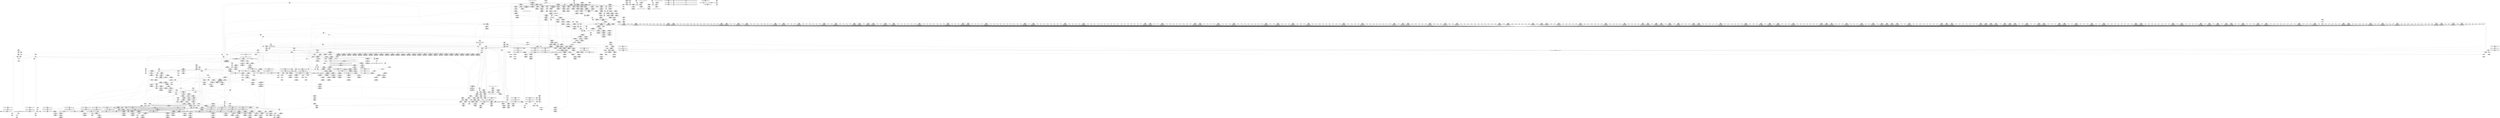 digraph {
	CE0x3fa7240 [shape=record,shape=Mrecord,label="{CE0x3fa7240|get_current:bb}"]
	CE0x3ff6af0 [shape=record,shape=Mrecord,label="{CE0x3ff6af0|i1_true|*Constant*}"]
	CE0x3fb5c60 [shape=record,shape=Mrecord,label="{CE0x3fb5c60|80:_i64,_:_CRE_1218,1219_}"]
	CE0x40225a0 [shape=record,shape=Mrecord,label="{CE0x40225a0|aa_cred_profile:tmp13|*SummSink*}"]
	CE0x4012960 [shape=record,shape=Mrecord,label="{CE0x4012960|i64*_getelementptr_inbounds_(_16_x_i64_,_16_x_i64_*___llvm_gcov_ctr46,_i64_0,_i64_15)|*Constant*}"]
	CE0x3f9c0c0 [shape=record,shape=Mrecord,label="{CE0x3f9c0c0|mediated_filesystem:entry|*SummSource*}"]
	CE0x402ef10 [shape=record,shape=Mrecord,label="{CE0x402ef10|aa_cred_profile:tmp5|security/apparmor/include/context.h,99}"]
	CE0x3fa3b20 [shape=record,shape=Mrecord,label="{CE0x3fa3b20|GLOBAL:lockdep_rcu_suspicious|*Constant*}"]
	CE0x3f98af0 [shape=record,shape=Mrecord,label="{CE0x3f98af0|common_perm:tmp4|security/apparmor/lsm.c,169|*SummSink*}"]
	CE0x3fc11c0 [shape=record,shape=Mrecord,label="{CE0x3fc11c0|80:_i64,_:_CRE_1629,1630_}"]
	CE0x3ff0f00 [shape=record,shape=Mrecord,label="{CE0x3ff0f00|aa_cred_profile:tmp1|*SummSink*}"]
	CE0x3fb6b40 [shape=record,shape=Mrecord,label="{CE0x3fb6b40|80:_i64,_:_CRE_1232,1233_}"]
	CE0x3f956a0 [shape=record,shape=Mrecord,label="{CE0x3f956a0|80:_i64,_:_CRE_415,416_}"]
	CE0x4020840 [shape=record,shape=Mrecord,label="{CE0x4020840|aa_cred_profile:profile|security/apparmor/include/context.h,100}"]
	CE0x3fc5e90 [shape=record,shape=Mrecord,label="{CE0x3fc5e90|80:_i64,_:_CRE_1760,1764_|*MultipleSource*|*LoadInst*|security/apparmor/include/apparmor.h,117|security/apparmor/include/apparmor.h,117}"]
	CE0x3f6fa60 [shape=record,shape=Mrecord,label="{CE0x3f6fa60|_call_void_mcount()_#2|*SummSource*}"]
	CE0x3fbcfa0 [shape=record,shape=Mrecord,label="{CE0x3fbcfa0|80:_i64,_:_CRE_1345,1346_}"]
	CE0x3fd15b0 [shape=record,shape=Mrecord,label="{CE0x3fd15b0|i64_12|*Constant*}"]
	CE0x3fc4c30 [shape=record,shape=Mrecord,label="{CE0x3fc4c30|80:_i64,_:_CRE_1684,1685_}"]
	CE0x3fbbea0 [shape=record,shape=Mrecord,label="{CE0x3fbbea0|80:_i64,_:_CRE_1329,1330_}"]
	CE0x3fb1e30 [shape=record,shape=Mrecord,label="{CE0x3fb1e30|80:_i64,_:_CRE_609,610_}"]
	CE0x3fb26b0 [shape=record,shape=Mrecord,label="{CE0x3fb26b0|80:_i64,_:_CRE_617,618_}"]
	CE0x3fa2180 [shape=record,shape=Mrecord,label="{CE0x3fa2180|i32_10|*Constant*|*SummSink*}"]
	CE0x3fafd40 [shape=record,shape=Mrecord,label="{CE0x3fafd40|80:_i64,_:_CRE_578,579_}"]
	CE0x3fc1d70 [shape=record,shape=Mrecord,label="{CE0x3fc1d70|80:_i64,_:_CRE_1640,1641_}"]
	CE0x3ff4900 [shape=record,shape=Mrecord,label="{CE0x3ff4900|__aa_current_profile:tmp15|security/apparmor/include/context.h,138}"]
	CE0x3f9c240 [shape=record,shape=Mrecord,label="{CE0x3f9c240|_ret_i1_%lnot,_!dbg_!15473|security/apparmor/include/apparmor.h,117}"]
	CE0x3f9bf80 [shape=record,shape=Mrecord,label="{CE0x3f9bf80|mediated_filesystem:entry}"]
	CE0x3fee4a0 [shape=record,shape=Mrecord,label="{CE0x3fee4a0|aa_cred_profile:do.cond|*SummSource*}"]
	CE0x3fd4660 [shape=record,shape=Mrecord,label="{CE0x3fd4660|i64*_getelementptr_inbounds_(_16_x_i64_,_16_x_i64_*___llvm_gcov_ctr46,_i64_0,_i64_10)|*Constant*}"]
	CE0x3fa6f10 [shape=record,shape=Mrecord,label="{CE0x3fa6f10|aa_cred_profile:entry|*SummSource*}"]
	CE0x3f6ca60 [shape=record,shape=Mrecord,label="{CE0x3f6ca60|mediated_filesystem:tmp2}"]
	CE0x3f86a00 [shape=record,shape=Mrecord,label="{CE0x3f86a00|80:_i64,_:_CRE_448,449_}"]
	CE0x3f53410 [shape=record,shape=Mrecord,label="{CE0x3f53410|i32_5|*Constant*|*SummSink*}"]
	CE0x4013e90 [shape=record,shape=Mrecord,label="{CE0x4013e90|aa_cred_profile:tmp29|security/apparmor/include/context.h,100}"]
	CE0x3f6bcc0 [shape=record,shape=Mrecord,label="{CE0x3f6bcc0|80:_i64,_:_CRE_48,56_|*MultipleSource*|*LoadInst*|security/apparmor/include/apparmor.h,117|security/apparmor/include/apparmor.h,117}"]
	CE0x3fc44c0 [shape=record,shape=Mrecord,label="{CE0x3fc44c0|80:_i64,_:_CRE_1677,1678_}"]
	CE0x40202f0 [shape=record,shape=Mrecord,label="{CE0x40202f0|aa_cred_profile:do.body6}"]
	CE0x3f98a80 [shape=record,shape=Mrecord,label="{CE0x3f98a80|common_perm:tmp4|security/apparmor/lsm.c,169|*SummSource*}"]
	CE0x3f4acc0 [shape=record,shape=Mrecord,label="{CE0x3f4acc0|i64*_getelementptr_inbounds_(_8_x_i64_,_8_x_i64_*___llvm_gcov_ctr63,_i64_0,_i64_0)|*Constant*|*SummSource*}"]
	CE0x3f64330 [shape=record,shape=Mrecord,label="{CE0x3f64330|apparmor_path_truncate:dentry|security/apparmor/lsm.c,284}"]
	CE0x3fe78c0 [shape=record,shape=Mrecord,label="{CE0x3fe78c0|i64*_getelementptr_inbounds_(_11_x_i64_,_11_x_i64_*___llvm_gcov_ctr58,_i64_0,_i64_6)|*Constant*}"]
	CE0x3f97a70 [shape=record,shape=Mrecord,label="{CE0x3f97a70|i64*_getelementptr_inbounds_(_16_x_i64_,_16_x_i64_*___llvm_gcov_ctr46,_i64_0,_i64_14)|*Constant*}"]
	CE0x3fe8400 [shape=record,shape=Mrecord,label="{CE0x3fe8400|i64*_getelementptr_inbounds_(_11_x_i64_,_11_x_i64_*___llvm_gcov_ctr58,_i64_0,_i64_0)|*Constant*}"]
	CE0x3fefff0 [shape=record,shape=Mrecord,label="{CE0x3fefff0|aa_cred_profile:do.end|*SummSource*}"]
	CE0x3f6b980 [shape=record,shape=Mrecord,label="{CE0x3f6b980|80:_i64,_:_CRE_32,40_|*MultipleSource*|*LoadInst*|security/apparmor/include/apparmor.h,117|security/apparmor/include/apparmor.h,117}"]
	CE0x3fc6a30 [shape=record,shape=Mrecord,label="{CE0x3fc6a30|80:_i64,_:_CRE_1808,1816_|*MultipleSource*|*LoadInst*|security/apparmor/include/apparmor.h,117|security/apparmor/include/apparmor.h,117}"]
	"CONST[source:0(mediator),value:0(static)][purpose:{operation}][SnkIdx:4]"
	CE0x3fbe1b0 [shape=record,shape=Mrecord,label="{CE0x3fbe1b0|80:_i64,_:_CRE_1362,1363_}"]
	CE0x4031620 [shape=record,shape=Mrecord,label="{CE0x4031620|aa_cred_profile:tobool|security/apparmor/include/context.h,100|*SummSource*}"]
	CE0x3f95480 [shape=record,shape=Mrecord,label="{CE0x3f95480|80:_i64,_:_CRE_413,414_}"]
	CE0x402eb30 [shape=record,shape=Mrecord,label="{CE0x402eb30|aa_cred_profile:bb|*SummSource*}"]
	CE0x3f9a360 [shape=record,shape=Mrecord,label="{CE0x3f9a360|apparmor_path_truncate:tmp20|security/apparmor/lsm.c,289|*SummSink*}"]
	CE0x3fbd930 [shape=record,shape=Mrecord,label="{CE0x3fbd930|80:_i64,_:_CRE_1354,1355_}"]
	CE0x3fb2af0 [shape=record,shape=Mrecord,label="{CE0x3fb2af0|80:_i64,_:_CRE_621,622_}"]
	CE0x3f8fab0 [shape=record,shape=Mrecord,label="{CE0x3f8fab0|mediated_filesystem:lnot|security/apparmor/include/apparmor.h,117|*SummSource*}"]
	CE0x3fa0db0 [shape=record,shape=Mrecord,label="{CE0x3fa0db0|i32_8|*Constant*}"]
	CE0x3fcd2a0 [shape=record,shape=Mrecord,label="{CE0x3fcd2a0|aa_cred_profile:tmp3}"]
	CE0x40145d0 [shape=record,shape=Mrecord,label="{CE0x40145d0|aa_cred_profile:tmp30|security/apparmor/include/context.h,100}"]
	CE0x3fb5060 [shape=record,shape=Mrecord,label="{CE0x3fb5060|80:_i64,_:_CRE_1208,1209_}"]
	CE0x3fbfad0 [shape=record,shape=Mrecord,label="{CE0x3fbfad0|80:_i64,_:_CRE_1592,1596_|*MultipleSource*|*LoadInst*|security/apparmor/include/apparmor.h,117|security/apparmor/include/apparmor.h,117}"]
	CE0x3f9e110 [shape=record,shape=Mrecord,label="{CE0x3f9e110|common_perm:op|Function::common_perm&Arg::op::|*SummSink*}"]
	CE0x3faf3b0 [shape=record,shape=Mrecord,label="{CE0x3faf3b0|80:_i64,_:_CRE_569,570_}"]
	CE0x3fab050 [shape=record,shape=Mrecord,label="{CE0x3fab050|i64*_getelementptr_inbounds_(_11_x_i64_,_11_x_i64_*___llvm_gcov_ctr58,_i64_0,_i64_9)|*Constant*|*SummSink*}"]
	CE0x3fe5690 [shape=record,shape=Mrecord,label="{CE0x3fe5690|GLOBAL:__aa_current_profile.__warned|Global_var:__aa_current_profile.__warned|*SummSource*}"]
	CE0x3fb8190 [shape=record,shape=Mrecord,label="{CE0x3fb8190|80:_i64,_:_CRE_1253,1254_}"]
	CE0x3f9d780 [shape=record,shape=Mrecord,label="{CE0x3f9d780|common_perm:entry}"]
	CE0x401e1a0 [shape=record,shape=Mrecord,label="{CE0x401e1a0|aa_cred_profile:tmp17|security/apparmor/include/context.h,100|*SummSink*}"]
	CE0x3ff0c70 [shape=record,shape=Mrecord,label="{CE0x3ff0c70|__aa_current_profile:if.then}"]
	CE0x3f88ae0 [shape=record,shape=Mrecord,label="{CE0x3f88ae0|i32_4|*Constant*}"]
	CE0x3fc1b50 [shape=record,shape=Mrecord,label="{CE0x3fc1b50|80:_i64,_:_CRE_1638,1639_}"]
	CE0x3fd4cf0 [shape=record,shape=Mrecord,label="{CE0x3fd4cf0|GLOBAL:aa_path_perm|*Constant*|*SummSink*}"]
	CE0x3fc87d0 [shape=record,shape=Mrecord,label="{CE0x3fc87d0|80:_i64,_:_CRE_1904,1920_|*MultipleSource*|*LoadInst*|security/apparmor/include/apparmor.h,117|security/apparmor/include/apparmor.h,117}"]
	CE0x4022260 [shape=record,shape=Mrecord,label="{CE0x4022260|aa_cred_profile:lnot|security/apparmor/include/context.h,100|*SummSink*}"]
	CE0x400fba0 [shape=record,shape=Mrecord,label="{CE0x400fba0|aa_cred_profile:tobool4|security/apparmor/include/context.h,100|*SummSink*}"]
	CE0x400f330 [shape=record,shape=Mrecord,label="{CE0x400f330|GLOBAL:llvm.expect.i64|*Constant*|*SummSink*}"]
	CE0x4011380 [shape=record,shape=Mrecord,label="{CE0x4011380|i64*_getelementptr_inbounds_(_16_x_i64_,_16_x_i64_*___llvm_gcov_ctr46,_i64_0,_i64_13)|*Constant*|*SummSource*}"]
	CE0x3fee8a0 [shape=record,shape=Mrecord,label="{CE0x3fee8a0|__aa_current_profile:tmp8|security/apparmor/include/context.h,138}"]
	CE0x3fc0e90 [shape=record,shape=Mrecord,label="{CE0x3fc0e90|80:_i64,_:_CRE_1626,1627_}"]
	CE0x3fd6850 [shape=record,shape=Mrecord,label="{CE0x3fd6850|aa_path_perm:cond|Function::aa_path_perm&Arg::cond::}"]
	CE0x3fa6ad0 [shape=record,shape=Mrecord,label="{CE0x3fa6ad0|aa_cred_profile:entry}"]
	CE0x401f8f0 [shape=record,shape=Mrecord,label="{CE0x401f8f0|i64_0|*Constant*}"]
	CE0x3f97680 [shape=record,shape=Mrecord,label="{CE0x3f97680|80:_i64,_:_CRE_445,446_}"]
	CE0x3f43be0 [shape=record,shape=Mrecord,label="{CE0x3f43be0|apparmor_path_truncate:if.end|*SummSource*}"]
	CE0x3f6be60 [shape=record,shape=Mrecord,label="{CE0x3f6be60|80:_i64,_:_CRE_56,64_|*MultipleSource*|*LoadInst*|security/apparmor/include/apparmor.h,117|security/apparmor/include/apparmor.h,117}"]
	CE0x3f96030 [shape=record,shape=Mrecord,label="{CE0x3f96030|80:_i64,_:_CRE_424,425_}"]
	CE0x3f6f6f0 [shape=record,shape=Mrecord,label="{CE0x3f6f6f0|__aa_current_profile:tmp3|*SummSink*}"]
	CE0x3f85df0 [shape=record,shape=Mrecord,label="{CE0x3f85df0|apparmor_path_truncate:d_inode2|security/apparmor/lsm.c,285|*SummSource*}"]
	CE0x3f67050 [shape=record,shape=Mrecord,label="{CE0x3f67050|i64_1|*Constant*}"]
	CE0x3f89780 [shape=record,shape=Mrecord,label="{CE0x3f89780|apparmor_path_truncate:i_mode|security/apparmor/lsm.c,285}"]
	CE0x3fc2810 [shape=record,shape=Mrecord,label="{CE0x3fc2810|80:_i64,_:_CRE_1650,1651_}"]
	CE0x3fb5930 [shape=record,shape=Mrecord,label="{CE0x3fb5930|80:_i64,_:_CRE_1215,1216_}"]
	CE0x3fa6db0 [shape=record,shape=Mrecord,label="{CE0x3fa6db0|GLOBAL:aa_cred_profile|*Constant*|*SummSink*}"]
	CE0x3f8d300 [shape=record,shape=Mrecord,label="{CE0x3f8d300|%struct.aa_task_cxt*_null|*Constant*}"]
	CE0x400ef90 [shape=record,shape=Mrecord,label="{CE0x400ef90|aa_cred_profile:expval|security/apparmor/include/context.h,100}"]
	CE0x3f9b910 [shape=record,shape=Mrecord,label="{CE0x3f9b910|apparmor_path_truncate:call|security/apparmor/lsm.c,288|*SummSink*}"]
	CE0x3fa12d0 [shape=record,shape=Mrecord,label="{CE0x3fa12d0|mediated_filesystem:i_sb|security/apparmor/include/apparmor.h,117|*SummSource*}"]
	CE0x3fdde60 [shape=record,shape=Mrecord,label="{CE0x3fdde60|i64_1|*Constant*}"]
	CE0x3f89d30 [shape=record,shape=Mrecord,label="{CE0x3f89d30|apparmor_path_truncate:tmp18|security/apparmor/lsm.c,288|*SummSink*}"]
	CE0x3f9eb20 [shape=record,shape=Mrecord,label="{CE0x3f9eb20|common_perm:cond|Function::common_perm&Arg::cond::}"]
	CE0x4021600 [shape=record,shape=Mrecord,label="{CE0x4021600|%struct.aa_profile*_null|*Constant*}"]
	CE0x3fe63d0 [shape=record,shape=Mrecord,label="{CE0x3fe63d0|44:_i32,_48:_i16,_128:_i8*,_:_SCMRE_52,56_|*MultipleSource*|Function::aa_cred_profile&Arg::cred::|security/apparmor/include/context.h,99|security/apparmor/include/context.h,138}"]
	CE0x3fcc570 [shape=record,shape=Mrecord,label="{CE0x3fcc570|common_perm:tmp2|security/apparmor/lsm.c,169|*SummSource*}"]
	CE0x3f8e210 [shape=record,shape=Mrecord,label="{CE0x3f8e210|i1_true|*Constant*|*SummSink*}"]
	CE0x3f6f7e0 [shape=record,shape=Mrecord,label="{CE0x3f6f7e0|_call_void_mcount()_#2}"]
	CE0x3fa7040 [shape=record,shape=Mrecord,label="{CE0x3fa7040|aa_cred_profile:cred|Function::aa_cred_profile&Arg::cred::}"]
	CE0x3f6c340 [shape=record,shape=Mrecord,label="{CE0x3f6c340|80:_i64,_:_CRE_80,88_|*MultipleSource*|*LoadInst*|security/apparmor/include/apparmor.h,117|security/apparmor/include/apparmor.h,117}"]
	CE0x3fb5a40 [shape=record,shape=Mrecord,label="{CE0x3fb5a40|80:_i64,_:_CRE_1216,1217_}"]
	CE0x3feef50 [shape=record,shape=Mrecord,label="{CE0x3feef50|i64*_getelementptr_inbounds_(_16_x_i64_,_16_x_i64_*___llvm_gcov_ctr46,_i64_0,_i64_4)|*Constant*|*SummSource*}"]
	CE0x3fb8c30 [shape=record,shape=Mrecord,label="{CE0x3fb8c30|80:_i64,_:_CRE_1263,1264_}"]
	CE0x3fb8f60 [shape=record,shape=Mrecord,label="{CE0x3fb8f60|80:_i64,_:_CRE_1266,1267_}"]
	CE0x3fceea0 [shape=record,shape=Mrecord,label="{CE0x3fceea0|i64*_getelementptr_inbounds_(_5_x_i64_,_5_x_i64_*___llvm_gcov_ctr57,_i64_0,_i64_3)|*Constant*|*SummSource*}"]
	CE0x3f96580 [shape=record,shape=Mrecord,label="{CE0x3f96580|80:_i64,_:_CRE_429,430_}"]
	CE0x3fb60a0 [shape=record,shape=Mrecord,label="{CE0x3fb60a0|80:_i64,_:_CRE_1222,1223_}"]
	CE0x3fafa10 [shape=record,shape=Mrecord,label="{CE0x3fafa10|80:_i64,_:_CRE_575,576_}"]
	CE0x3fc1930 [shape=record,shape=Mrecord,label="{CE0x3fc1930|80:_i64,_:_CRE_1636,1637_}"]
	CE0x3ff1dd0 [shape=record,shape=Mrecord,label="{CE0x3ff1dd0|__aa_current_profile:tmp11|security/apparmor/include/context.h,138|*SummSink*}"]
	CE0x3f42fe0 [shape=record,shape=Mrecord,label="{CE0x3f42fe0|apparmor_path_truncate:if.end}"]
	CE0x3fb75e0 [shape=record,shape=Mrecord,label="{CE0x3fb75e0|80:_i64,_:_CRE_1242,1243_}"]
	CE0x3fa1b90 [shape=record,shape=Mrecord,label="{CE0x3fa1b90|mediated_filesystem:tmp4|*LoadInst*|security/apparmor/include/apparmor.h,117|*SummSource*}"]
	CE0x3f9c540 [shape=record,shape=Mrecord,label="{CE0x3f9c540|mediated_filesystem:inode|Function::mediated_filesystem&Arg::inode::|*SummSource*}"]
	CE0x3ff0190 [shape=record,shape=Mrecord,label="{CE0x3ff0190|__aa_current_profile:do.end|*SummSink*}"]
	CE0x3ff4970 [shape=record,shape=Mrecord,label="{CE0x3ff4970|__aa_current_profile:tmp15|security/apparmor/include/context.h,138|*SummSource*}"]
	CE0x3fa5d30 [shape=record,shape=Mrecord,label="{CE0x3fa5d30|__aa_current_profile:tmp21|security/apparmor/include/context.h,138}"]
	CE0x3fe6970 [shape=record,shape=Mrecord,label="{CE0x3fe6970|44:_i32,_48:_i16,_128:_i8*,_:_SCMRE_96,104_|*MultipleSource*|Function::aa_cred_profile&Arg::cred::|security/apparmor/include/context.h,99|security/apparmor/include/context.h,138}"]
	CE0x3f7f610 [shape=record,shape=Mrecord,label="{CE0x3f7f610|80:_i64,_:_CRE_132,136_|*MultipleSource*|*LoadInst*|security/apparmor/include/apparmor.h,117|security/apparmor/include/apparmor.h,117}"]
	CE0x402e380 [shape=record,shape=Mrecord,label="{CE0x402e380|aa_cred_profile:lnot|security/apparmor/include/context.h,100}"]
	CE0x3f54220 [shape=record,shape=Mrecord,label="{CE0x3f54220|i64*_getelementptr_inbounds_(_2_x_i64_,_2_x_i64_*___llvm_gcov_ctr55,_i64_0,_i64_0)|*Constant*|*SummSink*}"]
	CE0x3f56a00 [shape=record,shape=Mrecord,label="{CE0x3f56a00|i32_1|*Constant*}"]
	CE0x3fcd0f0 [shape=record,shape=Mrecord,label="{CE0x3fcd0f0|aa_cred_profile:tmp2}"]
	CE0x3fd8980 [shape=record,shape=Mrecord,label="{CE0x3fd8980|_call_void_mcount()_#2}"]
	CE0x3fbd3e0 [shape=record,shape=Mrecord,label="{CE0x3fbd3e0|80:_i64,_:_CRE_1349,1350_}"]
	CE0x3fd6200 [shape=record,shape=Mrecord,label="{CE0x3fd6200|aa_path_perm:flags|Function::aa_path_perm&Arg::flags::|*SummSink*}"]
	CE0x3fb4e70 [shape=record,shape=Mrecord,label="{CE0x3fb4e70|80:_i64,_:_CRE_896,1208_|*MultipleSource*|*LoadInst*|security/apparmor/include/apparmor.h,117|security/apparmor/include/apparmor.h,117}"]
	CE0x3fad040 [shape=record,shape=Mrecord,label="{CE0x3fad040|__aa_current_profile:bb}"]
	CE0x3fed1e0 [shape=record,shape=Mrecord,label="{CE0x3fed1e0|i32_0|*Constant*}"]
	CE0x4014080 [shape=record,shape=Mrecord,label="{CE0x4014080|aa_cred_profile:tmp29|security/apparmor/include/context.h,100|*SummSource*}"]
	CE0x3faeab0 [shape=record,shape=Mrecord,label="{CE0x3faeab0|80:_i64,_:_CRE_561,562_}"]
	CE0x3fcc070 [shape=record,shape=Mrecord,label="{CE0x3fcc070|aa_cred_profile:if.then|*SummSink*}"]
	CE0x3feaf50 [shape=record,shape=Mrecord,label="{CE0x3feaf50|__aa_current_profile:tmp4|security/apparmor/include/context.h,138|*SummSource*}"]
	CE0x3ff56b0 [shape=record,shape=Mrecord,label="{CE0x3ff56b0|i8_1|*Constant*|*SummSink*}"]
	CE0x3fa0a80 [shape=record,shape=Mrecord,label="{CE0x3fa0a80|mediated_filesystem:bb|*SummSink*}"]
	CE0x3fd1620 [shape=record,shape=Mrecord,label="{CE0x3fd1620|i64_12|*Constant*|*SummSource*}"]
	CE0x3fc4f60 [shape=record,shape=Mrecord,label="{CE0x3fc4f60|80:_i64,_:_CRE_1687,1688_}"]
	CE0x3fe02c0 [shape=record,shape=Mrecord,label="{CE0x3fe02c0|common_perm:tmp4|security/apparmor/lsm.c,169}"]
	CE0x3f53fd0 [shape=record,shape=Mrecord,label="{CE0x3f53fd0|apparmor_path_truncate:path|Function::apparmor_path_truncate&Arg::path::|*SummSink*}"]
	CE0x3fb72b0 [shape=record,shape=Mrecord,label="{CE0x3fb72b0|80:_i64,_:_CRE_1239,1240_}"]
	CE0x3f9b9f0 [shape=record,shape=Mrecord,label="{CE0x3f9b9f0|GLOBAL:mediated_filesystem|*Constant*}"]
	CE0x3fe6860 [shape=record,shape=Mrecord,label="{CE0x3fe6860|__aa_current_profile:tmp4|security/apparmor/include/context.h,138}"]
	CE0x3f98910 [shape=record,shape=Mrecord,label="{CE0x3f98910|GLOBAL:__llvm_gcov_ctr57|Global_var:__llvm_gcov_ctr57|*SummSink*}"]
	CE0x3f95370 [shape=record,shape=Mrecord,label="{CE0x3f95370|80:_i64,_:_CRE_412,413_}"]
	CE0x3fb2050 [shape=record,shape=Mrecord,label="{CE0x3fb2050|80:_i64,_:_CRE_611,612_}"]
	CE0x3f689d0 [shape=record,shape=Mrecord,label="{CE0x3f689d0|mediated_filesystem:tmp3}"]
	CE0x3fb0070 [shape=record,shape=Mrecord,label="{CE0x3fb0070|80:_i64,_:_CRE_581,582_}"]
	CE0x3f7f460 [shape=record,shape=Mrecord,label="{CE0x3f7f460|80:_i64,_:_CRE_128,132_|*MultipleSource*|*LoadInst*|security/apparmor/include/apparmor.h,117|security/apparmor/include/apparmor.h,117}"]
	CE0x3fb8080 [shape=record,shape=Mrecord,label="{CE0x3fb8080|80:_i64,_:_CRE_1252,1253_}"]
	CE0x3f93010 [shape=record,shape=Mrecord,label="{CE0x3f93010|apparmor_path_truncate:tmp10|security/apparmor/lsm.c,288|*SummSource*}"]
	CE0x3feac30 [shape=record,shape=Mrecord,label="{CE0x3feac30|aa_cred_profile:lor.rhs|*SummSource*}"]
	CE0x3fc6e10 [shape=record,shape=Mrecord,label="{CE0x3fc6e10|80:_i64,_:_CRE_1824,1828_|*MultipleSource*|*LoadInst*|security/apparmor/include/apparmor.h,117|security/apparmor/include/apparmor.h,117}"]
	CE0x3fd8c60 [shape=record,shape=Mrecord,label="{CE0x3fd8c60|i64*_getelementptr_inbounds_(_2_x_i64_,_2_x_i64_*___llvm_gcov_ctr112,_i64_0,_i64_0)|*Constant*|*SummSink*}"]
	CE0x3f91be0 [shape=record,shape=Mrecord,label="{CE0x3f91be0|apparmor_path_truncate:tmp9|*LoadInst*|security/apparmor/lsm.c,288|*SummSource*}"]
	CE0x3fc6080 [shape=record,shape=Mrecord,label="{CE0x3fc6080|80:_i64,_:_CRE_1768,1776_|*MultipleSource*|*LoadInst*|security/apparmor/include/apparmor.h,117|security/apparmor/include/apparmor.h,117}"]
	CE0x3f42360 [shape=record,shape=Mrecord,label="{CE0x3f42360|_ret_i1_%lnot,_!dbg_!15473|security/apparmor/include/apparmor.h,117|*SummSource*}"]
	CE0x3fd7f30 [shape=record,shape=Mrecord,label="{CE0x3fd7f30|44:_i32,_48:_i16,_128:_i8*,_:_SCMRE_36,40_|*MultipleSource*|Function::aa_cred_profile&Arg::cred::|security/apparmor/include/context.h,99|security/apparmor/include/context.h,138}"]
	CE0x4033890 [shape=record,shape=Mrecord,label="{CE0x4033890|aa_cred_profile:tmp20|security/apparmor/include/context.h,100}"]
	CE0x3f851c0 [shape=record,shape=Mrecord,label="{CE0x3f851c0|apparmor_path_truncate:d_inode4|security/apparmor/lsm.c,288|*SummSource*}"]
	CE0x3f9ad70 [shape=record,shape=Mrecord,label="{CE0x3f9ad70|i64*_getelementptr_inbounds_(_8_x_i64_,_8_x_i64_*___llvm_gcov_ctr63,_i64_0,_i64_6)|*Constant*|*SummSource*}"]
	CE0x402df00 [shape=record,shape=Mrecord,label="{CE0x402df00|aa_cred_profile:tobool1|security/apparmor/include/context.h,100|*SummSource*}"]
	CE0x3fbce90 [shape=record,shape=Mrecord,label="{CE0x3fbce90|80:_i64,_:_CRE_1344,1345_}"]
	CE0x40106a0 [shape=record,shape=Mrecord,label="{CE0x40106a0|aa_cred_profile:tmp14|security/apparmor/include/context.h,100|*SummSink*}"]
	CE0x3fb6700 [shape=record,shape=Mrecord,label="{CE0x3fb6700|80:_i64,_:_CRE_1228,1229_}"]
	CE0x3fc6650 [shape=record,shape=Mrecord,label="{CE0x3fc6650|80:_i64,_:_CRE_1792,1800_|*MultipleSource*|*LoadInst*|security/apparmor/include/apparmor.h,117|security/apparmor/include/apparmor.h,117}"]
	CE0x4034540 [shape=record,shape=Mrecord,label="{CE0x4034540|_call_void_asm_sideeffect_1:_09ud2_0A.pushsection___bug_table,_22a_22_0A2:_09.long_1b_-_2b,_$_0:c_-_2b_0A_09.word_$_1:c_,_0_0A_09.org_2b+$_2:c_0A.popsection_,_i,i,i,_dirflag_,_fpsr_,_flags_(i8*_getelementptr_inbounds_(_36_x_i8_,_36_x_i8_*_.str12,_i32_0,_i32_0),_i32_100,_i64_12)_#2,_!dbg_!15490,_!srcloc_!15493|security/apparmor/include/context.h,100|*SummSink*}"]
	CE0x3fc3f70 [shape=record,shape=Mrecord,label="{CE0x3fc3f70|80:_i64,_:_CRE_1672,1673_}"]
	CE0x3f6fc20 [shape=record,shape=Mrecord,label="{CE0x3f6fc20|apparmor_path_truncate:d_inode|security/apparmor/lsm.c,284|*SummSink*}"]
	CE0x3fb03a0 [shape=record,shape=Mrecord,label="{CE0x3fb03a0|80:_i64,_:_CRE_584,585_}"]
	CE0x3f4fe70 [shape=record,shape=Mrecord,label="{CE0x3f4fe70|apparmor_path_truncate:mode|security/apparmor/lsm.c,284|*SummSource*}"]
	CE0x3feb0b0 [shape=record,shape=Mrecord,label="{CE0x3feb0b0|i64*_getelementptr_inbounds_(_16_x_i64_,_16_x_i64_*___llvm_gcov_ctr46,_i64_0,_i64_0)|*Constant*}"]
	CE0x3f53e40 [shape=record,shape=Mrecord,label="{CE0x3f53e40|apparmor_path_truncate:path|Function::apparmor_path_truncate&Arg::path::|*SummSource*}"]
	CE0x3ff0390 [shape=record,shape=Mrecord,label="{CE0x3ff0390|__aa_current_profile:land.lhs.true2|*SummSource*}"]
	CE0x3fbc830 [shape=record,shape=Mrecord,label="{CE0x3fbc830|80:_i64,_:_CRE_1338,1339_}"]
	CE0x3fca320 [shape=record,shape=Mrecord,label="{CE0x3fca320|_ret_%struct.aa_profile*_%call4,_!dbg_!15494|security/apparmor/include/context.h,138|*SummSource*}"]
	CE0x3fa4d10 [shape=record,shape=Mrecord,label="{CE0x3fa4d10|__aa_current_profile:tmp18|security/apparmor/include/context.h,138}"]
	CE0x3fdef90 [shape=record,shape=Mrecord,label="{CE0x3fdef90|i32_11|*Constant*|*SummSink*}"]
	CE0x3fce3d0 [shape=record,shape=Mrecord,label="{CE0x3fce3d0|aa_cred_profile:lor.end|*SummSink*}"]
	CE0x3f9db20 [shape=record,shape=Mrecord,label="{CE0x3f9db20|i32_7|*Constant*}"]
	CE0x3f87060 [shape=record,shape=Mrecord,label="{CE0x3f87060|80:_i64,_:_CRE_454,455_}"]
	CE0x402dd80 [shape=record,shape=Mrecord,label="{CE0x402dd80|%struct.aa_profile*_null|*Constant*|*SummSource*}"]
	CE0x3faa990 [shape=record,shape=Mrecord,label="{CE0x3faa990|i8*_getelementptr_inbounds_(_45_x_i8_,_45_x_i8_*_.str14,_i32_0,_i32_0)|*Constant*}"]
	CE0x3fb07e0 [shape=record,shape=Mrecord,label="{CE0x3fb07e0|80:_i64,_:_CRE_588,589_}"]
	CE0x3f81480 [shape=record,shape=Mrecord,label="{CE0x3f81480|80:_i64,_:_CRE_272,280_|*MultipleSource*|*LoadInst*|security/apparmor/include/apparmor.h,117|security/apparmor/include/apparmor.h,117}"]
	CE0x3fc4d40 [shape=record,shape=Mrecord,label="{CE0x3fc4d40|80:_i64,_:_CRE_1685,1686_}"]
	CE0x3fca7c0 [shape=record,shape=Mrecord,label="{CE0x3fca7c0|__aa_current_profile:tmp5|security/apparmor/include/context.h,138}"]
	CE0x3feaae0 [shape=record,shape=Mrecord,label="{CE0x3feaae0|aa_cred_profile:lor.rhs}"]
	CE0x40329a0 [shape=record,shape=Mrecord,label="{CE0x40329a0|aa_cred_profile:tmp19|security/apparmor/include/context.h,100}"]
	CE0x3f908c0 [shape=record,shape=Mrecord,label="{CE0x3f908c0|apparmor_path_truncate:i_mode|security/apparmor/lsm.c,285|*SummSource*}"]
	CE0x3f8d3f0 [shape=record,shape=Mrecord,label="{CE0x3f8d3f0|aa_cred_profile:tmp7|security/apparmor/include/context.h,100}"]
	CE0x3fbbb70 [shape=record,shape=Mrecord,label="{CE0x3fbbb70|80:_i64,_:_CRE_1326,1327_}"]
	CE0x3fbada0 [shape=record,shape=Mrecord,label="{CE0x3fbada0|80:_i64,_:_CRE_1313,1314_}"]
	CE0x3fe8e70 [shape=record,shape=Mrecord,label="{CE0x3fe8e70|__aa_current_profile:call|security/apparmor/include/context.h,138|*SummSink*}"]
	CE0x3fd7960 [shape=record,shape=Mrecord,label="{CE0x3fd7960|__aa_current_profile:tmp10|security/apparmor/include/context.h,138|*SummSource*}"]
	CE0x3fd9ab0 [shape=record,shape=Mrecord,label="{CE0x3fd9ab0|mediated_filesystem:and|security/apparmor/include/apparmor.h,117}"]
	CE0x3f96e00 [shape=record,shape=Mrecord,label="{CE0x3f96e00|80:_i64,_:_CRE_437,438_}"]
	CE0x3f928f0 [shape=record,shape=Mrecord,label="{CE0x3f928f0|apparmor_path_truncate:tobool|security/apparmor/lsm.c,288|*SummSink*}"]
	CE0x3f99580 [shape=record,shape=Mrecord,label="{CE0x3f99580|common_perm:tmp5|security/apparmor/lsm.c,169|*SummSource*}"]
	CE0x3f9b850 [shape=record,shape=Mrecord,label="{CE0x3f9b850|apparmor_path_truncate:call|security/apparmor/lsm.c,288|*SummSource*}"]
	CE0x3fb2e20 [shape=record,shape=Mrecord,label="{CE0x3fb2e20|80:_i64,_:_CRE_624,625_}"]
	CE0x3f9a9f0 [shape=record,shape=Mrecord,label="{CE0x3f9a9f0|apparmor_path_truncate:tmp21|security/apparmor/lsm.c,289|*SummSink*}"]
	CE0x3fc1710 [shape=record,shape=Mrecord,label="{CE0x3fc1710|80:_i64,_:_CRE_1634,1635_}"]
	CE0x3fa3080 [shape=record,shape=Mrecord,label="{CE0x3fa3080|_ret_i32_%retval.0,_!dbg_!15489|security/apparmor/lsm.c,293|*SummSink*}"]
	CE0x3fde1d0 [shape=record,shape=Mrecord,label="{CE0x3fde1d0|common_perm:if.end|*SummSource*}"]
	CE0x3fad5e0 [shape=record,shape=Mrecord,label="{CE0x3fad5e0|80:_i64,_:_CRE_472,480_|*MultipleSource*|*LoadInst*|security/apparmor/include/apparmor.h,117|security/apparmor/include/apparmor.h,117}"]
	CE0x3fd5700 [shape=record,shape=Mrecord,label="{CE0x3fd5700|aa_path_perm:profile|Function::aa_path_perm&Arg::profile::|*SummSource*}"]
	CE0x3fc0b60 [shape=record,shape=Mrecord,label="{CE0x3fc0b60|80:_i64,_:_CRE_1623,1624_}"]
	CE0x3fd2780 [shape=record,shape=Mrecord,label="{CE0x3fd2780|aa_cred_profile:tmp25|security/apparmor/include/context.h,100|*SummSource*}"]
	CE0x3f8f680 [shape=record,shape=Mrecord,label="{CE0x3f8f680|44:_i32,_48:_i16,_128:_i8*,_:_SCMRE_0,4_|*MultipleSource*|Function::aa_cred_profile&Arg::cred::|security/apparmor/include/context.h,99|security/apparmor/include/context.h,138}"]
	CE0x3fd54e0 [shape=record,shape=Mrecord,label="{CE0x3fd54e0|aa_path_perm:profile|Function::aa_path_perm&Arg::profile::}"]
	CE0x3fbea30 [shape=record,shape=Mrecord,label="{CE0x3fbea30|80:_i64,_:_CRE_1370,1371_}"]
	CE0x4035ca0 [shape=record,shape=Mrecord,label="{CE0x4035ca0|aa_cred_profile:do.body}"]
	CE0x3f46110 [shape=record,shape=Mrecord,label="{CE0x3f46110|apparmor_path_truncate:tmp|*SummSource*}"]
	CE0x3f967a0 [shape=record,shape=Mrecord,label="{CE0x3f967a0|80:_i64,_:_CRE_431,432_}"]
	CE0x3f85b30 [shape=record,shape=Mrecord,label="{CE0x3f85b30|apparmor_path_truncate:d_inode2|security/apparmor/lsm.c,285}"]
	CE0x3fbe3d0 [shape=record,shape=Mrecord,label="{CE0x3fbe3d0|80:_i64,_:_CRE_1364,1365_}"]
	CE0x4022b10 [shape=record,shape=Mrecord,label="{CE0x4022b10|aa_cred_profile:lnot3|security/apparmor/include/context.h,100}"]
	CE0x3fd1dd0 [shape=record,shape=Mrecord,label="{CE0x3fd1dd0|i64*_getelementptr_inbounds_(_16_x_i64_,_16_x_i64_*___llvm_gcov_ctr46,_i64_0,_i64_10)|*Constant*|*SummSink*}"]
	CE0x3f7f970 [shape=record,shape=Mrecord,label="{CE0x3f7f970|80:_i64,_:_CRE_144,152_|*MultipleSource*|*LoadInst*|security/apparmor/include/apparmor.h,117|security/apparmor/include/apparmor.h,117}"]
	CE0x3fdd7f0 [shape=record,shape=Mrecord,label="{CE0x3fdd7f0|common_perm:call|security/apparmor/lsm.c,168}"]
	CE0x3fac1e0 [shape=record,shape=Mrecord,label="{CE0x3fac1e0|common_perm:tmp10|security/apparmor/lsm.c,172|*SummSink*}"]
	CE0x3fe9240 [shape=record,shape=Mrecord,label="{CE0x3fe9240|aa_cred_profile:do.body5|*SummSink*}"]
	CE0x4031580 [shape=record,shape=Mrecord,label="{CE0x4031580|aa_cred_profile:tobool|security/apparmor/include/context.h,100}"]
	CE0x3fe9670 [shape=record,shape=Mrecord,label="{CE0x3fe9670|__aa_current_profile:tmp1|*SummSink*}"]
	CE0x3faf4c0 [shape=record,shape=Mrecord,label="{CE0x3faf4c0|80:_i64,_:_CRE_570,571_}"]
	CE0x3fb2d10 [shape=record,shape=Mrecord,label="{CE0x3fb2d10|80:_i64,_:_CRE_623,624_}"]
	CE0x3f90240 [shape=record,shape=Mrecord,label="{CE0x3f90240|apparmor_path_truncate:tmp16|security/apparmor/lsm.c,288}"]
	CE0x3fdc8a0 [shape=record,shape=Mrecord,label="{CE0x3fdc8a0|get_current:tmp2|*SummSink*}"]
	CE0x3fb3150 [shape=record,shape=Mrecord,label="{CE0x3fb3150|80:_i64,_:_CRE_627,628_}"]
	CE0x401fde0 [shape=record,shape=Mrecord,label="{CE0x401fde0|44:_i32,_48:_i16,_128:_i8*,_:_SCMRE_144,152_|*MultipleSource*|Function::aa_cred_profile&Arg::cred::|security/apparmor/include/context.h,99|security/apparmor/include/context.h,138}"]
	CE0x3fcfa70 [shape=record,shape=Mrecord,label="{CE0x3fcfa70|common_perm:tmp8|security/apparmor/lsm.c,170}"]
	CE0x3fb7d50 [shape=record,shape=Mrecord,label="{CE0x3fb7d50|80:_i64,_:_CRE_1249,1250_}"]
	CE0x3f69db0 [shape=record,shape=Mrecord,label="{CE0x3f69db0|get_current:tmp|*SummSink*}"]
	CE0x3f84ca0 [shape=record,shape=Mrecord,label="{CE0x3f84ca0|apparmor_path_truncate:tmp14|*LoadInst*|security/apparmor/lsm.c,288|*SummSink*}"]
	CE0x3fb4c80 [shape=record,shape=Mrecord,label="{CE0x3fb4c80|80:_i64,_:_CRE_880,896_|*MultipleSource*|*LoadInst*|security/apparmor/include/apparmor.h,117|security/apparmor/include/apparmor.h,117}"]
	CE0x40237b0 [shape=record,shape=Mrecord,label="{CE0x40237b0|aa_cred_profile:conv|security/apparmor/include/context.h,100}"]
	CE0x3f978b0 [shape=record,shape=Mrecord,label="{CE0x3f978b0|aa_cred_profile:tmp29|security/apparmor/include/context.h,100|*SummSink*}"]
	CE0x3f6b130 [shape=record,shape=Mrecord,label="{CE0x3f6b130|80:_i64,_:_CRE_16,20_|*MultipleSource*|*LoadInst*|security/apparmor/include/apparmor.h,117|security/apparmor/include/apparmor.h,117}"]
	CE0x3fdd640 [shape=record,shape=Mrecord,label="{CE0x3fdd640|common_perm:bb|*SummSource*}"]
	CE0x3fafe50 [shape=record,shape=Mrecord,label="{CE0x3fafe50|80:_i64,_:_CRE_579,580_}"]
	CE0x3fb3ae0 [shape=record,shape=Mrecord,label="{CE0x3fb3ae0|80:_i64,_:_CRE_656,664_|*MultipleSource*|*LoadInst*|security/apparmor/include/apparmor.h,117|security/apparmor/include/apparmor.h,117}"]
	CE0x3fe0d30 [shape=record,shape=Mrecord,label="{CE0x3fe0d30|common_perm:if.then|*SummSource*}"]
	CE0x3fc56d0 [shape=record,shape=Mrecord,label="{CE0x3fc56d0|80:_i64,_:_CRE_1720,1728_|*MultipleSource*|*LoadInst*|security/apparmor/include/apparmor.h,117|security/apparmor/include/apparmor.h,117}"]
	CE0x4022ea0 [shape=record,shape=Mrecord,label="{CE0x4022ea0|aa_cred_profile:lnot3|security/apparmor/include/context.h,100|*SummSource*}"]
	CE0x3f94f30 [shape=record,shape=Mrecord,label="{CE0x3f94f30|80:_i64,_:_CRE_408,409_}"]
	CE0x3fef7d0 [shape=record,shape=Mrecord,label="{CE0x3fef7d0|aa_cred_profile:tmp10|security/apparmor/include/context.h,100|*SummSource*}"]
	CE0x3fc7000 [shape=record,shape=Mrecord,label="{CE0x3fc7000|80:_i64,_:_CRE_1832,1840_|*MultipleSource*|*LoadInst*|security/apparmor/include/apparmor.h,117|security/apparmor/include/apparmor.h,117}"]
	CE0x3f72120 [shape=record,shape=Mrecord,label="{CE0x3f72120|__aa_current_profile:tmp3}"]
	CE0x3fbbfb0 [shape=record,shape=Mrecord,label="{CE0x3fbbfb0|80:_i64,_:_CRE_1330,1331_}"]
	CE0x4022780 [shape=record,shape=Mrecord,label="{CE0x4022780|aa_cred_profile:lnot2|security/apparmor/include/context.h,100}"]
	CE0x3fdf000 [shape=record,shape=Mrecord,label="{CE0x3fdf000|i32_11|*Constant*|*SummSource*}"]
	CE0x3fae2f0 [shape=record,shape=Mrecord,label="{CE0x3fae2f0|80:_i64,_:_CRE_536,540_|*MultipleSource*|*LoadInst*|security/apparmor/include/apparmor.h,117|security/apparmor/include/apparmor.h,117}"]
	CE0x3fb0d30 [shape=record,shape=Mrecord,label="{CE0x3fb0d30|80:_i64,_:_CRE_593,594_}"]
	CE0x3fd66e0 [shape=record,shape=Mrecord,label="{CE0x3fd66e0|aa_path_perm:request|Function::aa_path_perm&Arg::request::|*SummSink*}"]
	CE0x3fb8d40 [shape=record,shape=Mrecord,label="{CE0x3fb8d40|80:_i64,_:_CRE_1264,1265_}"]
	CE0x3f70990 [shape=record,shape=Mrecord,label="{CE0x3f70990|i64*_getelementptr_inbounds_(_5_x_i64_,_5_x_i64_*___llvm_gcov_ctr57,_i64_0,_i64_0)|*Constant*|*SummSink*}"]
	CE0x3fa8a80 [shape=record,shape=Mrecord,label="{CE0x3fa8a80|__aa_current_profile:call3|security/apparmor/include/context.h,138|*SummSink*}"]
	CE0x3f907c0 [shape=record,shape=Mrecord,label="{CE0x3f907c0|apparmor_path_truncate:tmp18|security/apparmor/lsm.c,288}"]
	CE0x3fa7360 [shape=record,shape=Mrecord,label="{CE0x3fa7360|get_current:bb|*SummSource*}"]
	CE0x4033d70 [shape=record,shape=Mrecord,label="{CE0x4033d70|aa_cred_profile:tmp21|security/apparmor/include/context.h,100|*SummSource*}"]
	CE0x3fbd600 [shape=record,shape=Mrecord,label="{CE0x3fbd600|80:_i64,_:_CRE_1351,1352_}"]
	CE0x3f801e0 [shape=record,shape=Mrecord,label="{CE0x3f801e0|80:_i64,_:_CRE_192,200_|*MultipleSource*|*LoadInst*|security/apparmor/include/apparmor.h,117|security/apparmor/include/apparmor.h,117}"]
	CE0x3fa55b0 [shape=record,shape=Mrecord,label="{CE0x3fa55b0|i64*_getelementptr_inbounds_(_11_x_i64_,_11_x_i64_*___llvm_gcov_ctr58,_i64_0,_i64_10)|*Constant*|*SummSource*}"]
	CE0x3f880b0 [shape=record,shape=Mrecord,label="{CE0x3f880b0|i64_3|*Constant*}"]
	CE0x40235f0 [shape=record,shape=Mrecord,label="{CE0x40235f0|aa_cred_profile:lnot.ext|security/apparmor/include/context.h,100|*SummSink*}"]
	CE0x3fc8fc0 [shape=record,shape=Mrecord,label="{CE0x3fc8fc0|80:_i64,_:_CRE_2112,2120_|*MultipleSource*|*LoadInst*|security/apparmor/include/apparmor.h,117|security/apparmor/include/apparmor.h,117}"]
	CE0x3feea80 [shape=record,shape=Mrecord,label="{CE0x3feea80|__aa_current_profile:tmp8|security/apparmor/include/context.h,138|*SummSource*}"]
	CE0x3fc10b0 [shape=record,shape=Mrecord,label="{CE0x3fc10b0|80:_i64,_:_CRE_1628,1629_}"]
	CE0x3ff0a20 [shape=record,shape=Mrecord,label="{CE0x3ff0a20|__aa_current_profile:land.lhs.true}"]
	CE0x3f6cad0 [shape=record,shape=Mrecord,label="{CE0x3f6cad0|mediated_filesystem:tmp2|*SummSource*}"]
	CE0x3fbac90 [shape=record,shape=Mrecord,label="{CE0x3fbac90|80:_i64,_:_CRE_1312,1313_}"]
	CE0x3f97020 [shape=record,shape=Mrecord,label="{CE0x3f97020|80:_i64,_:_CRE_439,440_}"]
	CE0x3fbd710 [shape=record,shape=Mrecord,label="{CE0x3fbd710|80:_i64,_:_CRE_1352,1353_}"]
	CE0x3fad2b0 [shape=record,shape=Mrecord,label="{CE0x3fad2b0|80:_i64,_:_CRE_462,463_}"]
	CE0x3fc9590 [shape=record,shape=Mrecord,label="{CE0x3fc9590|80:_i64,_:_CRE_2256,2264_|*MultipleSource*|*LoadInst*|security/apparmor/include/apparmor.h,117|security/apparmor/include/apparmor.h,117}"]
	CE0x3faf5d0 [shape=record,shape=Mrecord,label="{CE0x3faf5d0|80:_i64,_:_CRE_571,572_}"]
	CE0x3f74af0 [shape=record,shape=Mrecord,label="{CE0x3f74af0|aa_cred_profile:profile11|security/apparmor/include/context.h,101|*SummSource*}"]
	CE0x40105d0 [shape=record,shape=Mrecord,label="{CE0x40105d0|aa_cred_profile:tmp14|security/apparmor/include/context.h,100|*SummSource*}"]
	CE0x3ff05a0 [shape=record,shape=Mrecord,label="{CE0x3ff05a0|aa_cred_profile:tmp}"]
	CE0x3f921a0 [shape=record,shape=Mrecord,label="{CE0x3f921a0|apparmor_path_truncate:tobool|security/apparmor/lsm.c,288}"]
	CE0x3fc2920 [shape=record,shape=Mrecord,label="{CE0x3fc2920|80:_i64,_:_CRE_1651,1652_}"]
	CE0x3fc36f0 [shape=record,shape=Mrecord,label="{CE0x3fc36f0|80:_i64,_:_CRE_1664,1665_}"]
	CE0x3ff2d00 [shape=record,shape=Mrecord,label="{CE0x3ff2d00|44:_i32,_48:_i16,_128:_i8*,_:_SCMRE_20,24_|*MultipleSource*|Function::aa_cred_profile&Arg::cred::|security/apparmor/include/context.h,99|security/apparmor/include/context.h,138}"]
	CE0x3fe6db0 [shape=record,shape=Mrecord,label="{CE0x3fe6db0|__aa_current_profile:tmp1}"]
	CE0x3fa7530 [shape=record,shape=Mrecord,label="{CE0x3fa7530|i64*_getelementptr_inbounds_(_2_x_i64_,_2_x_i64_*___llvm_gcov_ctr112,_i64_0,_i64_0)|*Constant*}"]
	CE0x3faf190 [shape=record,shape=Mrecord,label="{CE0x3faf190|80:_i64,_:_CRE_567,568_}"]
	CE0x3fa74c0 [shape=record,shape=Mrecord,label="{CE0x3fa74c0|i64*_getelementptr_inbounds_(_2_x_i64_,_2_x_i64_*___llvm_gcov_ctr112,_i64_0,_i64_0)|*Constant*|*SummSource*}"]
	CE0x3f87280 [shape=record,shape=Mrecord,label="{CE0x3f87280|80:_i64,_:_CRE_456,457_}"]
	CE0x3fbaa70 [shape=record,shape=Mrecord,label="{CE0x3fbaa70|80:_i64,_:_CRE_1310,1311_}"]
	CE0x3f42260 [shape=record,shape=Mrecord,label="{CE0x3f42260|apparmor_path_truncate:call|security/apparmor/lsm.c,288}"]
	CE0x3ff4cf0 [shape=record,shape=Mrecord,label="{CE0x3ff4cf0|__aa_current_profile:tmp16|security/apparmor/include/context.h,138}"]
	CE0x3fec9b0 [shape=record,shape=Mrecord,label="{CE0x3fec9b0|44:_i32,_48:_i16,_128:_i8*,_:_SCMRE_56,64_|*MultipleSource*|Function::aa_cred_profile&Arg::cred::|security/apparmor/include/context.h,99|security/apparmor/include/context.h,138}"]
	CE0x3f9fc40 [shape=record,shape=Mrecord,label="{CE0x3f9fc40|apparmor_path_truncate:retval.0|*SummSink*}"]
	CE0x3fbf2b0 [shape=record,shape=Mrecord,label="{CE0x3fbf2b0|80:_i64,_:_CRE_1392,1536_|*MultipleSource*|*LoadInst*|security/apparmor/include/apparmor.h,117|security/apparmor/include/apparmor.h,117}"]
	CE0x3f69fc0 [shape=record,shape=Mrecord,label="{CE0x3f69fc0|i64*_getelementptr_inbounds_(_2_x_i64_,_2_x_i64_*___llvm_gcov_ctr112,_i64_0,_i64_1)|*Constant*|*SummSource*}"]
	CE0x3fc3d50 [shape=record,shape=Mrecord,label="{CE0x3fc3d50|80:_i64,_:_CRE_1670,1671_}"]
	CE0x3f9ce50 [shape=record,shape=Mrecord,label="{CE0x3f9ce50|apparmor_path_truncate:call5|security/apparmor/lsm.c,291|*SummSource*}"]
	CE0x40325a0 [shape=record,shape=Mrecord,label="{CE0x40325a0|aa_cred_profile:do.end8|*SummSource*}"]
	CE0x3f58b90 [shape=record,shape=Mrecord,label="{CE0x3f58b90|apparmor_path_truncate:tmp15|security/apparmor/lsm.c,288|*SummSink*}"]
	CE0x3fcbd40 [shape=record,shape=Mrecord,label="{CE0x3fcbd40|aa_cred_profile:lor.rhs|*SummSink*}"]
	CE0x3fc20a0 [shape=record,shape=Mrecord,label="{CE0x3fc20a0|80:_i64,_:_CRE_1643,1644_}"]
	CE0x3fb0b10 [shape=record,shape=Mrecord,label="{CE0x3fb0b10|80:_i64,_:_CRE_591,592_}"]
	CE0x3facd70 [shape=record,shape=Mrecord,label="{CE0x3facd70|%struct.task_struct*_(%struct.task_struct**)*_asm_movq_%gs:$_1:P_,$0_,_r,im,_dirflag_,_fpsr_,_flags_|*SummSink*}"]
	CE0x3f6ac00 [shape=record,shape=Mrecord,label="{CE0x3f6ac00|mediated_filesystem:s_flags|security/apparmor/include/apparmor.h,117|*SummSink*}"]
	CE0x3f92570 [shape=record,shape=Mrecord,label="{CE0x3f92570|apparmor_path_truncate:tobool|security/apparmor/lsm.c,288|*SummSource*}"]
	CE0x3fea070 [shape=record,shape=Mrecord,label="{CE0x3fea070|get_current:tmp3}"]
	CE0x3fa80f0 [shape=record,shape=Mrecord,label="{CE0x3fa80f0|__aa_current_profile:tmp20|security/apparmor/include/context.h,138}"]
	CE0x4034050 [shape=record,shape=Mrecord,label="{CE0x4034050|_call_void_asm_sideeffect_1:_09ud2_0A.pushsection___bug_table,_22a_22_0A2:_09.long_1b_-_2b,_$_0:c_-_2b_0A_09.word_$_1:c_,_0_0A_09.org_2b+$_2:c_0A.popsection_,_i,i,i,_dirflag_,_fpsr_,_flags_(i8*_getelementptr_inbounds_(_36_x_i8_,_36_x_i8_*_.str12,_i32_0,_i32_0),_i32_100,_i64_12)_#2,_!dbg_!15490,_!srcloc_!15493|security/apparmor/include/context.h,100}"]
	CE0x3fc9b60 [shape=record,shape=Mrecord,label="{CE0x3fc9b60|mediated_filesystem:tmp5|security/apparmor/include/apparmor.h,117}"]
	CE0x3f6c1a0 [shape=record,shape=Mrecord,label="{CE0x3f6c1a0|80:_i64,_:_CRE_72,80_|*MultipleSource*|*LoadInst*|security/apparmor/include/apparmor.h,117|security/apparmor/include/apparmor.h,117}"]
	CE0x3fbe920 [shape=record,shape=Mrecord,label="{CE0x3fbe920|80:_i64,_:_CRE_1369,1370_}"]
	CE0x402e770 [shape=record,shape=Mrecord,label="{CE0x402e770|aa_cred_profile:bb|*SummSink*}"]
	CE0x3fb40e0 [shape=record,shape=Mrecord,label="{CE0x3fb40e0|80:_i64,_:_CRE_680,696_|*MultipleSource*|*LoadInst*|security/apparmor/include/apparmor.h,117|security/apparmor/include/apparmor.h,117}"]
	CE0x3fcc9f0 [shape=record,shape=Mrecord,label="{CE0x3fcc9f0|i32_22|*Constant*|*SummSource*}"]
	CE0x3f53000 [shape=record,shape=Mrecord,label="{CE0x3f53000|i64*_getelementptr_inbounds_(_11_x_i64_,_11_x_i64_*___llvm_gcov_ctr58,_i64_0,_i64_1)|*Constant*|*SummSource*}"]
	CE0x3ff2ab0 [shape=record,shape=Mrecord,label="{CE0x3ff2ab0|44:_i32,_48:_i16,_128:_i8*,_:_SCMRE_4,8_|*MultipleSource*|Function::aa_cred_profile&Arg::cred::|security/apparmor/include/context.h,99|security/apparmor/include/context.h,138}"]
	CE0x3fee360 [shape=record,shape=Mrecord,label="{CE0x3fee360|GLOBAL:current_task|Global_var:current_task|*SummSink*}"]
	CE0x3fb2f30 [shape=record,shape=Mrecord,label="{CE0x3fb2f30|80:_i64,_:_CRE_625,626_}"]
	CE0x3ff0820 [shape=record,shape=Mrecord,label="{CE0x3ff0820|aa_cred_profile:tmp|*SummSink*}"]
	CE0x3fc9780 [shape=record,shape=Mrecord,label="{CE0x3fc9780|80:_i64,_:_CRE_2264,2268_|*MultipleSource*|*LoadInst*|security/apparmor/include/apparmor.h,117|security/apparmor/include/apparmor.h,117}"]
	CE0x3fa82c0 [shape=record,shape=Mrecord,label="{CE0x3fa82c0|__aa_current_profile:tmp20|security/apparmor/include/context.h,138|*SummSource*}"]
	CE0x3f746b0 [shape=record,shape=Mrecord,label="{CE0x3f746b0|aa_cred_profile:tmp33|security/apparmor/include/context.h,101|*SummSink*}"]
	CE0x3fc3e60 [shape=record,shape=Mrecord,label="{CE0x3fc3e60|80:_i64,_:_CRE_1671,1672_}"]
	CE0x3fcf530 [shape=record,shape=Mrecord,label="{CE0x3fcf530|common_perm:tmp7|security/apparmor/lsm.c,170}"]
	"CONST[source:0(mediator),value:2(dynamic)][purpose:{object}][SnkIdx:3]"
	CE0x3fa7d70 [shape=record,shape=Mrecord,label="{CE0x3fa7d70|__aa_current_profile:tmp19|security/apparmor/include/context.h,138|*SummSource*}"]
	CE0x3f65af0 [shape=record,shape=Mrecord,label="{CE0x3f65af0|i32_1|*Constant*|*SummSource*}"]
	CE0x3fde2d0 [shape=record,shape=Mrecord,label="{CE0x3fde2d0|common_perm:if.end|*SummSink*}"]
	CE0x3fd0010 [shape=record,shape=Mrecord,label="{CE0x3fd0010|common_perm:call1|security/apparmor/lsm.c,170|*SummSource*}"]
	CE0x3fa4f50 [shape=record,shape=Mrecord,label="{CE0x3fa4f50|__aa_current_profile:tmp18|security/apparmor/include/context.h,138|*SummSource*}"]
	CE0x401f020 [shape=record,shape=Mrecord,label="{CE0x401f020|aa_cred_profile:tmp18|security/apparmor/include/context.h,100}"]
	CE0x3fcda20 [shape=record,shape=Mrecord,label="{CE0x3fcda20|__aa_current_profile:tmp6|security/apparmor/include/context.h,138}"]
	CE0x3f8a120 [shape=record,shape=Mrecord,label="{CE0x3f8a120|apparmor_path_truncate:tmp19|security/apparmor/lsm.c,288|*SummSource*}"]
	CE0x3f96be0 [shape=record,shape=Mrecord,label="{CE0x3f96be0|80:_i64,_:_CRE_435,436_}"]
	CE0x3f9aff0 [shape=record,shape=Mrecord,label="{CE0x3f9aff0|i64*_getelementptr_inbounds_(_8_x_i64_,_8_x_i64_*___llvm_gcov_ctr63,_i64_0,_i64_6)|*Constant*|*SummSink*}"]
	CE0x3fc8280 [shape=record,shape=Mrecord,label="{CE0x3fc8280|80:_i64,_:_CRE_1879,1880_}"]
	CE0x3fd7240 [shape=record,shape=Mrecord,label="{CE0x3fd7240|i64*_getelementptr_inbounds_(_5_x_i64_,_5_x_i64_*___llvm_gcov_ctr57,_i64_0,_i64_4)|*Constant*}"]
	CE0x3fea8d0 [shape=record,shape=Mrecord,label="{CE0x3fea8d0|aa_cred_profile:do.body|*SummSource*}"]
	CE0x3fd65b0 [shape=record,shape=Mrecord,label="{CE0x3fd65b0|aa_path_perm:request|Function::aa_path_perm&Arg::request::|*SummSource*}"]
	CE0x3f825f0 [shape=record,shape=Mrecord,label="{CE0x3f825f0|80:_i64,_:_CRE_344,352_|*MultipleSource*|*LoadInst*|security/apparmor/include/apparmor.h,117|security/apparmor/include/apparmor.h,117}"]
	CE0x3fed4e0 [shape=record,shape=Mrecord,label="{CE0x3fed4e0|i64*_getelementptr_inbounds_(_16_x_i64_,_16_x_i64_*___llvm_gcov_ctr46,_i64_0,_i64_1)|*Constant*|*SummSource*}"]
	CE0x3fc3910 [shape=record,shape=Mrecord,label="{CE0x3fc3910|80:_i64,_:_CRE_1666,1667_}"]
	CE0x3ff33d0 [shape=record,shape=Mrecord,label="{CE0x3ff33d0|44:_i32,_48:_i16,_128:_i8*,_:_SCMRE_88,89_|*MultipleSource*|Function::aa_cred_profile&Arg::cred::|security/apparmor/include/context.h,99|security/apparmor/include/context.h,138}"]
	CE0x3f95040 [shape=record,shape=Mrecord,label="{CE0x3f95040|80:_i64,_:_CRE_409,410_}"]
	CE0x3fc9f40 [shape=record,shape=Mrecord,label="{CE0x3fc9f40|mediated_filesystem:tmp5|security/apparmor/include/apparmor.h,117|*SummSink*}"]
	CE0x3f9b550 [shape=record,shape=Mrecord,label="{CE0x3f9b550|apparmor_path_truncate:tmp22|security/apparmor/lsm.c,291|*SummSink*}"]
	CE0x3f69b10 [shape=record,shape=Mrecord,label="{CE0x3f69b10|i64_5|*Constant*|*SummSink*}"]
	CE0x3fcf150 [shape=record,shape=Mrecord,label="{CE0x3fcf150|i64*_getelementptr_inbounds_(_5_x_i64_,_5_x_i64_*___llvm_gcov_ctr57,_i64_0,_i64_3)|*Constant*|*SummSink*}"]
	CE0x3fd02c0 [shape=record,shape=Mrecord,label="{CE0x3fd02c0|GLOBAL:aa_path_perm|*Constant*}"]
	CE0x3f68ce0 [shape=record,shape=Mrecord,label="{CE0x3f68ce0|mediated_filesystem:tmp3|*SummSink*}"]
	CE0x400fd60 [shape=record,shape=Mrecord,label="{CE0x400fd60|i64_5|*Constant*}"]
	CE0x3fa77a0 [shape=record,shape=Mrecord,label="{CE0x3fa77a0|get_current:tmp2}"]
	CE0x4022a10 [shape=record,shape=Mrecord,label="{CE0x4022a10|aa_cred_profile:lnot2|security/apparmor/include/context.h,100|*SummSink*}"]
	CE0x3fd1110 [shape=record,shape=Mrecord,label="{CE0x3fd1110|i32_100|*Constant*|*SummSource*}"]
	CE0x3f6fdd0 [shape=record,shape=Mrecord,label="{CE0x3f6fdd0|apparmor_path_truncate:cond|security/apparmor/lsm.c, 284|*SummSink*}"]
	CE0x3f957b0 [shape=record,shape=Mrecord,label="{CE0x3f957b0|80:_i64,_:_CRE_416,417_}"]
	CE0x3fb05c0 [shape=record,shape=Mrecord,label="{CE0x3fb05c0|80:_i64,_:_CRE_586,587_}"]
	CE0x3f4abe0 [shape=record,shape=Mrecord,label="{CE0x3f4abe0|i64*_getelementptr_inbounds_(_8_x_i64_,_8_x_i64_*___llvm_gcov_ctr63,_i64_0,_i64_0)|*Constant*}"]
	CE0x3fa65b0 [shape=record,shape=Mrecord,label="{CE0x3fa65b0|__aa_current_profile:call4|security/apparmor/include/context.h,138|*SummSink*}"]
	CE0x3f92c70 [shape=record,shape=Mrecord,label="{CE0x3f92c70|i64_2|*Constant*|*SummSink*}"]
	CE0x3fd1290 [shape=record,shape=Mrecord,label="{CE0x3fd1290|i32_100|*Constant*|*SummSink*}"]
	CE0x3f95bf0 [shape=record,shape=Mrecord,label="{CE0x3f95bf0|80:_i64,_:_CRE_420,421_}"]
	CE0x3fcd460 [shape=record,shape=Mrecord,label="{CE0x3fcd460|aa_cred_profile:tmp3|*SummSink*}"]
	CE0x3f8a3a0 [shape=record,shape=Mrecord,label="{CE0x3f8a3a0|i64*_getelementptr_inbounds_(_8_x_i64_,_8_x_i64_*___llvm_gcov_ctr63,_i64_0,_i64_5)|*Constant*}"]
	CE0x3f92de0 [shape=record,shape=Mrecord,label="{CE0x3f92de0|i64_0|*Constant*}"]
	CE0x3fb15b0 [shape=record,shape=Mrecord,label="{CE0x3fb15b0|80:_i64,_:_CRE_601,602_}"]
	CE0x3fc47f0 [shape=record,shape=Mrecord,label="{CE0x3fc47f0|80:_i64,_:_CRE_1680,1681_}"]
	CE0x3fa7d00 [shape=record,shape=Mrecord,label="{CE0x3fa7d00|__aa_current_profile:tmp19|security/apparmor/include/context.h,138}"]
	CE0x3ff6320 [shape=record,shape=Mrecord,label="{CE0x3ff6320|__aa_current_profile:tmp13|security/apparmor/include/context.h,138|*SummSink*}"]
	CE0x3fc6840 [shape=record,shape=Mrecord,label="{CE0x3fc6840|80:_i64,_:_CRE_1800,1804_|*MultipleSource*|*LoadInst*|security/apparmor/include/apparmor.h,117|security/apparmor/include/apparmor.h,117}"]
	CE0x3f82400 [shape=record,shape=Mrecord,label="{CE0x3f82400|80:_i64,_:_CRE_336,344_|*MultipleSource*|*LoadInst*|security/apparmor/include/apparmor.h,117|security/apparmor/include/apparmor.h,117}"]
	CE0x3f97de0 [shape=record,shape=Mrecord,label="{CE0x3f97de0|i64*_getelementptr_inbounds_(_16_x_i64_,_16_x_i64_*___llvm_gcov_ctr46,_i64_0,_i64_14)|*Constant*|*SummSource*}"]
	CE0x3f81e30 [shape=record,shape=Mrecord,label="{CE0x3f81e30|80:_i64,_:_CRE_312,320_|*MultipleSource*|*LoadInst*|security/apparmor/include/apparmor.h,117|security/apparmor/include/apparmor.h,117}"]
	CE0x3f8fb20 [shape=record,shape=Mrecord,label="{CE0x3f8fb20|mediated_filesystem:lnot|security/apparmor/include/apparmor.h,117|*SummSink*}"]
	CE0x3ff2b80 [shape=record,shape=Mrecord,label="{CE0x3ff2b80|44:_i32,_48:_i16,_128:_i8*,_:_SCMRE_8,16_|*MultipleSource*|Function::aa_cred_profile&Arg::cred::|security/apparmor/include/context.h,99|security/apparmor/include/context.h,138}"]
	CE0x3f86f50 [shape=record,shape=Mrecord,label="{CE0x3f86f50|80:_i64,_:_CRE_453,454_}"]
	CE0x3fa6010 [shape=record,shape=Mrecord,label="{CE0x3fa6010|__aa_current_profile:call4|security/apparmor/include/context.h,138}"]
	CE0x3fc7d90 [shape=record,shape=Mrecord,label="{CE0x3fc7d90|80:_i64,_:_CRE_1874,1875_}"]
	CE0x4032b90 [shape=record,shape=Mrecord,label="{CE0x4032b90|aa_cred_profile:tmp19|security/apparmor/include/context.h,100|*SummSource*}"]
	CE0x3f86630 [shape=record,shape=Mrecord,label="{CE0x3f86630|apparmor_path_truncate:tmp7|security/apparmor/lsm.c,285|*SummSink*}"]
	CE0x3fb0f50 [shape=record,shape=Mrecord,label="{CE0x3fb0f50|80:_i64,_:_CRE_595,596_}"]
	CE0x3f85790 [shape=record,shape=Mrecord,label="{CE0x3f85790|apparmor_path_truncate:tmp6|*LoadInst*|security/apparmor/lsm.c,285}"]
	CE0x3f80390 [shape=record,shape=Mrecord,label="{CE0x3f80390|80:_i64,_:_CRE_200,204_|*MultipleSource*|*LoadInst*|security/apparmor/include/apparmor.h,117|security/apparmor/include/apparmor.h,117}"]
	CE0x3f51ac0 [shape=record,shape=Mrecord,label="{CE0x3f51ac0|apparmor_path_truncate:entry}"]
	CE0x3feb3e0 [shape=record,shape=Mrecord,label="{CE0x3feb3e0|i64*_getelementptr_inbounds_(_16_x_i64_,_16_x_i64_*___llvm_gcov_ctr46,_i64_0,_i64_0)|*Constant*|*SummSink*}"]
	CE0x4032cb0 [shape=record,shape=Mrecord,label="{CE0x4032cb0|aa_cred_profile:tmp19|security/apparmor/include/context.h,100|*SummSink*}"]
	CE0x3fab6e0 [shape=record,shape=Mrecord,label="{CE0x3fab6e0|i64*_getelementptr_inbounds_(_5_x_i64_,_5_x_i64_*___llvm_gcov_ctr57,_i64_0,_i64_4)|*Constant*|*SummSource*}"]
	CE0x3f94220 [shape=record,shape=Mrecord,label="{CE0x3f94220|80:_i64,_:_CRE_395,396_}"]
	CE0x3f94af0 [shape=record,shape=Mrecord,label="{CE0x3f94af0|80:_i64,_:_CRE_404,405_}"]
	CE0x3fd16d0 [shape=record,shape=Mrecord,label="{CE0x3fd16d0|i64_12|*Constant*|*SummSink*}"]
	CE0x3fc1a40 [shape=record,shape=Mrecord,label="{CE0x3fc1a40|80:_i64,_:_CRE_1637,1638_}"]
	CE0x3fa8ff0 [shape=record,shape=Mrecord,label="{CE0x3fa8ff0|GLOBAL:get_current|*Constant*|*SummSource*}"]
	CE0x3fa67f0 [shape=record,shape=Mrecord,label="{CE0x3fa67f0|GLOBAL:aa_cred_profile|*Constant*}"]
	CE0x3f87b60 [shape=record,shape=Mrecord,label="{CE0x3f87b60|i64_2|*Constant*}"]
	CE0x3f74a80 [shape=record,shape=Mrecord,label="{CE0x3f74a80|aa_cred_profile:profile11|security/apparmor/include/context.h,101}"]
	CE0x3f53770 [shape=record,shape=Mrecord,label="{CE0x3f53770|i32_0|*Constant*|*SummSink*}"]
	CE0x3fa9d80 [shape=record,shape=Mrecord,label="{CE0x3fa9d80|i32_78|*Constant*}"]
	CE0x3fab3f0 [shape=record,shape=Mrecord,label="{CE0x3fab3f0|common_perm:error.0|*SummSink*}"]
	CE0x3f43690 [shape=record,shape=Mrecord,label="{CE0x3f43690|apparmor_path_truncate:return|*SummSource*}"]
	CE0x3f8b1e0 [shape=record,shape=Mrecord,label="{CE0x3f8b1e0|apparmor_path_truncate:tmp11|security/apparmor/lsm.c,288|*SummSink*}"]
	CE0x3f81c40 [shape=record,shape=Mrecord,label="{CE0x3f81c40|80:_i64,_:_CRE_304,312_|*MultipleSource*|*LoadInst*|security/apparmor/include/apparmor.h,117|security/apparmor/include/apparmor.h,117}"]
	CE0x3fa1d10 [shape=record,shape=Mrecord,label="{CE0x3fa1d10|mediated_filesystem:tmp4|*LoadInst*|security/apparmor/include/apparmor.h,117|*SummSink*}"]
	CE0x3fa3c60 [shape=record,shape=Mrecord,label="{CE0x3fa3c60|GLOBAL:lockdep_rcu_suspicious|*Constant*|*SummSource*}"]
	CE0x3f97460 [shape=record,shape=Mrecord,label="{CE0x3f97460|80:_i64,_:_CRE_443,444_}"]
	CE0x3fb2490 [shape=record,shape=Mrecord,label="{CE0x3fb2490|80:_i64,_:_CRE_615,616_}"]
	CE0x3f9e360 [shape=record,shape=Mrecord,label="{CE0x3f9e360|common_perm:path|Function::common_perm&Arg::path::|*SummSource*}"]
	CE0x3fc91b0 [shape=record,shape=Mrecord,label="{CE0x3fc91b0|80:_i64,_:_CRE_2120,2248_|*MultipleSource*|*LoadInst*|security/apparmor/include/apparmor.h,117|security/apparmor/include/apparmor.h,117}"]
	CE0x3f74e30 [shape=record,shape=Mrecord,label="{CE0x3f74e30|aa_cred_profile:tmp34|security/apparmor/include/context.h,101}"]
	CE0x3fc1820 [shape=record,shape=Mrecord,label="{CE0x3fc1820|80:_i64,_:_CRE_1635,1636_}"]
	CE0x3f80030 [shape=record,shape=Mrecord,label="{CE0x3f80030|80:_i64,_:_CRE_184,188_|*MultipleSource*|*LoadInst*|security/apparmor/include/apparmor.h,117|security/apparmor/include/apparmor.h,117}"]
	CE0x3fa5e90 [shape=record,shape=Mrecord,label="{CE0x3fa5e90|__aa_current_profile:tmp21|security/apparmor/include/context.h,138|*SummSource*}"]
	CE0x3ff6240 [shape=record,shape=Mrecord,label="{CE0x3ff6240|__aa_current_profile:tmp13|security/apparmor/include/context.h,138}"]
	CE0x3f6bb20 [shape=record,shape=Mrecord,label="{CE0x3f6bb20|80:_i64,_:_CRE_40,48_|*MultipleSource*|*LoadInst*|security/apparmor/include/apparmor.h,117|security/apparmor/include/apparmor.h,117}"]
	CE0x3f808e0 [shape=record,shape=Mrecord,label="{CE0x3f808e0|80:_i64,_:_CRE_224,240_|*MultipleSource*|*LoadInst*|security/apparmor/include/apparmor.h,117|security/apparmor/include/apparmor.h,117}"]
	CE0x3fefc70 [shape=record,shape=Mrecord,label="{CE0x3fefc70|aa_cred_profile:tmp11|security/apparmor/include/context.h,100|*SummSource*}"]
	CE0x3fb37b0 [shape=record,shape=Mrecord,label="{CE0x3fb37b0|80:_i64,_:_CRE_640,648_|*MultipleSource*|*LoadInst*|security/apparmor/include/apparmor.h,117|security/apparmor/include/apparmor.h,117}"]
	CE0x3fc0940 [shape=record,shape=Mrecord,label="{CE0x3fc0940|80:_i64,_:_CRE_1621,1622_}"]
	CE0x3fbe2c0 [shape=record,shape=Mrecord,label="{CE0x3fbe2c0|80:_i64,_:_CRE_1363,1364_}"]
	CE0x3fac0b0 [shape=record,shape=Mrecord,label="{CE0x3fac0b0|common_perm:tmp10|security/apparmor/lsm.c,172|*SummSource*}"]
	CE0x4013b80 [shape=record,shape=Mrecord,label="{CE0x4013b80|aa_cred_profile:tmp28|security/apparmor/include/context.h,100|*SummSink*}"]
	CE0x3fa72f0 [shape=record,shape=Mrecord,label="{CE0x3fa72f0|get_current:bb|*SummSink*}"]
	CE0x3fd3dc0 [shape=record,shape=Mrecord,label="{CE0x3fd3dc0|aa_cred_profile:tmp22|security/apparmor/include/context.h,100|*SummSink*}"]
	CE0x3ff2e40 [shape=record,shape=Mrecord,label="{CE0x3ff2e40|__aa_current_profile:tmp7|security/apparmor/include/context.h,138}"]
	CE0x3fdd360 [shape=record,shape=Mrecord,label="{CE0x3fdd360|GLOBAL:current_task|Global_var:current_task|*SummSource*}"]
	CE0x3fe6700 [shape=record,shape=Mrecord,label="{CE0x3fe6700|i64_2|*Constant*}"]
	CE0x3f84a70 [shape=record,shape=Mrecord,label="{CE0x3f84a70|i32_2|*Constant*|*SummSink*}"]
	CE0x3f8b700 [shape=record,shape=Mrecord,label="{CE0x3f8b700|apparmor_path_truncate:i_uid|security/apparmor/lsm.c,284|*SummSink*}"]
	CE0x3fde530 [shape=record,shape=Mrecord,label="{CE0x3fde530|44:_i32,_48:_i16,_128:_i8*,_:_SCMRE_72,80_|*MultipleSource*|Function::aa_cred_profile&Arg::cred::|security/apparmor/include/context.h,99|security/apparmor/include/context.h,138}"]
	CE0x4010d30 [shape=record,shape=Mrecord,label="{CE0x4010d30|aa_cred_profile:tmp27|security/apparmor/include/context.h,100|*SummSource*}"]
	CE0x3f8d0d0 [shape=record,shape=Mrecord,label="{CE0x3f8d0d0|i64_3|*Constant*}"]
	CE0x4035600 [shape=record,shape=Mrecord,label="{CE0x4035600|void_(i8*,_i32,_i64)*_asm_sideeffect_1:_09ud2_0A.pushsection___bug_table,_22a_22_0A2:_09.long_1b_-_2b,_$_0:c_-_2b_0A_09.word_$_1:c_,_0_0A_09.org_2b+$_2:c_0A.popsection_,_i,i,i,_dirflag_,_fpsr_,_flags_|*SummSource*}"]
	CE0x3fe6bb0 [shape=record,shape=Mrecord,label="{CE0x3fe6bb0|44:_i32,_48:_i16,_128:_i8*,_:_SCMRE_104,112_|*MultipleSource*|Function::aa_cred_profile&Arg::cred::|security/apparmor/include/context.h,99|security/apparmor/include/context.h,138}"]
	CE0x3fdc910 [shape=record,shape=Mrecord,label="{CE0x3fdc910|get_current:tmp2|*SummSource*}"]
	CE0x3fbfeb0 [shape=record,shape=Mrecord,label="{CE0x3fbfeb0|80:_i64,_:_CRE_1600,1604_|*MultipleSource*|*LoadInst*|security/apparmor/include/apparmor.h,117|security/apparmor/include/apparmor.h,117}"]
	CE0x3f96cf0 [shape=record,shape=Mrecord,label="{CE0x3f96cf0|80:_i64,_:_CRE_436,437_}"]
	CE0x3f9d8e0 [shape=record,shape=Mrecord,label="{CE0x3f9d8e0|common_perm:entry|*SummSource*}"]
	CE0x3f89c20 [shape=record,shape=Mrecord,label="{CE0x3f89c20|apparmor_path_truncate:tmp18|security/apparmor/lsm.c,288|*SummSource*}"]
	CE0x3fc1f90 [shape=record,shape=Mrecord,label="{CE0x3fc1f90|80:_i64,_:_CRE_1642,1643_}"]
	CE0x3ff0250 [shape=record,shape=Mrecord,label="{CE0x3ff0250|__aa_current_profile:land.lhs.true2}"]
	CE0x3ff5d60 [shape=record,shape=Mrecord,label="{CE0x3ff5d60|_call_void_lockdep_rcu_suspicious(i8*_getelementptr_inbounds_(_36_x_i8_,_36_x_i8_*_.str12,_i32_0,_i32_0),_i32_138,_i8*_getelementptr_inbounds_(_45_x_i8_,_45_x_i8_*_.str14,_i32_0,_i32_0))_#7,_!dbg_!15483|security/apparmor/include/context.h,138|*SummSink*}"]
	CE0x3fc25f0 [shape=record,shape=Mrecord,label="{CE0x3fc25f0|80:_i64,_:_CRE_1648,1649_}"]
	CE0x401f670 [shape=record,shape=Mrecord,label="{CE0x401f670|GLOBAL:__llvm_gcov_ctr46|Global_var:__llvm_gcov_ctr46|*SummSource*}"]
	CE0x3fecbf0 [shape=record,shape=Mrecord,label="{CE0x3fecbf0|44:_i32,_48:_i16,_128:_i8*,_:_SCMRE_64,72_|*MultipleSource*|Function::aa_cred_profile&Arg::cred::|security/apparmor/include/context.h,99|security/apparmor/include/context.h,138}"]
	CE0x3fefdd0 [shape=record,shape=Mrecord,label="{CE0x3fefdd0|get_current:tmp4|./arch/x86/include/asm/current.h,14}"]
	CE0x3fbdc60 [shape=record,shape=Mrecord,label="{CE0x3fbdc60|80:_i64,_:_CRE_1357,1358_}"]
	CE0x3f87170 [shape=record,shape=Mrecord,label="{CE0x3f87170|80:_i64,_:_CRE_455,456_}"]
	CE0x3fd6d90 [shape=record,shape=Mrecord,label="{CE0x3fd6d90|_ret_i32_%call17,_!dbg_!15526|security/apparmor/file.c,307}"]
	CE0x3fc3c40 [shape=record,shape=Mrecord,label="{CE0x3fc3c40|80:_i64,_:_CRE_1669,1670_}"]
	CE0x3fb83b0 [shape=record,shape=Mrecord,label="{CE0x3fb83b0|80:_i64,_:_CRE_1255,1256_}"]
	CE0x3fbca50 [shape=record,shape=Mrecord,label="{CE0x3fbca50|80:_i64,_:_CRE_1340,1341_}"]
	CE0x3f9c850 [shape=record,shape=Mrecord,label="{CE0x3f9c850|apparmor_path_truncate:tmp23|security/apparmor/lsm.c,291}"]
	CE0x3f81290 [shape=record,shape=Mrecord,label="{CE0x3f81290|80:_i64,_:_CRE_268,272_|*MultipleSource*|*LoadInst*|security/apparmor/include/apparmor.h,117|security/apparmor/include/apparmor.h,117}"]
	CE0x3fb4a90 [shape=record,shape=Mrecord,label="{CE0x3fb4a90|80:_i64,_:_CRE_736,880_|*MultipleSource*|*LoadInst*|security/apparmor/include/apparmor.h,117|security/apparmor/include/apparmor.h,117}"]
	CE0x3fa9330 [shape=record,shape=Mrecord,label="{CE0x3fa9330|get_current:entry}"]
	CE0x3f8d7f0 [shape=record,shape=Mrecord,label="{CE0x3f8d7f0|aa_cred_profile:tmp7|security/apparmor/include/context.h,100|*SummSink*}"]
	CE0x3fb42d0 [shape=record,shape=Mrecord,label="{CE0x3fb42d0|80:_i64,_:_CRE_696,704_|*MultipleSource*|*LoadInst*|security/apparmor/include/apparmor.h,117|security/apparmor/include/apparmor.h,117}"]
	CE0x3f75320 [shape=record,shape=Mrecord,label="{CE0x3f75320|aa_cred_profile:tmp34|security/apparmor/include/context.h,101|*SummSink*}"]
	CE0x3fedbf0 [shape=record,shape=Mrecord,label="{CE0x3fedbf0|__aa_current_profile:tmp6|security/apparmor/include/context.h,138|*SummSink*}"]
	CE0x3f9ed90 [shape=record,shape=Mrecord,label="{CE0x3f9ed90|common_perm:mask|Function::common_perm&Arg::mask::|*SummSink*}"]
	CE0x4013450 [shape=record,shape=Mrecord,label="{CE0x4013450|aa_cred_profile:tmp32|security/apparmor/include/context.h,101|*SummSource*}"]
	CE0x3fce730 [shape=record,shape=Mrecord,label="{CE0x3fce730|common_perm:tmp6|security/apparmor/lsm.c,169}"]
	CE0x3f91e60 [shape=record,shape=Mrecord,label="{CE0x3f91e60|%struct.vfsmount*_null|*Constant*}"]
	CE0x3f9c470 [shape=record,shape=Mrecord,label="{CE0x3f9c470|mediated_filesystem:inode|Function::mediated_filesystem&Arg::inode::}"]
	CE0x3fb63d0 [shape=record,shape=Mrecord,label="{CE0x3fb63d0|80:_i64,_:_CRE_1225,1226_}"]
	CE0x3f63bc0 [shape=record,shape=Mrecord,label="{CE0x3f63bc0|apparmor_path_truncate:tmp|*SummSink*}"]
	CE0x3fea660 [shape=record,shape=Mrecord,label="{CE0x3fea660|__aa_current_profile:if.end|*SummSource*}"]
	CE0x3fbe700 [shape=record,shape=Mrecord,label="{CE0x3fbe700|80:_i64,_:_CRE_1367,1368_}"]
	CE0x3fba800 [shape=record,shape=Mrecord,label="{CE0x3fba800|80:_i64,_:_CRE_1307,1308_}"]
	CE0x3f56f40 [shape=record,shape=Mrecord,label="{CE0x3f56f40|apparmor_path_truncate:d_inode|security/apparmor/lsm.c,284}"]
	CE0x3f9cde0 [shape=record,shape=Mrecord,label="{CE0x3f9cde0|apparmor_path_truncate:call5|security/apparmor/lsm.c,291}"]
	CE0x3fdfe90 [shape=record,shape=Mrecord,label="{CE0x3fdfe90|__aa_current_profile:tobool|security/apparmor/include/context.h,138|*SummSink*}"]
	CE0x3fb71a0 [shape=record,shape=Mrecord,label="{CE0x3fb71a0|80:_i64,_:_CRE_1238,1239_}"]
	CE0x3f9cad0 [shape=record,shape=Mrecord,label="{CE0x3f9cad0|apparmor_path_truncate:tmp23|security/apparmor/lsm.c,291|*SummSink*}"]
	CE0x3fde090 [shape=record,shape=Mrecord,label="{CE0x3fde090|common_perm:if.end}"]
	CE0x3f9d110 [shape=record,shape=Mrecord,label="{CE0x3f9d110|GLOBAL:common_perm|*Constant*}"]
	CE0x3f91b70 [shape=record,shape=Mrecord,label="{CE0x3f91b70|apparmor_path_truncate:tmp9|*LoadInst*|security/apparmor/lsm.c,288}"]
	CE0x3fc4900 [shape=record,shape=Mrecord,label="{CE0x3fc4900|80:_i64,_:_CRE_1681,1682_}"]
	CE0x3f878b0 [shape=record,shape=Mrecord,label="{CE0x3f878b0|common_perm:cmp|security/apparmor/lsm.c,169}"]
	CE0x3fdcd80 [shape=record,shape=Mrecord,label="{CE0x3fdcd80|44:_i32,_48:_i16,_128:_i8*,_:_SCMRE_128,136_|*MultipleSource*|Function::aa_cred_profile&Arg::cred::|security/apparmor/include/context.h,99|security/apparmor/include/context.h,138}"]
	CE0x3facbf0 [shape=record,shape=Mrecord,label="{CE0x3facbf0|%struct.task_struct*_(%struct.task_struct**)*_asm_movq_%gs:$_1:P_,$0_,_r,im,_dirflag_,_fpsr_,_flags_|*SummSource*}"]
	CE0x3f713b0 [shape=record,shape=Mrecord,label="{CE0x3f713b0|apparmor_path_truncate:tmp12|security/apparmor/lsm.c,288}"]
	CE0x3c302e0 [shape=record,shape=Mrecord,label="{CE0x3c302e0|apparmor_path_truncate:uid|security/apparmor/lsm.c,284|*SummSource*}"]
	CE0x3fe9350 [shape=record,shape=Mrecord,label="{CE0x3fe9350|aa_cred_profile:do.end10}"]
	CE0x3fedf70 [shape=record,shape=Mrecord,label="{CE0x3fedf70|get_current:tmp4|./arch/x86/include/asm/current.h,14|*SummSource*}"]
	CE0x3f88c90 [shape=record,shape=Mrecord,label="{CE0x3f88c90|i32_4|*Constant*|*SummSource*}"]
	CE0x3fb3370 [shape=record,shape=Mrecord,label="{CE0x3fb3370|80:_i64,_:_CRE_629,630_}"]
	CE0x3f95590 [shape=record,shape=Mrecord,label="{CE0x3f95590|80:_i64,_:_CRE_414,415_}"]
	CE0x3f80eb0 [shape=record,shape=Mrecord,label="{CE0x3f80eb0|80:_i64,_:_CRE_256,264_|*MultipleSource*|*LoadInst*|security/apparmor/include/apparmor.h,117|security/apparmor/include/apparmor.h,117}"]
	CE0x3f810a0 [shape=record,shape=Mrecord,label="{CE0x3f810a0|80:_i64,_:_CRE_264,268_|*MultipleSource*|*LoadInst*|security/apparmor/include/apparmor.h,117|security/apparmor/include/apparmor.h,117}"]
	CE0x3f80cc0 [shape=record,shape=Mrecord,label="{CE0x3f80cc0|80:_i64,_:_CRE_248,252_|*MultipleSource*|*LoadInst*|security/apparmor/include/apparmor.h,117|security/apparmor/include/apparmor.h,117}"]
	CE0x3f6cf40 [shape=record,shape=Mrecord,label="{CE0x3f6cf40|apparmor_path_truncate:tmp1}"]
	CE0x3ff1f50 [shape=record,shape=Mrecord,label="{CE0x3ff1f50|__aa_current_profile:tmp12|security/apparmor/include/context.h,138}"]
	CE0x3ff62b0 [shape=record,shape=Mrecord,label="{CE0x3ff62b0|__aa_current_profile:tmp13|security/apparmor/include/context.h,138|*SummSource*}"]
	CE0x3f6c000 [shape=record,shape=Mrecord,label="{CE0x3f6c000|80:_i64,_:_CRE_64,72_|*MultipleSource*|*LoadInst*|security/apparmor/include/apparmor.h,117|security/apparmor/include/apparmor.h,117}"]
	CE0x3fd2210 [shape=record,shape=Mrecord,label="{CE0x3fd2210|aa_cred_profile:tmp24|security/apparmor/include/context.h,100|*SummSource*}"]
	CE0x3fa83c0 [shape=record,shape=Mrecord,label="{CE0x3fa83c0|__aa_current_profile:tmp20|security/apparmor/include/context.h,138|*SummSink*}"]
	CE0x4031700 [shape=record,shape=Mrecord,label="{CE0x4031700|aa_cred_profile:tobool|security/apparmor/include/context.h,100|*SummSink*}"]
	CE0x3f93400 [shape=record,shape=Mrecord,label="{CE0x3f93400|i64_0|*Constant*|*SummSource*}"]
	CE0x3fe0860 [shape=record,shape=Mrecord,label="{CE0x3fe0860|GLOBAL:__llvm_gcov_ctr57|Global_var:__llvm_gcov_ctr57|*SummSource*}"]
	CE0x3f654d0 [shape=record,shape=Mrecord,label="{CE0x3f654d0|mediated_filesystem:tmp1}"]
	CE0x3fd3690 [shape=record,shape=Mrecord,label="{CE0x3fd3690|aa_cred_profile:tmp26|security/apparmor/include/context.h,100|*SummSink*}"]
	CE0x3fbb2f0 [shape=record,shape=Mrecord,label="{CE0x3fbb2f0|80:_i64,_:_CRE_1318,1319_}"]
	CE0x3fbf090 [shape=record,shape=Mrecord,label="{CE0x3fbf090|80:_i64,_:_CRE_1376,1384_|*MultipleSource*|*LoadInst*|security/apparmor/include/apparmor.h,117|security/apparmor/include/apparmor.h,117}"]
	CE0x3f8e080 [shape=record,shape=Mrecord,label="{CE0x3f8e080|i1_true|*Constant*|*SummSource*}"]
	CE0x3f82020 [shape=record,shape=Mrecord,label="{CE0x3f82020|80:_i64,_:_CRE_320,328_|*MultipleSource*|*LoadInst*|security/apparmor/include/apparmor.h,117|security/apparmor/include/apparmor.h,117}"]
	CE0x3fd4eb0 [shape=record,shape=Mrecord,label="{CE0x3fd4eb0|aa_path_perm:entry|*SummSource*}"]
	CE0x3fd88c0 [shape=record,shape=Mrecord,label="{CE0x3fd88c0|get_current:tmp3|*SummSink*}"]
	CE0x3f7fcd0 [shape=record,shape=Mrecord,label="{CE0x3f7fcd0|80:_i64,_:_CRE_160,176_|*MultipleSource*|*LoadInst*|security/apparmor/include/apparmor.h,117|security/apparmor/include/apparmor.h,117}"]
	CE0x3faf7f0 [shape=record,shape=Mrecord,label="{CE0x3faf7f0|80:_i64,_:_CRE_573,574_}"]
	CE0x3fbc500 [shape=record,shape=Mrecord,label="{CE0x3fbc500|80:_i64,_:_CRE_1335,1336_}"]
	CE0x3f998a0 [shape=record,shape=Mrecord,label="{CE0x3f998a0|apparmor_path_truncate:tmp17|security/apparmor/lsm.c,288}"]
	CE0x3fe74b0 [shape=record,shape=Mrecord,label="{CE0x3fe74b0|_call_void_mcount()_#2|*SummSink*}"]
	CE0x3fa2a80 [shape=record,shape=Mrecord,label="{CE0x3fa2a80|apparmor_path_truncate:tmp25|security/apparmor/lsm.c,293|*SummSource*}"]
	CE0x3faba30 [shape=record,shape=Mrecord,label="{CE0x3faba30|common_perm:tmp9|security/apparmor/lsm.c,172}"]
	CE0x401e6d0 [shape=record,shape=Mrecord,label="{CE0x401e6d0|i64*_getelementptr_inbounds_(_16_x_i64_,_16_x_i64_*___llvm_gcov_ctr46,_i64_0,_i64_7)|*Constant*|*SummSource*}"]
	"CONST[source:0(mediator),value:2(dynamic)][purpose:{object}][SnkIdx:2]"
	CE0x3fdf910 [shape=record,shape=Mrecord,label="{CE0x3fdf910|_call_void_mcount()_#2}"]
	CE0x3fa1550 [shape=record,shape=Mrecord,label="{CE0x3fa1550|mediated_filesystem:i_sb|security/apparmor/include/apparmor.h,117}"]
	CE0x3f81a50 [shape=record,shape=Mrecord,label="{CE0x3f81a50|80:_i64,_:_CRE_296,304_|*MultipleSource*|*LoadInst*|security/apparmor/include/apparmor.h,117|security/apparmor/include/apparmor.h,117}"]
	CE0x3ff1c70 [shape=record,shape=Mrecord,label="{CE0x3ff1c70|__aa_current_profile:tmp11|security/apparmor/include/context.h,138|*SummSource*}"]
	CE0x3f9e4c0 [shape=record,shape=Mrecord,label="{CE0x3f9e4c0|common_perm:path|Function::common_perm&Arg::path::|*SummSink*}"]
	CE0x3fa3760 [shape=record,shape=Mrecord,label="{CE0x3fa3760|i8*_getelementptr_inbounds_(_36_x_i8_,_36_x_i8_*_.str12,_i32_0,_i32_0)|*Constant*|*SummSink*}"]
	CE0x3fbb510 [shape=record,shape=Mrecord,label="{CE0x3fbb510|80:_i64,_:_CRE_1320,1321_}"]
	CE0x3fb9290 [shape=record,shape=Mrecord,label="{CE0x3fb9290|80:_i64,_:_CRE_1269,1270_}"]
	CE0x3fec0a0 [shape=record,shape=Mrecord,label="{CE0x3fec0a0|44:_i32,_48:_i16,_128:_i8*,_:_SCMRE_24,28_|*MultipleSource*|Function::aa_cred_profile&Arg::cred::|security/apparmor/include/context.h,99|security/apparmor/include/context.h,138}"]
	CE0x3fa7af0 [shape=record,shape=Mrecord,label="{CE0x3fa7af0|get_current:tmp1|*SummSource*}"]
	CE0x3fbf4d0 [shape=record,shape=Mrecord,label="{CE0x3fbf4d0|80:_i64,_:_CRE_1536,1568_|*MultipleSource*|*LoadInst*|security/apparmor/include/apparmor.h,117|security/apparmor/include/apparmor.h,117}"]
	CE0x3f6fe40 [shape=record,shape=Mrecord,label="{CE0x3f6fe40|_call_void_mcount()_#2}"]
	CE0x3c5a7c0 [shape=record,shape=Mrecord,label="{CE0x3c5a7c0|apparmor_path_truncate:tmp2|*LoadInst*|security/apparmor/lsm.c,284|*SummSink*}"]
	CE0x3f827e0 [shape=record,shape=Mrecord,label="{CE0x3f827e0|80:_i64,_:_CRE_352,360_|*MultipleSource*|*LoadInst*|security/apparmor/include/apparmor.h,117|security/apparmor/include/apparmor.h,117}"]
	CE0x40343c0 [shape=record,shape=Mrecord,label="{CE0x40343c0|_call_void_asm_sideeffect_1:_09ud2_0A.pushsection___bug_table,_22a_22_0A2:_09.long_1b_-_2b,_$_0:c_-_2b_0A_09.word_$_1:c_,_0_0A_09.org_2b+$_2:c_0A.popsection_,_i,i,i,_dirflag_,_fpsr_,_flags_(i8*_getelementptr_inbounds_(_36_x_i8_,_36_x_i8_*_.str12,_i32_0,_i32_0),_i32_100,_i64_12)_#2,_!dbg_!15490,_!srcloc_!15493|security/apparmor/include/context.h,100|*SummSource*}"]
	CE0x3fcd8a0 [shape=record,shape=Mrecord,label="{CE0x3fcd8a0|GLOBAL:__aa_current_profile|*Constant*|*SummSource*}"]
	CE0x3fd5d80 [shape=record,shape=Mrecord,label="{CE0x3fd5d80|aa_path_perm:path|Function::aa_path_perm&Arg::path::|*SummSink*}"]
	CE0x3fea9d0 [shape=record,shape=Mrecord,label="{CE0x3fea9d0|aa_cred_profile:do.body|*SummSink*}"]
	CE0x3f909d0 [shape=record,shape=Mrecord,label="{CE0x3f909d0|apparmor_path_truncate:i_mode|security/apparmor/lsm.c,285|*SummSink*}"]
	CE0x3f72a30 [shape=record,shape=Mrecord,label="{CE0x3f72a30|get_current:tmp1|*SummSink*}"]
	CE0x3f68be0 [shape=record,shape=Mrecord,label="{CE0x3f68be0|mediated_filesystem:tmp3|*SummSource*}"]
	CE0x4035200 [shape=record,shape=Mrecord,label="{CE0x4035200|void_(i8*,_i32,_i64)*_asm_sideeffect_1:_09ud2_0A.pushsection___bug_table,_22a_22_0A2:_09.long_1b_-_2b,_$_0:c_-_2b_0A_09.word_$_1:c_,_0_0A_09.org_2b+$_2:c_0A.popsection_,_i,i,i,_dirflag_,_fpsr_,_flags_}"]
	CE0x3f6a3e0 [shape=record,shape=Mrecord,label="{CE0x3f6a3e0|i64_2|*Constant*}"]
	CE0x4022420 [shape=record,shape=Mrecord,label="{CE0x4022420|aa_cred_profile:tmp13|*SummSource*}"]
	CE0x4013010 [shape=record,shape=Mrecord,label="{CE0x4013010|i64*_getelementptr_inbounds_(_16_x_i64_,_16_x_i64_*___llvm_gcov_ctr46,_i64_0,_i64_15)|*Constant*|*SummSink*}"]
	CE0x3fb9180 [shape=record,shape=Mrecord,label="{CE0x3fb9180|80:_i64,_:_CRE_1268,1269_}"]
	CE0x3f945a0 [shape=record,shape=Mrecord,label="{CE0x3f945a0|80:_i64,_:_CRE_399,400_}"]
	CE0x3fa9e30 [shape=record,shape=Mrecord,label="{CE0x3fa9e30|i32_78|*Constant*|*SummSink*}"]
	CE0x3f6a700 [shape=record,shape=Mrecord,label="{CE0x3f6a700|aa_cred_profile:tmp6|security/apparmor/include/context.h,100}"]
	CE0x3fe5fc0 [shape=record,shape=Mrecord,label="{CE0x3fe5fc0|__aa_current_profile:tmp2|*SummSink*}"]
	CE0x3f913c0 [shape=record,shape=Mrecord,label="{CE0x3f913c0|apparmor_path_truncate:mnt|security/apparmor/lsm.c,288}"]
	CE0x3fb8900 [shape=record,shape=Mrecord,label="{CE0x3fb8900|80:_i64,_:_CRE_1260,1261_}"]
	CE0x3f9ec80 [shape=record,shape=Mrecord,label="{CE0x3f9ec80|common_perm:mask|Function::common_perm&Arg::mask::}"]
	CE0x3f722a0 [shape=record,shape=Mrecord,label="{CE0x3f722a0|__aa_current_profile:tmp3|*SummSource*}"]
	CE0x3fceb90 [shape=record,shape=Mrecord,label="{CE0x3fceb90|i64*_getelementptr_inbounds_(_5_x_i64_,_5_x_i64_*___llvm_gcov_ctr57,_i64_0,_i64_3)|*Constant*}"]
	CE0x3fd4040 [shape=record,shape=Mrecord,label="{CE0x3fd4040|aa_cred_profile:tmp23|security/apparmor/include/context.h,100}"]
	CE0x40149c0 [shape=record,shape=Mrecord,label="{CE0x40149c0|aa_cred_profile:tmp31|security/apparmor/include/context.h,100}"]
	CE0x3fb36a0 [shape=record,shape=Mrecord,label="{CE0x3fb36a0|80:_i64,_:_CRE_632,640_|*MultipleSource*|*LoadInst*|security/apparmor/include/apparmor.h,117|security/apparmor/include/apparmor.h,117}"]
	CE0x3fb9f50 [shape=record,shape=Mrecord,label="{CE0x3fb9f50|80:_i64,_:_CRE_1288,1296_|*MultipleSource*|*LoadInst*|security/apparmor/include/apparmor.h,117|security/apparmor/include/apparmor.h,117}"]
	CE0x3fcdb90 [shape=record,shape=Mrecord,label="{CE0x3fcdb90|__aa_current_profile:tmp5|security/apparmor/include/context.h,138|*SummSink*}"]
	CE0x3faff60 [shape=record,shape=Mrecord,label="{CE0x3faff60|80:_i64,_:_CRE_580,581_}"]
	CE0x3feea10 [shape=record,shape=Mrecord,label="{CE0x3feea10|0:_i8,_:_GCMR___aa_current_profile.__warned_internal_global_i8_0,_section_.data.unlikely_,_align_1:_elem_0:default:}"]
	CE0x3f56ed0 [shape=record,shape=Mrecord,label="{CE0x3f56ed0|i32_5|*Constant*|*SummSource*}"]
	CE0x3fce1b0 [shape=record,shape=Mrecord,label="{CE0x3fce1b0|aa_cred_profile:lor.end}"]
	CE0x401ddd0 [shape=record,shape=Mrecord,label="{CE0x401ddd0|aa_cred_profile:tmp17|security/apparmor/include/context.h,100}"]
	CE0x4034ec0 [shape=record,shape=Mrecord,label="{CE0x4034ec0|i8*_getelementptr_inbounds_(_36_x_i8_,_36_x_i8_*_.str12,_i32_0,_i32_0)|*Constant*}"]
	CE0x3c5a180 [shape=record,shape=Mrecord,label="{CE0x3c5a180|0:_i16,_4:_i32,_8:_i16,_40:_%struct.super_block*,_72:_i32,_:_SCMRE_0,4_|*MultipleSource*|security/apparmor/lsm.c, 284|security/apparmor/lsm.c,284}"]
	CE0x3fd2590 [shape=record,shape=Mrecord,label="{CE0x3fd2590|aa_cred_profile:tmp25|security/apparmor/include/context.h,100}"]
	CE0x3fc4a10 [shape=record,shape=Mrecord,label="{CE0x3fc4a10|80:_i64,_:_CRE_1682,1683_}"]
	CE0x3fdcfc0 [shape=record,shape=Mrecord,label="{CE0x3fdcfc0|44:_i32,_48:_i16,_128:_i8*,_:_SCMRE_136,144_|*MultipleSource*|Function::aa_cred_profile&Arg::cred::|security/apparmor/include/context.h,99|security/apparmor/include/context.h,138}"]
	CE0x3fa1750 [shape=record,shape=Mrecord,label="{CE0x3fa1750|mediated_filesystem:i_sb|security/apparmor/include/apparmor.h,117|*SummSink*}"]
	CE0x3fc75d0 [shape=record,shape=Mrecord,label="{CE0x3fc75d0|80:_i64,_:_CRE_1856,1864_|*MultipleSource*|*LoadInst*|security/apparmor/include/apparmor.h,117|security/apparmor/include/apparmor.h,117}"]
	CE0x3fc79b0 [shape=record,shape=Mrecord,label="{CE0x3fc79b0|80:_i64,_:_CRE_1872,1873_}"]
	CE0x3f8bf80 [shape=record,shape=Mrecord,label="{CE0x3f8bf80|apparmor_path_truncate:dentry3|security/apparmor/lsm.c,288|*SummSource*}"]
	CE0x4020ef0 [shape=record,shape=Mrecord,label="{CE0x4020ef0|0:_%struct.aa_profile*,_:_CMRE_0,8_|*MultipleSource*|security/apparmor/include/context.h,99|*LoadInst*|security/apparmor/include/context.h,99|security/apparmor/include/context.h,100}"]
	CE0x3f56a70 [shape=record,shape=Mrecord,label="{CE0x3f56a70|i32_1|*Constant*|*SummSink*}"]
	CE0x3fcc750 [shape=record,shape=Mrecord,label="{CE0x3fcc750|common_perm:tmp2|security/apparmor/lsm.c,169|*SummSink*}"]
	CE0x3fbab80 [shape=record,shape=Mrecord,label="{CE0x3fbab80|80:_i64,_:_CRE_1311,1312_}"]
	CE0x3f64290 [shape=record,shape=Mrecord,label="{CE0x3f64290|apparmor_path_truncate:path|Function::apparmor_path_truncate&Arg::path::}"]
	CE0x3fbdf90 [shape=record,shape=Mrecord,label="{CE0x3fbdf90|80:_i64,_:_CRE_1360,1361_}"]
	CE0x3f6fd10 [shape=record,shape=Mrecord,label="{CE0x3f6fd10|apparmor_path_truncate:cond|security/apparmor/lsm.c, 284|*SummSource*}"]
	CE0x4035a90 [shape=record,shape=Mrecord,label="{CE0x4035a90|aa_cred_profile:do.end10|*SummSource*}"]
	CE0x3fa21f0 [shape=record,shape=Mrecord,label="{CE0x3fa21f0|80:_i64,_:_CRE_0,8_|*MultipleSource*|*LoadInst*|security/apparmor/include/apparmor.h,117|security/apparmor/include/apparmor.h,117}"]
	CE0x3fea4e0 [shape=record,shape=Mrecord,label="{CE0x3fea4e0|__aa_current_profile:if.end}"]
	CE0x3fbef80 [shape=record,shape=Mrecord,label="{CE0x3fbef80|80:_i64,_:_CRE_1375,1376_}"]
	CE0x3fc8170 [shape=record,shape=Mrecord,label="{CE0x3fc8170|80:_i64,_:_CRE_1878,1879_}"]
	CE0x3fad6f0 [shape=record,shape=Mrecord,label="{CE0x3fad6f0|80:_i64,_:_CRE_480,488_|*MultipleSource*|*LoadInst*|security/apparmor/include/apparmor.h,117|security/apparmor/include/apparmor.h,117}"]
	CE0x3fe7f80 [shape=record,shape=Mrecord,label="{CE0x3fe7f80|i64*_getelementptr_inbounds_(_11_x_i64_,_11_x_i64_*___llvm_gcov_ctr58,_i64_0,_i64_6)|*Constant*|*SummSink*}"]
	CE0x3fba690 [shape=record,shape=Mrecord,label="{CE0x3fba690|80:_i64,_:_CRE_1306,1307_}"]
	CE0x3fce2e0 [shape=record,shape=Mrecord,label="{CE0x3fce2e0|aa_cred_profile:lor.end|*SummSource*}"]
	CE0x3fb6920 [shape=record,shape=Mrecord,label="{CE0x3fb6920|80:_i64,_:_CRE_1230,1231_}"]
	CE0x3f876c0 [shape=record,shape=Mrecord,label="{CE0x3f876c0|80:_i64,_:_CRE_460,461_}"]
	CE0x3fc2e70 [shape=record,shape=Mrecord,label="{CE0x3fc2e70|80:_i64,_:_CRE_1656,1657_}"]
	CE0x3fa4340 [shape=record,shape=Mrecord,label="{CE0x3fa4340|i32_138|*Constant*|*SummSink*}"]
	CE0x3fbaeb0 [shape=record,shape=Mrecord,label="{CE0x3fbaeb0|80:_i64,_:_CRE_1314,1315_}"]
	CE0x40102f0 [shape=record,shape=Mrecord,label="{CE0x40102f0|aa_cred_profile:tmp15|security/apparmor/include/context.h,100}"]
	CE0x3fafb20 [shape=record,shape=Mrecord,label="{CE0x3fafb20|80:_i64,_:_CRE_576,577_}"]
	CE0x400ebc0 [shape=record,shape=Mrecord,label="{CE0x400ebc0|aa_cred_profile:conv|security/apparmor/include/context.h,100|*SummSink*}"]
	CE0x3f87d50 [shape=record,shape=Mrecord,label="{CE0x3f87d50|common_perm:cmp|security/apparmor/lsm.c,169|*SummSink*}"]
	CE0x400ffb0 [shape=record,shape=Mrecord,label="{CE0x400ffb0|i64_6|*Constant*}"]
	CE0x3f985f0 [shape=record,shape=Mrecord,label="{CE0x3f985f0|aa_cred_profile:tmp9|security/apparmor/include/context.h,100|*SummSink*}"]
	CE0x3fa2260 [shape=record,shape=Mrecord,label="{CE0x3fa2260|mediated_filesystem:s_flags|security/apparmor/include/apparmor.h,117}"]
	CE0x3f87390 [shape=record,shape=Mrecord,label="{CE0x3f87390|80:_i64,_:_CRE_457,458_}"]
	CE0x3fb86e0 [shape=record,shape=Mrecord,label="{CE0x3fb86e0|80:_i64,_:_CRE_1258,1259_}"]
	CE0x4011010 [shape=record,shape=Mrecord,label="{CE0x4011010|i64*_getelementptr_inbounds_(_16_x_i64_,_16_x_i64_*___llvm_gcov_ctr46,_i64_0,_i64_13)|*Constant*}"]
	CE0x3ff1420 [shape=record,shape=Mrecord,label="{CE0x3ff1420|__aa_current_profile:do.end|*SummSource*}"]
	CE0x3febc80 [shape=record,shape=Mrecord,label="{CE0x3febc80|get_current:tmp|*SummSource*}"]
	CE0x3fc5290 [shape=record,shape=Mrecord,label="{CE0x3fc5290|80:_i64,_:_CRE_1704,1712_|*MultipleSource*|*LoadInst*|security/apparmor/include/apparmor.h,117|security/apparmor/include/apparmor.h,117}"]
	CE0x3fd0710 [shape=record,shape=Mrecord,label="{CE0x3fd0710|__aa_current_profile:tmp7|security/apparmor/include/context.h,138|*SummSink*}"]
	CE0x3fdf840 [shape=record,shape=Mrecord,label="{CE0x3fdf840|_call_void_mcount()_#2|*SummSource*}"]
	CE0x3fc84a0 [shape=record,shape=Mrecord,label="{CE0x3fc84a0|80:_i64,_:_CRE_1888,1896_|*MultipleSource*|*LoadInst*|security/apparmor/include/apparmor.h,117|security/apparmor/include/apparmor.h,117}"]
	CE0x3fec700 [shape=record,shape=Mrecord,label="{CE0x3fec700|GLOBAL:__llvm_gcov_ctr58|Global_var:__llvm_gcov_ctr58}"]
	CE0x3f566f0 [shape=record,shape=Mrecord,label="{CE0x3f566f0|72:_%struct.hlist_bl_node**,_80:_%struct.dentry*,_104:_%struct.inode*,_:_CRE_104,112_|*MultipleSource*|security/apparmor/lsm.c,284|*LoadInst*|security/apparmor/lsm.c,284}"]
	CE0x3fb7a20 [shape=record,shape=Mrecord,label="{CE0x3fb7a20|80:_i64,_:_CRE_1246,1247_}"]
	CE0x4853e00 [shape=record,shape=Mrecord,label="{CE0x4853e00|COLLAPSED:_GCMRE___llvm_gcov_ctr63_internal_global_8_x_i64_zeroinitializer:_elem_0:default:}"]
	"CONST[source:2(external),value:0(static)][purpose:{object}][SrcIdx:2]"
	CE0x3fe5ee0 [shape=record,shape=Mrecord,label="{CE0x3fe5ee0|__aa_current_profile:tmp2}"]
	CE0x3fb7e60 [shape=record,shape=Mrecord,label="{CE0x3fb7e60|80:_i64,_:_CRE_1250,1251_}"]
	CE0x3f57130 [shape=record,shape=Mrecord,label="{CE0x3f57130|apparmor_path_truncate:uid|security/apparmor/lsm.c,284|*SummSink*}"]
	CE0x3fa2010 [shape=record,shape=Mrecord,label="{CE0x3fa2010|i32_10|*Constant*|*SummSource*}"]
	CE0x3f94380 [shape=record,shape=Mrecord,label="{CE0x3f94380|80:_i64,_:_CRE_397,398_}"]
	CE0x3fae8c0 [shape=record,shape=Mrecord,label="{CE0x3fae8c0|80:_i64,_:_CRE_560,561_}"]
	CE0x3fb8b20 [shape=record,shape=Mrecord,label="{CE0x3fb8b20|80:_i64,_:_CRE_1262,1263_}"]
	CE0x3ff0a90 [shape=record,shape=Mrecord,label="{CE0x3ff0a90|__aa_current_profile:land.lhs.true|*SummSource*}"]
	CE0x4010490 [shape=record,shape=Mrecord,label="{CE0x4010490|i64_6|*Constant*|*SummSink*}"]
	CE0x3fbe810 [shape=record,shape=Mrecord,label="{CE0x3fbe810|80:_i64,_:_CRE_1368,1369_}"]
	CE0x3f97130 [shape=record,shape=Mrecord,label="{CE0x3f97130|80:_i64,_:_CRE_440,441_}"]
	CE0x3f6f2e0 [shape=record,shape=Mrecord,label="{CE0x3f6f2e0|apparmor_path_truncate:tmp12|security/apparmor/lsm.c,288|*SummSink*}"]
	CE0x3fcf5a0 [shape=record,shape=Mrecord,label="{CE0x3fcf5a0|common_perm:tmp7|security/apparmor/lsm.c,170|*SummSource*}"]
	CE0x3f69320 [shape=record,shape=Mrecord,label="{CE0x3f69320|common_perm:tmp1|*SummSink*}"]
	CE0x3fbdd70 [shape=record,shape=Mrecord,label="{CE0x3fbdd70|80:_i64,_:_CRE_1358,1359_}"]
	CE0x3fc8390 [shape=record,shape=Mrecord,label="{CE0x3fc8390|80:_i64,_:_CRE_1880,1884_|*MultipleSource*|*LoadInst*|security/apparmor/include/apparmor.h,117|security/apparmor/include/apparmor.h,117}"]
	CE0x3fc32b0 [shape=record,shape=Mrecord,label="{CE0x3fc32b0|80:_i64,_:_CRE_1660,1661_}"]
	CE0x3fc54b0 [shape=record,shape=Mrecord,label="{CE0x3fc54b0|80:_i64,_:_CRE_1712,1720_|*MultipleSource*|*LoadInst*|security/apparmor/include/apparmor.h,117|security/apparmor/include/apparmor.h,117}"]
	CE0x3fb73c0 [shape=record,shape=Mrecord,label="{CE0x3fb73c0|80:_i64,_:_CRE_1240,1241_}"]
	CE0x3fd5020 [shape=record,shape=Mrecord,label="{CE0x3fd5020|aa_path_perm:entry|*SummSink*}"]
	CE0x3f914d0 [shape=record,shape=Mrecord,label="{CE0x3f914d0|apparmor_path_truncate:mnt|security/apparmor/lsm.c,288|*SummSource*}"]
	CE0x3fc43b0 [shape=record,shape=Mrecord,label="{CE0x3fc43b0|80:_i64,_:_CRE_1676,1677_}"]
	CE0x3fc0480 [shape=record,shape=Mrecord,label="{CE0x3fc0480|80:_i64,_:_CRE_1617,1618_}"]
	CE0x3fc2700 [shape=record,shape=Mrecord,label="{CE0x3fc2700|80:_i64,_:_CRE_1649,1650_}"]
	CE0x3ff5550 [shape=record,shape=Mrecord,label="{CE0x3ff5550|i8_1|*Constant*|*SummSource*}"]
	CE0x3fadb30 [shape=record,shape=Mrecord,label="{CE0x3fadb30|80:_i64,_:_CRE_496,504_|*MultipleSource*|*LoadInst*|security/apparmor/include/apparmor.h,117|security/apparmor/include/apparmor.h,117}"]
	CE0x3fbc610 [shape=record,shape=Mrecord,label="{CE0x3fbc610|80:_i64,_:_CRE_1336,1337_}"]
	CE0x3f90750 [shape=record,shape=Mrecord,label="{CE0x3f90750|apparmor_path_truncate:tmp17|security/apparmor/lsm.c,288|*SummSink*}"]
	CE0x3f829d0 [shape=record,shape=Mrecord,label="{CE0x3f829d0|80:_i64,_:_CRE_360,368_|*MultipleSource*|*LoadInst*|security/apparmor/include/apparmor.h,117|security/apparmor/include/apparmor.h,117}"]
	CE0x3fd7570 [shape=record,shape=Mrecord,label="{CE0x3fd7570|__aa_current_profile:tmp9|security/apparmor/include/context.h,138|*SummSource*}"]
	CE0x401d630 [shape=record,shape=Mrecord,label="{CE0x401d630|aa_cred_profile:tmp15|security/apparmor/include/context.h,100|*SummSink*}"]
	CE0x3fcbe50 [shape=record,shape=Mrecord,label="{CE0x3fcbe50|aa_cred_profile:if.then}"]
	CE0x4020190 [shape=record,shape=Mrecord,label="{CE0x4020190|aa_cred_profile:do.end|*SummSink*}"]
	CE0x3fec220 [shape=record,shape=Mrecord,label="{CE0x3fec220|44:_i32,_48:_i16,_128:_i8*,_:_SCMRE_28,32_|*MultipleSource*|Function::aa_cred_profile&Arg::cred::|security/apparmor/include/context.h,99|security/apparmor/include/context.h,138}"]
	CE0x3f503e0 [shape=record,shape=Mrecord,label="{CE0x3f503e0|apparmor_path_truncate:dentry1|security/apparmor/lsm.c,285}"]
	CE0x3fd2280 [shape=record,shape=Mrecord,label="{CE0x3fd2280|aa_cred_profile:tmp24|security/apparmor/include/context.h,100|*SummSink*}"]
	CE0x3fb27c0 [shape=record,shape=Mrecord,label="{CE0x3fb27c0|80:_i64,_:_CRE_618,619_}"]
	CE0x3fc93a0 [shape=record,shape=Mrecord,label="{CE0x3fc93a0|80:_i64,_:_CRE_2248,2256_|*MultipleSource*|*LoadInst*|security/apparmor/include/apparmor.h,117|security/apparmor/include/apparmor.h,117}"]
	CE0x3fdd760 [shape=record,shape=Mrecord,label="{CE0x3fdd760|_call_void_mcount()_#2|*SummSource*}"]
	CE0x3fd21a0 [shape=record,shape=Mrecord,label="{CE0x3fd21a0|aa_cred_profile:tmp24|security/apparmor/include/context.h,100}"]
	CE0x3fc24e0 [shape=record,shape=Mrecord,label="{CE0x3fc24e0|80:_i64,_:_CRE_1647,1648_}"]
	CE0x402e500 [shape=record,shape=Mrecord,label="{CE0x402e500|aa_cred_profile:lnot|security/apparmor/include/context.h,100|*SummSource*}"]
	CE0x3f9da10 [shape=record,shape=Mrecord,label="{CE0x3f9da10|common_perm:entry|*SummSink*}"]
	CE0x3fb3ef0 [shape=record,shape=Mrecord,label="{CE0x3fb3ef0|80:_i64,_:_CRE_672,680_|*MultipleSource*|*LoadInst*|security/apparmor/include/apparmor.h,117|security/apparmor/include/apparmor.h,117}"]
	CE0x3fa0ca0 [shape=record,shape=Mrecord,label="{CE0x3fa0ca0|_call_void_mcount()_#2|*SummSink*}"]
	CE0x3f930e0 [shape=record,shape=Mrecord,label="{CE0x3f930e0|apparmor_path_truncate:tmp10|security/apparmor/lsm.c,288|*SummSink*}"]
	CE0x3f980a0 [shape=record,shape=Mrecord,label="{CE0x3f980a0|aa_cred_profile:tmp8|security/apparmor/include/context.h,100|*SummSink*}"]
	CE0x3f4c1f0 [shape=record,shape=Mrecord,label="{CE0x3f4c1f0|apparmor_path_truncate:if.then}"]
	CE0x3f4cc90 [shape=record,shape=Mrecord,label="{CE0x3f4cc90|apparmor_path_truncate:if.then|*SummSink*}"]
	CE0x3fc6270 [shape=record,shape=Mrecord,label="{CE0x3fc6270|80:_i64,_:_CRE_1776,1784_|*MultipleSource*|*LoadInst*|security/apparmor/include/apparmor.h,117|security/apparmor/include/apparmor.h,117}"]
	CE0x3f6cb40 [shape=record,shape=Mrecord,label="{CE0x3f6cb40|mediated_filesystem:tmp2|*SummSink*}"]
	CE0x3f959d0 [shape=record,shape=Mrecord,label="{CE0x3f959d0|80:_i64,_:_CRE_418,419_}"]
	CE0x3f95e10 [shape=record,shape=Mrecord,label="{CE0x3f95e10|80:_i64,_:_CRE_422,423_}"]
	CE0x3f42160 [shape=record,shape=Mrecord,label="{CE0x3f42160|apparmor_path_truncate:tmp15|security/apparmor/lsm.c,288}"]
	CE0x3fa9580 [shape=record,shape=Mrecord,label="{CE0x3fa9580|get_current:entry|*SummSink*}"]
	CE0x3fcd1d0 [shape=record,shape=Mrecord,label="{CE0x3fcd1d0|aa_cred_profile:tmp2|*SummSink*}"]
	CE0x3fd2a60 [shape=record,shape=Mrecord,label="{CE0x3fd2a60|i64*_getelementptr_inbounds_(_16_x_i64_,_16_x_i64_*___llvm_gcov_ctr46,_i64_0,_i64_12)|*Constant*}"]
	CE0x3fd7640 [shape=record,shape=Mrecord,label="{CE0x3fd7640|__aa_current_profile:tmp9|security/apparmor/include/context.h,138|*SummSink*}"]
	CE0x3f89600 [shape=record,shape=Mrecord,label="{CE0x3f89600|apparmor_path_truncate:tmp11|security/apparmor/lsm.c,288}"]
	CE0x3fd0e40 [shape=record,shape=Mrecord,label="{CE0x3fd0e40|i32_100|*Constant*}"]
	CE0x4033900 [shape=record,shape=Mrecord,label="{CE0x4033900|aa_cred_profile:tmp20|security/apparmor/include/context.h,100|*SummSource*}"]
	CE0x402ea00 [shape=record,shape=Mrecord,label="{CE0x402ea00|aa_cred_profile:bb}"]
	CE0x3fb3d00 [shape=record,shape=Mrecord,label="{CE0x3fb3d00|80:_i64,_:_CRE_664,672_|*MultipleSource*|*LoadInst*|security/apparmor/include/apparmor.h,117|security/apparmor/include/apparmor.h,117}"]
	CE0x402e850 [shape=record,shape=Mrecord,label="{CE0x402e850|aa_cred_profile:do.body5}"]
	CE0x3f92880 [shape=record,shape=Mrecord,label="{CE0x3f92880|i64_2|*Constant*|*SummSource*}"]
	CE0x401e360 [shape=record,shape=Mrecord,label="{CE0x401e360|i64*_getelementptr_inbounds_(_16_x_i64_,_16_x_i64_*___llvm_gcov_ctr46,_i64_0,_i64_7)|*Constant*}"]
	CE0x3f8dae0 [shape=record,shape=Mrecord,label="{CE0x3f8dae0|aa_cred_profile:tmp8|security/apparmor/include/context.h,100|*SummSource*}"]
	CE0x3fc8060 [shape=record,shape=Mrecord,label="{CE0x3fc8060|80:_i64,_:_CRE_1877,1878_}"]
	CE0x3f96690 [shape=record,shape=Mrecord,label="{CE0x3f96690|80:_i64,_:_CRE_430,431_}"]
	CE0x3fa3cd0 [shape=record,shape=Mrecord,label="{CE0x3fa3cd0|GLOBAL:lockdep_rcu_suspicious|*Constant*|*SummSink*}"]
	CE0x3fa2430 [shape=record,shape=Mrecord,label="{CE0x3fa2430|apparmor_path_truncate:tmp24|security/apparmor/lsm.c,293}"]
	CE0x3f71060 [shape=record,shape=Mrecord,label="{CE0x3f71060|44:_i32,_48:_i16,_128:_i8*,_:_SCMRE_16,20_|*MultipleSource*|Function::aa_cred_profile&Arg::cred::|security/apparmor/include/context.h,99|security/apparmor/include/context.h,138}"]
	CE0x3f8dd10 [shape=record,shape=Mrecord,label="{CE0x3f8dd10|i1_true|*Constant*}"]
	CE0x3fac650 [shape=record,shape=Mrecord,label="{CE0x3fac650|__aa_current_profile:do.body}"]
	CE0x3faf2a0 [shape=record,shape=Mrecord,label="{CE0x3faf2a0|80:_i64,_:_CRE_568,569_}"]
	CE0x3f43700 [shape=record,shape=Mrecord,label="{CE0x3f43700|apparmor_path_truncate:return|*SummSink*}"]
	CE0x400f630 [shape=record,shape=Mrecord,label="{CE0x400f630|aa_cred_profile:tobool4|security/apparmor/include/context.h,100}"]
	CE0x3fdc1b0 [shape=record,shape=Mrecord,label="{CE0x3fdc1b0|_ret_%struct.aa_profile*_%tmp34,_!dbg_!15510|security/apparmor/include/context.h,101|*SummSource*}"]
	CE0x3fab280 [shape=record,shape=Mrecord,label="{CE0x3fab280|common_perm:error.0|*SummSource*}"]
	CE0x3fe8730 [shape=record,shape=Mrecord,label="{CE0x3fe8730|i64*_getelementptr_inbounds_(_11_x_i64_,_11_x_i64_*___llvm_gcov_ctr58,_i64_0,_i64_0)|*Constant*|*SummSink*}"]
	CE0x3f9e7c0 [shape=record,shape=Mrecord,label="{CE0x3f9e7c0|i32_66|*Constant*|*SummSource*}"]
	CE0x3feb740 [shape=record,shape=Mrecord,label="{CE0x3feb740|__aa_current_profile:tobool1|security/apparmor/include/context.h,138|*SummSink*}"]
	CE0x3f9ff10 [shape=record,shape=Mrecord,label="{CE0x3f9ff10|i64*_getelementptr_inbounds_(_8_x_i64_,_8_x_i64_*___llvm_gcov_ctr63,_i64_0,_i64_7)|*Constant*|*SummSource*}"]
	CE0x3f53620 [shape=record,shape=Mrecord,label="{CE0x3f53620|i32_0|*Constant*}"]
	CE0x3fa14b0 [shape=record,shape=Mrecord,label="{CE0x3fa14b0|i32_0|*Constant*}"]
	CE0x3fc89f0 [shape=record,shape=Mrecord,label="{CE0x3fc89f0|80:_i64,_:_CRE_1920,1928_|*MultipleSource*|*LoadInst*|security/apparmor/include/apparmor.h,117|security/apparmor/include/apparmor.h,117}"]
	CE0x3fe6d40 [shape=record,shape=Mrecord,label="{CE0x3fe6d40|__aa_current_profile:tmp1|*SummSource*}"]
	CE0x3f95f20 [shape=record,shape=Mrecord,label="{CE0x3f95f20|80:_i64,_:_CRE_423,424_}"]
	CE0x4023e90 [shape=record,shape=Mrecord,label="{CE0x4023e90|44:_i32,_48:_i16,_128:_i8*,_:_SCMRE_120,128_|*MultipleSource*|Function::aa_cred_profile&Arg::cred::|security/apparmor/include/context.h,99|security/apparmor/include/context.h,138}"]
	CE0x3fadf10 [shape=record,shape=Mrecord,label="{CE0x3fadf10|80:_i64,_:_CRE_512,528_|*MultipleSource*|*LoadInst*|security/apparmor/include/apparmor.h,117|security/apparmor/include/apparmor.h,117}"]
	CE0x3feb1e0 [shape=record,shape=Mrecord,label="{CE0x3feb1e0|i64*_getelementptr_inbounds_(_16_x_i64_,_16_x_i64_*___llvm_gcov_ctr46,_i64_0,_i64_0)|*Constant*|*SummSource*}"]
	CE0x3fc0fa0 [shape=record,shape=Mrecord,label="{CE0x3fc0fa0|80:_i64,_:_CRE_1627,1628_}"]
	CE0x3fbc1d0 [shape=record,shape=Mrecord,label="{CE0x3fbc1d0|80:_i64,_:_CRE_1332,1333_}"]
	CE0x3fb5b50 [shape=record,shape=Mrecord,label="{CE0x3fb5b50|80:_i64,_:_CRE_1217,1218_}"]
	CE0x3f4c180 [shape=record,shape=Mrecord,label="{CE0x3f4c180|apparmor_path_truncate:bb|*SummSink*}"]
	CE0x3fbd820 [shape=record,shape=Mrecord,label="{CE0x3fbd820|80:_i64,_:_CRE_1353,1354_}"]
	CE0x3fd5330 [shape=record,shape=Mrecord,label="{CE0x3fd5330|aa_path_perm:op|Function::aa_path_perm&Arg::op::|*SummSource*}"]
	CE0x3fbb400 [shape=record,shape=Mrecord,label="{CE0x3fbb400|80:_i64,_:_CRE_1319,1320_}"]
	CE0x3c5a1f0 [shape=record,shape=Mrecord,label="{CE0x3c5a1f0|0:_i16,_4:_i32,_8:_i16,_40:_%struct.super_block*,_72:_i32,_:_SCMRE_4,6_|*MultipleSource*|security/apparmor/lsm.c, 284|security/apparmor/lsm.c,284}"]
	CE0x3fb7f70 [shape=record,shape=Mrecord,label="{CE0x3fb7f70|80:_i64,_:_CRE_1251,1252_}"]
	CE0x3fb9c20 [shape=record,shape=Mrecord,label="{CE0x3fb9c20|80:_i64,_:_CRE_1278,1279_}"]
	CE0x3f74530 [shape=record,shape=Mrecord,label="{CE0x3f74530|aa_cred_profile:tmp33|security/apparmor/include/context.h,101|*SummSource*}"]
	CE0x3fb6e70 [shape=record,shape=Mrecord,label="{CE0x3fb6e70|80:_i64,_:_CRE_1235,1236_}"]
	CE0x3fb9e40 [shape=record,shape=Mrecord,label="{CE0x3fb9e40|80:_i64,_:_CRE_1280,1288_|*MultipleSource*|*LoadInst*|security/apparmor/include/apparmor.h,117|security/apparmor/include/apparmor.h,117}"]
	CE0x3fbec50 [shape=record,shape=Mrecord,label="{CE0x3fbec50|80:_i64,_:_CRE_1372,1373_}"]
	CE0x4014640 [shape=record,shape=Mrecord,label="{CE0x4014640|aa_cred_profile:tmp30|security/apparmor/include/context.h,100|*SummSource*}"]
	CE0x3fc7f00 [shape=record,shape=Mrecord,label="{CE0x3fc7f00|80:_i64,_:_CRE_1875,1876_}"]
	CE0x3f650c0 [shape=record,shape=Mrecord,label="{CE0x3f650c0|apparmor_path_truncate:tmp13|security/apparmor/lsm.c,288}"]
	CE0x4032e70 [shape=record,shape=Mrecord,label="{CE0x4032e70|i64*_getelementptr_inbounds_(_16_x_i64_,_16_x_i64_*___llvm_gcov_ctr46,_i64_0,_i64_8)|*Constant*}"]
	CE0x3fe03f0 [shape=record,shape=Mrecord,label="{CE0x3fe03f0|common_perm:tmp3|security/apparmor/lsm.c,169|*SummSink*}"]
	CE0x3fbde80 [shape=record,shape=Mrecord,label="{CE0x3fbde80|80:_i64,_:_CRE_1359,1360_}"]
	CE0x3fe0010 [shape=record,shape=Mrecord,label="{CE0x3fe0010|__aa_current_profile:tobool|security/apparmor/include/context.h,138|*SummSource*}"]
	CE0x3fd5180 [shape=record,shape=Mrecord,label="{CE0x3fd5180|aa_path_perm:op|Function::aa_path_perm&Arg::op::}"]
	CE0x40229a0 [shape=record,shape=Mrecord,label="{CE0x40229a0|aa_cred_profile:lnot2|security/apparmor/include/context.h,100|*SummSource*}"]
	CE0x4020d30 [shape=record,shape=Mrecord,label="{CE0x4020d30|aa_cred_profile:profile|security/apparmor/include/context.h,100|*SummSink*}"]
	CE0x4010e50 [shape=record,shape=Mrecord,label="{CE0x4010e50|aa_cred_profile:tmp27|security/apparmor/include/context.h,100|*SummSink*}"]
	CE0x3f938f0 [shape=record,shape=Mrecord,label="{CE0x3f938f0|80:_i64,_:_CRE_376,380_|*MultipleSource*|*LoadInst*|security/apparmor/include/apparmor.h,117|security/apparmor/include/apparmor.h,117}"]
	CE0x4032790 [shape=record,shape=Mrecord,label="{CE0x4032790|aa_cred_profile:tmp18|security/apparmor/include/context.h,100|*SummSink*}"]
	CE0x3fe01f0 [shape=record,shape=Mrecord,label="{CE0x3fe01f0|common_perm:tmp3|security/apparmor/lsm.c,169|*SummSource*}"]
	CE0x3fbb620 [shape=record,shape=Mrecord,label="{CE0x3fbb620|80:_i64,_:_CRE_1321,1322_}"]
	CE0x3f86d30 [shape=record,shape=Mrecord,label="{CE0x3f86d30|80:_i64,_:_CRE_451,452_}"]
	CE0x3fbe4e0 [shape=record,shape=Mrecord,label="{CE0x3fbe4e0|80:_i64,_:_CRE_1365,1366_}"]
	CE0x3fd7ac0 [shape=record,shape=Mrecord,label="{CE0x3fd7ac0|__aa_current_profile:tmp10|security/apparmor/include/context.h,138|*SummSink*}"]
	CE0x3fef760 [shape=record,shape=Mrecord,label="{CE0x3fef760|aa_cred_profile:tmp10|security/apparmor/include/context.h,100}"]
	CE0x3fd28a0 [shape=record,shape=Mrecord,label="{CE0x3fd28a0|aa_cred_profile:tmp25|security/apparmor/include/context.h,100|*SummSink*}"]
	CE0x3fa2f00 [shape=record,shape=Mrecord,label="{CE0x3fa2f00|_ret_i32_%retval.0,_!dbg_!15489|security/apparmor/lsm.c,293}"]
	CE0x3fc31a0 [shape=record,shape=Mrecord,label="{CE0x3fc31a0|80:_i64,_:_CRE_1659,1660_}"]
	CE0x3f69970 [shape=record,shape=Mrecord,label="{CE0x3f69970|__aa_current_profile:tmp10|security/apparmor/include/context.h,138}"]
	CE0x3fd4e20 [shape=record,shape=Mrecord,label="{CE0x3fd4e20|aa_path_perm:entry}"]
	CE0x3fb19f0 [shape=record,shape=Mrecord,label="{CE0x3fb19f0|80:_i64,_:_CRE_605,606_}"]
	CE0x3fbeb40 [shape=record,shape=Mrecord,label="{CE0x3fbeb40|80:_i64,_:_CRE_1371,1372_}"]
	CE0x4033520 [shape=record,shape=Mrecord,label="{CE0x4033520|i64*_getelementptr_inbounds_(_16_x_i64_,_16_x_i64_*___llvm_gcov_ctr46,_i64_0,_i64_8)|*Constant*|*SummSink*}"]
	CE0x3fbfcc0 [shape=record,shape=Mrecord,label="{CE0x3fbfcc0|80:_i64,_:_CRE_1596,1600_|*MultipleSource*|*LoadInst*|security/apparmor/include/apparmor.h,117|security/apparmor/include/apparmor.h,117}"]
	CE0x3fc85b0 [shape=record,shape=Mrecord,label="{CE0x3fc85b0|80:_i64,_:_CRE_1896,1904_|*MultipleSource*|*LoadInst*|security/apparmor/include/apparmor.h,117|security/apparmor/include/apparmor.h,117}"]
	CE0x3fb8e50 [shape=record,shape=Mrecord,label="{CE0x3fb8e50|80:_i64,_:_CRE_1265,1266_}"]
	CE0x3fc22c0 [shape=record,shape=Mrecord,label="{CE0x3fc22c0|80:_i64,_:_CRE_1645,1646_}"]
	CE0x3fc4080 [shape=record,shape=Mrecord,label="{CE0x3fc4080|80:_i64,_:_CRE_1673,1674_}"]
	CE0x3ff2190 [shape=record,shape=Mrecord,label="{CE0x3ff2190|44:_i32,_48:_i16,_128:_i8*,_:_SCMRE_152,160_|*MultipleSource*|Function::aa_cred_profile&Arg::cred::|security/apparmor/include/context.h,99|security/apparmor/include/context.h,138}"]
	CE0x3faee10 [shape=record,shape=Mrecord,label="{CE0x3faee10|80:_i64,_:_CRE_563,564_}"]
	CE0x3f868f0 [shape=record,shape=Mrecord,label="{CE0x3f868f0|80:_i64,_:_CRE_447,448_}"]
	CE0x3fb38c0 [shape=record,shape=Mrecord,label="{CE0x3fb38c0|80:_i64,_:_CRE_648,656_|*MultipleSource*|*LoadInst*|security/apparmor/include/apparmor.h,117|security/apparmor/include/apparmor.h,117}"]
	CE0x3f42d20 [shape=record,shape=Mrecord,label="{CE0x3f42d20|apparmor_path_truncate:entry|*SummSource*}"]
	CE0x3fe8930 [shape=record,shape=Mrecord,label="{CE0x3fe8930|i32_22|*Constant*}"]
	CE0x4014200 [shape=record,shape=Mrecord,label="{CE0x4014200|i64*_getelementptr_inbounds_(_16_x_i64_,_16_x_i64_*___llvm_gcov_ctr46,_i64_0,_i64_14)|*Constant*|*SummSink*}"]
	CE0x3fc45d0 [shape=record,shape=Mrecord,label="{CE0x3fc45d0|80:_i64,_:_CRE_1678,1679_}"]
	CE0x3fbdb50 [shape=record,shape=Mrecord,label="{CE0x3fbdb50|80:_i64,_:_CRE_1356,1357_}"]
	CE0x3f6b2b0 [shape=record,shape=Mrecord,label="{CE0x3f6b2b0|i64_-2147483648|*Constant*}"]
	CE0x3facaf0 [shape=record,shape=Mrecord,label="{CE0x3facaf0|get_current:tmp4|./arch/x86/include/asm/current.h,14|*SummSink*}"]
	CE0x3fae100 [shape=record,shape=Mrecord,label="{CE0x3fae100|80:_i64,_:_CRE_528,536_|*MultipleSource*|*LoadInst*|security/apparmor/include/apparmor.h,117|security/apparmor/include/apparmor.h,117}"]
	CE0x3fd7400 [shape=record,shape=Mrecord,label="{CE0x3fd7400|common_perm:error.0}"]
	CE0x3fad1a0 [shape=record,shape=Mrecord,label="{CE0x3fad1a0|80:_i64,_:_CRE_461,462_}"]
	CE0x3f69240 [shape=record,shape=Mrecord,label="{CE0x3f69240|common_perm:tmp1}"]
	CE0x3f84ae0 [shape=record,shape=Mrecord,label="{CE0x3f84ae0|i32_2|*Constant*|*SummSource*}"]
	CE0x3f64490 [shape=record,shape=Mrecord,label="{CE0x3f64490|mediated_filesystem:tmp1|*SummSink*}"]
	CE0x3fa1210 [shape=record,shape=Mrecord,label="{CE0x3fa1210|i32_8|*Constant*|*SummSink*}"]
	CE0x3fdbe90 [shape=record,shape=Mrecord,label="{CE0x3fdbe90|aa_cred_profile:cred|Function::aa_cred_profile&Arg::cred::|*SummSource*}"]
	CE0x3fa1170 [shape=record,shape=Mrecord,label="{CE0x3fa1170|i32_8|*Constant*|*SummSource*}"]
	CE0x3fb0e40 [shape=record,shape=Mrecord,label="{CE0x3fb0e40|80:_i64,_:_CRE_594,595_}"]
	CE0x4013b10 [shape=record,shape=Mrecord,label="{CE0x4013b10|aa_cred_profile:tmp28|security/apparmor/include/context.h,100|*SummSource*}"]
	CE0x401e020 [shape=record,shape=Mrecord,label="{CE0x401e020|aa_cred_profile:tmp17|security/apparmor/include/context.h,100|*SummSource*}"]
	CE0x3fdd260 [shape=record,shape=Mrecord,label="{CE0x3fdd260|GLOBAL:current_task|Global_var:current_task}"]
	CE0x3f90640 [shape=record,shape=Mrecord,label="{CE0x3f90640|apparmor_path_truncate:tmp17|security/apparmor/lsm.c,288|*SummSource*}"]
	CE0x3fddc50 [shape=record,shape=Mrecord,label="{CE0x3fddc50|__aa_current_profile:tmp|*SummSink*}"]
	CE0x3f85f20 [shape=record,shape=Mrecord,label="{CE0x3f85f20|apparmor_path_truncate:d_inode2|security/apparmor/lsm.c,285|*SummSink*}"]
	CE0x3face20 [shape=record,shape=Mrecord,label="{CE0x3face20|__aa_current_profile:if.then|*SummSource*}"]
	CE0x3f875b0 [shape=record,shape=Mrecord,label="{CE0x3f875b0|80:_i64,_:_CRE_459,460_}"]
	CE0x40134c0 [shape=record,shape=Mrecord,label="{CE0x40134c0|aa_cred_profile:tmp32|security/apparmor/include/context.h,101|*SummSink*}"]
	CE0x3fb44c0 [shape=record,shape=Mrecord,label="{CE0x3fb44c0|80:_i64,_:_CRE_704,708_|*MultipleSource*|*LoadInst*|security/apparmor/include/apparmor.h,117|security/apparmor/include/apparmor.h,117}"]
	CE0x3fc23d0 [shape=record,shape=Mrecord,label="{CE0x3fc23d0|80:_i64,_:_CRE_1646,1647_}"]
	CE0x3f96ad0 [shape=record,shape=Mrecord,label="{CE0x3f96ad0|80:_i64,_:_CRE_434,435_}"]
	CE0x3fd70a0 [shape=record,shape=Mrecord,label="{CE0x3fd70a0|_ret_i32_%call17,_!dbg_!15526|security/apparmor/file.c,307|*SummSink*}"]
	CE0x3fb55b0 [shape=record,shape=Mrecord,label="{CE0x3fb55b0|80:_i64,_:_CRE_1211,1212_}"]
	CE0x3fc3090 [shape=record,shape=Mrecord,label="{CE0x3fc3090|80:_i64,_:_CRE_1658,1659_}"]
	CE0x3fd4b70 [shape=record,shape=Mrecord,label="{CE0x3fd4b70|GLOBAL:aa_path_perm|*Constant*|*SummSource*}"]
	CE0x3f89670 [shape=record,shape=Mrecord,label="{CE0x3f89670|GLOBAL:__llvm_gcov_ctr63|Global_var:__llvm_gcov_ctr63}"]
	CE0x3fb61b0 [shape=record,shape=Mrecord,label="{CE0x3fb61b0|80:_i64,_:_CRE_1223,1224_}"]
	CE0x3fc7ba0 [shape=record,shape=Mrecord,label="{CE0x3fc7ba0|80:_i64,_:_CRE_1873,1874_}"]
	CE0x3fb94b0 [shape=record,shape=Mrecord,label="{CE0x3fb94b0|80:_i64,_:_CRE_1271,1272_}"]
	CE0x3f9c650 [shape=record,shape=Mrecord,label="{CE0x3f9c650|mediated_filesystem:inode|Function::mediated_filesystem&Arg::inode::|*SummSink*}"]
	CE0x3f946b0 [shape=record,shape=Mrecord,label="{CE0x3f946b0|80:_i64,_:_CRE_400,401_}"]
	CE0x3fe6190 [shape=record,shape=Mrecord,label="{CE0x3fe6190|44:_i32,_48:_i16,_128:_i8*,_:_SCMRE_48,52_|*MultipleSource*|Function::aa_cred_profile&Arg::cred::|security/apparmor/include/context.h,99|security/apparmor/include/context.h,138}"]
	CE0x3fb9070 [shape=record,shape=Mrecord,label="{CE0x3fb9070|80:_i64,_:_CRE_1267,1268_}"]
	CE0x3fa4ba0 [shape=record,shape=Mrecord,label="{CE0x3fa4ba0|__aa_current_profile:tmp17|security/apparmor/include/context.h,138|*SummSink*}"]
	CE0x3f93ec0 [shape=record,shape=Mrecord,label="{CE0x3f93ec0|80:_i64,_:_CRE_393,394_}"]
	CE0x3feda90 [shape=record,shape=Mrecord,label="{CE0x3feda90|__aa_current_profile:tmp6|security/apparmor/include/context.h,138|*SummSource*}"]
	CE0x3f645e0 [shape=record,shape=Mrecord,label="{CE0x3f645e0|i64*_getelementptr_inbounds_(_2_x_i64_,_2_x_i64_*___llvm_gcov_ctr55,_i64_0,_i64_1)|*Constant*|*SummSource*}"]
	CE0x3fe06e0 [shape=record,shape=Mrecord,label="{CE0x3fe06e0|GLOBAL:__llvm_gcov_ctr57|Global_var:__llvm_gcov_ctr57}"]
	CE0x3f9be10 [shape=record,shape=Mrecord,label="{CE0x3f9be10|GLOBAL:mediated_filesystem|*Constant*|*SummSink*}"]
	CE0x3f71d90 [shape=record,shape=Mrecord,label="{CE0x3f71d90|apparmor_path_truncate:tmp2|*LoadInst*|security/apparmor/lsm.c,284}"]
	CE0x3f9bd00 [shape=record,shape=Mrecord,label="{CE0x3f9bd00|GLOBAL:mediated_filesystem|*Constant*|*SummSource*}"]
	CE0x3fcc3f0 [shape=record,shape=Mrecord,label="{CE0x3fcc3f0|common_perm:tmp2|security/apparmor/lsm.c,169}"]
	CE0x4033e90 [shape=record,shape=Mrecord,label="{CE0x4033e90|aa_cred_profile:tmp21|security/apparmor/include/context.h,100|*SummSink*}"]
	CE0x3f6b7e0 [shape=record,shape=Mrecord,label="{CE0x3f6b7e0|80:_i64,_:_CRE_24,32_|*MultipleSource*|*LoadInst*|security/apparmor/include/apparmor.h,117|security/apparmor/include/apparmor.h,117}"]
	CE0x3f6afd0 [shape=record,shape=Mrecord,label="{CE0x3f6afd0|80:_i64,_:_CRE_8,16_|*MultipleSource*|*LoadInst*|security/apparmor/include/apparmor.h,117|security/apparmor/include/apparmor.h,117}"]
	CE0x3f89ea0 [shape=record,shape=Mrecord,label="{CE0x3f89ea0|apparmor_path_truncate:tmp19|security/apparmor/lsm.c,288}"]
	CE0x3ff23d0 [shape=record,shape=Mrecord,label="{CE0x3ff23d0|44:_i32,_48:_i16,_128:_i8*,_:_SCMRE_44,48_|*MultipleSource*|Function::aa_cred_profile&Arg::cred::|security/apparmor/include/context.h,99|security/apparmor/include/context.h,138}"]
	CE0x3f65540 [shape=record,shape=Mrecord,label="{CE0x3f65540|mediated_filesystem:tmp1|*SummSource*}"]
	CE0x3fb3480 [shape=record,shape=Mrecord,label="{CE0x3fb3480|80:_i64,_:_CRE_630,631_}"]
	CE0x3fbcd80 [shape=record,shape=Mrecord,label="{CE0x3fbcd80|80:_i64,_:_CRE_1343,1344_}"]
	CE0x3fc5070 [shape=record,shape=Mrecord,label="{CE0x3fc5070|80:_i64,_:_CRE_1688,1696_|*MultipleSource*|*LoadInst*|security/apparmor/include/apparmor.h,117|security/apparmor/include/apparmor.h,117}"]
	CE0x3fc2c50 [shape=record,shape=Mrecord,label="{CE0x3fc2c50|80:_i64,_:_CRE_1654,1655_}"]
	CE0x3f7f0a0 [shape=record,shape=Mrecord,label="{CE0x3f7f0a0|80:_i64,_:_CRE_112,120_|*MultipleSource*|*LoadInst*|security/apparmor/include/apparmor.h,117|security/apparmor/include/apparmor.h,117}"]
	CE0x3fa8920 [shape=record,shape=Mrecord,label="{CE0x3fa8920|__aa_current_profile:call3|security/apparmor/include/context.h,138|*SummSource*}"]
	CE0x3fb1060 [shape=record,shape=Mrecord,label="{CE0x3fb1060|80:_i64,_:_CRE_596,597_}"]
	CE0x3f9e000 [shape=record,shape=Mrecord,label="{CE0x3f9e000|common_perm:op|Function::common_perm&Arg::op::}"]
	CE0x3fa34e0 [shape=record,shape=Mrecord,label="{CE0x3fa34e0|i8*_getelementptr_inbounds_(_36_x_i8_,_36_x_i8_*_.str12,_i32_0,_i32_0)|*Constant*|*SummSource*}"]
	CE0x3f6a9b0 [shape=record,shape=Mrecord,label="{CE0x3f6a9b0|mediated_filesystem:s_flags|security/apparmor/include/apparmor.h,117|*SummSource*}"]
	CE0x4021c60 [shape=record,shape=Mrecord,label="{CE0x4021c60|44:_i32,_48:_i16,_128:_i8*,_:_SCMRE_160,168_|*MultipleSource*|Function::aa_cred_profile&Arg::cred::|security/apparmor/include/context.h,99|security/apparmor/include/context.h,138}"]
	CE0x3fc1e80 [shape=record,shape=Mrecord,label="{CE0x3fc1e80|80:_i64,_:_CRE_1641,1642_}"]
	CE0x3f6ff10 [shape=record,shape=Mrecord,label="{CE0x3f6ff10|mediated_filesystem:tmp}"]
	"CONST[source:1(input),value:2(dynamic)][purpose:{object}][SrcIdx:3]"
	CE0x3ff30c0 [shape=record,shape=Mrecord,label="{CE0x3ff30c0|__aa_current_profile:tmp7|security/apparmor/include/context.h,138|*SummSource*}"]
	CE0x3fd53d0 [shape=record,shape=Mrecord,label="{CE0x3fd53d0|aa_path_perm:op|Function::aa_path_perm&Arg::op::|*SummSink*}"]
	CE0x3fb5e80 [shape=record,shape=Mrecord,label="{CE0x3fb5e80|80:_i64,_:_CRE_1220,1221_}"]
	CE0x3fdf3d0 [shape=record,shape=Mrecord,label="{CE0x3fdf3d0|common_perm:mode|security/apparmor/lsm.c,169|*SummSource*}"]
	CE0x3fd8600 [shape=record,shape=Mrecord,label="{CE0x3fd8600|COLLAPSED:_GCMRE___llvm_gcov_ctr58_internal_global_11_x_i64_zeroinitializer:_elem_0:default:}"]
	CE0x3f65de0 [shape=record,shape=Mrecord,label="{CE0x3f65de0|COLLAPSED:_GCMRE___llvm_gcov_ctr57_internal_global_5_x_i64_zeroinitializer:_elem_0:default:}"]
	CE0x3fc46e0 [shape=record,shape=Mrecord,label="{CE0x3fc46e0|80:_i64,_:_CRE_1679,1680_}"]
	CE0x3fa2bf0 [shape=record,shape=Mrecord,label="{CE0x3fa2bf0|apparmor_path_truncate:tmp25|security/apparmor/lsm.c,293|*SummSink*}"]
	CE0x3fc2f80 [shape=record,shape=Mrecord,label="{CE0x3fc2f80|80:_i64,_:_CRE_1657,1658_}"]
	CE0x3fc1600 [shape=record,shape=Mrecord,label="{CE0x3fc1600|80:_i64,_:_CRE_1633,1634_}"]
	CE0x3fbbd90 [shape=record,shape=Mrecord,label="{CE0x3fbbd90|80:_i64,_:_CRE_1328,1329_}"]
	CE0x3ff49e0 [shape=record,shape=Mrecord,label="{CE0x3ff49e0|__aa_current_profile:tmp15|security/apparmor/include/context.h,138|*SummSink*}"]
	CE0x3fbf8e0 [shape=record,shape=Mrecord,label="{CE0x3fbf8e0|80:_i64,_:_CRE_1584,1592_|*MultipleSource*|*LoadInst*|security/apparmor/include/apparmor.h,117|security/apparmor/include/apparmor.h,117}"]
	CE0x4021a20 [shape=record,shape=Mrecord,label="{CE0x4021a20|aa_cred_profile:tmp4|*LoadInst*|security/apparmor/include/context.h,99}"]
	CE0x3fb5710 [shape=record,shape=Mrecord,label="{CE0x3fb5710|80:_i64,_:_CRE_1213,1214_}"]
	CE0x3fb74d0 [shape=record,shape=Mrecord,label="{CE0x3fb74d0|80:_i64,_:_CRE_1241,1242_}"]
	CE0x3fc5ab0 [shape=record,shape=Mrecord,label="{CE0x3fc5ab0|80:_i64,_:_CRE_1736,1752_|*MultipleSource*|*LoadInst*|security/apparmor/include/apparmor.h,117|security/apparmor/include/apparmor.h,117}"]
	CE0x3fca190 [shape=record,shape=Mrecord,label="{CE0x3fca190|__aa_current_profile:entry|*SummSink*}"]
	CE0x3faa1f0 [shape=record,shape=Mrecord,label="{CE0x3faa1f0|__aa_current_profile:cred|security/apparmor/include/context.h,138|*SummSource*}"]
	CE0x3f96140 [shape=record,shape=Mrecord,label="{CE0x3f96140|80:_i64,_:_CRE_425,426_}"]
	CE0x3f6ecd0 [shape=record,shape=Mrecord,label="{CE0x3f6ecd0|_call_void_mcount()_#2|*SummSource*}"]
	CE0x3f92980 [shape=record,shape=Mrecord,label="{CE0x3f92980|i64_2|*Constant*}"]
	CE0x3fba8b0 [shape=record,shape=Mrecord,label="{CE0x3fba8b0|80:_i64,_:_CRE_1308,1309_}"]
	CE0x3fb95c0 [shape=record,shape=Mrecord,label="{CE0x3fb95c0|80:_i64,_:_CRE_1272,1273_}"]
	CE0x3f8c6a0 [shape=record,shape=Mrecord,label="{CE0x3f8c6a0|GLOBAL:__llvm_gcov_ctr63|Global_var:__llvm_gcov_ctr63|*SummSource*}"]
	CE0x3fc34d0 [shape=record,shape=Mrecord,label="{CE0x3fc34d0|80:_i64,_:_CRE_1662,1663_}"]
	CE0x3f9e5f0 [shape=record,shape=Mrecord,label="{CE0x3f9e5f0|i32_66|*Constant*}"]
	CE0x3fb97e0 [shape=record,shape=Mrecord,label="{CE0x3fb97e0|80:_i64,_:_CRE_1274,1275_}"]
	CE0x3f99410 [shape=record,shape=Mrecord,label="{CE0x3f99410|common_perm:tmp5|security/apparmor/lsm.c,169}"]
	CE0x3f8d210 [shape=record,shape=Mrecord,label="{CE0x3f8d210|aa_cred_profile:tmp5|security/apparmor/include/context.h,99|*SummSink*}"]
	CE0x401d7f0 [shape=record,shape=Mrecord,label="{CE0x401d7f0|aa_cred_profile:tmp16|security/apparmor/include/context.h,100}"]
	CE0x3fe57f0 [shape=record,shape=Mrecord,label="{CE0x3fe57f0|GLOBAL:__aa_current_profile.__warned|Global_var:__aa_current_profile.__warned|*SummSink*}"]
	CE0x3fcc380 [shape=record,shape=Mrecord,label="{CE0x3fcc380|COLLAPSED:_CRE:_elem_0::|security/apparmor/lsm.c,169}"]
	CE0x3fce600 [shape=record,shape=Mrecord,label="{CE0x3fce600|common_perm:tmp5|security/apparmor/lsm.c,169|*SummSink*}"]
	CE0x3f71570 [shape=record,shape=Mrecord,label="{CE0x3f71570|apparmor_path_truncate:tmp2|*LoadInst*|security/apparmor/lsm.c,284|*SummSource*}"]
	CE0x3f99d80 [shape=record,shape=Mrecord,label="{CE0x3f99d80|i64*_getelementptr_inbounds_(_8_x_i64_,_8_x_i64_*___llvm_gcov_ctr63,_i64_0,_i64_5)|*Constant*|*SummSink*}"]
	CE0x3fb2c00 [shape=record,shape=Mrecord,label="{CE0x3fb2c00|80:_i64,_:_CRE_622,623_}"]
	CE0x3fcfd20 [shape=record,shape=Mrecord,label="{CE0x3fcfd20|common_perm:tmp8|security/apparmor/lsm.c,170|*SummSink*}"]
	CE0x3f8a8e0 [shape=record,shape=Mrecord,label="{CE0x3f8a8e0|apparmor_path_truncate:dentry3|security/apparmor/lsm.c,288|*SummSink*}"]
	CE0x3fc3b30 [shape=record,shape=Mrecord,label="{CE0x3fc3b30|80:_i64,_:_CRE_1668,1669_}"]
	CE0x3fbd4f0 [shape=record,shape=Mrecord,label="{CE0x3fbd4f0|80:_i64,_:_CRE_1350,1351_}"]
	CE0x3f6a560 [shape=record,shape=Mrecord,label="{CE0x3f6a560|aa_cred_profile:tmp6|security/apparmor/include/context.h,100|*SummSource*}"]
	CE0x3f9f970 [shape=record,shape=Mrecord,label="{CE0x3f9f970|apparmor_path_truncate:retval.0}"]
	CE0x3fa07d0 [shape=record,shape=Mrecord,label="{CE0x3fa07d0|mediated_filesystem:bb}"]
	CE0x3fad910 [shape=record,shape=Mrecord,label="{CE0x3fad910|80:_i64,_:_CRE_488,496_|*MultipleSource*|*LoadInst*|security/apparmor/include/apparmor.h,117|security/apparmor/include/apparmor.h,117}"]
	CE0x3f80540 [shape=record,shape=Mrecord,label="{CE0x3f80540|80:_i64,_:_CRE_208,216_|*MultipleSource*|*LoadInst*|security/apparmor/include/apparmor.h,117|security/apparmor/include/apparmor.h,117}"]
	CE0x400f110 [shape=record,shape=Mrecord,label="{CE0x400f110|GLOBAL:llvm.expect.i64|*Constant*|*SummSource*}"]
	CE0x3fe5b20 [shape=record,shape=Mrecord,label="{CE0x3fe5b20|aa_cred_profile:do.cond}"]
	CE0x3f98280 [shape=record,shape=Mrecord,label="{CE0x3f98280|aa_cred_profile:tmp9|security/apparmor/include/context.h,100}"]
	CE0x3fbb840 [shape=record,shape=Mrecord,label="{CE0x3fbb840|80:_i64,_:_CRE_1323,1324_}"]
	CE0x4023470 [shape=record,shape=Mrecord,label="{CE0x4023470|aa_cred_profile:lnot.ext|security/apparmor/include/context.h,100|*SummSource*}"]
	CE0x402dc90 [shape=record,shape=Mrecord,label="{CE0x402dc90|%struct.aa_profile*_null|*Constant*|*SummSink*}"]
	CE0x3fa6240 [shape=record,shape=Mrecord,label="{CE0x3fa6240|__aa_current_profile:tmp21|security/apparmor/include/context.h,138|*SummSink*}"]
	CE0x3fdc0a0 [shape=record,shape=Mrecord,label="{CE0x3fdc0a0|aa_cred_profile:cred|Function::aa_cred_profile&Arg::cred::|*SummSink*}"]
	CE0x3f95150 [shape=record,shape=Mrecord,label="{CE0x3f95150|80:_i64,_:_CRE_410,411_}"]
	CE0x3fb1c10 [shape=record,shape=Mrecord,label="{CE0x3fb1c10|80:_i64,_:_CRE_607,608_}"]
	CE0x3fbc940 [shape=record,shape=Mrecord,label="{CE0x3fbc940|80:_i64,_:_CRE_1339,1340_}"]
	CE0x4023ce0 [shape=record,shape=Mrecord,label="{CE0x4023ce0|44:_i32,_48:_i16,_128:_i8*,_:_SCMRE_112,120_|*MultipleSource*|Function::aa_cred_profile&Arg::cred::|security/apparmor/include/context.h,99|security/apparmor/include/context.h,138}"]
	CE0x3f9f610 [shape=record,shape=Mrecord,label="{CE0x3f9f610|_ret_i32_%error.0,_!dbg_!15483|security/apparmor/lsm.c,172|*SummSink*}"]
	CE0x3fb0180 [shape=record,shape=Mrecord,label="{CE0x3fb0180|80:_i64,_:_CRE_582,583_}"]
	CE0x3fbd0b0 [shape=record,shape=Mrecord,label="{CE0x3fbd0b0|80:_i64,_:_CRE_1346,1347_}"]
	CE0x3fa0370 [shape=record,shape=Mrecord,label="{CE0x3fa0370|i64*_getelementptr_inbounds_(_2_x_i64_,_2_x_i64_*___llvm_gcov_ctr55,_i64_0,_i64_0)|*Constant*}"]
	CE0x3ff0100 [shape=record,shape=Mrecord,label="{CE0x3ff0100|get_current:tmp}"]
	CE0x3f867e0 [shape=record,shape=Mrecord,label="{CE0x3f867e0|80:_i64,_:_CRE_446,447_}"]
	CE0x3fcffa0 [shape=record,shape=Mrecord,label="{CE0x3fcffa0|common_perm:call1|security/apparmor/lsm.c,170}"]
	CE0x3fc21b0 [shape=record,shape=Mrecord,label="{CE0x3fc21b0|80:_i64,_:_CRE_1644,1645_}"]
	CE0x3fabf30 [shape=record,shape=Mrecord,label="{CE0x3fabf30|common_perm:tmp10|security/apparmor/lsm.c,172}"]
	CE0x402f350 [shape=record,shape=Mrecord,label="{CE0x402f350|aa_cred_profile:tmp4|*LoadInst*|security/apparmor/include/context.h,99|*SummSource*}"]
	CE0x40231e0 [shape=record,shape=Mrecord,label="{CE0x40231e0|aa_cred_profile:lnot.ext|security/apparmor/include/context.h,100}"]
	CE0x3f8fa40 [shape=record,shape=Mrecord,label="{CE0x3f8fa40|mediated_filesystem:lnot|security/apparmor/include/apparmor.h,117}"]
	CE0x3f8ca00 [shape=record,shape=Mrecord,label="{CE0x3f8ca00|mediated_filesystem:tobool|security/apparmor/include/apparmor.h,117}"]
	CE0x3f95d00 [shape=record,shape=Mrecord,label="{CE0x3f95d00|80:_i64,_:_CRE_421,422_}"]
	CE0x402d3b0 [shape=record,shape=Mrecord,label="{CE0x402d3b0|aa_cred_profile:tmp12|security/apparmor/include/context.h,100}"]
	CE0x3fbd2d0 [shape=record,shape=Mrecord,label="{CE0x3fbd2d0|80:_i64,_:_CRE_1348,1349_}"]
	CE0x3fcd520 [shape=record,shape=Mrecord,label="{CE0x3fcd520|common_perm:call|security/apparmor/lsm.c,168|*SummSource*}"]
	CE0x3fccea0 [shape=record,shape=Mrecord,label="{CE0x3fccea0|_ret_%struct.aa_profile*_%call4,_!dbg_!15494|security/apparmor/include/context.h,138|*SummSink*}"]
	CE0x3ff6930 [shape=record,shape=Mrecord,label="{CE0x3ff6930|__aa_current_profile:tmp14|security/apparmor/include/context.h,138|*SummSink*}"]
	CE0x3fd9c00 [shape=record,shape=Mrecord,label="{CE0x3fd9c00|mediated_filesystem:and|security/apparmor/include/apparmor.h,117|*SummSink*}"]
	CE0x3f94d10 [shape=record,shape=Mrecord,label="{CE0x3f94d10|80:_i64,_:_CRE_406,407_}"]
	CE0x3f947c0 [shape=record,shape=Mrecord,label="{CE0x3f947c0|80:_i64,_:_CRE_401,402_}"]
	CE0x3f4a990 [shape=record,shape=Mrecord,label="{CE0x3f4a990|i64_1|*Constant*}"]
	CE0x3fabb10 [shape=record,shape=Mrecord,label="{CE0x3fabb10|common_perm:tmp9|security/apparmor/lsm.c,172|*SummSink*}"]
	CE0x3f70e50 [shape=record,shape=Mrecord,label="{CE0x3f70e50|apparmor_path_truncate:dentry|security/apparmor/lsm.c,284|*SummSource*}"]
	CE0x3f95ae0 [shape=record,shape=Mrecord,label="{CE0x3f95ae0|80:_i64,_:_CRE_419,420_}"]
	CE0x3f9a280 [shape=record,shape=Mrecord,label="{CE0x3f9a280|apparmor_path_truncate:tmp20|security/apparmor/lsm.c,289}"]
	CE0x3fded10 [shape=record,shape=Mrecord,label="{CE0x3fded10|__aa_current_profile:call|security/apparmor/include/context.h,138}"]
	CE0x3f4fc70 [shape=record,shape=Mrecord,label="{CE0x3f4fc70|i64_4|*Constant*|*SummSink*}"]
	CE0x3fc6c20 [shape=record,shape=Mrecord,label="{CE0x3fc6c20|80:_i64,_:_CRE_1816,1824_|*MultipleSource*|*LoadInst*|security/apparmor/include/apparmor.h,117|security/apparmor/include/apparmor.h,117}"]
	CE0x3f4fd70 [shape=record,shape=Mrecord,label="{CE0x3f4fd70|apparmor_path_truncate:mode|security/apparmor/lsm.c,284}"]
	CE0x3f7fe80 [shape=record,shape=Mrecord,label="{CE0x3f7fe80|80:_i64,_:_CRE_176,184_|*MultipleSource*|*LoadInst*|security/apparmor/include/apparmor.h,117|security/apparmor/include/apparmor.h,117}"]
	CE0x3fa2510 [shape=record,shape=Mrecord,label="{CE0x3fa2510|apparmor_path_truncate:tmp24|security/apparmor/lsm.c,293|*SummSink*}"]
	CE0x3f859c0 [shape=record,shape=Mrecord,label="{CE0x3f859c0|apparmor_path_truncate:tmp6|*LoadInst*|security/apparmor/lsm.c,285|*SummSink*}"]
	CE0x3fc0c70 [shape=record,shape=Mrecord,label="{CE0x3fc0c70|80:_i64,_:_CRE_1624,1625_}"]
	CE0x3fb1b00 [shape=record,shape=Mrecord,label="{CE0x3fb1b00|80:_i64,_:_CRE_606,607_}"]
	CE0x3f65790 [shape=record,shape=Mrecord,label="{CE0x3f65790|i64*_getelementptr_inbounds_(_2_x_i64_,_2_x_i64_*___llvm_gcov_ctr55,_i64_0,_i64_1)|*Constant*}"]
	CE0x3fe9080 [shape=record,shape=Mrecord,label="{CE0x3fe9080|aa_cred_profile:do.body6|*SummSource*}"]
	CE0x3f82bc0 [shape=record,shape=Mrecord,label="{CE0x3f82bc0|80:_i64,_:_CRE_368,372_|*MultipleSource*|*LoadInst*|security/apparmor/include/apparmor.h,117|security/apparmor/include/apparmor.h,117}"]
	CE0x40203b0 [shape=record,shape=Mrecord,label="{CE0x40203b0|aa_cred_profile:do.body6|*SummSink*}"]
	CE0x3fa4ac0 [shape=record,shape=Mrecord,label="{CE0x3fa4ac0|__aa_current_profile:tmp17|security/apparmor/include/context.h,138}"]
	CE0x3f927f0 [shape=record,shape=Mrecord,label="{CE0x3f927f0|%struct.vfsmount*_null|*Constant*|*SummSink*}"]
	CE0x3f43870 [shape=record,shape=Mrecord,label="{CE0x3f43870|apparmor_path_truncate:entry|*SummSink*}"]
	CE0x3fdea40 [shape=record,shape=Mrecord,label="{CE0x3fdea40|__aa_current_profile:entry|*SummSource*}"]
	CE0x4020bb0 [shape=record,shape=Mrecord,label="{CE0x4020bb0|aa_cred_profile:profile|security/apparmor/include/context.h,100|*SummSource*}"]
	CE0x3f8cb80 [shape=record,shape=Mrecord,label="{CE0x3f8cb80|mediated_filesystem:tobool|security/apparmor/include/apparmor.h,117|*SummSource*}"]
	CE0x3fe7c60 [shape=record,shape=Mrecord,label="{CE0x3fe7c60|i64*_getelementptr_inbounds_(_11_x_i64_,_11_x_i64_*___llvm_gcov_ctr58,_i64_0,_i64_6)|*Constant*|*SummSource*}"]
	CE0x3fdf340 [shape=record,shape=Mrecord,label="{CE0x3fdf340|common_perm:mode|security/apparmor/lsm.c,169}"]
	CE0x3fa6fd0 [shape=record,shape=Mrecord,label="{CE0x3fa6fd0|aa_cred_profile:entry|*SummSink*}"]
	CE0x4010560 [shape=record,shape=Mrecord,label="{CE0x4010560|aa_cred_profile:tmp14|security/apparmor/include/context.h,100}"]
	CE0x3faef70 [shape=record,shape=Mrecord,label="{CE0x3faef70|80:_i64,_:_CRE_565,566_}"]
	CE0x3f860a0 [shape=record,shape=Mrecord,label="{CE0x3f860a0|apparmor_path_truncate:tmp7|security/apparmor/lsm.c,285}"]
	CE0x3f6c820 [shape=record,shape=Mrecord,label="{CE0x3f6c820|80:_i64,_:_CRE_104,112_|*MultipleSource*|*LoadInst*|security/apparmor/include/apparmor.h,117|security/apparmor/include/apparmor.h,117}"]
	CE0x3f9f160 [shape=record,shape=Mrecord,label="{CE0x3f9f160|common_perm:cond|Function::common_perm&Arg::cond::|*SummSink*}"]
	CE0x3fe1390 [shape=record,shape=Mrecord,label="{CE0x3fe1390|i64_0|*Constant*}"]
	CE0x3fc1c60 [shape=record,shape=Mrecord,label="{CE0x3fc1c60|80:_i64,_:_CRE_1639,1640_}"]
	CE0x3faa000 [shape=record,shape=Mrecord,label="{CE0x3faa000|__aa_current_profile:cred|security/apparmor/include/context.h,138}"]
	CE0x3fb7c40 [shape=record,shape=Mrecord,label="{CE0x3fb7c40|80:_i64,_:_CRE_1248,1249_}"]
	CE0x3fc0d80 [shape=record,shape=Mrecord,label="{CE0x3fc0d80|80:_i64,_:_CRE_1625,1626_}"]
	CE0x3fd6ad0 [shape=record,shape=Mrecord,label="{CE0x3fd6ad0|aa_path_perm:cond|Function::aa_path_perm&Arg::cond::|*SummSource*}"]
	"CONST[source:2(external),value:2(dynamic)][purpose:{subject}][SrcIdx:7]"
	CE0x3feceb0 [shape=record,shape=Mrecord,label="{CE0x3feceb0|i32_22|*Constant*|*SummSink*}"]
	CE0x3fcd6c0 [shape=record,shape=Mrecord,label="{CE0x3fcd6c0|GLOBAL:__aa_current_profile|*Constant*}"]
	CE0x3f69e20 [shape=record,shape=Mrecord,label="{CE0x3f69e20|i64_1|*Constant*}"]
	CE0x3f940b0 [shape=record,shape=Mrecord,label="{CE0x3f940b0|80:_i64,_:_CRE_394,395_}"]
	CE0x3f52090 [shape=record,shape=Mrecord,label="{CE0x3f52090|0:_%struct.vfsmount*,_8:_%struct.dentry*,_:_CRE_8,16_|*MultipleSource*|Function::apparmor_path_truncate&Arg::path::|security/apparmor/lsm.c,284}"]
	CE0x3faeca0 [shape=record,shape=Mrecord,label="{CE0x3faeca0|80:_i64,_:_CRE_562,563_}"]
	CE0x3fb1390 [shape=record,shape=Mrecord,label="{CE0x3fb1390|80:_i64,_:_CRE_599,600_}"]
	CE0x3fc07e0 [shape=record,shape=Mrecord,label="{CE0x3fc07e0|80:_i64,_:_CRE_1619,1620_}"]
	CE0x3fa64e0 [shape=record,shape=Mrecord,label="{CE0x3fa64e0|__aa_current_profile:call4|security/apparmor/include/context.h,138|*SummSource*}"]
	CE0x3fa7de0 [shape=record,shape=Mrecord,label="{CE0x3fa7de0|__aa_current_profile:tmp19|security/apparmor/include/context.h,138|*SummSink*}"]
	CE0x3fad4d0 [shape=record,shape=Mrecord,label="{CE0x3fad4d0|80:_i64,_:_CRE_464,472_|*MultipleSource*|*LoadInst*|security/apparmor/include/apparmor.h,117|security/apparmor/include/apparmor.h,117}"]
	CE0x3f9ad00 [shape=record,shape=Mrecord,label="{CE0x3f9ad00|i64*_getelementptr_inbounds_(_8_x_i64_,_8_x_i64_*___llvm_gcov_ctr63,_i64_0,_i64_6)|*Constant*}"]
	CE0x3f86c20 [shape=record,shape=Mrecord,label="{CE0x3f86c20|80:_i64,_:_CRE_450,451_}"]
	CE0x3ff1230 [shape=record,shape=Mrecord,label="{CE0x3ff1230|__aa_current_profile:bb|*SummSink*}"]
	CE0x3fadd20 [shape=record,shape=Mrecord,label="{CE0x3fadd20|80:_i64,_:_CRE_504,512_|*MultipleSource*|*LoadInst*|security/apparmor/include/apparmor.h,117|security/apparmor/include/apparmor.h,117}"]
	CE0x3fb9a00 [shape=record,shape=Mrecord,label="{CE0x3fb9a00|80:_i64,_:_CRE_1276,1277_}"]
	CE0x3fa94c0 [shape=record,shape=Mrecord,label="{CE0x3fa94c0|get_current:entry|*SummSource*}"]
	CE0x3fa1ac0 [shape=record,shape=Mrecord,label="{CE0x3fa1ac0|mediated_filesystem:tmp4|*LoadInst*|security/apparmor/include/apparmor.h,117}"]
	CE0x3f84e10 [shape=record,shape=Mrecord,label="{CE0x3f84e10|apparmor_path_truncate:d_inode4|security/apparmor/lsm.c,288}"]
	CE0x3fb18e0 [shape=record,shape=Mrecord,label="{CE0x3fb18e0|80:_i64,_:_CRE_604,605_}"]
	CE0x3fe5f50 [shape=record,shape=Mrecord,label="{CE0x3fe5f50|__aa_current_profile:tmp2|*SummSource*}"]
	CE0x3ff0890 [shape=record,shape=Mrecord,label="{CE0x3ff0890|aa_cred_profile:tmp1|*SummSource*}"]
	CE0x3fa7a80 [shape=record,shape=Mrecord,label="{CE0x3fa7a80|get_current:tmp1}"]
	CE0x3f9ddd0 [shape=record,shape=Mrecord,label="{CE0x3f9ddd0|i32_7|*Constant*|*SummSink*}"]
	CE0x3fe7700 [shape=record,shape=Mrecord,label="{CE0x3fe7700|__aa_current_profile:tmp12|security/apparmor/include/context.h,138|*SummSink*}"]
	CE0x3f9a2f0 [shape=record,shape=Mrecord,label="{CE0x3f9a2f0|apparmor_path_truncate:tmp20|security/apparmor/lsm.c,289|*SummSource*}"]
	CE0x3fb64e0 [shape=record,shape=Mrecord,label="{CE0x3fb64e0|80:_i64,_:_CRE_1226,1227_}"]
	CE0x3f90ea0 [shape=record,shape=Mrecord,label="{CE0x3f90ea0|apparmor_path_truncate:tmp8|security/apparmor/lsm.c,285|*SummSource*}"]
	CE0x3fca0a0 [shape=record,shape=Mrecord,label="{CE0x3fca0a0|__aa_current_profile:entry}"]
	CE0x4032720 [shape=record,shape=Mrecord,label="{CE0x4032720|aa_cred_profile:tmp18|security/apparmor/include/context.h,100|*SummSource*}"]
	CE0x3fa5210 [shape=record,shape=Mrecord,label="{CE0x3fa5210|i64*_getelementptr_inbounds_(_11_x_i64_,_11_x_i64_*___llvm_gcov_ctr58,_i64_0,_i64_10)|*Constant*}"]
	CE0x3f6f430 [shape=record,shape=Mrecord,label="{CE0x3f6f430|apparmor_path_truncate:tmp13|security/apparmor/lsm.c,288|*SummSource*}"]
	CE0x3f6b550 [shape=record,shape=Mrecord,label="{CE0x3f6b550|80:_i64,_:_CRE_20,21_|*MultipleSource*|*LoadInst*|security/apparmor/include/apparmor.h,117|security/apparmor/include/apparmor.h,117}"]
	CE0x3f91cf0 [shape=record,shape=Mrecord,label="{CE0x3f91cf0|apparmor_path_truncate:tmp9|*LoadInst*|security/apparmor/lsm.c,288|*SummSink*}"]
	CE0x3fe8dd0 [shape=record,shape=Mrecord,label="{CE0x3fe8dd0|__aa_current_profile:call|security/apparmor/include/context.h,138|*SummSource*}"]
	"CONST[source:0(mediator),value:0(static)][purpose:{operation}][SrcIdx:5]"
	CE0x3faaef0 [shape=record,shape=Mrecord,label="{CE0x3faaef0|i64*_getelementptr_inbounds_(_11_x_i64_,_11_x_i64_*___llvm_gcov_ctr58,_i64_0,_i64_9)|*Constant*|*SummSource*}"]
	CE0x3fdfbd0 [shape=record,shape=Mrecord,label="{CE0x3fdfbd0|_call_void_mcount()_#2|*SummSink*}"]
	CE0x3f9a770 [shape=record,shape=Mrecord,label="{CE0x3f9a770|apparmor_path_truncate:tmp21|security/apparmor/lsm.c,289}"]
	CE0x3fcea60 [shape=record,shape=Mrecord,label="{CE0x3fcea60|common_perm:tmp6|security/apparmor/lsm.c,169|*SummSink*}"]
	CE0x3f94490 [shape=record,shape=Mrecord,label="{CE0x3f94490|80:_i64,_:_CRE_398,399_}"]
	CE0x3fb5440 [shape=record,shape=Mrecord,label="{CE0x3fb5440|80:_i64,_:_CRE_1210,1211_}"]
	CE0x3f968b0 [shape=record,shape=Mrecord,label="{CE0x3f968b0|80:_i64,_:_CRE_432,433_}"]
	CE0x3f74c70 [shape=record,shape=Mrecord,label="{CE0x3f74c70|aa_cred_profile:profile11|security/apparmor/include/context.h,101|*SummSink*}"]
	CE0x3fab880 [shape=record,shape=Mrecord,label="{CE0x3fab880|i64*_getelementptr_inbounds_(_5_x_i64_,_5_x_i64_*___llvm_gcov_ctr57,_i64_0,_i64_4)|*Constant*|*SummSink*}"]
	CE0x3f86470 [shape=record,shape=Mrecord,label="{CE0x3f86470|apparmor_path_truncate:tmp7|security/apparmor/lsm.c,285|*SummSource*}"]
	CE0x3fc0890 [shape=record,shape=Mrecord,label="{CE0x3fc0890|80:_i64,_:_CRE_1620,1621_}"]
	CE0x3fd7470 [shape=record,shape=Mrecord,label="{CE0x3fd7470|__aa_current_profile:tmp9|security/apparmor/include/context.h,138}"]
	CE0x3fca480 [shape=record,shape=Mrecord,label="{CE0x3fca480|GLOBAL:__llvm_gcov_ctr58|Global_var:__llvm_gcov_ctr58|*SummSource*}"]
	CE0x3f90ab0 [shape=record,shape=Mrecord,label="{CE0x3f90ab0|apparmor_path_truncate:tmp8|security/apparmor/lsm.c,285}"]
	CE0x3feb020 [shape=record,shape=Mrecord,label="{CE0x3feb020|__aa_current_profile:tmp4|security/apparmor/include/context.h,138|*SummSink*}"]
	CE0x3fbed60 [shape=record,shape=Mrecord,label="{CE0x3fbed60|80:_i64,_:_CRE_1373,1374_}"]
	CE0x3fb3040 [shape=record,shape=Mrecord,label="{CE0x3fb3040|80:_i64,_:_CRE_626,627_}"]
	CE0x3f6d020 [shape=record,shape=Mrecord,label="{CE0x3f6d020|apparmor_path_truncate:tmp1|*SummSource*}"]
	CE0x3fc8be0 [shape=record,shape=Mrecord,label="{CE0x3fc8be0|80:_i64,_:_CRE_1928,2056_|*MultipleSource*|*LoadInst*|security/apparmor/include/apparmor.h,117|security/apparmor/include/apparmor.h,117}"]
	CE0x3f90f60 [shape=record,shape=Mrecord,label="{CE0x3f90f60|apparmor_path_truncate:tmp8|security/apparmor/lsm.c,285|*SummSink*}"]
	CE0x3c5a830 [shape=record,shape=Mrecord,label="{CE0x3c5a830|i32_5|*Constant*}"]
	CE0x3fa2f70 [shape=record,shape=Mrecord,label="{CE0x3fa2f70|_ret_i32_%retval.0,_!dbg_!15489|security/apparmor/lsm.c,293|*SummSource*}"]
	CE0x3fd2dd0 [shape=record,shape=Mrecord,label="{CE0x3fd2dd0|i64*_getelementptr_inbounds_(_16_x_i64_,_16_x_i64_*___llvm_gcov_ctr46,_i64_0,_i64_12)|*Constant*|*SummSource*}"]
	CE0x3f942d0 [shape=record,shape=Mrecord,label="{CE0x3f942d0|80:_i64,_:_CRE_396,397_}"]
	CE0x3f9f030 [shape=record,shape=Mrecord,label="{CE0x3f9f030|common_perm:cond|Function::common_perm&Arg::cond::|*SummSource*}"]
	CE0x3fead90 [shape=record,shape=Mrecord,label="{CE0x3fead90|i64_0|*Constant*}"]
	CE0x3f98470 [shape=record,shape=Mrecord,label="{CE0x3f98470|aa_cred_profile:tmp9|security/apparmor/include/context.h,100|*SummSource*}"]
	CE0x3fb6c50 [shape=record,shape=Mrecord,label="{CE0x3fb6c50|80:_i64,_:_CRE_1233,1234_}"]
	CE0x3fd6c20 [shape=record,shape=Mrecord,label="{CE0x3fd6c20|aa_path_perm:cond|Function::aa_path_perm&Arg::cond::|*SummSink*}"]
	CE0x3f7f7c0 [shape=record,shape=Mrecord,label="{CE0x3f7f7c0|80:_i64,_:_CRE_136,140_|*MultipleSource*|*LoadInst*|security/apparmor/include/apparmor.h,117|security/apparmor/include/apparmor.h,117}"]
	CE0x400f5c0 [shape=record,shape=Mrecord,label="{CE0x400f5c0|aa_cred_profile:expval|security/apparmor/include/context.h,100|*SummSink*}"]
	CE0x3f50d00 [shape=record,shape=Mrecord,label="{CE0x3f50d00|apparmor_path_truncate:if.then|*SummSource*}"]
	CE0x3f9d5d0 [shape=record,shape=Mrecord,label="{CE0x3f9d5d0|GLOBAL:common_perm|*Constant*|*SummSink*}"]
	CE0x3fb25a0 [shape=record,shape=Mrecord,label="{CE0x3fb25a0|80:_i64,_:_CRE_616,617_}"]
	CE0x3f522a0 [shape=record,shape=Mrecord,label="{CE0x3f522a0|apparmor_path_truncate:return}"]
	CE0x3fd0db0 [shape=record,shape=Mrecord,label="{CE0x3fd0db0|i64*_getelementptr_inbounds_(_16_x_i64_,_16_x_i64_*___llvm_gcov_ctr46,_i64_0,_i64_9)|*Constant*|*SummSink*}"]
	CE0x3fef840 [shape=record,shape=Mrecord,label="{CE0x3fef840|aa_cred_profile:tmp10|security/apparmor/include/context.h,100|*SummSink*}"]
	CE0x3fc0670 [shape=record,shape=Mrecord,label="{CE0x3fc0670|80:_i64,_:_CRE_1618,1619_}"]
	CE0x3f4aa00 [shape=record,shape=Mrecord,label="{CE0x3f4aa00|i64_1|*Constant*|*SummSink*}"]
	CE0x3fe1230 [shape=record,shape=Mrecord,label="{CE0x3fe1230|i64_-2147483648|*Constant*|*SummSink*}"]
	CE0x3fea3c0 [shape=record,shape=Mrecord,label="{CE0x3fea3c0|i64*_getelementptr_inbounds_(_2_x_i64_,_2_x_i64_*___llvm_gcov_ctr112,_i64_0,_i64_1)|*Constant*}"]
	CE0x402c5f0 [shape=record,shape=Mrecord,label="{CE0x402c5f0|aa_cred_profile:if.end|*SummSource*}"]
	CE0x3f8bab0 [shape=record,shape=Mrecord,label="{CE0x3f8bab0|apparmor_path_truncate:tmp4|security/apparmor/lsm.c,284|*SummSink*}"]
	CE0x3f697f0 [shape=record,shape=Mrecord,label="{CE0x3f697f0|i64_5|*Constant*|*SummSource*}"]
	CE0x3fc9d50 [shape=record,shape=Mrecord,label="{CE0x3fc9d50|mediated_filesystem:tmp5|security/apparmor/include/apparmor.h,117|*SummSource*}"]
	CE0x3fb08f0 [shape=record,shape=Mrecord,label="{CE0x3fb08f0|80:_i64,_:_CRE_589,590_}"]
	CE0x3f9e070 [shape=record,shape=Mrecord,label="{CE0x3f9e070|common_perm:op|Function::common_perm&Arg::op::|*SummSource*}"]
	CE0x3f751c0 [shape=record,shape=Mrecord,label="{CE0x3f751c0|aa_cred_profile:tmp34|security/apparmor/include/context.h,101|*SummSource*}"]
	CE0x3fe6690 [shape=record,shape=Mrecord,label="{CE0x3fe6690|i64_3|*Constant*}"]
	CE0x3fcfbf0 [shape=record,shape=Mrecord,label="{CE0x3fcfbf0|common_perm:tmp8|security/apparmor/lsm.c,170|*SummSource*}"]
	CE0x3fcd5c0 [shape=record,shape=Mrecord,label="{CE0x3fcd5c0|common_perm:call|security/apparmor/lsm.c,168|*SummSink*}"]
	CE0x3f53210 [shape=record,shape=Mrecord,label="{CE0x3f53210|i64*_getelementptr_inbounds_(_11_x_i64_,_11_x_i64_*___llvm_gcov_ctr58,_i64_0,_i64_1)|*Constant*|*SummSink*}"]
	CE0x3fb8a10 [shape=record,shape=Mrecord,label="{CE0x3fb8a10|80:_i64,_:_CRE_1261,1262_}"]
	CE0x3f53820 [shape=record,shape=Mrecord,label="{CE0x3f53820|COLLAPSED:_GCMRE___llvm_gcov_ctr112_internal_global_2_x_i64_zeroinitializer:_elem_0:default:}"]
	CE0x3f81670 [shape=record,shape=Mrecord,label="{CE0x3f81670|80:_i64,_:_CRE_280,288_|*MultipleSource*|*LoadInst*|security/apparmor/include/apparmor.h,117|security/apparmor/include/apparmor.h,117}"]
	CE0x3f6ee10 [shape=record,shape=Mrecord,label="{CE0x3f6ee10|_call_void_mcount()_#2|*SummSink*}"]
	CE0x3fc71f0 [shape=record,shape=Mrecord,label="{CE0x3fc71f0|80:_i64,_:_CRE_1840,1848_|*MultipleSource*|*LoadInst*|security/apparmor/include/apparmor.h,117|security/apparmor/include/apparmor.h,117}"]
	CE0x3fbe0a0 [shape=record,shape=Mrecord,label="{CE0x3fbe0a0|80:_i64,_:_CRE_1361,1362_}"]
	CE0x3f7fb20 [shape=record,shape=Mrecord,label="{CE0x3f7fb20|80:_i64,_:_CRE_152,160_|*MultipleSource*|*LoadInst*|security/apparmor/include/apparmor.h,117|security/apparmor/include/apparmor.h,117}"]
	CE0x3fd35b0 [shape=record,shape=Mrecord,label="{CE0x3fd35b0|aa_cred_profile:tmp26|security/apparmor/include/context.h,100}"]
	CE0x3f8c440 [shape=record,shape=Mrecord,label="{CE0x3f8c440|apparmor_path_truncate:tmp14|*LoadInst*|security/apparmor/lsm.c,288|*SummSource*}"]
	CE0x3f6fbb0 [shape=record,shape=Mrecord,label="{CE0x3f6fbb0|apparmor_path_truncate:d_inode|security/apparmor/lsm.c,284|*SummSource*}"]
	CE0x3f4ff40 [shape=record,shape=Mrecord,label="{CE0x3f4ff40|apparmor_path_truncate:mode|security/apparmor/lsm.c,284|*SummSink*}"]
	CE0x3fe91a0 [shape=record,shape=Mrecord,label="{CE0x3fe91a0|aa_cred_profile:do.body5|*SummSource*}"]
	CE0x3ff71b0 [shape=record,shape=Mrecord,label="{CE0x3ff71b0|i64*_getelementptr_inbounds_(_11_x_i64_,_11_x_i64_*___llvm_gcov_ctr58,_i64_0,_i64_8)|*Constant*|*SummSink*}"]
	CE0x3fb46b0 [shape=record,shape=Mrecord,label="{CE0x3fb46b0|80:_i64,_:_CRE_712,720_|*MultipleSource*|*LoadInst*|security/apparmor/include/apparmor.h,117|security/apparmor/include/apparmor.h,117}"]
	CE0x3fd08d0 [shape=record,shape=Mrecord,label="{CE0x3fd08d0|GLOBAL:__aa_current_profile.__warned|Global_var:__aa_current_profile.__warned}"]
	CE0x3f6fff0 [shape=record,shape=Mrecord,label="{CE0x3f6fff0|mediated_filesystem:tmp|*SummSource*}"]
	CE0x3fc4b20 [shape=record,shape=Mrecord,label="{CE0x3fc4b20|80:_i64,_:_CRE_1683,1684_}"]
	CE0x3f9b4e0 [shape=record,shape=Mrecord,label="{CE0x3f9b4e0|apparmor_path_truncate:tmp22|security/apparmor/lsm.c,291|*SummSource*}"]
	CE0x3f4da90 [shape=record,shape=Mrecord,label="{CE0x3f4da90|apparmor_path_truncate:tmp3|security/apparmor/lsm.c,284}"]
	"CONST[source:0(mediator),value:0(static)][purpose:{operation}][SnkIdx:0]"
	CE0x3fa6c30 [shape=record,shape=Mrecord,label="{CE0x3fa6c30|GLOBAL:aa_cred_profile|*Constant*|*SummSource*}"]
	CE0x402c6f0 [shape=record,shape=Mrecord,label="{CE0x402c6f0|aa_cred_profile:if.end|*SummSink*}"]
	CE0x3fa3ec0 [shape=record,shape=Mrecord,label="{CE0x3fa3ec0|i32_138|*Constant*}"]
	CE0x3fd44a0 [shape=record,shape=Mrecord,label="{CE0x3fd44a0|aa_cred_profile:tmp23|security/apparmor/include/context.h,100|*SummSink*}"]
	CE0x3fb85d0 [shape=record,shape=Mrecord,label="{CE0x3fb85d0|80:_i64,_:_CRE_1257,1258_}"]
	CE0x3fbf1a0 [shape=record,shape=Mrecord,label="{CE0x3fbf1a0|80:_i64,_:_CRE_1384,1392_|*MultipleSource*|*LoadInst*|security/apparmor/include/apparmor.h,117|security/apparmor/include/apparmor.h,117}"]
	CE0x3fb0290 [shape=record,shape=Mrecord,label="{CE0x3fb0290|80:_i64,_:_CRE_583,584_}"]
	CE0x3f84930 [shape=record,shape=Mrecord,label="{CE0x3f84930|apparmor_path_truncate:tmp3|security/apparmor/lsm.c,284|*SummSink*}"]
	CE0x3f8e580 [shape=record,shape=Mrecord,label="{CE0x3f8e580|i64_3|*Constant*|*SummSource*}"]
	CE0x3f82210 [shape=record,shape=Mrecord,label="{CE0x3f82210|80:_i64,_:_CRE_328,336_|*MultipleSource*|*LoadInst*|security/apparmor/include/apparmor.h,117|security/apparmor/include/apparmor.h,117}"]
	CE0x3fc33c0 [shape=record,shape=Mrecord,label="{CE0x3fc33c0|80:_i64,_:_CRE_1661,1662_}"]
	CE0x3fbee70 [shape=record,shape=Mrecord,label="{CE0x3fbee70|80:_i64,_:_CRE_1374,1375_}"]
	CE0x402e040 [shape=record,shape=Mrecord,label="{CE0x402e040|i1_true|*Constant*}"]
	CE0x3ff0d40 [shape=record,shape=Mrecord,label="{CE0x3ff0d40|aa_cred_profile:tmp1}"]
	CE0x401f260 [shape=record,shape=Mrecord,label="{CE0x401f260|aa_cred_profile:tmp6|security/apparmor/include/context.h,100|*SummSink*}"]
	CE0x40220c0 [shape=record,shape=Mrecord,label="{CE0x40220c0|aa_cred_profile:tmp13}"]
	CE0x3f9c960 [shape=record,shape=Mrecord,label="{CE0x3f9c960|apparmor_path_truncate:tmp23|security/apparmor/lsm.c,291|*SummSource*}"]
	CE0x3ff6e90 [shape=record,shape=Mrecord,label="{CE0x3ff6e90|i64*_getelementptr_inbounds_(_11_x_i64_,_11_x_i64_*___llvm_gcov_ctr58,_i64_0,_i64_8)|*Constant*}"]
	CE0x402d750 [shape=record,shape=Mrecord,label="{CE0x402d750|aa_cred_profile:tmp12|security/apparmor/include/context.h,100|*SummSink*}"]
	CE0x3f9a880 [shape=record,shape=Mrecord,label="{CE0x3f9a880|apparmor_path_truncate:tmp21|security/apparmor/lsm.c,289|*SummSource*}"]
	CE0x3fc2b40 [shape=record,shape=Mrecord,label="{CE0x3fc2b40|80:_i64,_:_CRE_1653,1654_}"]
	CE0x3f9b470 [shape=record,shape=Mrecord,label="{CE0x3f9b470|apparmor_path_truncate:tmp22|security/apparmor/lsm.c,291}"]
	CE0x3fd3d50 [shape=record,shape=Mrecord,label="{CE0x3fd3d50|aa_cred_profile:tmp22|security/apparmor/include/context.h,100|*SummSource*}"]
	CE0x3f97240 [shape=record,shape=Mrecord,label="{CE0x3f97240|80:_i64,_:_CRE_441,442_}"]
	CE0x3f9cf60 [shape=record,shape=Mrecord,label="{CE0x3f9cf60|apparmor_path_truncate:call5|security/apparmor/lsm.c,291|*SummSink*}"]
	CE0x3fa9940 [shape=record,shape=Mrecord,label="{CE0x3fa9940|_ret_%struct.task_struct*_%tmp4,_!dbg_!15471|./arch/x86/include/asm/current.h,14|*SummSink*}"]
	CE0x3fbda40 [shape=record,shape=Mrecord,label="{CE0x3fbda40|80:_i64,_:_CRE_1355,1356_}"]
	CE0x3f647f0 [shape=record,shape=Mrecord,label="{CE0x3f647f0|i64*_getelementptr_inbounds_(_2_x_i64_,_2_x_i64_*___llvm_gcov_ctr55,_i64_0,_i64_1)|*Constant*|*SummSink*}"]
	CE0x3f8deb0 [shape=record,shape=Mrecord,label="{CE0x3f8deb0|mediated_filesystem:tobool|security/apparmor/include/apparmor.h,117|*SummSink*}"]
	CE0x3fbb950 [shape=record,shape=Mrecord,label="{CE0x3fbb950|80:_i64,_:_CRE_1324,1325_}"]
	CE0x3f70ec0 [shape=record,shape=Mrecord,label="{CE0x3f70ec0|apparmor_path_truncate:dentry|security/apparmor/lsm.c,284|*SummSink*}"]
	CE0x3fc73e0 [shape=record,shape=Mrecord,label="{CE0x3fc73e0|80:_i64,_:_CRE_1848,1856_|*MultipleSource*|*LoadInst*|security/apparmor/include/apparmor.h,117|security/apparmor/include/apparmor.h,117}"]
	CE0x3fdec00 [shape=record,shape=Mrecord,label="{CE0x3fdec00|_call_void_mcount()_#2|*SummSink*}"]
	CE0x3fee010 [shape=record,shape=Mrecord,label="{CE0x3fee010|%struct.task_struct*_(%struct.task_struct**)*_asm_movq_%gs:$_1:P_,$0_,_r,im,_dirflag_,_fpsr_,_flags_}"]
	CE0x3f87a30 [shape=record,shape=Mrecord,label="{CE0x3f87a30|common_perm:cmp|security/apparmor/lsm.c,169|*SummSource*}"]
	CE0x3f8b490 [shape=record,shape=Mrecord,label="{CE0x3f8b490|apparmor_path_truncate:tmp4|security/apparmor/lsm.c,284}"]
	CE0x3fa4b30 [shape=record,shape=Mrecord,label="{CE0x3fa4b30|__aa_current_profile:tmp17|security/apparmor/include/context.h,138|*SummSource*}"]
	CE0x400f4c0 [shape=record,shape=Mrecord,label="{CE0x400f4c0|aa_cred_profile:expval|security/apparmor/include/context.h,100|*SummSource*}"]
	CE0x3ff0610 [shape=record,shape=Mrecord,label="{CE0x3ff0610|aa_cred_profile:tmp|*SummSource*}"]
	CE0x3f8cfb0 [shape=record,shape=Mrecord,label="{CE0x3f8cfb0|%struct.aa_task_cxt*_null|*Constant*|*SummSink*}"]
	CE0x3f852f0 [shape=record,shape=Mrecord,label="{CE0x3f852f0|apparmor_path_truncate:d_inode4|security/apparmor/lsm.c,288|*SummSink*}"]
	CE0x3fa9ea0 [shape=record,shape=Mrecord,label="{CE0x3fa9ea0|i32_78|*Constant*|*SummSource*}"]
	CE0x3fb6f80 [shape=record,shape=Mrecord,label="{CE0x3fb6f80|80:_i64,_:_CRE_1236,1237_}"]
	CE0x3ff5cf0 [shape=record,shape=Mrecord,label="{CE0x3ff5cf0|_call_void_lockdep_rcu_suspicious(i8*_getelementptr_inbounds_(_36_x_i8_,_36_x_i8_*_.str12,_i32_0,_i32_0),_i32_138,_i8*_getelementptr_inbounds_(_45_x_i8_,_45_x_i8_*_.str14,_i32_0,_i32_0))_#7,_!dbg_!15483|security/apparmor/include/context.h,138|*SummSource*}"]
	CE0x3fe8810 [shape=record,shape=Mrecord,label="{CE0x3fe8810|_call_void_mcount()_#2|*SummSink*}"]
	CE0x3fbc3f0 [shape=record,shape=Mrecord,label="{CE0x3fbc3f0|80:_i64,_:_CRE_1334,1335_}"]
	CE0x3fb14a0 [shape=record,shape=Mrecord,label="{CE0x3fb14a0|80:_i64,_:_CRE_600,601_}"]
	CE0x3fb9d30 [shape=record,shape=Mrecord,label="{CE0x3fb9d30|80:_i64,_:_CRE_1279,1280_}"]
	CE0x3f4fb00 [shape=record,shape=Mrecord,label="{CE0x3f4fb00|i64_4|*Constant*}"]
	CE0x3f87f50 [shape=record,shape=Mrecord,label="{CE0x3f87f50|common_perm:tmp3|security/apparmor/lsm.c,169}"]
	CE0x3fbbc80 [shape=record,shape=Mrecord,label="{CE0x3fbbc80|80:_i64,_:_CRE_1327,1328_}"]
	CE0x3f4a920 [shape=record,shape=Mrecord,label="{CE0x3f4a920|i64_1|*Constant*|*SummSource*}"]
	"CONST[source:0(mediator),value:2(dynamic)][purpose:{subject}][SnkIdx:1]"
	CE0x3fea190 [shape=record,shape=Mrecord,label="{CE0x3fea190|get_current:tmp3|*SummSource*}"]
	CE0x3ff04e0 [shape=record,shape=Mrecord,label="{CE0x3ff04e0|__aa_current_profile:land.lhs.true2|*SummSink*}"]
	CE0x3f90320 [shape=record,shape=Mrecord,label="{CE0x3f90320|apparmor_path_truncate:tmp16|security/apparmor/lsm.c,288|*SummSink*}"]
	CE0x3fb1d20 [shape=record,shape=Mrecord,label="{CE0x3fb1d20|80:_i64,_:_CRE_608,609_}"]
	CE0x3fb0c20 [shape=record,shape=Mrecord,label="{CE0x3fb0c20|80:_i64,_:_CRE_592,593_}"]
	CE0x3f54040 [shape=record,shape=Mrecord,label="{CE0x3f54040|i64*_getelementptr_inbounds_(_2_x_i64_,_2_x_i64_*___llvm_gcov_ctr55,_i64_0,_i64_0)|*Constant*|*SummSource*}"]
	CE0x3f8d680 [shape=record,shape=Mrecord,label="{CE0x3f8d680|aa_cred_profile:tmp8|security/apparmor/include/context.h,100}"]
	CE0x3f51fb0 [shape=record,shape=Mrecord,label="{CE0x3f51fb0|apparmor_path_truncate:lor.lhs.false|*SummSink*}"]
	CE0x3fd3ce0 [shape=record,shape=Mrecord,label="{CE0x3fd3ce0|aa_cred_profile:tmp22|security/apparmor/include/context.h,100}"]
	CE0x3fc5180 [shape=record,shape=Mrecord,label="{CE0x3fc5180|80:_i64,_:_CRE_1696,1704_|*MultipleSource*|*LoadInst*|security/apparmor/include/apparmor.h,117|security/apparmor/include/apparmor.h,117}"]
	CE0x3f8b5f0 [shape=record,shape=Mrecord,label="{CE0x3f8b5f0|apparmor_path_truncate:i_uid|security/apparmor/lsm.c,284}"]
	CE0x3f64130 [shape=record,shape=Mrecord,label="{CE0x3f64130|apparmor_path_truncate:dentry3|security/apparmor/lsm.c,288}"]
	CE0x4033b80 [shape=record,shape=Mrecord,label="{CE0x4033b80|aa_cred_profile:tmp21|security/apparmor/include/context.h,100}"]
	CE0x3fb28d0 [shape=record,shape=Mrecord,label="{CE0x3fb28d0|80:_i64,_:_CRE_619,620_}"]
	CE0x3fa98a0 [shape=record,shape=Mrecord,label="{CE0x3fa98a0|_ret_%struct.task_struct*_%tmp4,_!dbg_!15471|./arch/x86/include/asm/current.h,14}"]
	CE0x3f9c130 [shape=record,shape=Mrecord,label="{CE0x3f9c130|mediated_filesystem:entry|*SummSink*}"]
	CE0x3fd8670 [shape=record,shape=Mrecord,label="{CE0x3fd8670|__aa_current_profile:tmp|*SummSource*}"]
	CE0x3fcbf80 [shape=record,shape=Mrecord,label="{CE0x3fcbf80|aa_cred_profile:if.then|*SummSource*}"]
	CE0x3faf6e0 [shape=record,shape=Mrecord,label="{CE0x3faf6e0|80:_i64,_:_CRE_572,573_}"]
	CE0x3f8d1a0 [shape=record,shape=Mrecord,label="{CE0x3f8d1a0|aa_cred_profile:tmp5|security/apparmor/include/context.h,99|*SummSource*}"]
	CE0x3fb87f0 [shape=record,shape=Mrecord,label="{CE0x3fb87f0|80:_i64,_:_CRE_1259,1260_}"]
	CE0x3f806f0 [shape=record,shape=Mrecord,label="{CE0x3f806f0|80:_i64,_:_CRE_216,224_|*MultipleSource*|*LoadInst*|security/apparmor/include/apparmor.h,117|security/apparmor/include/apparmor.h,117}"]
	CE0x3fae6d0 [shape=record,shape=Mrecord,label="{CE0x3fae6d0|80:_i64,_:_CRE_552,556_|*MultipleSource*|*LoadInst*|security/apparmor/include/apparmor.h,117|security/apparmor/include/apparmor.h,117}"]
	CE0x3f8b170 [shape=record,shape=Mrecord,label="{CE0x3f8b170|apparmor_path_truncate:tmp11|security/apparmor/lsm.c,288|*SummSource*}"]
	CE0x401ea10 [shape=record,shape=Mrecord,label="{CE0x401ea10|i64*_getelementptr_inbounds_(_16_x_i64_,_16_x_i64_*___llvm_gcov_ctr46,_i64_0,_i64_7)|*Constant*|*SummSink*}"]
	CE0x3fb2270 [shape=record,shape=Mrecord,label="{CE0x3fb2270|80:_i64,_:_CRE_613,614_}"]
	CE0x3f94e20 [shape=record,shape=Mrecord,label="{CE0x3f94e20|80:_i64,_:_CRE_407,408_}"]
	CE0x3f874a0 [shape=record,shape=Mrecord,label="{CE0x3f874a0|80:_i64,_:_CRE_458,459_}"]
	CE0x3fb5250 [shape=record,shape=Mrecord,label="{CE0x3fb5250|80:_i64,_:_CRE_1209,1210_}"]
	CE0x3fd4380 [shape=record,shape=Mrecord,label="{CE0x3fd4380|aa_cred_profile:tmp23|security/apparmor/include/context.h,100|*SummSource*}"]
	CE0x3fbf6f0 [shape=record,shape=Mrecord,label="{CE0x3fbf6f0|80:_i64,_:_CRE_1568,1584_|*MultipleSource*|*LoadInst*|security/apparmor/include/apparmor.h,117|security/apparmor/include/apparmor.h,117}"]
	CE0x3fdc450 [shape=record,shape=Mrecord,label="{CE0x3fdc450|_ret_%struct.aa_profile*_%tmp34,_!dbg_!15510|security/apparmor/include/context.h,101}"]
	CE0x3fbc0c0 [shape=record,shape=Mrecord,label="{CE0x3fbc0c0|80:_i64,_:_CRE_1331,1332_}"]
	CE0x3fb2380 [shape=record,shape=Mrecord,label="{CE0x3fb2380|80:_i64,_:_CRE_614,615_}"]
	CE0x3fb1280 [shape=record,shape=Mrecord,label="{CE0x3fb1280|80:_i64,_:_CRE_598,599_}"]
	CE0x3fb5660 [shape=record,shape=Mrecord,label="{CE0x3fb5660|80:_i64,_:_CRE_1212,1213_}"]
	CE0x402d510 [shape=record,shape=Mrecord,label="{CE0x402d510|aa_cred_profile:tmp12|security/apparmor/include/context.h,100|*SummSource*}"]
	CE0x3fa0900 [shape=record,shape=Mrecord,label="{CE0x3fa0900|mediated_filesystem:bb|*SummSource*}"]
	CE0x3fe87a0 [shape=record,shape=Mrecord,label="{CE0x3fe87a0|__aa_current_profile:tmp}"]
	CE0x40239c0 [shape=record,shape=Mrecord,label="{CE0x40239c0|aa_cred_profile:conv|security/apparmor/include/context.h,100|*SummSource*}"]
	CE0x3f8a230 [shape=record,shape=Mrecord,label="{CE0x3f8a230|apparmor_path_truncate:tmp19|security/apparmor/lsm.c,288|*SummSink*}"]
	CE0x3f6cfb0 [shape=record,shape=Mrecord,label="{CE0x3f6cfb0|apparmor_path_truncate:tmp1|*SummSink*}"]
	CE0x3fa9690 [shape=record,shape=Mrecord,label="{CE0x3fa9690|_ret_%struct.task_struct*_%tmp4,_!dbg_!15471|./arch/x86/include/asm/current.h,14|*SummSource*}"]
	CE0x3fbcc70 [shape=record,shape=Mrecord,label="{CE0x3fbcc70|80:_i64,_:_CRE_1342,1343_}"]
	CE0x3fc12d0 [shape=record,shape=Mrecord,label="{CE0x3fc12d0|80:_i64,_:_CRE_1630,1631_}"]
	CE0x3feb670 [shape=record,shape=Mrecord,label="{CE0x3feb670|__aa_current_profile:tobool1|security/apparmor/include/context.h,138|*SummSource*}"]
	CE0x3fca640 [shape=record,shape=Mrecord,label="{CE0x3fca640|GLOBAL:__llvm_gcov_ctr58|Global_var:__llvm_gcov_ctr58|*SummSink*}"]
	CE0x40116c0 [shape=record,shape=Mrecord,label="{CE0x40116c0|i64*_getelementptr_inbounds_(_16_x_i64_,_16_x_i64_*___llvm_gcov_ctr46,_i64_0,_i64_13)|*Constant*|*SummSink*}"]
	CE0x4035b90 [shape=record,shape=Mrecord,label="{CE0x4035b90|aa_cred_profile:do.end10|*SummSink*}"]
	CE0x3fb06d0 [shape=record,shape=Mrecord,label="{CE0x3fb06d0|80:_i64,_:_CRE_587,588_}"]
	CE0x3fc3800 [shape=record,shape=Mrecord,label="{CE0x3fc3800|80:_i64,_:_CRE_1665,1666_}"]
	CE0x3fd3620 [shape=record,shape=Mrecord,label="{CE0x3fd3620|aa_cred_profile:tmp26|security/apparmor/include/context.h,100|*SummSource*}"]
	CE0x40146b0 [shape=record,shape=Mrecord,label="{CE0x40146b0|aa_cred_profile:tmp30|security/apparmor/include/context.h,100|*SummSink*}"]
	CE0x3f92fa0 [shape=record,shape=Mrecord,label="{CE0x3f92fa0|apparmor_path_truncate:tmp10|security/apparmor/lsm.c,288}"]
	CE0x3f8b9a0 [shape=record,shape=Mrecord,label="{CE0x3f8b9a0|apparmor_path_truncate:tmp4|security/apparmor/lsm.c,284|*SummSource*}"]
	CE0x3fc35e0 [shape=record,shape=Mrecord,label="{CE0x3fc35e0|80:_i64,_:_CRE_1663,1664_}"]
	CE0x3f86b10 [shape=record,shape=Mrecord,label="{CE0x3f86b10|80:_i64,_:_CRE_449,450_}"]
	CE0x3f65d70 [shape=record,shape=Mrecord,label="{CE0x3f65d70|common_perm:tmp}"]
	CE0x3fc9970 [shape=record,shape=Mrecord,label="{CE0x3fc9970|80:_i64,_:_CRE_2268,2304_|*MultipleSource*|*LoadInst*|security/apparmor/include/apparmor.h,117|security/apparmor/include/apparmor.h,117}"]
	CE0x3ff1350 [shape=record,shape=Mrecord,label="{CE0x3ff1350|__aa_current_profile:do.end}"]
	CE0x3fd1a10 [shape=record,shape=Mrecord,label="{CE0x3fd1a10|i64*_getelementptr_inbounds_(_16_x_i64_,_16_x_i64_*___llvm_gcov_ctr46,_i64_0,_i64_9)|*Constant*|*SummSource*}"]
	CE0x3fa24a0 [shape=record,shape=Mrecord,label="{CE0x3fa24a0|apparmor_path_truncate:tmp24|security/apparmor/lsm.c,293|*SummSource*}"]
	CE0x3ff51b0 [shape=record,shape=Mrecord,label="{CE0x3ff51b0|i8_1|*Constant*}"]
	CE0x3fb29e0 [shape=record,shape=Mrecord,label="{CE0x3fb29e0|80:_i64,_:_CRE_620,621_}"]
	CE0x3f987d0 [shape=record,shape=Mrecord,label="{CE0x3f987d0|i64*_getelementptr_inbounds_(_16_x_i64_,_16_x_i64_*___llvm_gcov_ctr46,_i64_0,_i64_4)|*Constant*}"]
	CE0x3f80ad0 [shape=record,shape=Mrecord,label="{CE0x3f80ad0|80:_i64,_:_CRE_240,248_|*MultipleSource*|*LoadInst*|security/apparmor/include/apparmor.h,117|security/apparmor/include/apparmor.h,117}"]
	CE0x3fd9b20 [shape=record,shape=Mrecord,label="{CE0x3fd9b20|mediated_filesystem:and|security/apparmor/include/apparmor.h,117|*SummSource*}"]
	CE0x3faae80 [shape=record,shape=Mrecord,label="{CE0x3faae80|i64*_getelementptr_inbounds_(_11_x_i64_,_11_x_i64_*___llvm_gcov_ctr58,_i64_0,_i64_9)|*Constant*}"]
	CE0x3fb96d0 [shape=record,shape=Mrecord,label="{CE0x3fb96d0|80:_i64,_:_CRE_1273,1274_}"]
	CE0x3faaa70 [shape=record,shape=Mrecord,label="{CE0x3faaa70|i8*_getelementptr_inbounds_(_45_x_i8_,_45_x_i8_*_.str14,_i32_0,_i32_0)|*Constant*|*SummSink*}"]
	CE0x3f93510 [shape=record,shape=Mrecord,label="{CE0x3f93510|i64_0|*Constant*|*SummSink*}"]
	CE0x3fabaa0 [shape=record,shape=Mrecord,label="{CE0x3fabaa0|common_perm:tmp9|security/apparmor/lsm.c,172|*SummSource*}"]
	CE0x3fb16c0 [shape=record,shape=Mrecord,label="{CE0x3fb16c0|80:_i64,_:_CRE_602,603_}"]
	CE0x400f790 [shape=record,shape=Mrecord,label="{CE0x400f790|aa_cred_profile:tobool4|security/apparmor/include/context.h,100|*SummSource*}"]
	CE0x3fbb0d0 [shape=record,shape=Mrecord,label="{CE0x3fbb0d0|80:_i64,_:_CRE_1316,1317_}"]
	CE0x3fed250 [shape=record,shape=Mrecord,label="{CE0x3fed250|aa_cred_profile:security|security/apparmor/include/context.h,99}"]
	CE0x3fb04b0 [shape=record,shape=Mrecord,label="{CE0x3fb04b0|80:_i64,_:_CRE_585,586_}"]
	CE0x3fddf50 [shape=record,shape=Mrecord,label="{CE0x3fddf50|common_perm:if.then}"]
	CE0x3f97350 [shape=record,shape=Mrecord,label="{CE0x3f97350|80:_i64,_:_CRE_442,443_}"]
	CE0x3fbba60 [shape=record,shape=Mrecord,label="{CE0x3fbba60|80:_i64,_:_CRE_1325,1326_}"]
	CE0x3f8f6f0 [shape=record,shape=Mrecord,label="{CE0x3f8f6f0|aa_cred_profile:security|security/apparmor/include/context.h,99|*SummSink*}"]
	CE0x3f9dee0 [shape=record,shape=Mrecord,label="{CE0x3f9dee0|common_perm:path|Function::common_perm&Arg::path::}"]
	CE0x3f848c0 [shape=record,shape=Mrecord,label="{CE0x3f848c0|i32_2|*Constant*}"]
	CE0x3fc42a0 [shape=record,shape=Mrecord,label="{CE0x3fc42a0|80:_i64,_:_CRE_1675,1676_}"]
	CE0x3f96360 [shape=record,shape=Mrecord,label="{CE0x3f96360|80:_i64,_:_CRE_427,428_}"]
	CE0x3fb48a0 [shape=record,shape=Mrecord,label="{CE0x3fb48a0|80:_i64,_:_CRE_720,736_|*MultipleSource*|*LoadInst*|security/apparmor/include/apparmor.h,117|security/apparmor/include/apparmor.h,117}"]
	CE0x3fbe5f0 [shape=record,shape=Mrecord,label="{CE0x3fbe5f0|80:_i64,_:_CRE_1366,1367_}"]
	CE0x3f4cb10 [shape=record,shape=Mrecord,label="{CE0x3f4cb10|i32_0|*Constant*|*SummSource*}"]
	CE0x3f91640 [shape=record,shape=Mrecord,label="{CE0x3f91640|apparmor_path_truncate:mnt|security/apparmor/lsm.c,288|*SummSink*}"]
	CE0x3f8bc00 [shape=record,shape=Mrecord,label="{CE0x3f8bc00|apparmor_path_truncate:tmp5|security/apparmor/lsm.c,284}"]
	CE0x3ff6830 [shape=record,shape=Mrecord,label="{CE0x3ff6830|__aa_current_profile:tmp14|security/apparmor/include/context.h,138|*SummSource*}"]
	CE0x3f94c00 [shape=record,shape=Mrecord,label="{CE0x3f94c00|80:_i64,_:_CRE_405,406_}"]
	CE0x3fb3260 [shape=record,shape=Mrecord,label="{CE0x3fb3260|80:_i64,_:_CRE_628,629_}"]
	CE0x3fe1160 [shape=record,shape=Mrecord,label="{CE0x3fe1160|i64_-2147483648|*Constant*|*SummSource*}"]
	CE0x3fbb1e0 [shape=record,shape=Mrecord,label="{CE0x3fbb1e0|80:_i64,_:_CRE_1317,1318_}"]
	CE0x3fef2f0 [shape=record,shape=Mrecord,label="{CE0x3fef2f0|i64*_getelementptr_inbounds_(_16_x_i64_,_16_x_i64_*___llvm_gcov_ctr46,_i64_0,_i64_4)|*Constant*|*SummSink*}"]
	CE0x3f8a740 [shape=record,shape=Mrecord,label="{CE0x3f8a740|i64*_getelementptr_inbounds_(_8_x_i64_,_8_x_i64_*___llvm_gcov_ctr63,_i64_0,_i64_5)|*Constant*|*SummSource*}"]
	CE0x3feeba0 [shape=record,shape=Mrecord,label="{CE0x3feeba0|__aa_current_profile:tobool1|security/apparmor/include/context.h,138}"]
	CE0x40331e0 [shape=record,shape=Mrecord,label="{CE0x40331e0|i64*_getelementptr_inbounds_(_16_x_i64_,_16_x_i64_*___llvm_gcov_ctr46,_i64_0,_i64_8)|*Constant*|*SummSource*}"]
	CE0x3f6c4e0 [shape=record,shape=Mrecord,label="{CE0x3f6c4e0|80:_i64,_:_CRE_88,96_|*MultipleSource*|*LoadInst*|security/apparmor/include/apparmor.h,117|security/apparmor/include/apparmor.h,117}"]
	CE0x3fa9150 [shape=record,shape=Mrecord,label="{CE0x3fa9150|GLOBAL:get_current|*Constant*|*SummSink*}"]
	CE0x3f68df0 [shape=record,shape=Mrecord,label="{CE0x3f68df0|_call_void_mcount()_#2}"]
	CE0x3f70730 [shape=record,shape=Mrecord,label="{CE0x3f70730|i64*_getelementptr_inbounds_(_5_x_i64_,_5_x_i64_*___llvm_gcov_ctr57,_i64_0,_i64_0)|*Constant*}"]
	CE0x3ff0ba0 [shape=record,shape=Mrecord,label="{CE0x3ff0ba0|__aa_current_profile:land.lhs.true|*SummSink*}"]
	CE0x3fa01b0 [shape=record,shape=Mrecord,label="{CE0x3fa01b0|i64*_getelementptr_inbounds_(_8_x_i64_,_8_x_i64_*___llvm_gcov_ctr63,_i64_0,_i64_7)|*Constant*|*SummSink*}"]
	CE0x3fbafc0 [shape=record,shape=Mrecord,label="{CE0x3fbafc0|80:_i64,_:_CRE_1315,1316_}"]
	CE0x3f8cd60 [shape=record,shape=Mrecord,label="{CE0x3f8cd60|%struct.aa_task_cxt*_null|*Constant*|*SummSource*}"]
	CE0x3fccdb0 [shape=record,shape=Mrecord,label="{CE0x3fccdb0|_ret_%struct.aa_profile*_%call4,_!dbg_!15494|security/apparmor/include/context.h,138}"]
	CE0x3fce8e0 [shape=record,shape=Mrecord,label="{CE0x3fce8e0|common_perm:tmp6|security/apparmor/lsm.c,169|*SummSource*}"]
	CE0x3f85800 [shape=record,shape=Mrecord,label="{CE0x3f85800|apparmor_path_truncate:tmp6|*LoadInst*|security/apparmor/lsm.c,285|*SummSource*}"]
	CE0x3fa41b0 [shape=record,shape=Mrecord,label="{CE0x3fa41b0|i32_138|*Constant*|*SummSource*}"]
	CE0x3fa58d0 [shape=record,shape=Mrecord,label="{CE0x3fa58d0|i64*_getelementptr_inbounds_(_11_x_i64_,_11_x_i64_*___llvm_gcov_ctr58,_i64_0,_i64_10)|*Constant*|*SummSink*}"]
	CE0x3fa2970 [shape=record,shape=Mrecord,label="{CE0x3fa2970|apparmor_path_truncate:tmp25|security/apparmor/lsm.c,293}"]
	CE0x3f6ff80 [shape=record,shape=Mrecord,label="{CE0x3f6ff80|COLLAPSED:_GCMRE___llvm_gcov_ctr55_internal_global_2_x_i64_zeroinitializer:_elem_0:default:}"]
	CE0x3f66fc0 [shape=record,shape=Mrecord,label="{CE0x3f66fc0|mediated_filesystem:tmp|*SummSink*}"]
	"CONST[source:0(mediator),value:2(dynamic)][purpose:{subject}][SrcIdx:6]"
	CE0x3fc14f0 [shape=record,shape=Mrecord,label="{CE0x3fc14f0|80:_i64,_:_CRE_1632,1633_}"]
	CE0x3ff6ff0 [shape=record,shape=Mrecord,label="{CE0x3ff6ff0|i64*_getelementptr_inbounds_(_11_x_i64_,_11_x_i64_*___llvm_gcov_ctr58,_i64_0,_i64_8)|*Constant*|*SummSource*}"]
	CE0x3fb1170 [shape=record,shape=Mrecord,label="{CE0x3fb1170|80:_i64,_:_CRE_597,598_}"]
	CE0x3fa0ba0 [shape=record,shape=Mrecord,label="{CE0x3fa0ba0|_call_void_mcount()_#2|*SummSource*}"]
	CE0x3f9d4c0 [shape=record,shape=Mrecord,label="{CE0x3f9d4c0|GLOBAL:common_perm|*Constant*|*SummSource*}"]
	CE0x3fd0190 [shape=record,shape=Mrecord,label="{CE0x3fd0190|common_perm:call1|security/apparmor/lsm.c,170|*SummSink*}"]
	CE0x3f84780 [shape=record,shape=Mrecord,label="{CE0x3f84780|apparmor_path_truncate:tmp3|security/apparmor/lsm.c,284|*SummSource*}"]
	CE0x3f97570 [shape=record,shape=Mrecord,label="{CE0x3f97570|80:_i64,_:_CRE_444,445_}"]
	CE0x401f7f0 [shape=record,shape=Mrecord,label="{CE0x401f7f0|GLOBAL:__llvm_gcov_ctr46|Global_var:__llvm_gcov_ctr46|*SummSink*}"]
	CE0x3f93680 [shape=record,shape=Mrecord,label="{CE0x3f93680|GLOBAL:__llvm_gcov_ctr63|Global_var:__llvm_gcov_ctr63|*SummSink*}"]
	CE0x3fe9c80 [shape=record,shape=Mrecord,label="{CE0x3fe9c80|i32_0|*Constant*}"]
	CE0x3fcd160 [shape=record,shape=Mrecord,label="{CE0x3fcd160|aa_cred_profile:tmp2|*SummSource*}"]
	CE0x3fb7b30 [shape=record,shape=Mrecord,label="{CE0x3fb7b30|80:_i64,_:_CRE_1247,1248_}"]
	CE0x3f969c0 [shape=record,shape=Mrecord,label="{CE0x3f969c0|80:_i64,_:_CRE_433,434_}"]
	CE0x3fdf580 [shape=record,shape=Mrecord,label="{CE0x3fdf580|_call_void_mcount()_#2}"]
	CE0x3faeec0 [shape=record,shape=Mrecord,label="{CE0x3faeec0|80:_i64,_:_CRE_564,565_}"]
	CE0x3fb6810 [shape=record,shape=Mrecord,label="{CE0x3fb6810|80:_i64,_:_CRE_1229,1230_}"]
	CE0x3fc13e0 [shape=record,shape=Mrecord,label="{CE0x3fc13e0|80:_i64,_:_CRE_1631,1632_}"]
	CE0x3f8e6e0 [shape=record,shape=Mrecord,label="{CE0x3f8e6e0|i64_3|*Constant*|*SummSink*}"]
	CE0x3f9f4e0 [shape=record,shape=Mrecord,label="{CE0x3f9f4e0|_ret_i32_%error.0,_!dbg_!15483|security/apparmor/lsm.c,172|*SummSource*}"]
	CE0x3fc4190 [shape=record,shape=Mrecord,label="{CE0x3fc4190|80:_i64,_:_CRE_1674,1675_}"]
	CE0x3fcf610 [shape=record,shape=Mrecord,label="{CE0x3fcf610|common_perm:tmp7|security/apparmor/lsm.c,170|*SummSink*}"]
	CE0x3fbc2e0 [shape=record,shape=Mrecord,label="{CE0x3fbc2e0|80:_i64,_:_CRE_1333,1334_}"]
	CE0x401d4b0 [shape=record,shape=Mrecord,label="{CE0x401d4b0|aa_cred_profile:tmp15|security/apparmor/include/context.h,100|*SummSource*}"]
	CE0x3fbc720 [shape=record,shape=Mrecord,label="{CE0x3fbc720|80:_i64,_:_CRE_1337,1338_}"]
	CE0x3f8aa50 [shape=record,shape=Mrecord,label="{CE0x3f8aa50|apparmor_path_truncate:tmp14|*LoadInst*|security/apparmor/lsm.c,288}"]
	CE0x3ff4ff0 [shape=record,shape=Mrecord,label="{CE0x3ff4ff0|__aa_current_profile:tmp16|security/apparmor/include/context.h,138|*SummSink*}"]
	CE0x3fb0a00 [shape=record,shape=Mrecord,label="{CE0x3fb0a00|80:_i64,_:_CRE_590,591_}"]
	CE0x3f96250 [shape=record,shape=Mrecord,label="{CE0x3f96250|80:_i64,_:_CRE_426,427_}"]
	CE0x3fdf190 [shape=record,shape=Mrecord,label="{CE0x3fdf190|common_perm:mode|security/apparmor/lsm.c,169|*SummSink*}"]
	CE0x3ff0680 [shape=record,shape=Mrecord,label="{CE0x3ff0680|COLLAPSED:_GCMRE___llvm_gcov_ctr46_internal_global_16_x_i64_zeroinitializer:_elem_0:default:}"]
	CE0x3f9f7b0 [shape=record,shape=Mrecord,label="{CE0x3f9f7b0|i64*_getelementptr_inbounds_(_8_x_i64_,_8_x_i64_*___llvm_gcov_ctr63,_i64_0,_i64_7)|*Constant*}"]
	CE0x3fb2160 [shape=record,shape=Mrecord,label="{CE0x3fb2160|80:_i64,_:_CRE_612,613_}"]
	CE0x3fad3c0 [shape=record,shape=Mrecord,label="{CE0x3fad3c0|80:_i64,_:_CRE_463,464_}"]
	CE0x3f95260 [shape=record,shape=Mrecord,label="{CE0x3f95260|80:_i64,_:_CRE_411,412_}"]
	CE0x3f6c680 [shape=record,shape=Mrecord,label="{CE0x3f6c680|80:_i64,_:_CRE_96,104_|*MultipleSource*|*LoadInst*|security/apparmor/include/apparmor.h,117|security/apparmor/include/apparmor.h,117}"]
	CE0x3f93ae0 [shape=record,shape=Mrecord,label="{CE0x3f93ae0|80:_i64,_:_CRE_384,388_|*MultipleSource*|*LoadInst*|security/apparmor/include/apparmor.h,117|security/apparmor/include/apparmor.h,117}"]
	CE0x3f474d0 [shape=record,shape=Mrecord,label="{CE0x3f474d0|apparmor_path_truncate:bb|*SummSource*}"]
	CE0x3f71b80 [shape=record,shape=Mrecord,label="{CE0x3f71b80|apparmor_path_truncate:tmp12|security/apparmor/lsm.c,288|*SummSource*}"]
	CE0x3fb98f0 [shape=record,shape=Mrecord,label="{CE0x3fb98f0|80:_i64,_:_CRE_1275,1276_}"]
	CE0x3ff09b0 [shape=record,shape=Mrecord,label="{CE0x3ff09b0|__aa_current_profile:do.body|*SummSink*}"]
	CE0x3ff6630 [shape=record,shape=Mrecord,label="{CE0x3ff6630|__aa_current_profile:tmp14|security/apparmor/include/context.h,138}"]
	CE0x3fe9460 [shape=record,shape=Mrecord,label="{CE0x3fe9460|i64*_getelementptr_inbounds_(_11_x_i64_,_11_x_i64_*___llvm_gcov_ctr58,_i64_0,_i64_1)|*Constant*}"]
	CE0x3fb9b10 [shape=record,shape=Mrecord,label="{CE0x3fb9b10|80:_i64,_:_CRE_1277,1278_}"]
	CE0x3fc00a0 [shape=record,shape=Mrecord,label="{CE0x3fc00a0|80:_i64,_:_CRE_1608,1612_|*MultipleSource*|*LoadInst*|security/apparmor/include/apparmor.h,117|security/apparmor/include/apparmor.h,117}"]
	CE0x3fe84c0 [shape=record,shape=Mrecord,label="{CE0x3fe84c0|i64*_getelementptr_inbounds_(_11_x_i64_,_11_x_i64_*___llvm_gcov_ctr58,_i64_0,_i64_0)|*Constant*|*SummSource*}"]
	CE0x3fb5f90 [shape=record,shape=Mrecord,label="{CE0x3fb5f90|80:_i64,_:_CRE_1221,1222_}"]
	CE0x3f8fde0 [shape=record,shape=Mrecord,label="{CE0x3f8fde0|common_perm:bb}"]
	CE0x3ff1990 [shape=record,shape=Mrecord,label="{CE0x3ff1990|__aa_current_profile:tmp11|security/apparmor/include/context.h,138}"]
	CE0x3ff31d0 [shape=record,shape=Mrecord,label="{CE0x3ff31d0|44:_i32,_48:_i16,_128:_i8*,_:_SCMRE_80,88_|*MultipleSource*|Function::aa_cred_profile&Arg::cred::|security/apparmor/include/context.h,99|security/apparmor/include/context.h,138}"]
	CE0x3fde880 [shape=record,shape=Mrecord,label="{CE0x3fde880|GLOBAL:__aa_current_profile|*Constant*|*SummSink*}"]
	CE0x3fea750 [shape=record,shape=Mrecord,label="{CE0x3fea750|__aa_current_profile:if.end|*SummSink*}"]
	CE0x3faf080 [shape=record,shape=Mrecord,label="{CE0x3faf080|80:_i64,_:_CRE_566,567_}"]
	CE0x3f902b0 [shape=record,shape=Mrecord,label="{CE0x3f902b0|apparmor_path_truncate:tmp16|security/apparmor/lsm.c,288|*SummSource*}"]
	CE0x3f9dd30 [shape=record,shape=Mrecord,label="{CE0x3f9dd30|i32_7|*Constant*|*SummSource*}"]
	CE0x3f51f10 [shape=record,shape=Mrecord,label="{CE0x3f51f10|apparmor_path_truncate:lor.lhs.false|*SummSource*}"]
	CE0x3f431f0 [shape=record,shape=Mrecord,label="{CE0x3f431f0|apparmor_path_truncate:bb}"]
	CE0x4033970 [shape=record,shape=Mrecord,label="{CE0x4033970|aa_cred_profile:tmp20|security/apparmor/include/context.h,100|*SummSink*}"]
	CE0x400ed60 [shape=record,shape=Mrecord,label="{CE0x400ed60|GLOBAL:llvm.expect.i64|*Constant*}"]
	CE0x3f65bd0 [shape=record,shape=Mrecord,label="{CE0x3f65bd0|apparmor_path_truncate:cond|security/apparmor/lsm.c, 284}"]
	CE0x3fa31a0 [shape=record,shape=Mrecord,label="{CE0x3fa31a0|i8*_getelementptr_inbounds_(_36_x_i8_,_36_x_i8_*_.str12,_i32_0,_i32_0)|*Constant*}"]
	CE0x3fa5050 [shape=record,shape=Mrecord,label="{CE0x3fa5050|__aa_current_profile:tmp18|security/apparmor/include/context.h,138|*SummSink*}"]
	CE0x3fb76f0 [shape=record,shape=Mrecord,label="{CE0x3fb76f0|80:_i64,_:_CRE_1243,1244_}"]
	CE0x3fba960 [shape=record,shape=Mrecord,label="{CE0x3fba960|80:_i64,_:_CRE_1309,1310_}"]
	CE0x3fb62c0 [shape=record,shape=Mrecord,label="{CE0x3fb62c0|80:_i64,_:_CRE_1224,1225_}"]
	CE0x3ff0fc0 [shape=record,shape=Mrecord,label="{CE0x3ff0fc0|i64*_getelementptr_inbounds_(_16_x_i64_,_16_x_i64_*___llvm_gcov_ctr46,_i64_0,_i64_1)|*Constant*}"]
	CE0x3fd7df0 [shape=record,shape=Mrecord,label="{CE0x3fd7df0|44:_i32,_48:_i16,_128:_i8*,_:_SCMRE_32,36_|*MultipleSource*|Function::aa_cred_profile&Arg::cred::|security/apparmor/include/context.h,99|security/apparmor/include/context.h,138}"]
	CE0x3fecd50 [shape=record,shape=Mrecord,label="{CE0x3fecd50|i64*_getelementptr_inbounds_(_2_x_i64_,_2_x_i64_*___llvm_gcov_ctr112,_i64_0,_i64_1)|*Constant*|*SummSink*}"]
	CE0x3fba280 [shape=record,shape=Mrecord,label="{CE0x3fba280|80:_i64,_:_CRE_1304,1305_}"]
	CE0x3f472f0 [shape=record,shape=Mrecord,label="{CE0x3f472f0|apparmor_path_truncate:if.end|*SummSink*}"]
	CE0x401f2d0 [shape=record,shape=Mrecord,label="{CE0x401f2d0|GLOBAL:__llvm_gcov_ctr46|Global_var:__llvm_gcov_ctr46}"]
	CE0x3fbd1c0 [shape=record,shape=Mrecord,label="{CE0x3fbd1c0|80:_i64,_:_CRE_1347,1348_}"]
	CE0x3fd63a0 [shape=record,shape=Mrecord,label="{CE0x3fd63a0|aa_path_perm:request|Function::aa_path_perm&Arg::request::}"]
	CE0x3ff5c80 [shape=record,shape=Mrecord,label="{CE0x3ff5c80|_call_void_lockdep_rcu_suspicious(i8*_getelementptr_inbounds_(_36_x_i8_,_36_x_i8_*_.str12,_i32_0,_i32_0),_i32_138,_i8*_getelementptr_inbounds_(_45_x_i8_,_45_x_i8_*_.str14,_i32_0,_i32_0))_#7,_!dbg_!15483|security/apparmor/include/context.h,138}"]
	CE0x3fba4a0 [shape=record,shape=Mrecord,label="{CE0x3fba4a0|80:_i64,_:_CRE_1305,1306_}"]
	CE0x3fd3110 [shape=record,shape=Mrecord,label="{CE0x3fd3110|i64*_getelementptr_inbounds_(_16_x_i64_,_16_x_i64_*___llvm_gcov_ctr46,_i64_0,_i64_12)|*Constant*|*SummSink*}"]
	CE0x3f9faa0 [shape=record,shape=Mrecord,label="{CE0x3f9faa0|apparmor_path_truncate:retval.0|*SummSource*}"]
	CE0x3f691d0 [shape=record,shape=Mrecord,label="{CE0x3f691d0|common_perm:tmp|*SummSink*}"]
	CE0x3f519e0 [shape=record,shape=Mrecord,label="{CE0x3f519e0|apparmor_path_truncate:uid|security/apparmor/lsm.c,284}"]
	CE0x3fba060 [shape=record,shape=Mrecord,label="{CE0x3fba060|80:_i64,_:_CRE_1296,1300_|*MultipleSource*|*LoadInst*|security/apparmor/include/apparmor.h,117|security/apparmor/include/apparmor.h,117}"]
	CE0x3feb870 [shape=record,shape=Mrecord,label="{CE0x3feb870|i64_4|*Constant*}"]
	CE0x3f9ecf0 [shape=record,shape=Mrecord,label="{CE0x3f9ecf0|common_perm:mask|Function::common_perm&Arg::mask::|*SummSource*}"]
	CE0x3fc77c0 [shape=record,shape=Mrecord,label="{CE0x3fc77c0|80:_i64,_:_CRE_1864,1872_|*MultipleSource*|*LoadInst*|security/apparmor/include/apparmor.h,117|security/apparmor/include/apparmor.h,117}"]
	CE0x402e600 [shape=record,shape=Mrecord,label="{CE0x402e600|aa_cred_profile:if.end}"]
	CE0x4014cd0 [shape=record,shape=Mrecord,label="{CE0x4014cd0|aa_cred_profile:tmp31|security/apparmor/include/context.h,100|*SummSink*}"]
	CE0x4020680 [shape=record,shape=Mrecord,label="{CE0x4020680|aa_cred_profile:tmp11|security/apparmor/include/context.h,100|*SummSink*}"]
	CE0x402d920 [shape=record,shape=Mrecord,label="{CE0x402d920|aa_cred_profile:tobool1|security/apparmor/include/context.h,100|*SummSink*}"]
	CE0x3faf900 [shape=record,shape=Mrecord,label="{CE0x3faf900|80:_i64,_:_CRE_574,575_}"]
	CE0x3fefa50 [shape=record,shape=Mrecord,label="{CE0x3fefa50|aa_cred_profile:tmp11|security/apparmor/include/context.h,100}"]
	CE0x3fee530 [shape=record,shape=Mrecord,label="{CE0x3fee530|aa_cred_profile:do.cond|*SummSink*}"]
	CE0x3f96470 [shape=record,shape=Mrecord,label="{CE0x3f96470|80:_i64,_:_CRE_428,429_}"]
	CE0x3fb5820 [shape=record,shape=Mrecord,label="{CE0x3fb5820|80:_i64,_:_CRE_1214,1215_}"]
	CE0x3f86e40 [shape=record,shape=Mrecord,label="{CE0x3f86e40|80:_i64,_:_CRE_452,453_}"]
	CE0x402d8b0 [shape=record,shape=Mrecord,label="{CE0x402d8b0|aa_cred_profile:tobool1|security/apparmor/include/context.h,100}"]
	CE0x3fc58c0 [shape=record,shape=Mrecord,label="{CE0x3fc58c0|80:_i64,_:_CRE_1728,1736_|*MultipleSource*|*LoadInst*|security/apparmor/include/apparmor.h,117|security/apparmor/include/apparmor.h,117}"]
	CE0x3fcc6a0 [shape=record,shape=Mrecord,label="{CE0x3fcc6a0|i64_3|*Constant*}"]
	CE0x40133e0 [shape=record,shape=Mrecord,label="{CE0x40133e0|aa_cred_profile:tmp32|security/apparmor/include/context.h,101}"]
	CE0x3f504f0 [shape=record,shape=Mrecord,label="{CE0x3f504f0|apparmor_path_truncate:dentry1|security/apparmor/lsm.c,285|*SummSource*}"]
	CE0x3fdfcf0 [shape=record,shape=Mrecord,label="{CE0x3fdfcf0|__aa_current_profile:tobool|security/apparmor/include/context.h,138}"]
	CE0x3fb82a0 [shape=record,shape=Mrecord,label="{CE0x3fb82a0|80:_i64,_:_CRE_1254,1255_}"]
	CE0x3faa290 [shape=record,shape=Mrecord,label="{CE0x3faa290|__aa_current_profile:cred|security/apparmor/include/context.h,138|*SummSink*}"]
	CE0x4021ea0 [shape=record,shape=Mrecord,label="{CE0x4021ea0|44:_i32,_48:_i16,_128:_i8*,_:_SCMRE_168,176_|*MultipleSource*|Function::aa_cred_profile&Arg::cred::|security/apparmor/include/context.h,99|security/apparmor/include/context.h,138}"]
	CE0x3fbcb60 [shape=record,shape=Mrecord,label="{CE0x3fbcb60|80:_i64,_:_CRE_1341,1342_}"]
	CE0x3f692b0 [shape=record,shape=Mrecord,label="{CE0x3f692b0|common_perm:tmp1|*SummSource*}"]
	CE0x3fc4e50 [shape=record,shape=Mrecord,label="{CE0x3fc4e50|80:_i64,_:_CRE_1686,1687_}"]
	CE0x3f69690 [shape=record,shape=Mrecord,label="{CE0x3f69690|i64_5|*Constant*}"]
	CE0x3fae4e0 [shape=record,shape=Mrecord,label="{CE0x3fae4e0|80:_i64,_:_CRE_544,552_|*MultipleSource*|*LoadInst*|security/apparmor/include/apparmor.h,117|security/apparmor/include/apparmor.h,117}"]
	CE0x3fb6d60 [shape=record,shape=Mrecord,label="{CE0x3fb6d60|80:_i64,_:_CRE_1234,1235_}"]
	CE0x3fbb730 [shape=record,shape=Mrecord,label="{CE0x3fbb730|80:_i64,_:_CRE_1322,1323_}"]
	CE0x3fb7800 [shape=record,shape=Mrecord,label="{CE0x3fb7800|80:_i64,_:_CRE_1244,1245_}"]
	CE0x3f4fba0 [shape=record,shape=Mrecord,label="{CE0x3f4fba0|i64_4|*Constant*|*SummSource*}"]
	CE0x3fdc630 [shape=record,shape=Mrecord,label="{CE0x3fdc630|_ret_%struct.aa_profile*_%tmp34,_!dbg_!15510|security/apparmor/include/context.h,101|*SummSink*}"]
	CE0x3f423d0 [shape=record,shape=Mrecord,label="{CE0x3f423d0|_ret_i1_%lnot,_!dbg_!15473|security/apparmor/include/apparmor.h,117|*SummSink*}"]
	CE0x3fb84c0 [shape=record,shape=Mrecord,label="{CE0x3fb84c0|80:_i64,_:_CRE_1256,1257_}"]
	CE0x4012cd0 [shape=record,shape=Mrecord,label="{CE0x4012cd0|i64*_getelementptr_inbounds_(_16_x_i64_,_16_x_i64_*___llvm_gcov_ctr46,_i64_0,_i64_15)|*Constant*|*SummSource*}"]
	CE0x4023020 [shape=record,shape=Mrecord,label="{CE0x4023020|aa_cred_profile:lnot3|security/apparmor/include/context.h,100|*SummSink*}"]
	CE0x3fb7910 [shape=record,shape=Mrecord,label="{CE0x3fb7910|80:_i64,_:_CRE_1245,1246_}"]
	CE0x3fa8c40 [shape=record,shape=Mrecord,label="{CE0x3fa8c40|GLOBAL:get_current|*Constant*}"]
	CE0x3fe75a0 [shape=record,shape=Mrecord,label="{CE0x3fe75a0|__aa_current_profile:tmp12|security/apparmor/include/context.h,138|*SummSource*}"]
	CE0x3f50dc0 [shape=record,shape=Mrecord,label="{CE0x3f50dc0|apparmor_path_truncate:lor.lhs.false}"]
	CE0x3fcd910 [shape=record,shape=Mrecord,label="{CE0x3fcd910|__aa_current_profile:tmp5|security/apparmor/include/context.h,138|*SummSource*}"]
	CE0x3fb17d0 [shape=record,shape=Mrecord,label="{CE0x3fb17d0|80:_i64,_:_CRE_603,604_}"]
	CE0x3fa8580 [shape=record,shape=Mrecord,label="{CE0x3fa8580|__aa_current_profile:call3|security/apparmor/include/context.h,138}"]
	CE0x3fee5f0 [shape=record,shape=Mrecord,label="{CE0x3fee5f0|aa_cred_profile:do.end8}"]
	"CONST[source:0(mediator),value:0(static)][purpose:{operation}][SrcIdx:4]"
	CE0x3fc0a50 [shape=record,shape=Mrecord,label="{CE0x3fc0a50|80:_i64,_:_CRE_1622,1623_}"]
	CE0x3f948d0 [shape=record,shape=Mrecord,label="{CE0x3f948d0|80:_i64,_:_CRE_402,403_}"]
	CE0x3fed690 [shape=record,shape=Mrecord,label="{CE0x3fed690|i64*_getelementptr_inbounds_(_16_x_i64_,_16_x_i64_*___llvm_gcov_ctr46,_i64_0,_i64_1)|*Constant*|*SummSink*}"]
	CE0x3f88860 [shape=record,shape=Mrecord,label="{CE0x3f88860|apparmor_path_truncate:tmp5|security/apparmor/lsm.c,284|*SummSource*}"]
	CE0x3f9f2d0 [shape=record,shape=Mrecord,label="{CE0x3f9f2d0|_ret_i32_%error.0,_!dbg_!15483|security/apparmor/lsm.c,172}"]
	CE0x3ff1150 [shape=record,shape=Mrecord,label="{CE0x3ff1150|__aa_current_profile:bb|*SummSource*}"]
	CE0x3f85460 [shape=record,shape=Mrecord,label="{CE0x3f85460|apparmor_path_truncate:dentry1|security/apparmor/lsm.c,285|*SummSink*}"]
	CE0x3fc6460 [shape=record,shape=Mrecord,label="{CE0x3fc6460|80:_i64,_:_CRE_1784,1792_|*MultipleSource*|*LoadInst*|security/apparmor/include/apparmor.h,117|security/apparmor/include/apparmor.h,117}"]
	CE0x3f93cd0 [shape=record,shape=Mrecord,label="{CE0x3f93cd0|80:_i64,_:_CRE_392,393_}"]
	CE0x3fd1950 [shape=record,shape=Mrecord,label="{CE0x3fd1950|i64*_getelementptr_inbounds_(_16_x_i64_,_16_x_i64_*___llvm_gcov_ctr46,_i64_0,_i64_9)|*Constant*}"]
	CE0x3fcaa60 [shape=record,shape=Mrecord,label="{CE0x3fcaa60|i32_11|*Constant*}"]
	CE0x3f9e980 [shape=record,shape=Mrecord,label="{CE0x3f9e980|i32_66|*Constant*|*SummSink*}"]
	CE0x3feec10 [shape=record,shape=Mrecord,label="{CE0x3feec10|__aa_current_profile:tmp8|security/apparmor/include/context.h,138|*SummSink*}"]
	CE0x3faa070 [shape=record,shape=Mrecord,label="{CE0x3faa070|COLLAPSED:_GCRE_current_task_external_global_%struct.task_struct*:_elem_0::|security/apparmor/include/context.h,138}"]
	CE0x3fd5ef0 [shape=record,shape=Mrecord,label="{CE0x3fd5ef0|aa_path_perm:flags|Function::aa_path_perm&Arg::flags::}"]
	CE0x3fb65f0 [shape=record,shape=Mrecord,label="{CE0x3fb65f0|80:_i64,_:_CRE_1227,1228_}"]
	CE0x3fc5ca0 [shape=record,shape=Mrecord,label="{CE0x3fc5ca0|80:_i64,_:_CRE_1752,1760_|*MultipleSource*|*LoadInst*|security/apparmor/include/apparmor.h,117|security/apparmor/include/apparmor.h,117}"]
	CE0x4013aa0 [shape=record,shape=Mrecord,label="{CE0x4013aa0|aa_cred_profile:tmp28|security/apparmor/include/context.h,100}"]
	CE0x3facf20 [shape=record,shape=Mrecord,label="{CE0x3facf20|__aa_current_profile:if.then|*SummSink*}"]
	CE0x3f949e0 [shape=record,shape=Mrecord,label="{CE0x3f949e0|80:_i64,_:_CRE_403,404_}"]
	CE0x3f715e0 [shape=record,shape=Mrecord,label="{CE0x3f715e0|0:_%struct.vfsmount*,_8:_%struct.dentry*,_:_CRE_0,8_|*MultipleSource*|Function::apparmor_path_truncate&Arg::path::|security/apparmor/lsm.c,284}"]
	CE0x3fd5c30 [shape=record,shape=Mrecord,label="{CE0x3fd5c30|aa_path_perm:path|Function::aa_path_perm&Arg::path::|*SummSource*}"]
	CE0x401dad0 [shape=record,shape=Mrecord,label="{CE0x401dad0|aa_cred_profile:tmp16|security/apparmor/include/context.h,100|*SummSource*}"]
	CE0x3f46030 [shape=record,shape=Mrecord,label="{CE0x3f46030|i64*_getelementptr_inbounds_(_8_x_i64_,_8_x_i64_*___llvm_gcov_ctr63,_i64_0,_i64_0)|*Constant*|*SummSink*}"]
	CE0x3fe73c0 [shape=record,shape=Mrecord,label="{CE0x3fe73c0|_call_void_mcount()_#2|*SummSource*}"]
	CE0x402f0d0 [shape=record,shape=Mrecord,label="{CE0x402f0d0|aa_cred_profile:tmp4|*LoadInst*|security/apparmor/include/context.h,99|*SummSink*}"]
	CE0x3f651d0 [shape=record,shape=Mrecord,label="{CE0x3f651d0|apparmor_path_truncate:tmp13|security/apparmor/lsm.c,288|*SummSink*}"]
	CE0x402ec60 [shape=record,shape=Mrecord,label="{CE0x402ec60|aa_cred_profile:do.end8|*SummSink*}"]
	CE0x3fc0290 [shape=record,shape=Mrecord,label="{CE0x3fc0290|80:_i64,_:_CRE_1616,1617_}"]
	CE0x3fb3590 [shape=record,shape=Mrecord,label="{CE0x3fb3590|80:_i64,_:_CRE_631,632_}"]
	CE0x3fac780 [shape=record,shape=Mrecord,label="{CE0x3fac780|__aa_current_profile:do.body|*SummSource*}"]
	CE0x3f81860 [shape=record,shape=Mrecord,label="{CE0x3f81860|80:_i64,_:_CRE_288,296_|*MultipleSource*|*LoadInst*|security/apparmor/include/apparmor.h,117|security/apparmor/include/apparmor.h,117}"]
	CE0x3fb93a0 [shape=record,shape=Mrecord,label="{CE0x3fb93a0|80:_i64,_:_CRE_1270,1271_}"]
	CE0x3fb6a30 [shape=record,shape=Mrecord,label="{CE0x3fb6a30|80:_i64,_:_CRE_1231,1232_}"]
	CE0x3fb7090 [shape=record,shape=Mrecord,label="{CE0x3fb7090|80:_i64,_:_CRE_1237,1238_}"]
	CE0x3f7f280 [shape=record,shape=Mrecord,label="{CE0x3f7f280|80:_i64,_:_CRE_120,128_|*MultipleSource*|*LoadInst*|security/apparmor/include/apparmor.h,117|security/apparmor/include/apparmor.h,117}"]
	CE0x3fd39a0 [shape=record,shape=Mrecord,label="{CE0x3fd39a0|aa_cred_profile:tmp27|security/apparmor/include/context.h,100}"]
	CE0x3fc2a30 [shape=record,shape=Mrecord,label="{CE0x3fc2a30|80:_i64,_:_CRE_1652,1653_}"]
	CE0x3fd49d0 [shape=record,shape=Mrecord,label="{CE0x3fd49d0|i64*_getelementptr_inbounds_(_16_x_i64_,_16_x_i64_*___llvm_gcov_ctr46,_i64_0,_i64_10)|*Constant*|*SummSource*}"]
	CE0x3fddfc0 [shape=record,shape=Mrecord,label="{CE0x3fddfc0|common_perm:if.then|*SummSink*}"]
	CE0x3f96f10 [shape=record,shape=Mrecord,label="{CE0x3f96f10|80:_i64,_:_CRE_438,439_}"]
	CE0x3fc2d60 [shape=record,shape=Mrecord,label="{CE0x3fc2d60|80:_i64,_:_CRE_1655,1656_}"]
	CE0x3f8ff70 [shape=record,shape=Mrecord,label="{CE0x3f8ff70|common_perm:bb|*SummSink*}"]
	CE0x3f65e50 [shape=record,shape=Mrecord,label="{CE0x3f65e50|common_perm:tmp|*SummSource*}"]
	CE0x3fd60d0 [shape=record,shape=Mrecord,label="{CE0x3fd60d0|aa_path_perm:flags|Function::aa_path_perm&Arg::flags::|*SummSource*}"]
	CE0x4010130 [shape=record,shape=Mrecord,label="{CE0x4010130|i64_6|*Constant*|*SummSource*}"]
	CE0x3febf20 [shape=record,shape=Mrecord,label="{CE0x3febf20|44:_i32,_48:_i16,_128:_i8*,_:_SCMRE_40,44_|*MultipleSource*|Function::aa_cred_profile&Arg::cred::|security/apparmor/include/context.h,99|security/apparmor/include/context.h,138}"]
	CE0x3fb5d70 [shape=record,shape=Mrecord,label="{CE0x3fb5d70|80:_i64,_:_CRE_1219,1220_}"]
	CE0x3fa7970 [shape=record,shape=Mrecord,label="{CE0x3fa7970|aa_cred_profile:do.end}"]
	CE0x3fb1f40 [shape=record,shape=Mrecord,label="{CE0x3fb1f40|80:_i64,_:_CRE_610,611_}"]
	CE0x3f41df0 [shape=record,shape=Mrecord,label="{CE0x3f41df0|apparmor_path_truncate:tmp15|security/apparmor/lsm.c,288|*SummSource*}"]
	CE0x3fd58a0 [shape=record,shape=Mrecord,label="{CE0x3fd58a0|aa_path_perm:profile|Function::aa_path_perm&Arg::profile::|*SummSink*}"]
	CE0x3fd6f70 [shape=record,shape=Mrecord,label="{CE0x3fd6f70|_ret_i32_%call17,_!dbg_!15526|security/apparmor/file.c,307|*SummSource*}"]
	CE0x401dc50 [shape=record,shape=Mrecord,label="{CE0x401dc50|aa_cred_profile:tmp16|security/apparmor/include/context.h,100|*SummSink*}"]
	CE0x3f92360 [shape=record,shape=Mrecord,label="{CE0x3f92360|%struct.vfsmount*_null|*Constant*|*SummSource*}"]
	CE0x3ff4ef0 [shape=record,shape=Mrecord,label="{CE0x3ff4ef0|__aa_current_profile:tmp16|security/apparmor/include/context.h,138|*SummSource*}"]
	CE0x3fc3a20 [shape=record,shape=Mrecord,label="{CE0x3fc3a20|80:_i64,_:_CRE_1667,1668_}"]
	CE0x3f8b660 [shape=record,shape=Mrecord,label="{CE0x3f8b660|apparmor_path_truncate:i_uid|security/apparmor/lsm.c,284|*SummSource*}"]
	CE0x3fcd3f0 [shape=record,shape=Mrecord,label="{CE0x3fcd3f0|aa_cred_profile:tmp3|*SummSource*}"]
	CE0x3f74410 [shape=record,shape=Mrecord,label="{CE0x3f74410|aa_cred_profile:tmp33|security/apparmor/include/context.h,101}"]
	CE0x3f88dd0 [shape=record,shape=Mrecord,label="{CE0x3f88dd0|i32_4|*Constant*|*SummSink*}"]
	CE0x3fecfb0 [shape=record,shape=Mrecord,label="{CE0x3fecfb0|aa_cred_profile:security|security/apparmor/include/context.h,99|*SummSource*}"]
	CE0x3f8d570 [shape=record,shape=Mrecord,label="{CE0x3f8d570|aa_cred_profile:tmp7|security/apparmor/include/context.h,100|*SummSource*}"]
	CE0x4014bb0 [shape=record,shape=Mrecord,label="{CE0x4014bb0|aa_cred_profile:tmp31|security/apparmor/include/context.h,100|*SummSource*}"]
	CE0x4034700 [shape=record,shape=Mrecord,label="{CE0x4034700|void_(i8*,_i32,_i64)*_asm_sideeffect_1:_09ud2_0A.pushsection___bug_table,_22a_22_0A2:_09.long_1b_-_2b,_$_0:c_-_2b_0A_09.word_$_1:c_,_0_0A_09.org_2b+$_2:c_0A.popsection_,_i,i,i,_dirflag_,_fpsr_,_flags_|*SummSink*}"]
	CE0x3fa16e0 [shape=record,shape=Mrecord,label="{CE0x3fa16e0|i32_10|*Constant*}"]
	CE0x3fc7fb0 [shape=record,shape=Mrecord,label="{CE0x3fc7fb0|80:_i64,_:_CRE_1876,1877_}"]
	CE0x3f88970 [shape=record,shape=Mrecord,label="{CE0x3f88970|apparmor_path_truncate:tmp5|security/apparmor/lsm.c,284|*SummSink*}"]
	CE0x3fd5a60 [shape=record,shape=Mrecord,label="{CE0x3fd5a60|aa_path_perm:path|Function::aa_path_perm&Arg::path::}"]
	CE0x3faaa00 [shape=record,shape=Mrecord,label="{CE0x3faaa00|i8*_getelementptr_inbounds_(_45_x_i8_,_45_x_i8_*_.str14,_i32_0,_i32_0)|*Constant*|*SummSource*}"]
	CE0x3f460a0 [shape=record,shape=Mrecord,label="{CE0x3f460a0|apparmor_path_truncate:tmp}"]
	CE0x3fafc30 [shape=record,shape=Mrecord,label="{CE0x3fafc30|80:_i64,_:_CRE_577,578_}"]
	CE0x3f958c0 [shape=record,shape=Mrecord,label="{CE0x3f958c0|80:_i64,_:_CRE_417,418_}"]
	CE0x3f70830 [shape=record,shape=Mrecord,label="{CE0x3f70830|i64*_getelementptr_inbounds_(_5_x_i64_,_5_x_i64_*___llvm_gcov_ctr57,_i64_0,_i64_0)|*Constant*|*SummSource*}"]
	CE0x3fc8dd0 [shape=record,shape=Mrecord,label="{CE0x3fc8dd0|80:_i64,_:_CRE_2056,2112_|*MultipleSource*|*LoadInst*|security/apparmor/include/apparmor.h,117|security/apparmor/include/apparmor.h,117}"]
	CE0x3f81480 -> "CONST[source:0(mediator),value:2(dynamic)][purpose:{object}][SnkIdx:3]"
	CE0x3fa7530 -> CE0x3fd8c60
	CE0x3ff4900 -> CE0x3ff4cf0
	CE0x3f650c0 -> CE0x4853e00
	CE0x3fed1e0 -> CE0x3f53770
	CE0x3fa7240 -> CE0x3fefdd0
	CE0x3fc1f90 -> "CONST[source:0(mediator),value:2(dynamic)][purpose:{object}][SnkIdx:3]"
	CE0x3f9f970 -> CE0x3f9fc40
	CE0x3f8dd10 -> CE0x3f8e210
	CE0x3fa14b0 -> CE0x3fd5ef0
	CE0x3ff6630 -> CE0x3fd8600
	CE0x3f9d780 -> CE0x3f65d70
	CE0x3f948d0 -> "CONST[source:0(mediator),value:2(dynamic)][purpose:{object}][SnkIdx:3]"
	CE0x3fac650 -> CE0x3ff0250
	CE0x3fc5ab0 -> "CONST[source:0(mediator),value:2(dynamic)][purpose:{object}][SnkIdx:3]"
	CE0x3fa4ac0 -> CE0x3fa4ba0
	CE0x40102f0 -> CE0x3ff0680
	CE0x4035200 -> CE0x4034700
	CE0x4010130 -> CE0x400ffb0
	CE0x3f6ca60 -> CE0x3f689d0
	CE0x3fd65b0 -> CE0x3fd63a0
	CE0x3fc45d0 -> "CONST[source:0(mediator),value:2(dynamic)][purpose:{object}][SnkIdx:3]"
	CE0x3fd2210 -> CE0x3fd21a0
	CE0x3ff1990 -> CE0x3ff1f50
	CE0x3fd5a60 -> CE0x3fd5d80
	CE0x3fa7240 -> CE0x3fa72f0
	CE0x3fc8fc0 -> "CONST[source:0(mediator),value:2(dynamic)][purpose:{object}][SnkIdx:3]"
	CE0x3fe9350 -> CE0x4035b90
	CE0x3f42fe0 -> CE0x4853e00
	CE0x3fa7970 -> CE0x3ff0680
	CE0x3fb8b20 -> "CONST[source:0(mediator),value:2(dynamic)][purpose:{object}][SnkIdx:3]"
	CE0x3ff1350 -> CE0x3faa000
	CE0x3fb5d70 -> "CONST[source:0(mediator),value:2(dynamic)][purpose:{object}][SnkIdx:3]"
	CE0x3f4a990 -> CE0x3f9c850
	CE0x3fbd3e0 -> "CONST[source:0(mediator),value:2(dynamic)][purpose:{object}][SnkIdx:3]"
	CE0x3f8e080 -> CE0x3f8dd10
	CE0x3f431f0 -> CE0x3f89600
	CE0x3fbde80 -> "CONST[source:0(mediator),value:2(dynamic)][purpose:{object}][SnkIdx:3]"
	CE0x3fcd6c0 -> CE0x3fca0a0
	CE0x3fb2490 -> "CONST[source:0(mediator),value:2(dynamic)][purpose:{object}][SnkIdx:3]"
	CE0x3fee5f0 -> CE0x4013e90
	CE0x3fca0a0 -> CE0x3ff0c70
	CE0x3ff6e90 -> CE0x3ff71b0
	CE0x3f4cb10 -> CE0x3f53620
	CE0x3fa5210 -> CE0x3fa7d00
	CE0x3fd8600 -> CE0x3fe5ee0
	CE0x3fdde60 -> CE0x3fa4d10
	CE0x3fa9d80 -> CE0x3fa9e30
	CE0x3f90240 -> CE0x3f998a0
	CE0x3fec700 -> CE0x3fca640
	CE0x3fd2780 -> CE0x3fd2590
	CE0x3fca0a0 -> CE0x3ff0a20
	CE0x3fb1390 -> "CONST[source:0(mediator),value:2(dynamic)][purpose:{object}][SnkIdx:3]"
	CE0x3f42260 -> CE0x3f90240
	CE0x3fb61b0 -> "CONST[source:0(mediator),value:2(dynamic)][purpose:{object}][SnkIdx:3]"
	CE0x3f431f0 -> CE0x3f4c180
	CE0x3f8c6a0 -> CE0x3f89670
	CE0x3f9ad00 -> CE0x3f9aff0
	CE0x3fa4b30 -> CE0x3fa4ac0
	"CONST[source:0(mediator),value:0(static)][purpose:{operation}][SrcIdx:5]" -> CE0x3f9e070
	CE0x3f88ae0 -> CE0x3c5a1f0
	CE0x3feaae0 -> CE0x402e380
	CE0x3fb5b50 -> "CONST[source:0(mediator),value:2(dynamic)][purpose:{object}][SnkIdx:3]"
	CE0x3f9d110 -> CE0x3f9d780
	CE0x402ea00 -> CE0x3ff0680
	CE0x3feaae0 -> CE0x4020840
	CE0x3f806f0 -> "CONST[source:0(mediator),value:2(dynamic)][purpose:{object}][SnkIdx:3]"
	CE0x3fa07d0 -> CE0x3f68df0
	CE0x3fde090 -> CE0x3f65de0
	CE0x3f92880 -> CE0x3f87b60
	CE0x3faae80 -> CE0x3fa4ac0
	CE0x3fc25f0 -> "CONST[source:0(mediator),value:2(dynamic)][purpose:{object}][SnkIdx:3]"
	CE0x3fafe50 -> "CONST[source:0(mediator),value:2(dynamic)][purpose:{object}][SnkIdx:3]"
	CE0x3fb8080 -> "CONST[source:0(mediator),value:2(dynamic)][purpose:{object}][SnkIdx:3]"
	CE0x40237b0 -> CE0x400ef90
	"CONST[source:2(external),value:2(dynamic)][purpose:{subject}][SrcIdx:7]" -> CE0x3fdcd80
	CE0x3fc73e0 -> "CONST[source:0(mediator),value:2(dynamic)][purpose:{object}][SnkIdx:3]"
	CE0x3f53620 -> CE0x3f89780
	CE0x3faaa00 -> CE0x3faa990
	CE0x3ff0680 -> CE0x3fd21a0
	CE0x3f6a700 -> CE0x3f8d3f0
	CE0x3fa6ad0 -> CE0x3fe9350
	CE0x3fb6810 -> "CONST[source:0(mediator),value:2(dynamic)][purpose:{object}][SnkIdx:3]"
	CE0x3f42d20 -> CE0x3f51ac0
	CE0x40133e0 -> CE0x40134c0
	CE0x3fb38c0 -> "CONST[source:0(mediator),value:2(dynamic)][purpose:{object}][SnkIdx:3]"
	CE0x3fc10b0 -> "CONST[source:0(mediator),value:2(dynamic)][purpose:{object}][SnkIdx:3]"
	CE0x3fbbd90 -> "CONST[source:0(mediator),value:2(dynamic)][purpose:{object}][SnkIdx:3]"
	CE0x4010d30 -> CE0x3fd39a0
	CE0x3faa070 -> CE0x3fa5d30
	CE0x3fbe920 -> "CONST[source:0(mediator),value:2(dynamic)][purpose:{object}][SnkIdx:3]"
	CE0x3fbc720 -> "CONST[source:0(mediator),value:2(dynamic)][purpose:{object}][SnkIdx:3]"
	CE0x3fed1e0 -> CE0x3f74a80
	CE0x3fad040 -> CE0x3ff1230
	CE0x400f630 -> CE0x40202f0
	CE0x3fb8e50 -> "CONST[source:0(mediator),value:2(dynamic)][purpose:{object}][SnkIdx:3]"
	CE0x3fad2b0 -> "CONST[source:0(mediator),value:2(dynamic)][purpose:{object}][SnkIdx:3]"
	CE0x3f9f7b0 -> CE0x3fa01b0
	CE0x402ef10 -> CE0x4031580
	CE0x3ff1f50 -> CE0x3fe7700
	CE0x3f8d0d0 -> CE0x3f6a700
	CE0x3f64290 -> CE0x3f913c0
	CE0x3f53820 -> CE0x3fa77a0
	CE0x3fce1b0 -> CE0x3ff0680
	CE0x3fcc6a0 -> CE0x3f8e6e0
	CE0x3fb0d30 -> "CONST[source:0(mediator),value:2(dynamic)][purpose:{object}][SnkIdx:3]"
	CE0x3fb7f70 -> "CONST[source:0(mediator),value:2(dynamic)][purpose:{object}][SnkIdx:3]"
	CE0x3f65bd0 -> CE0x3f4fd70
	CE0x3f7f280 -> "CONST[source:0(mediator),value:2(dynamic)][purpose:{object}][SnkIdx:3]"
	CE0x3faa070 -> CE0x3fefdd0
	CE0x3fdd7f0 -> CE0x3fdf340
	CE0x3fd3620 -> CE0x3fd35b0
	CE0x3fb98f0 -> "CONST[source:0(mediator),value:2(dynamic)][purpose:{object}][SnkIdx:3]"
	CE0x3faba30 -> CE0x3fabb10
	CE0x3fdf910 -> CE0x3fdfbd0
	CE0x3f9a280 -> CE0x3f9a770
	CE0x3faf5d0 -> "CONST[source:0(mediator),value:2(dynamic)][purpose:{object}][SnkIdx:3]"
	CE0x3fc8390 -> "CONST[source:0(mediator),value:2(dynamic)][purpose:{object}][SnkIdx:3]"
	CE0x3fb16c0 -> "CONST[source:0(mediator),value:2(dynamic)][purpose:{object}][SnkIdx:3]"
	CE0x3fa1550 -> CE0x3fa1750
	CE0x3ff4970 -> CE0x3ff4900
	CE0x3f94c00 -> "CONST[source:0(mediator),value:2(dynamic)][purpose:{object}][SnkIdx:3]"
	CE0x3fa2260 -> CE0x3f6ac00
	CE0x3f4a990 -> CE0x3f4aa00
	CE0x3f6c820 -> "CONST[source:0(mediator),value:2(dynamic)][purpose:{object}][SnkIdx:3]"
	CE0x3f969c0 -> "CONST[source:0(mediator),value:2(dynamic)][purpose:{object}][SnkIdx:3]"
	CE0x3f967a0 -> "CONST[source:0(mediator),value:2(dynamic)][purpose:{object}][SnkIdx:3]"
	CE0x3f69e20 -> CE0x4013e90
	CE0x3fef760 -> CE0x3fef840
	CE0x3fa12d0 -> CE0x3fa1550
	CE0x3fe87a0 -> CE0x3fddc50
	CE0x400ef90 -> CE0x400f5c0
	CE0x3fa6ad0 -> CE0x4035ca0
	CE0x3f4a990 -> CE0x3f9a770
	CE0x3fd8980 -> CE0x3fe74b0
	CE0x3fa07d0 -> CE0x3f6ff80
	CE0x3fa6ad0 -> CE0x3fce1b0
	CE0x3fcf5a0 -> CE0x3fcf530
	CE0x3fc13e0 -> "CONST[source:0(mediator),value:2(dynamic)][purpose:{object}][SnkIdx:3]"
	CE0x3fded10 -> CE0x3fe8e70
	CE0x3fbcfa0 -> "CONST[source:0(mediator),value:2(dynamic)][purpose:{object}][SnkIdx:3]"
	CE0x3f949e0 -> "CONST[source:0(mediator),value:2(dynamic)][purpose:{object}][SnkIdx:3]"
	CE0x3fa6ad0 -> CE0x3fa6fd0
	CE0x3fb82a0 -> "CONST[source:0(mediator),value:2(dynamic)][purpose:{object}][SnkIdx:3]"
	CE0x3f566f0 -> CE0x3f42160
	CE0x3fc6840 -> "CONST[source:0(mediator),value:2(dynamic)][purpose:{object}][SnkIdx:3]"
	CE0x3ff0890 -> CE0x3ff0d40
	CE0x3fd1950 -> CE0x3fd0db0
	CE0x3f9eb20 -> CE0x3fd6850
	CE0x3f9d780 -> CE0x3f8fde0
	CE0x3fbe2c0 -> "CONST[source:0(mediator),value:2(dynamic)][purpose:{object}][SnkIdx:3]"
	CE0x3fb5710 -> "CONST[source:0(mediator),value:2(dynamic)][purpose:{object}][SnkIdx:3]"
	CE0x3fe5f50 -> CE0x3fe5ee0
	CE0x3ff0a20 -> CE0x3ff0c70
	CE0x3fea4e0 -> CE0x3fa4ac0
	CE0x3f95040 -> "CONST[source:0(mediator),value:2(dynamic)][purpose:{object}][SnkIdx:3]"
	CE0x3f9b470 -> CE0x3f9b550
	CE0x3fcaa60 -> CE0x3fdf340
	CE0x3f74530 -> CE0x3f74410
	CE0x3f9dee0 -> CE0x3f9e4c0
	"CONST[source:2(external),value:2(dynamic)][purpose:{subject}][SrcIdx:7]" -> CE0x3fe6bb0
	CE0x3fdf580 -> CE0x3fe8810
	CE0x3f9f2d0 -> CE0x3f9f610
	CE0x3f942d0 -> "CONST[source:0(mediator),value:2(dynamic)][purpose:{object}][SnkIdx:3]"
	CE0x3f87b60 -> CE0x3f92c70
	CE0x3f9ecf0 -> CE0x3f9ec80
	CE0x3fb0a00 -> "CONST[source:0(mediator),value:2(dynamic)][purpose:{object}][SnkIdx:3]"
	CE0x3f957b0 -> "CONST[source:0(mediator),value:2(dynamic)][purpose:{object}][SnkIdx:3]"
	CE0x3fc4080 -> "CONST[source:0(mediator),value:2(dynamic)][purpose:{object}][SnkIdx:3]"
	CE0x3f69e20 -> CE0x401ddd0
	CE0x3fc79b0 -> "CONST[source:0(mediator),value:2(dynamic)][purpose:{object}][SnkIdx:3]"
	CE0x3f8d300 -> CE0x3f8cfb0
	CE0x3fb1060 -> "CONST[source:0(mediator),value:2(dynamic)][purpose:{object}][SnkIdx:3]"
	CE0x3f9ec80 -> CE0x3f9ed90
	CE0x3fbe0a0 -> "CONST[source:0(mediator),value:2(dynamic)][purpose:{object}][SnkIdx:3]"
	CE0x3fca0a0 -> CE0x3fe87a0
	CE0x3fceb90 -> CE0x3f65de0
	CE0x3ff0610 -> CE0x3ff05a0
	"CONST[source:2(external),value:2(dynamic)][purpose:{subject}][SrcIdx:7]" -> CE0x3fec9b0
	CE0x3f945a0 -> "CONST[source:0(mediator),value:2(dynamic)][purpose:{object}][SnkIdx:3]"
	CE0x3fb84c0 -> "CONST[source:0(mediator),value:2(dynamic)][purpose:{object}][SnkIdx:3]"
	CE0x3fca7c0 -> CE0x3fcda20
	CE0x3fd8600 -> CE0x3fe87a0
	CE0x3fd7240 -> CE0x3f65de0
	CE0x3fb46b0 -> "CONST[source:0(mediator),value:2(dynamic)][purpose:{object}][SnkIdx:3]"
	CE0x3f4abe0 -> CE0x3f46030
	CE0x3fea190 -> CE0x3fea070
	CE0x3fcc380 -> "CONST[source:0(mediator),value:2(dynamic)][purpose:{subject}][SnkIdx:1]"
	CE0x3f9e5f0 -> CE0x3f9ec80
	CE0x3f65bd0 -> CE0x3f9eb20
	CE0x3f998a0 -> CE0x4853e00
	CE0x3fa6ad0 -> CE0x3fe5b20
	CE0x3f987d0 -> CE0x3ff0680
	CE0x3f97020 -> "CONST[source:0(mediator),value:2(dynamic)][purpose:{object}][SnkIdx:3]"
	CE0x3f97a70 -> CE0x3ff0680
	CE0x3fb8190 -> "CONST[source:0(mediator),value:2(dynamic)][purpose:{object}][SnkIdx:3]"
	"CONST[source:2(external),value:2(dynamic)][purpose:{subject}][SrcIdx:7]" -> CE0x4023e90
	CE0x4012960 -> CE0x4013010
	CE0x40149c0 -> CE0x4014cd0
	CE0x3fa21f0 -> "CONST[source:0(mediator),value:2(dynamic)][purpose:{object}][SnkIdx:3]"
	CE0x4011010 -> CE0x3ff0680
	CE0x3fc00a0 -> "CONST[source:0(mediator),value:2(dynamic)][purpose:{object}][SnkIdx:3]"
	CE0x3fed1e0 -> CE0x3fed250
	CE0x4035ca0 -> CE0x3f6a700
	CE0x3fa24a0 -> CE0x3fa2430
	CE0x4035ca0 -> CE0x3feaae0
	CE0x3f69e20 -> CE0x3fcd2a0
	CE0x3f82400 -> "CONST[source:0(mediator),value:2(dynamic)][purpose:{object}][SnkIdx:3]"
	CE0x3fca0a0 -> CE0x3fca190
	CE0x400ffb0 -> CE0x4010560
	CE0x4035ca0 -> CE0x3f8d3f0
	CE0x400ed60 -> CE0x400f330
	CE0x3fe91a0 -> CE0x402e850
	CE0x3f89670 -> CE0x3f89600
	CE0x402e040 -> CE0x3f8e210
	CE0x3fc5070 -> "CONST[source:0(mediator),value:2(dynamic)][purpose:{object}][SnkIdx:3]"
	CE0x3f74af0 -> CE0x3f74a80
	CE0x3fb6e70 -> "CONST[source:0(mediator),value:2(dynamic)][purpose:{object}][SnkIdx:3]"
	CE0x3fec700 -> CE0x3fca7c0
	CE0x3fd3ce0 -> CE0x3fd3dc0
	CE0x3fb0b10 -> "CONST[source:0(mediator),value:2(dynamic)][purpose:{object}][SnkIdx:3]"
	CE0x3fa16e0 -> CE0x3fa2180
	CE0x3fd4e20 -> CE0x3fd5020
	CE0x3fa7040 -> CE0x3fed250
	CE0x3fb7e60 -> "CONST[source:0(mediator),value:2(dynamic)][purpose:{object}][SnkIdx:3]"
	CE0x3f6c340 -> CE0x3fc9b60
	CE0x3fc3e60 -> "CONST[source:0(mediator),value:2(dynamic)][purpose:{object}][SnkIdx:3]"
	CE0x3f81c40 -> "CONST[source:0(mediator),value:2(dynamic)][purpose:{object}][SnkIdx:3]"
	CE0x3fa14b0 -> CE0x3fd7400
	CE0x3fb6d60 -> "CONST[source:0(mediator),value:2(dynamic)][purpose:{object}][SnkIdx:3]"
	CE0x3f9dd30 -> CE0x3f9db20
	CE0x3fddf50 -> CE0x3fcfa70
	CE0x3fa41b0 -> CE0x3fa3ec0
	CE0x3fce1b0 -> CE0x4022b10
	CE0x4020bb0 -> CE0x4020840
	CE0x3f519e0 -> CE0x3f57130
	CE0x3f88ae0 -> CE0x3c5a180
	CE0x3fd8600 -> CE0x3ff4900
	CE0x40229a0 -> CE0x4022780
	CE0x3fbba60 -> "CONST[source:0(mediator),value:2(dynamic)][purpose:{object}][SnkIdx:3]"
	CE0x4032e70 -> CE0x4033890
	CE0x3fa77a0 -> CE0x3fea070
	CE0x3f907c0 -> CE0x3f89d30
	CE0x3fa16e0 -> CE0x3fa2260
	CE0x3f431f0 -> CE0x3f85790
	CE0x3fd4660 -> CE0x3ff0680
	CE0x4033b80 -> CE0x3ff0680
	CE0x3fc22c0 -> "CONST[source:0(mediator),value:2(dynamic)][purpose:{object}][SnkIdx:3]"
	CE0x3fca7c0 -> CE0x3fcdb90
	CE0x3fed250 -> CE0x3f8f6f0
	CE0x3f85790 -> CE0x3f859c0
	CE0x3fd39a0 -> CE0x4010e50
	CE0x3f431f0 -> CE0x3f921a0
	CE0x3f64290 -> CE0x3f503e0
	CE0x3fc3c40 -> "CONST[source:0(mediator),value:2(dynamic)][purpose:{object}][SnkIdx:3]"
	CE0x3fc7f00 -> "CONST[source:0(mediator),value:2(dynamic)][purpose:{object}][SnkIdx:3]"
	CE0x3f6cf40 -> CE0x4853e00
	CE0x3f902b0 -> CE0x3f90240
	CE0x3fa8ff0 -> CE0x3fa8c40
	CE0x3fb5660 -> "CONST[source:0(mediator),value:2(dynamic)][purpose:{object}][SnkIdx:3]"
	CE0x402ea00 -> CE0x3fdf580
	"CONST[source:2(external),value:2(dynamic)][purpose:{subject}][SrcIdx:7]" -> CE0x3ff2b80
	CE0x3fbfad0 -> "CONST[source:0(mediator),value:2(dynamic)][purpose:{object}][SnkIdx:3]"
	CE0x3fb3260 -> "CONST[source:0(mediator),value:2(dynamic)][purpose:{object}][SnkIdx:3]"
	CE0x3fc85b0 -> "CONST[source:0(mediator),value:2(dynamic)][purpose:{object}][SnkIdx:3]"
	CE0x3fca0a0 -> CE0x3ff1350
	CE0x3fecfb0 -> CE0x3fed250
	CE0x3f908c0 -> CE0x3f89780
	CE0x3fdf340 -> CE0x3fdf190
	CE0x3fca0a0 -> CE0x3ff0250
	CE0x3fceb90 -> CE0x3fcf150
	CE0x3ff0680 -> CE0x40133e0
	CE0x3fc56d0 -> "CONST[source:0(mediator),value:2(dynamic)][purpose:{object}][SnkIdx:3]"
	CE0x3fa7d00 -> CE0x3fa7de0
	CE0x3f9d780 -> CE0x3f9da10
	CE0x3ff0a90 -> CE0x3ff0a20
	CE0x3f51ac0 -> CE0x3f43870
	CE0x3f9f970 -> CE0x3fa2f00
	CE0x3fc9b60 -> CE0x3fd9ab0
	CE0x3f91b70 -> CE0x3f921a0
	CE0x3f91be0 -> CE0x3f91b70
	CE0x3ff0a20 -> CE0x3fd8600
	CE0x3fef760 -> CE0x3fefa50
	CE0x3fabaa0 -> CE0x3faba30
	CE0x3feea10 -> CE0x3fee8a0
	CE0x3ff0fc0 -> CE0x3fed690
	CE0x3fb6b40 -> "CONST[source:0(mediator),value:2(dynamic)][purpose:{object}][SnkIdx:3]"
	CE0x3fee8a0 -> CE0x3feec10
	CE0x3fbd4f0 -> "CONST[source:0(mediator),value:2(dynamic)][purpose:{object}][SnkIdx:3]"
	CE0x3fb3d00 -> "CONST[source:0(mediator),value:2(dynamic)][purpose:{object}][SnkIdx:3]"
	CE0x3f50dc0 -> CE0x3f64130
	CE0x3fea3c0 -> CE0x3f53820
	CE0x3fc0670 -> "CONST[source:0(mediator),value:2(dynamic)][purpose:{object}][SnkIdx:3]"
	CE0x3fc24e0 -> "CONST[source:0(mediator),value:2(dynamic)][purpose:{object}][SnkIdx:3]"
	CE0x3f71b80 -> CE0x3f713b0
	CE0x3fdea40 -> CE0x3fca0a0
	CE0x3fbd600 -> "CONST[source:0(mediator),value:2(dynamic)][purpose:{object}][SnkIdx:3]"
	CE0x3f50dc0 -> CE0x3f8aa50
	CE0x3fc36f0 -> "CONST[source:0(mediator),value:2(dynamic)][purpose:{object}][SnkIdx:3]"
	CE0x3fb27c0 -> "CONST[source:0(mediator),value:2(dynamic)][purpose:{object}][SnkIdx:3]"
	CE0x3fed250 -> CE0x4021a20
	CE0x3fe02c0 -> CE0x3f65de0
	CE0x3f96690 -> "CONST[source:0(mediator),value:2(dynamic)][purpose:{object}][SnkIdx:3]"
	CE0x3fb96d0 -> "CONST[source:0(mediator),value:2(dynamic)][purpose:{object}][SnkIdx:3]"
	CE0x3fc89f0 -> "CONST[source:0(mediator),value:2(dynamic)][purpose:{object}][SnkIdx:3]"
	CE0x3f94490 -> "CONST[source:0(mediator),value:2(dynamic)][purpose:{object}][SnkIdx:3]"
	CE0x3fce730 -> CE0x3f65de0
	CE0x3f70830 -> CE0x3f70730
	CE0x3fb3ef0 -> "CONST[source:0(mediator),value:2(dynamic)][purpose:{object}][SnkIdx:3]"
	CE0x3fb55b0 -> "CONST[source:0(mediator),value:2(dynamic)][purpose:{object}][SnkIdx:3]"
	CE0x3ff0d40 -> CE0x3ff0680
	CE0x3f867e0 -> "CONST[source:0(mediator),value:2(dynamic)][purpose:{object}][SnkIdx:3]"
	CE0x3f87390 -> "CONST[source:0(mediator),value:2(dynamic)][purpose:{object}][SnkIdx:3]"
	CE0x3fb8a10 -> "CONST[source:0(mediator),value:2(dynamic)][purpose:{object}][SnkIdx:3]"
	CE0x3fbfcc0 -> "CONST[source:0(mediator),value:2(dynamic)][purpose:{object}][SnkIdx:3]"
	CE0x3f4a920 -> CE0x3f67050
	CE0x3fb63d0 -> "CONST[source:0(mediator),value:2(dynamic)][purpose:{object}][SnkIdx:3]"
	CE0x4012960 -> CE0x3ff0680
	CE0x3fa07d0 -> CE0x3fa2260
	CE0x3fb42d0 -> "CONST[source:0(mediator),value:2(dynamic)][purpose:{object}][SnkIdx:3]"
	CE0x402d3b0 -> CE0x402d8b0
	CE0x3fbafc0 -> "CONST[source:0(mediator),value:2(dynamic)][purpose:{object}][SnkIdx:3]"
	CE0x3f6c1a0 -> "CONST[source:0(mediator),value:2(dynamic)][purpose:{object}][SnkIdx:3]"
	CE0x3fbb950 -> "CONST[source:0(mediator),value:2(dynamic)][purpose:{object}][SnkIdx:3]"
	CE0x3f8ca00 -> CE0x3f8fa40
	CE0x3f522a0 -> CE0x3fa2970
	CE0x3fcfa70 -> CE0x3f65de0
	CE0x3f90ab0 -> CE0x3f90f60
	CE0x3f9e5f0 -> CE0x3f9e980
	CE0x3fded10 -> CE0x3fdfcf0
	CE0x3fc1930 -> "CONST[source:0(mediator),value:2(dynamic)][purpose:{object}][SnkIdx:3]"
	CE0x3fe73c0 -> CE0x3fd8980
	CE0x3ff1350 -> CE0x3fd8600
	CE0x4033890 -> CE0x4033b80
	CE0x3fb4a90 -> "CONST[source:0(mediator),value:2(dynamic)][purpose:{object}][SnkIdx:3]"
	CE0x3f93010 -> CE0x3f92fa0
	CE0x4032e70 -> CE0x4033520
	CE0x3fc2a30 -> "CONST[source:0(mediator),value:2(dynamic)][purpose:{object}][SnkIdx:3]"
	CE0x3f431f0 -> CE0x3f519e0
	CE0x3fd1950 -> CE0x3fd3ce0
	CE0x3f8cb80 -> CE0x3f8ca00
	CE0x3fd21a0 -> CE0x3fd2280
	CE0x4014640 -> CE0x40145d0
	CE0x3fa14b0 -> CE0x3f53770
	CE0x3fa8920 -> CE0x3fa8580
	CE0x3f42260 -> CE0x3f4c1f0
	CE0x3f9ff10 -> CE0x3f9f7b0
	CE0x3faf2a0 -> "CONST[source:0(mediator),value:2(dynamic)][purpose:{object}][SnkIdx:3]"
	CE0x3fa2f70 -> CE0x3fa2f00
	CE0x3f8fab0 -> CE0x3f8fa40
	CE0x3fd9ab0 -> CE0x3fd9c00
	CE0x3fa9330 -> CE0x3fa7a80
	CE0x3fb25a0 -> "CONST[source:0(mediator),value:2(dynamic)][purpose:{object}][SnkIdx:3]"
	CE0x3f848c0 -> CE0x3f8b5f0
	CE0x3f74e30 -> CE0x3f75320
	CE0x3f71570 -> CE0x3f71d90
	CE0x3fa1ac0 -> CE0x3fa2260
	CE0x3f460a0 -> CE0x3f63bc0
	CE0x3fbf090 -> "CONST[source:0(mediator),value:2(dynamic)][purpose:{object}][SnkIdx:3]"
	CE0x3faef70 -> "CONST[source:0(mediator),value:2(dynamic)][purpose:{object}][SnkIdx:3]"
	CE0x3fe6700 -> CE0x3f92c70
	CE0x3f50dc0 -> CE0x3f42260
	CE0x3fae6d0 -> "CONST[source:0(mediator),value:2(dynamic)][purpose:{object}][SnkIdx:3]"
	CE0x3f9ed90 -> "CONST[source:0(mediator),value:0(static)][purpose:{operation}][SnkIdx:4]"
	CE0x3f431f0 -> CE0x3f860a0
	"CONST[source:2(external),value:2(dynamic)][purpose:{subject}][SrcIdx:7]" -> CE0x3fe6970
	CE0x3ff4ef0 -> CE0x3ff4cf0
	CE0x3c5a1f0 -> "CONST[source:0(mediator),value:2(dynamic)][purpose:{object}][SnkIdx:3]"
	CE0x3fe9350 -> CE0x3ff0680
	CE0x3f46110 -> CE0x3f460a0
	CE0x3fddf50 -> CE0x3fd4e20
	CE0x3fc3d50 -> "CONST[source:0(mediator),value:2(dynamic)][purpose:{object}][SnkIdx:3]"
	CE0x3f90ab0 -> CE0x3c5a1f0
	CE0x3fc8170 -> "CONST[source:0(mediator),value:2(dynamic)][purpose:{object}][SnkIdx:3]"
	CE0x3fd7470 -> CE0x3f69970
	CE0x3f7f7c0 -> "CONST[source:0(mediator),value:2(dynamic)][purpose:{object}][SnkIdx:3]"
	CE0x3f8b9a0 -> CE0x3f8b490
	CE0x401ddd0 -> CE0x3ff0680
	CE0x3f9a770 -> CE0x4853e00
	CE0x3fbab80 -> "CONST[source:0(mediator),value:2(dynamic)][purpose:{object}][SnkIdx:3]"
	CE0x3fdde60 -> CE0x3fe6db0
	CE0x4035ca0 -> CE0x3ff0680
	CE0x3f94380 -> "CONST[source:0(mediator),value:2(dynamic)][purpose:{object}][SnkIdx:3]"
	CE0x3f80cc0 -> "CONST[source:0(mediator),value:2(dynamic)][purpose:{object}][SnkIdx:3]"
	CE0x3f4fe70 -> CE0x3f4fd70
	CE0x3f9dee0 -> CE0x3fd5a60
	CE0x3f85b30 -> CE0x3f85f20
	CE0x3f89600 -> CE0x3f713b0
	CE0x3f84e10 -> CE0x3f852f0
	CE0x3fd35b0 -> CE0x3fd39a0
	CE0x3f90640 -> CE0x3f998a0
	CE0x3f9f160 -> "CONST[source:0(mediator),value:2(dynamic)][purpose:{object}][SnkIdx:3]"
	CE0x3fe8930 -> CE0x3feceb0
	CE0x401f8f0 -> CE0x400f630
	CE0x3f50dc0 -> CE0x3f907c0
	CE0x3f9e000 -> CE0x3fd5180
	CE0x3f9d780 -> CE0x3f69240
	CE0x3fb2d10 -> "CONST[source:0(mediator),value:2(dynamic)][purpose:{object}][SnkIdx:3]"
	CE0x3fccdb0 -> CE0x3fccea0
	CE0x3fce1b0 -> CE0x40202f0
	CE0x3fa2010 -> CE0x3fa16e0
	CE0x3fd3ce0 -> CE0x3fd4040
	CE0x3f8fde0 -> CE0x3f99410
	CE0x3fa7af0 -> CE0x3fa7a80
	CE0x3fc0b60 -> "CONST[source:0(mediator),value:2(dynamic)][purpose:{object}][SnkIdx:3]"
	CE0x3fbfeb0 -> "CONST[source:0(mediator),value:2(dynamic)][purpose:{object}][SnkIdx:3]"
	CE0x3fd54e0 -> CE0x3fd58a0
	CE0x401f2d0 -> CE0x401f7f0
	CE0x3f91e60 -> CE0x3f927f0
	CE0x3f65d70 -> CE0x3f691d0
	CE0x3fad3c0 -> "CONST[source:0(mediator),value:2(dynamic)][purpose:{object}][SnkIdx:3]"
	CE0x3f6b980 -> "CONST[source:0(mediator),value:2(dynamic)][purpose:{object}][SnkIdx:3]"
	CE0x3fc6e10 -> "CONST[source:0(mediator),value:2(dynamic)][purpose:{object}][SnkIdx:3]"
	CE0x401d4b0 -> CE0x40102f0
	CE0x3fc7ba0 -> "CONST[source:0(mediator),value:2(dynamic)][purpose:{object}][SnkIdx:3]"
	CE0x3fb6c50 -> "CONST[source:0(mediator),value:2(dynamic)][purpose:{object}][SnkIdx:3]"
	CE0x40202f0 -> CE0x40203b0
	CE0x3fc2d60 -> "CONST[source:0(mediator),value:2(dynamic)][purpose:{object}][SnkIdx:3]"
	CE0x3ff0250 -> CE0x3ff6240
	CE0x3fe1390 -> CE0x3f93510
	CE0x3fd6f70 -> CE0x3fd6d90
	CE0x3f6bcc0 -> "CONST[source:0(mediator),value:2(dynamic)][purpose:{object}][SnkIdx:3]"
	CE0x3f95d00 -> "CONST[source:0(mediator),value:2(dynamic)][purpose:{object}][SnkIdx:3]"
	CE0x3fb6f80 -> "CONST[source:0(mediator),value:2(dynamic)][purpose:{object}][SnkIdx:3]"
	CE0x3ff1350 -> CE0x3fccdb0
	CE0x3fe6690 -> CE0x3f8e6e0
	CE0x3f86c20 -> "CONST[source:0(mediator),value:2(dynamic)][purpose:{object}][SnkIdx:3]"
	CE0x3fc47f0 -> "CONST[source:0(mediator),value:2(dynamic)][purpose:{object}][SnkIdx:3]"
	CE0x3fc2f80 -> "CONST[source:0(mediator),value:2(dynamic)][purpose:{object}][SnkIdx:3]"
	CE0x3f56a00 -> CE0x3f64130
	CE0x3f93400 -> CE0x3f92de0
	CE0x3f431f0 -> CE0x3f91b70
	CE0x3fdf840 -> CE0x3fdf580
	CE0x3fcbf80 -> CE0x3fcbe50
	CE0x3f519e0 -> CE0x3f8b490
	CE0x3fa5210 -> CE0x3fa58d0
	CE0x3ff0680 -> CE0x3f8d680
	CE0x3f42160 -> CE0x3f9c470
	CE0x3fd3d50 -> CE0x3fd3ce0
	CE0x3fa07d0 -> CE0x3fa0a80
	CE0x3fd9b20 -> CE0x3fd9ab0
	CE0x3f9bf80 -> CE0x3fa07d0
	CE0x3f53620 -> CE0x3f85b30
	CE0x3fa9330 -> CE0x3ff0100
	CE0x3ff1150 -> CE0x3fad040
	"CONST[source:2(external),value:2(dynamic)][purpose:{subject}][SrcIdx:7]" -> CE0x3ff33d0
	CE0x3fb06d0 -> "CONST[source:0(mediator),value:2(dynamic)][purpose:{object}][SnkIdx:3]"
	CE0x4032b90 -> CE0x40329a0
	CE0x3fea4e0 -> CE0x3fa4d10
	CE0x3fe6db0 -> CE0x3fd8600
	CE0x3fb2af0 -> "CONST[source:0(mediator),value:2(dynamic)][purpose:{object}][SnkIdx:3]"
	CE0x3f93ec0 -> "CONST[source:0(mediator),value:2(dynamic)][purpose:{object}][SnkIdx:3]"
	CE0x3f96be0 -> "CONST[source:0(mediator),value:2(dynamic)][purpose:{object}][SnkIdx:3]"
	CE0x3f9a880 -> CE0x3f9a770
	CE0x3fa7d00 -> CE0x3fa80f0
	CE0x3f6b7e0 -> "CONST[source:0(mediator),value:2(dynamic)][purpose:{object}][SnkIdx:3]"
	CE0x3f81290 -> "CONST[source:0(mediator),value:2(dynamic)][purpose:{object}][SnkIdx:3]"
	CE0x3f9b9f0 -> CE0x3f9bf80
	"CONST[source:2(external),value:2(dynamic)][purpose:{subject}][SrcIdx:7]" -> CE0x3ff2d00
	CE0x3fbb1e0 -> "CONST[source:0(mediator),value:2(dynamic)][purpose:{object}][SnkIdx:3]"
	CE0x3faa000 -> CE0x3faa290
	"CONST[source:2(external),value:2(dynamic)][purpose:{subject}][SrcIdx:7]" -> CE0x3fd7df0
	CE0x3fbc610 -> "CONST[source:0(mediator),value:2(dynamic)][purpose:{object}][SnkIdx:3]"
	CE0x3fcaa60 -> CE0x3fdef90
	CE0x3fa07d0 -> CE0x3fa1ac0
	CE0x3f689d0 -> CE0x3f6ff80
	CE0x3fac650 -> CE0x3fded10
	CE0x3fbd820 -> "CONST[source:0(mediator),value:2(dynamic)][purpose:{object}][SnkIdx:3]"
	CE0x3f42260 -> CE0x3f9b910
	CE0x3f431f0 -> CE0x3f913c0
	CE0x4033b80 -> CE0x4033e90
	CE0x4035ca0 -> CE0x3f98280
	CE0x3ff0250 -> CE0x3fd8600
	CE0x3fee010 -> CE0x3fefdd0
	CE0x4031620 -> CE0x4031580
	CE0x3fcd2a0 -> CE0x3ff0680
	CE0x3f9d8e0 -> CE0x3f9d780
	CE0x3ff1350 -> CE0x3fa6010
	CE0x3fbcb60 -> "CONST[source:0(mediator),value:2(dynamic)][purpose:{object}][SnkIdx:3]"
	CE0x4012960 -> CE0x40133e0
	CE0x3fd1a10 -> CE0x3fd1950
	CE0x3fb85d0 -> "CONST[source:0(mediator),value:2(dynamic)][purpose:{object}][SnkIdx:3]"
	CE0x3ff0a20 -> CE0x3fee8a0
	CE0x3fa2970 -> CE0x4853e00
	CE0x3fd9ab0 -> CE0x3f8ca00
	CE0x4021a20 -> CE0x402ef10
	CE0x3fdfcf0 -> CE0x3ff0250
	CE0x3fb4c80 -> "CONST[source:0(mediator),value:2(dynamic)][purpose:{object}][SnkIdx:3]"
	CE0x3fbed60 -> "CONST[source:0(mediator),value:2(dynamic)][purpose:{object}][SnkIdx:3]"
	CE0x3f43690 -> CE0x3f522a0
	CE0x40343c0 -> CE0x4034050
	CE0x3f6c680 -> "CONST[source:0(mediator),value:2(dynamic)][purpose:{object}][SnkIdx:3]"
	CE0x3f878b0 -> CE0x3f87f50
	CE0x3ff4cf0 -> CE0x3ff4ff0
	CE0x3f9e7c0 -> CE0x3f9e5f0
	CE0x3f53620 -> CE0x3f9f970
	CE0x3fefa50 -> CE0x4020680
	CE0x3fa07d0 -> CE0x3fa1550
	CE0x3f9c240 -> CE0x3f423d0
	CE0x3fbe1b0 -> "CONST[source:0(mediator),value:2(dynamic)][purpose:{object}][SnkIdx:3]"
	CE0x3face20 -> CE0x3ff0c70
	CE0x4853e00 -> CE0x3f907c0
	CE0x3f56a00 -> CE0x3f65bd0
	CE0x3fe78c0 -> CE0x3fe7f80
	CE0x3f43be0 -> CE0x3f42fe0
	CE0x3fb7d50 -> "CONST[source:0(mediator),value:2(dynamic)][purpose:{object}][SnkIdx:3]"
	CE0x402c5f0 -> CE0x402e600
	CE0x4853e00 -> CE0x3f460a0
	CE0x3fb9d30 -> "CONST[source:0(mediator),value:2(dynamic)][purpose:{object}][SnkIdx:3]"
	CE0x3c5a830 -> CE0x3f85b30
	CE0x3fad5e0 -> "CONST[source:0(mediator),value:2(dynamic)][purpose:{object}][SnkIdx:3]"
	CE0x3fb94b0 -> "CONST[source:0(mediator),value:2(dynamic)][purpose:{object}][SnkIdx:3]"
	CE0x3fd2dd0 -> CE0x3fd2a60
	CE0x3fcbe50 -> CE0x40329a0
	CE0x3fcc3f0 -> CE0x3f878b0
	CE0x4033d70 -> CE0x4033b80
	CE0x3fb19f0 -> "CONST[source:0(mediator),value:2(dynamic)][purpose:{object}][SnkIdx:3]"
	CE0x3fa8580 -> CE0x3fa8a80
	CE0x3fca0a0 -> CE0x3fd8600
	CE0x3f522a0 -> CE0x3f9f970
	CE0x40220c0 -> CE0x40225a0
	CE0x4853e00 -> CE0x3f9a280
	CE0x3fe78c0 -> CE0x3fd8600
	CE0x3f6ff10 -> CE0x3f654d0
	CE0x3fcfa70 -> CE0x3fcfd20
	CE0x3f86a00 -> "CONST[source:0(mediator),value:2(dynamic)][purpose:{object}][SnkIdx:3]"
	CE0x3fe5ee0 -> CE0x3f72120
	CE0x3fb60a0 -> "CONST[source:0(mediator),value:2(dynamic)][purpose:{object}][SnkIdx:3]"
	CE0x3fc1710 -> "CONST[source:0(mediator),value:2(dynamic)][purpose:{object}][SnkIdx:3]"
	CE0x3fd6d90 -> CE0x3fcffa0
	CE0x3f67050 -> CE0x3f4aa00
	CE0x3f64290 -> CE0x3f9dee0
	CE0x3f8fde0 -> CE0x3f8ff70
	CE0x3fad6f0 -> "CONST[source:0(mediator),value:2(dynamic)][purpose:{object}][SnkIdx:3]"
	CE0x3fa6ad0 -> CE0x402e850
	CE0x3fcc380 -> CE0x3fcc3f0
	CE0x3ff0680 -> CE0x401f020
	CE0x3f87170 -> "CONST[source:0(mediator),value:2(dynamic)][purpose:{object}][SnkIdx:3]"
	CE0x402ea00 -> CE0x3fcd0f0
	CE0x3fb17d0 -> "CONST[source:0(mediator),value:2(dynamic)][purpose:{object}][SnkIdx:3]"
	CE0x3f431f0 -> CE0x3f56f40
	CE0x3ff6ff0 -> CE0x3ff6e90
	CE0x3fdde60 -> CE0x3fa80f0
	CE0x3fa6ad0 -> CE0x40202f0
	CE0x3fb03a0 -> "CONST[source:0(mediator),value:2(dynamic)][purpose:{object}][SnkIdx:3]"
	CE0x3f431f0 -> CE0x3f42fe0
	CE0x3ff0250 -> CE0x3ff6630
	CE0x3fe01f0 -> CE0x3f87f50
	CE0x3faeca0 -> "CONST[source:0(mediator),value:2(dynamic)][purpose:{object}][SnkIdx:3]"
	CE0x3fb9b10 -> "CONST[source:0(mediator),value:2(dynamic)][purpose:{object}][SnkIdx:3]"
	CE0x3fa07d0 -> CE0x3fc9b60
	CE0x400f630 -> CE0x3fee5f0
	CE0x3f89600 -> CE0x4853e00
	CE0x3ff0680 -> CE0x3ff05a0
	CE0x3fa8c40 -> CE0x3fa9150
	CE0x3ff0c70 -> CE0x3fd8600
	CE0x3fbdd70 -> "CONST[source:0(mediator),value:2(dynamic)][purpose:{object}][SnkIdx:3]"
	CE0x3f713b0 -> CE0x3f6f2e0
	CE0x3f9ad00 -> CE0x4853e00
	CE0x3f6fff0 -> CE0x3f6ff10
	CE0x3f9c540 -> CE0x3f9c470
	CE0x3fca0a0 -> CE0x3fe6db0
	CE0x3fb26b0 -> "CONST[source:0(mediator),value:2(dynamic)][purpose:{object}][SnkIdx:3]"
	CE0x3f860a0 -> CE0x3f89780
	CE0x3fdde60 -> CE0x3ff4cf0
	CE0x3fb2f30 -> "CONST[source:0(mediator),value:2(dynamic)][purpose:{object}][SnkIdx:3]"
	CE0x3ff1f50 -> CE0x3fd8600
	CE0x400f630 -> CE0x3fcbe50
	"CONST[source:2(external),value:2(dynamic)][purpose:{subject}][SrcIdx:7]" -> CE0x3ff31d0
	CE0x3fc0e90 -> "CONST[source:0(mediator),value:2(dynamic)][purpose:{object}][SnkIdx:3]"
	CE0x3f92570 -> CE0x3f921a0
	CE0x3f94220 -> "CONST[source:0(mediator),value:2(dynamic)][purpose:{object}][SnkIdx:3]"
	CE0x3f8a3a0 -> CE0x3f9a280
	CE0x3fd1620 -> CE0x3fd15b0
	CE0x3fcd0f0 -> CE0x3fcd2a0
	CE0x3ff0680 -> CE0x4013aa0
	CE0x3fec700 -> CE0x3f69970
	CE0x3f92980 -> CE0x3f92fa0
	CE0x3f431f0 -> CE0x3f89780
	CE0x3fc6650 -> "CONST[source:0(mediator),value:2(dynamic)][purpose:{object}][SnkIdx:3]"
	CE0x3fad040 -> CE0x3f6f7e0
	CE0x3feaae0 -> CE0x3fef760
	CE0x3ff1350 -> CE0x3fa7d00
	CE0x3f51ac0 -> CE0x3f65bd0
	CE0x3f9e360 -> CE0x3f9dee0
	CE0x3fad910 -> "CONST[source:0(mediator),value:2(dynamic)][purpose:{object}][SnkIdx:3]"
	CE0x3f921a0 -> CE0x3f92fa0
	CE0x3f692b0 -> CE0x3f69240
	CE0x3fcd520 -> CE0x3fdd7f0
	CE0x3fc5ca0 -> "CONST[source:0(mediator),value:2(dynamic)][purpose:{object}][SnkIdx:3]"
	CE0x3fcf530 -> CE0x3fcf610
	CE0x3f8fde0 -> CE0x3f65de0
	CE0x3fe06e0 -> CE0x3fe02c0
	CE0x3fc0480 -> "CONST[source:0(mediator),value:2(dynamic)][purpose:{object}][SnkIdx:3]"
	CE0x402d8b0 -> CE0x402d920
	CE0x401f8f0 -> CE0x400ef90
	CE0x3fa2970 -> CE0x3fa2bf0
	CE0x3fea8d0 -> CE0x4035ca0
	CE0x3f6cf40 -> CE0x3f6cfb0
	CE0x3f56f40 -> CE0x3f4da90
	CE0x3f56a00 -> CE0x3f4fd70
	CE0x40237b0 -> CE0x400ebc0
	CE0x402e040 -> CE0x40202f0
	"CONST[source:2(external),value:2(dynamic)][purpose:{subject}][SrcIdx:7]" -> CE0x3f8f680
	CE0x3fdfcf0 -> CE0x3fe6860
	CE0x3f9d4c0 -> CE0x3f9d110
	CE0x3fd5330 -> CE0x3fd5180
	CE0x4013aa0 -> CE0x4013b80
	CE0x3fe9460 -> CE0x3fe5ee0
	CE0x3fce1b0 -> CE0x40237b0
	CE0x3f566f0 -> CE0x3f860a0
	CE0x3fefdd0 -> CE0x3facaf0
	CE0x3f6fa60 -> CE0x3f6f7e0
	CE0x4021a20 -> CE0x402f0d0
	CE0x3fa6ad0 -> CE0x3ff05a0
	CE0x3fac780 -> CE0x3fac650
	CE0x3fd2590 -> CE0x3fd28a0
	CE0x3f6c340 -> "CONST[source:0(mediator),value:2(dynamic)][purpose:{object}][SnkIdx:3]"
	CE0x3f82210 -> "CONST[source:0(mediator),value:2(dynamic)][purpose:{object}][SnkIdx:3]"
	CE0x3fa07d0 -> CE0x3f8fa40
	CE0x3f52090 -> CE0x3f8aa50
	CE0x3fdc450 -> CE0x3fdc630
	CE0x3f868f0 -> "CONST[source:0(mediator),value:2(dynamic)][purpose:{object}][SnkIdx:3]"
	CE0x3fcd910 -> CE0x3fca7c0
	CE0x3fbc940 -> "CONST[source:0(mediator),value:2(dynamic)][purpose:{object}][SnkIdx:3]"
	CE0x3fa9330 -> CE0x3fa9580
	CE0x3f65bd0 -> CE0x3f6fdd0
	CE0x3fa6ad0 -> CE0x3ff0d40
	CE0x3ff0680 -> CE0x4033890
	CE0x3f95bf0 -> "CONST[source:0(mediator),value:2(dynamic)][purpose:{object}][SnkIdx:3]"
	CE0x3f9bf80 -> CE0x3f9c130
	CE0x40329a0 -> CE0x4032cb0
	CE0x3fc1820 -> "CONST[source:0(mediator),value:2(dynamic)][purpose:{object}][SnkIdx:3]"
	CE0x40149c0 -> CE0x3ff0680
	CE0x3fbce90 -> "CONST[source:0(mediator),value:2(dynamic)][purpose:{object}][SnkIdx:3]"
	CE0x3fefff0 -> CE0x3fa7970
	CE0x3fa0370 -> CE0x3f54220
	CE0x3f69e20 -> CE0x3fd4040
	CE0x3fddf50 -> CE0x3fcf530
	CE0x3fafa10 -> "CONST[source:0(mediator),value:2(dynamic)][purpose:{object}][SnkIdx:3]"
	CE0x3f938f0 -> "CONST[source:0(mediator),value:2(dynamic)][purpose:{object}][SnkIdx:3]"
	CE0x3fd7400 -> CE0x3fab3f0
	CE0x3faf900 -> "CONST[source:0(mediator),value:2(dynamic)][purpose:{object}][SnkIdx:3]"
	CE0x3fa80f0 -> CE0x3fd8600
	CE0x3f69e20 -> CE0x3fd2590
	CE0x3f42360 -> CE0x3f9c240
	CE0x3fbe700 -> "CONST[source:0(mediator),value:2(dynamic)][purpose:{object}][SnkIdx:3]"
	CE0x3fd2590 -> CE0x3ff0680
	CE0x3f51ac0 -> CE0x4853e00
	CE0x3fe6700 -> CE0x3fe6860
	CE0x3f8bf80 -> CE0x3f64130
	CE0x3f93400 -> CE0x3fead90
	CE0x3fa5d30 -> CE0x3fa6240
	CE0x3feb870 -> CE0x3f4fc70
	CE0x3fac650 -> CE0x3ff0a20
	CE0x3fa07d0 -> CE0x3f689d0
	CE0x3f53620 -> CE0x3f84e10
	CE0x3fb1b00 -> "CONST[source:0(mediator),value:2(dynamic)][purpose:{object}][SnkIdx:3]"
	CE0x3fd8600 -> CE0x3fcda20
	CE0x3fd4380 -> CE0x3fd4040
	CE0x3fbaa70 -> "CONST[source:0(mediator),value:2(dynamic)][purpose:{object}][SnkIdx:3]"
	CE0x3fdd360 -> CE0x3fdd260
	CE0x3f51ac0 -> CE0x3f42fe0
	CE0x3fa6ad0 -> CE0x3feaae0
	CE0x3fe6d40 -> CE0x3fe6db0
	CE0x3f64290 -> CE0x3f53fd0
	CE0x3fbe3d0 -> "CONST[source:0(mediator),value:2(dynamic)][purpose:{object}][SnkIdx:3]"
	CE0x3ff2e40 -> CE0x3fd8600
	CE0x3ff5cf0 -> CE0x3ff5c80
	CE0x3f80eb0 -> "CONST[source:0(mediator),value:2(dynamic)][purpose:{object}][SnkIdx:3]"
	CE0x40239c0 -> CE0x40237b0
	CE0x3fbec50 -> "CONST[source:0(mediator),value:2(dynamic)][purpose:{object}][SnkIdx:3]"
	CE0x3ff05a0 -> CE0x3ff0d40
	CE0x3fde090 -> CE0x3fde2d0
	CE0x3f6c4e0 -> "CONST[source:0(mediator),value:2(dynamic)][purpose:{object}][SnkIdx:3]"
	CE0x3fbdb50 -> "CONST[source:0(mediator),value:2(dynamic)][purpose:{object}][SnkIdx:3]"
	CE0x3fc46e0 -> "CONST[source:0(mediator),value:2(dynamic)][purpose:{object}][SnkIdx:3]"
	CE0x3ff0a20 -> CE0x3feeba0
	CE0x3ff1c70 -> CE0x3ff1990
	CE0x3fb7c40 -> "CONST[source:0(mediator),value:2(dynamic)][purpose:{object}][SnkIdx:3]"
	CE0x3f8ca00 -> CE0x3f8deb0
	CE0x3fa2260 -> CE0x3fc9b60
	CE0x4032e70 -> CE0x3ff0680
	CE0x3fde090 -> CE0x3faba30
	CE0x3f84780 -> CE0x3f4da90
	CE0x400fd60 -> CE0x4010560
	CE0x3fbd1c0 -> "CONST[source:0(mediator),value:2(dynamic)][purpose:{object}][SnkIdx:3]"
	CE0x3fa94c0 -> CE0x3fa9330
	CE0x3f4da90 -> CE0x3f84930
	CE0x3fc75d0 -> "CONST[source:0(mediator),value:2(dynamic)][purpose:{object}][SnkIdx:3]"
	CE0x3ff5550 -> CE0x3ff51b0
	CE0x3fa7240 -> CE0x3faa070
	"CONST[source:2(external),value:0(static)][purpose:{object}][SrcIdx:2]" -> CE0x3f6b2b0
	CE0x3f7fb20 -> "CONST[source:0(mediator),value:2(dynamic)][purpose:{object}][SnkIdx:3]"
	CE0x3f94e20 -> "CONST[source:0(mediator),value:2(dynamic)][purpose:{object}][SnkIdx:3]"
	CE0x3f907c0 -> CE0x3f89ea0
	CE0x3feeba0 -> CE0x3ff0250
	CE0x3fbac90 -> "CONST[source:0(mediator),value:2(dynamic)][purpose:{object}][SnkIdx:3]"
	CE0x402e600 -> CE0x402c6f0
	CE0x3fcffa0 -> CE0x3fd7400
	CE0x3f86470 -> CE0x3f860a0
	CE0x3fb6920 -> "CONST[source:0(mediator),value:2(dynamic)][purpose:{object}][SnkIdx:3]"
	CE0x3f69240 -> CE0x3f65de0
	CE0x3fbf1a0 -> "CONST[source:0(mediator),value:2(dynamic)][purpose:{object}][SnkIdx:3]"
	CE0x3fc0fa0 -> "CONST[source:0(mediator),value:2(dynamic)][purpose:{object}][SnkIdx:3]"
	CE0x3f522a0 -> CE0x4853e00
	"CONST[source:1(input),value:2(dynamic)][purpose:{object}][SrcIdx:3]" -> CE0x3f52090
	CE0x3f874a0 -> "CONST[source:0(mediator),value:2(dynamic)][purpose:{object}][SnkIdx:3]"
	CE0x3f968b0 -> "CONST[source:0(mediator),value:2(dynamic)][purpose:{object}][SnkIdx:3]"
	CE0x3f4a990 -> CE0x3f650c0
	CE0x3fd6ad0 -> CE0x3fd6850
	CE0x3f94d10 -> "CONST[source:0(mediator),value:2(dynamic)][purpose:{object}][SnkIdx:3]"
	CE0x3fac650 -> CE0x3ff2e40
	CE0x3f4c1f0 -> CE0x4853e00
	CE0x3f6b130 -> "CONST[source:0(mediator),value:2(dynamic)][purpose:{object}][SnkIdx:3]"
	CE0x3fc6a30 -> "CONST[source:0(mediator),value:2(dynamic)][purpose:{object}][SnkIdx:3]"
	CE0x3fdfcf0 -> CE0x3ff0a20
	CE0x3fac0b0 -> CE0x3fabf30
	CE0x3fb71a0 -> "CONST[source:0(mediator),value:2(dynamic)][purpose:{object}][SnkIdx:3]"
	CE0x3f810a0 -> "CONST[source:0(mediator),value:2(dynamic)][purpose:{object}][SnkIdx:3]"
	CE0x3c5a830 -> CE0x3f84e10
	CE0x3ff1350 -> CE0x3fa80f0
	CE0x3fa82c0 -> CE0x3fa80f0
	CE0x3fb08f0 -> "CONST[source:0(mediator),value:2(dynamic)][purpose:{object}][SnkIdx:3]"
	CE0x3f8e580 -> CE0x3f880b0
	CE0x3fdfcf0 -> CE0x3ff0c70
	CE0x4853e00 -> CE0x3f9b470
	CE0x3fbdf90 -> "CONST[source:0(mediator),value:2(dynamic)][purpose:{object}][SnkIdx:3]"
	CE0x3fe8dd0 -> CE0x3fded10
	CE0x3f53e40 -> CE0x3f64290
	CE0x3fc6460 -> "CONST[source:0(mediator),value:2(dynamic)][purpose:{object}][SnkIdx:3]"
	CE0x3f50dc0 -> CE0x4853e00
	CE0x3f9d780 -> CE0x3f65de0
	CE0x3fc9970 -> "CONST[source:0(mediator),value:2(dynamic)][purpose:{object}][SnkIdx:3]"
	CE0x3f42fe0 -> CE0x3f9d780
	CE0x3f9bf80 -> CE0x3f654d0
	CE0x3fa7360 -> CE0x3fa7240
	CE0x3fa8c40 -> CE0x3fa9330
	CE0x400f4c0 -> CE0x400ef90
	CE0x3f8c440 -> CE0x3f8aa50
	CE0x3f431f0 -> CE0x3f8b5f0
	CE0x3f4a990 -> CE0x3f92fa0
	CE0x4853e00 -> CE0x3fa2430
	CE0x3fe9c80 -> CE0x3f53770
	CE0x3fafd40 -> "CONST[source:0(mediator),value:2(dynamic)][purpose:{object}][SnkIdx:3]"
	CE0x3f70730 -> CE0x3f65d70
	CE0x3fa9330 -> CE0x3f53820
	CE0x3f74e30 -> CE0x3fdc450
	"CONST[source:2(external),value:2(dynamic)][purpose:{subject}][SrcIdx:7]" -> CE0x3fde530
	CE0x402e600 -> CE0x40149c0
	CE0x3fc4190 -> "CONST[source:0(mediator),value:2(dynamic)][purpose:{object}][SnkIdx:3]"
	CE0x3faae80 -> CE0x3fab050
	CE0x3f68be0 -> CE0x3f689d0
	CE0x3fd1110 -> CE0x3fd0e40
	CE0x3fa2430 -> CE0x3fa2970
	CE0x3fb07e0 -> "CONST[source:0(mediator),value:2(dynamic)][purpose:{object}][SnkIdx:3]"
	CE0x40329a0 -> CE0x3ff0680
	CE0x3feeba0 -> CE0x3feb740
	CE0x400fd60 -> CE0x3f69b10
	CE0x3fb7b30 -> "CONST[source:0(mediator),value:2(dynamic)][purpose:{object}][SnkIdx:3]"
	CE0x3fb4e70 -> "CONST[source:0(mediator),value:2(dynamic)][purpose:{object}][SnkIdx:3]"
	CE0x3f8e580 -> CE0x3fcc6a0
	CE0x3fb65f0 -> "CONST[source:0(mediator),value:2(dynamic)][purpose:{object}][SnkIdx:3]"
	CE0x3f431f0 -> CE0x3f8bc00
	CE0x3f503e0 -> CE0x3f85460
	CE0x3f9d780 -> CE0x3fde090
	CE0x4022780 -> CE0x4022b10
	CE0x3fd15b0 -> CE0x3fd16d0
	CE0x3fc11c0 -> "CONST[source:0(mediator),value:2(dynamic)][purpose:{object}][SnkIdx:3]"
	CE0x3f6ff80 -> CE0x3f6ca60
	CE0x3ff1420 -> CE0x3ff1350
	CE0x3fd7960 -> CE0x3f69970
	CE0x3fa67f0 -> CE0x3fa6db0
	CE0x3f50d00 -> CE0x3f4c1f0
	CE0x3fc87d0 -> "CONST[source:0(mediator),value:2(dynamic)][purpose:{object}][SnkIdx:3]"
	CE0x3fce8e0 -> CE0x3fce730
	CE0x3f697f0 -> CE0x400fd60
	CE0x3f69e20 -> CE0x3fa7a80
	CE0x3fb8c30 -> "CONST[source:0(mediator),value:2(dynamic)][purpose:{object}][SnkIdx:3]"
	CE0x3fc4b20 -> "CONST[source:0(mediator),value:2(dynamic)][purpose:{object}][SnkIdx:3]"
	CE0x3f88860 -> CE0x3f8bc00
	CE0x3fb76f0 -> "CONST[source:0(mediator),value:2(dynamic)][purpose:{object}][SnkIdx:3]"
	CE0x3f9db20 -> CE0x3f9e000
	CE0x3f85b30 -> CE0x3f860a0
	CE0x3ff0c70 -> CE0x3feea10
	CE0x4032720 -> CE0x401f020
	CE0x3f91b70 -> CE0x3f91cf0
	CE0x3f808e0 -> "CONST[source:0(mediator),value:2(dynamic)][purpose:{object}][SnkIdx:3]"
	CE0x3fee8a0 -> CE0x3feeba0
	CE0x3fc4f60 -> "CONST[source:0(mediator),value:2(dynamic)][purpose:{object}][SnkIdx:3]"
	CE0x3f92de0 -> CE0x3f998a0
	CE0x3fc3800 -> "CONST[source:0(mediator),value:2(dynamic)][purpose:{object}][SnkIdx:3]"
	CE0x3f7f460 -> "CONST[source:0(mediator),value:2(dynamic)][purpose:{object}][SnkIdx:3]"
	CE0x3fa6ad0 -> CE0x3ff0680
	CE0x3fe9350 -> CE0x3f74410
	CE0x3c5a830 -> CE0x3f56f40
	CE0x401d7f0 -> CE0x401ddd0
	CE0x3f998a0 -> CE0x3f907c0
	"CONST[source:2(external),value:2(dynamic)][purpose:{subject}][SrcIdx:7]" -> CE0x3fdcfc0
	CE0x3f67050 -> CE0x3f654d0
	CE0x3feea80 -> CE0x3fee8a0
	CE0x3faaef0 -> CE0x3faae80
	CE0x4033900 -> CE0x4033890
	CE0x40202f0 -> CE0x3fd4040
	CE0x3fbb620 -> "CONST[source:0(mediator),value:2(dynamic)][purpose:{object}][SnkIdx:3]"
	CE0x3fbb510 -> "CONST[source:0(mediator),value:2(dynamic)][purpose:{object}][SnkIdx:3]"
	CE0x3fbeb40 -> "CONST[source:0(mediator),value:2(dynamic)][purpose:{object}][SnkIdx:3]"
	CE0x400ffb0 -> CE0x4010490
	CE0x3fc20a0 -> "CONST[source:0(mediator),value:2(dynamic)][purpose:{object}][SnkIdx:3]"
	CE0x3fb5f90 -> "CONST[source:0(mediator),value:2(dynamic)][purpose:{object}][SnkIdx:3]"
	"CONST[source:2(external),value:2(dynamic)][purpose:{subject}][SrcIdx:7]" -> CE0x3fecbf0
	CE0x3fb1e30 -> "CONST[source:0(mediator),value:2(dynamic)][purpose:{object}][SnkIdx:3]"
	CE0x4035ca0 -> CE0x4031580
	CE0x3fdd260 -> CE0x3fefdd0
	CE0x401f8f0 -> CE0x40102f0
	CE0x3f92fa0 -> CE0x3f930e0
	CE0x402dd80 -> CE0x4021600
	CE0x3fdfcf0 -> CE0x3fdfe90
	CE0x3f53620 -> CE0x3f8b5f0
	CE0x3f4a990 -> CE0x3fa2970
	CE0x3fa7970 -> CE0x3fd39a0
	CE0x3f92360 -> CE0x3f91e60
	CE0x3f96cf0 -> "CONST[source:0(mediator),value:2(dynamic)][purpose:{object}][SnkIdx:3]"
	CE0x3fef7d0 -> CE0x3fef760
	CE0x3f69240 -> CE0x3f69320
	CE0x40220c0 -> CE0x4022780
	CE0x3f6b2b0 -> CE0x3fe1230
	CE0x4021600 -> CE0x402d8b0
	CE0x3f96580 -> "CONST[source:0(mediator),value:2(dynamic)][purpose:{object}][SnkIdx:3]"
	CE0x3f69690 -> CE0x3fd7470
	CE0x3fb95c0 -> "CONST[source:0(mediator),value:2(dynamic)][purpose:{object}][SnkIdx:3]"
	CE0x3ff6e90 -> CE0x3fd8600
	CE0x3f65de0 -> CE0x3faba30
	CE0x402e850 -> CE0x3fe9240
	CE0x3fe9460 -> CE0x3fd8600
	CE0x4023470 -> CE0x40231e0
	CE0x3fb73c0 -> "CONST[source:0(mediator),value:2(dynamic)][purpose:{object}][SnkIdx:3]"
	CE0x3f875b0 -> "CONST[source:0(mediator),value:2(dynamic)][purpose:{object}][SnkIdx:3]"
	CE0x3f6f7e0 -> CE0x3fdec00
	"CONST[source:2(external),value:2(dynamic)][purpose:{subject}][SrcIdx:7]" -> CE0x3febf20
	CE0x3fd2a60 -> CE0x3fd35b0
	CE0x3f9e4c0 -> "CONST[source:0(mediator),value:2(dynamic)][purpose:{object}][SnkIdx:2]"
	CE0x3fbb730 -> "CONST[source:0(mediator),value:2(dynamic)][purpose:{object}][SnkIdx:3]"
	CE0x40145d0 -> CE0x40149c0
	CE0x3fd0e40 -> CE0x3fd1290
	CE0x3f4c1f0 -> CE0x3f9a770
	CE0x3fbc500 -> "CONST[source:0(mediator),value:2(dynamic)][purpose:{object}][SnkIdx:3]"
	CE0x401f2d0 -> CE0x40102f0
	CE0x3fa9330 -> CE0x3fa7240
	CE0x400f630 -> CE0x3fe5b20
	CE0x3f921a0 -> CE0x3f50dc0
	CE0x3fce1b0 -> CE0x3fa7970
	CE0x3fc9d50 -> CE0x3fc9b60
	CE0x3fca320 -> CE0x3fccdb0
	CE0x401d7f0 -> CE0x401dc50
	CE0x3fb15b0 -> "CONST[source:0(mediator),value:2(dynamic)][purpose:{object}][SnkIdx:3]"
	CE0x3fb6a30 -> "CONST[source:0(mediator),value:2(dynamic)][purpose:{object}][SnkIdx:3]"
	CE0x3f94f30 -> "CONST[source:0(mediator),value:2(dynamic)][purpose:{object}][SnkIdx:3]"
	CE0x3f8b660 -> CE0x3f8b5f0
	CE0x3f87b60 -> CE0x3f87f50
	CE0x3fa5e90 -> CE0x3fa5d30
	CE0x3f9c0c0 -> CE0x3f9bf80
	CE0x3fa6c30 -> CE0x3fa67f0
	CE0x3f42260 -> CE0x3f42fe0
	CE0x3fb37b0 -> "CONST[source:0(mediator),value:2(dynamic)][purpose:{object}][SnkIdx:3]"
	CE0x3f8e580 -> CE0x3fe6690
	CE0x3f9b850 -> CE0x3f42260
	CE0x400f630 -> CE0x4010560
	CE0x3fb2160 -> "CONST[source:0(mediator),value:2(dynamic)][purpose:{object}][SnkIdx:3]"
	CE0x3fbaeb0 -> "CONST[source:0(mediator),value:2(dynamic)][purpose:{object}][SnkIdx:3]"
	CE0x3fce1b0 -> CE0x4022780
	CE0x3fabf30 -> CE0x3f65de0
	CE0x3feaae0 -> CE0x3fcbd40
	CE0x3f8fde0 -> CE0x3fca0a0
	CE0x3fd08d0 -> CE0x3fee8a0
	CE0x3fc3b30 -> "CONST[source:0(mediator),value:2(dynamic)][purpose:{object}][SnkIdx:3]"
	CE0x3fc8be0 -> "CONST[source:0(mediator),value:2(dynamic)][purpose:{object}][SnkIdx:3]"
	CE0x3fc4e50 -> "CONST[source:0(mediator),value:2(dynamic)][purpose:{object}][SnkIdx:3]"
	CE0x3fb5820 -> "CONST[source:0(mediator),value:2(dynamic)][purpose:{object}][SnkIdx:3]"
	CE0x3f96e00 -> "CONST[source:0(mediator),value:2(dynamic)][purpose:{object}][SnkIdx:3]"
	CE0x3fde1d0 -> CE0x3fde090
	CE0x3f64290 -> CE0x3f64330
	CE0x3fedf70 -> CE0x3fefdd0
	CE0x3f80540 -> "CONST[source:0(mediator),value:2(dynamic)][purpose:{object}][SnkIdx:3]"
	CE0x3f89670 -> CE0x3f998a0
	CE0x3fb93a0 -> "CONST[source:0(mediator),value:2(dynamic)][purpose:{object}][SnkIdx:3]"
	CE0x3ff6240 -> CE0x3ff6630
	CE0x3f9c850 -> CE0x4853e00
	CE0x4035ca0 -> CE0x3f8d680
	CE0x3f6c000 -> "CONST[source:0(mediator),value:2(dynamic)][purpose:{object}][SnkIdx:3]"
	CE0x3f51ac0 -> CE0x3f6cf40
	CE0x3fdbe90 -> CE0x3fa7040
	CE0x3f8fa40 -> CE0x3f8fb20
	CE0x3fa4ac0 -> CE0x3fa4d10
	CE0x3fba280 -> "CONST[source:0(mediator),value:2(dynamic)][purpose:{object}][SnkIdx:3]"
	CE0x3fb8d40 -> "CONST[source:0(mediator),value:2(dynamic)][purpose:{object}][SnkIdx:3]"
	CE0x3f8d680 -> CE0x3f980a0
	CE0x3fb36a0 -> "CONST[source:0(mediator),value:2(dynamic)][purpose:{object}][SnkIdx:3]"
	CE0x3fc3910 -> "CONST[source:0(mediator),value:2(dynamic)][purpose:{object}][SnkIdx:3]"
	CE0x3fa7240 -> CE0x3fa77a0
	CE0x3f70e50 -> CE0x3f64330
	CE0x3fd8600 -> CE0x3fa7d00
	CE0x3fb28d0 -> "CONST[source:0(mediator),value:2(dynamic)][purpose:{object}][SnkIdx:3]"
	CE0x3f65e50 -> CE0x3f65d70
	CE0x3f87a30 -> CE0x3f878b0
	CE0x3f69970 -> CE0x3fd7ac0
	CE0x3feda90 -> CE0x3fcda20
	CE0x3f715e0 -> "CONST[source:0(mediator),value:2(dynamic)][purpose:{object}][SnkIdx:2]"
	CE0x3fc9b60 -> CE0x3fc9f40
	CE0x3fa07d0 -> CE0x3fd9ab0
	CE0x3ff0fc0 -> CE0x3ff0680
	CE0x3fb5440 -> "CONST[source:0(mediator),value:2(dynamic)][purpose:{object}][SnkIdx:3]"
	CE0x3fc3a20 -> "CONST[source:0(mediator),value:2(dynamic)][purpose:{object}][SnkIdx:3]"
	CE0x402ea00 -> CE0x3fed250
	CE0x3ff0680 -> CE0x3fd35b0
	CE0x3fad040 -> CE0x3f72120
	CE0x3fa7a80 -> CE0x3f53820
	CE0x3fdd640 -> CE0x3f8fde0
	CE0x3fa14b0 -> CE0x3fa1550
	CE0x3f876c0 -> "CONST[source:0(mediator),value:2(dynamic)][purpose:{object}][SnkIdx:3]"
	CE0x3f431f0 -> CE0x3f713b0
	CE0x3fe7c60 -> CE0x3fe78c0
	CE0x3fb1d20 -> "CONST[source:0(mediator),value:2(dynamic)][purpose:{object}][SnkIdx:3]"
	CE0x3f69e20 -> CE0x3f98280
	CE0x3ff0c70 -> CE0x3ff5c80
	CE0x3f97570 -> "CONST[source:0(mediator),value:2(dynamic)][purpose:{object}][SnkIdx:3]"
	CE0x3faa990 -> CE0x3faaa70
	CE0x3fca0a0 -> CE0x3fac650
	CE0x3fb5930 -> "CONST[source:0(mediator),value:2(dynamic)][purpose:{object}][SnkIdx:3]"
	CE0x3feb0b0 -> CE0x3feb3e0
	CE0x3f9c240 -> CE0x3f42260
	CE0x3f9ad00 -> CE0x3f9b470
	CE0x3f64130 -> CE0x3f8aa50
	CE0x3f431f0 -> CE0x3f8b490
	CE0x3fcd6c0 -> CE0x3fde880
	CE0x4013450 -> CE0x40133e0
	CE0x3fee010 -> CE0x3faa070
	CE0x3f65de0 -> CE0x3fcf530
	CE0x3ff6af0 -> CE0x3f8e210
	CE0x3fa7240 -> CE0x3fa98a0
	CE0x3f8a740 -> CE0x3f8a3a0
	CE0x3fe8400 -> CE0x3fe87a0
	CE0x3f8fde0 -> CE0x3f87f50
	"CONST[source:2(external),value:2(dynamic)][purpose:{subject}][SrcIdx:7]" -> CE0x3f71060
	CE0x3f72120 -> CE0x3f6f6f0
	CE0x4022780 -> CE0x4022a10
	CE0x3fe6db0 -> CE0x3fe9670
	CE0x3f503e0 -> CE0x3f85790
	CE0x3f69e20 -> CE0x3fefa50
	CE0x3f50dc0 -> CE0x3f42160
	CE0x3fe6860 -> CE0x3feb020
	CE0x3f7fe80 -> "CONST[source:0(mediator),value:2(dynamic)][purpose:{object}][SnkIdx:3]"
	CE0x3fa77a0 -> CE0x3fdc8a0
	CE0x3fc32b0 -> "CONST[source:0(mediator),value:2(dynamic)][purpose:{object}][SnkIdx:3]"
	CE0x3f4fd70 -> CE0x3f4ff40
	CE0x3fddf50 -> CE0x3fcffa0
	CE0x3f51ac0 -> CE0x3f522a0
	CE0x3f921a0 -> CE0x3f42fe0
	CE0x3f9e110 -> "CONST[source:0(mediator),value:0(static)][purpose:{operation}][SnkIdx:0]"
	CE0x3f9a280 -> CE0x3f9a360
	CE0x3fbbb70 -> "CONST[source:0(mediator),value:2(dynamic)][purpose:{object}][SnkIdx:3]"
	CE0x3faae80 -> CE0x3fd8600
	CE0x3f880b0 -> CE0x3f90240
	CE0x3fcd160 -> CE0x3fcd0f0
	CE0x3fba690 -> "CONST[source:0(mediator),value:2(dynamic)][purpose:{object}][SnkIdx:3]"
	CE0x3ff4cf0 -> CE0x3fd8600
	CE0x3fa3b20 -> CE0x3fa3cd0
	CE0x3f96360 -> "CONST[source:0(mediator),value:2(dynamic)][purpose:{object}][SnkIdx:3]"
	CE0x3fadb30 -> "CONST[source:0(mediator),value:2(dynamic)][purpose:{object}][SnkIdx:3]"
	CE0x40145d0 -> CE0x40146b0
	CE0x3fc6270 -> "CONST[source:0(mediator),value:2(dynamic)][purpose:{object}][SnkIdx:3]"
	CE0x3fc54b0 -> "CONST[source:0(mediator),value:2(dynamic)][purpose:{object}][SnkIdx:3]"
	CE0x3f8a3a0 -> CE0x4853e00
	CE0x401f8f0 -> CE0x3f93510
	CE0x3fb44c0 -> "CONST[source:0(mediator),value:2(dynamic)][purpose:{object}][SnkIdx:3]"
	CE0x3f97de0 -> CE0x3f97a70
	CE0x3f67050 -> CE0x3f87f50
	"CONST[source:2(external),value:2(dynamic)][purpose:{subject}][SrcIdx:7]" -> CE0x3ff2190
	CE0x3fa34e0 -> CE0x4034ec0
	CE0x3fc2c50 -> "CONST[source:0(mediator),value:2(dynamic)][purpose:{object}][SnkIdx:3]"
	CE0x3fa6ad0 -> CE0x3fee5f0
	CE0x3f848c0 -> CE0x3f84a70
	CE0x3fe9350 -> CE0x3fdc450
	CE0x3f8a120 -> CE0x3f89ea0
	CE0x3f98280 -> CE0x3ff0680
	CE0x3f9c470 -> CE0x3f9c650
	CE0x402e500 -> CE0x402e380
	CE0x400f630 -> CE0x402e850
	CE0x3ff0250 -> CE0x3ff04e0
	CE0x3fb8900 -> "CONST[source:0(mediator),value:2(dynamic)][purpose:{object}][SnkIdx:3]"
	CE0x3f64330 -> CE0x3f70ec0
	CE0x3fad040 -> CE0x3fd8600
	CE0x3f84ae0 -> CE0x3f848c0
	CE0x3fcfbf0 -> CE0x3fcfa70
	CE0x3fbcd80 -> "CONST[source:0(mediator),value:2(dynamic)][purpose:{object}][SnkIdx:3]"
	CE0x3faa070 -> CE0x3faa070
	CE0x4010560 -> CE0x40102f0
	CE0x402ea00 -> CE0x4021a20
	CE0x3f87280 -> "CONST[source:0(mediator),value:2(dynamic)][purpose:{object}][SnkIdx:3]"
	CE0x3fe9c80 -> CE0x3fdfcf0
	CE0x3f96ad0 -> "CONST[source:0(mediator),value:2(dynamic)][purpose:{object}][SnkIdx:3]"
	"CONST[source:2(external),value:2(dynamic)][purpose:{subject}][SrcIdx:7]" -> CE0x3fdd360
	CE0x3f87f50 -> CE0x3fe03f0
	CE0x4013aa0 -> CE0x4013e90
	CE0x3ff0d40 -> CE0x3ff0f00
	CE0x3faee10 -> "CONST[source:0(mediator),value:2(dynamic)][purpose:{object}][SnkIdx:3]"
	CE0x401f8f0 -> CE0x3f8d3f0
	CE0x3f53620 -> CE0x3f503e0
	CE0x3fba800 -> "CONST[source:0(mediator),value:2(dynamic)][purpose:{object}][SnkIdx:3]"
	CE0x3ff1350 -> CE0x3fa5d30
	CE0x3fddf50 -> CE0x3f65de0
	CE0x3fb1170 -> "CONST[source:0(mediator),value:2(dynamic)][purpose:{object}][SnkIdx:3]"
	CE0x3fce1b0 -> CE0x3fce3d0
	CE0x3fcf530 -> CE0x3fcfa70
	CE0x4035a90 -> CE0x3fe9350
	CE0x3fbcc70 -> "CONST[source:0(mediator),value:2(dynamic)][purpose:{object}][SnkIdx:3]"
	CE0x3f95150 -> "CONST[source:0(mediator),value:2(dynamic)][purpose:{object}][SnkIdx:3]"
	CE0x402ea00 -> CE0x402e770
	CE0x3fd39a0 -> CE0x3ff0680
	CE0x3f50dc0 -> CE0x3f4c1f0
	CE0x3fc4900 -> "CONST[source:0(mediator),value:2(dynamic)][purpose:{object}][SnkIdx:3]"
	CE0x3fa07d0 -> CE0x3f8ca00
	CE0x3f947c0 -> "CONST[source:0(mediator),value:2(dynamic)][purpose:{object}][SnkIdx:3]"
	CE0x3f8d1a0 -> CE0x402ef10
	CE0x3f69e20 -> CE0x40149c0
	CE0x3fd5700 -> CE0x3fd54e0
	CE0x3feb870 -> CE0x3fd7470
	CE0x3f92de0 -> CE0x3f89600
	CE0x3fdcd80 -> CE0x4021a20
	CE0x401e360 -> CE0x3ff0680
	CE0x3f53620 -> CE0x3f53770
	CE0x3f42fe0 -> CE0x3f472f0
	CE0x3ff1350 -> CE0x3fa8580
	CE0x3f851c0 -> CE0x3f84e10
	CE0x3f914d0 -> CE0x3f913c0
	CE0x3fde090 -> CE0x3fd7400
	CE0x3ff2e40 -> CE0x3fd0710
	CE0x3fb5060 -> "CONST[source:0(mediator),value:2(dynamic)][purpose:{object}][SnkIdx:3]"
	CE0x3f95ae0 -> "CONST[source:0(mediator),value:2(dynamic)][purpose:{object}][SnkIdx:3]"
	CE0x3fe9080 -> CE0x40202f0
	CE0x3f431f0 -> CE0x3f6fe40
	CE0x4010560 -> CE0x40106a0
	CE0x3fb97e0 -> "CONST[source:0(mediator),value:2(dynamic)][purpose:{object}][SnkIdx:3]"
	CE0x3fb40e0 -> "CONST[source:0(mediator),value:2(dynamic)][purpose:{object}][SnkIdx:3]"
	CE0x3f431f0 -> CE0x3f503e0
	CE0x3f9b9f0 -> CE0x3f9be10
	CE0x3fd63a0 -> CE0x3fd66e0
	CE0x3fb7800 -> "CONST[source:0(mediator),value:2(dynamic)][purpose:{object}][SnkIdx:3]"
	CE0x402d510 -> CE0x402d3b0
	CE0x3fe0860 -> CE0x3fe06e0
	CE0x3fdf000 -> CE0x3fcaa60
	CE0x3f9bd00 -> CE0x3f9b9f0
	CE0x4011010 -> CE0x4013aa0
	CE0x3fa1170 -> CE0x3fa0db0
	CE0x3fa6ad0 -> CE0x402ea00
	CE0x3fce1b0 -> CE0x40220c0
	CE0x3fb2050 -> "CONST[source:0(mediator),value:2(dynamic)][purpose:{object}][SnkIdx:3]"
	CE0x3febc80 -> CE0x3ff0100
	CE0x3fe5b20 -> CE0x40202f0
	CE0x3f85df0 -> CE0x3f85b30
	CE0x3faba30 -> CE0x3fabf30
	CE0x3feaf50 -> CE0x3fe6860
	CE0x3f6ecd0 -> CE0x3f6fe40
	CE0x3fea3c0 -> CE0x3fa77a0
	CE0x3fafb20 -> "CONST[source:0(mediator),value:2(dynamic)][purpose:{object}][SnkIdx:3]"
	CE0x4013e90 -> CE0x3f978b0
	CE0x3fbe5f0 -> "CONST[source:0(mediator),value:2(dynamic)][purpose:{object}][SnkIdx:3]"
	CE0x3f9c960 -> CE0x3f9c850
	CE0x3f878b0 -> CE0x3f87d50
	CE0x3f53620 -> CE0x3f64330
	CE0x3fe9350 -> CE0x3f74a80
	CE0x3fb64e0 -> "CONST[source:0(mediator),value:2(dynamic)][purpose:{object}][SnkIdx:3]"
	CE0x3f74a80 -> CE0x3f74c70
	CE0x3f80030 -> "CONST[source:0(mediator),value:2(dynamic)][purpose:{object}][SnkIdx:3]"
	CE0x3f95f20 -> "CONST[source:0(mediator),value:2(dynamic)][purpose:{object}][SnkIdx:3]"
	CE0x3ff0390 -> CE0x3ff0250
	CE0x3f93ae0 -> "CONST[source:0(mediator),value:2(dynamic)][purpose:{object}][SnkIdx:3]"
	CE0x3f8fa40 -> CE0x3f9c240
	CE0x3f4acc0 -> CE0x3f4abe0
	CE0x3f82020 -> "CONST[source:0(mediator),value:2(dynamic)][purpose:{object}][SnkIdx:3]"
	CE0x3f998a0 -> CE0x3f90750
	CE0x3fac650 -> CE0x3ff0c70
	CE0x3fee4a0 -> CE0x3fe5b20
	CE0x3fb9180 -> "CONST[source:0(mediator),value:2(dynamic)][purpose:{object}][SnkIdx:3]"
	CE0x3fbc1d0 -> "CONST[source:0(mediator),value:2(dynamic)][purpose:{object}][SnkIdx:3]"
	CE0x401e6d0 -> CE0x401e360
	CE0x3fc35e0 -> "CONST[source:0(mediator),value:2(dynamic)][purpose:{object}][SnkIdx:3]"
	CE0x3fd08d0 -> CE0x3feea10
	CE0x3fe6690 -> CE0x3fe6860
	CE0x3f4fb00 -> CE0x3c5a180
	CE0x3fee5f0 -> CE0x402ec60
	CE0x3fac650 -> CE0x3fdfcf0
	CE0x3f566f0 -> CE0x3f4da90
	"CONST[source:0(mediator),value:0(static)][purpose:{operation}][SrcIdx:4]" -> CE0x3f9ecf0
	CE0x40102f0 -> CE0x401d630
	CE0x3fce1b0 -> CE0x400f630
	CE0x3f69e20 -> CE0x4033b80
	CE0x3ff4900 -> CE0x3ff49e0
	CE0x3ff0c70 -> CE0x3ff4900
	CE0x3fc23d0 -> "CONST[source:0(mediator),value:2(dynamic)][purpose:{object}][SnkIdx:3]"
	CE0x3fac650 -> CE0x3ff09b0
	CE0x3fba060 -> "CONST[source:0(mediator),value:2(dynamic)][purpose:{object}][SnkIdx:3]"
	CE0x402e600 -> CE0x40145d0
	CE0x3fc42a0 -> "CONST[source:0(mediator),value:2(dynamic)][purpose:{object}][SnkIdx:3]"
	CE0x4034050 -> CE0x4034540
	CE0x3feeba0 -> CE0x3ff0c70
	CE0x3fadf10 -> "CONST[source:0(mediator),value:2(dynamic)][purpose:{object}][SnkIdx:3]"
	CE0x4853e00 -> CE0x3f713b0
	CE0x3fb7090 -> "CONST[source:0(mediator),value:2(dynamic)][purpose:{object}][SnkIdx:3]"
	CE0x401e360 -> CE0x401f020
	CE0x3f722a0 -> CE0x3f72120
	CE0x3ff5c80 -> CE0x3ff5d60
	CE0x3fea4e0 -> CE0x3fea750
	CE0x3fce1b0 -> CE0x40231e0
	CE0x3fde090 -> CE0x3fabf30
	"CONST[source:0(mediator),value:2(dynamic)][purpose:{subject}][SrcIdx:6]" -> CE0x3fcd520
	CE0x3fee010 -> CE0x3facd70
	"CONST[source:2(external),value:2(dynamic)][purpose:{subject}][SrcIdx:7]" -> CE0x4021ea0
	CE0x3fa3c60 -> CE0x3fa3b20
	CE0x3fcbe50 -> CE0x3fcc070
	CE0x40202f0 -> CE0x3fd3ce0
	CE0x3f645e0 -> CE0x3f65790
	CE0x3fa2f00 -> CE0x3fa3080
	CE0x3f9c470 -> CE0x3fa1550
	CE0x3fc0890 -> "CONST[source:0(mediator),value:2(dynamic)][purpose:{object}][SnkIdx:3]"
	CE0x3fdde60 -> CE0x3ff2e40
	CE0x3f474d0 -> CE0x3f431f0
	CE0x3fbb840 -> "CONST[source:0(mediator),value:2(dynamic)][purpose:{object}][SnkIdx:3]"
	CE0x3fcd5c0 -> "CONST[source:0(mediator),value:2(dynamic)][purpose:{subject}][SnkIdx:1]"
	CE0x3f8bc00 -> CE0x3f88970
	CE0x3fd49d0 -> CE0x3fd4660
	CE0x3f4c1f0 -> CE0x3f9a280
	CE0x3f42fe0 -> CE0x3f9b470
	CE0x3f460a0 -> CE0x3f6cf40
	CE0x3fd6850 -> CE0x3fd6c20
	CE0x3f6a3e0 -> CE0x3f6a700
	CE0x3ff0a20 -> CE0x3ff0250
	CE0x3f56a00 -> CE0x3f56a70
	CE0x3f522a0 -> CE0x3fa2f00
	CE0x3fee5f0 -> CE0x3ff0680
	"CONST[source:2(external),value:2(dynamic)][purpose:{subject}][SrcIdx:7]" -> CE0x3ff2ab0
	CE0x402ef10 -> CE0x3f74a80
	CE0x3fac650 -> CE0x3fe6860
	CE0x3f4fb00 -> CE0x3f4fc70
	CE0x3fb14a0 -> "CONST[source:0(mediator),value:2(dynamic)][purpose:{object}][SnkIdx:3]"
	CE0x3fdde60 -> CE0x3f72120
	CE0x3fcd2a0 -> CE0x3fcd460
	CE0x3f69e20 -> CE0x40329a0
	CE0x3f97240 -> "CONST[source:0(mediator),value:2(dynamic)][purpose:{object}][SnkIdx:3]"
	CE0x3f431f0 -> CE0x3f50dc0
	CE0x3fc21b0 -> "CONST[source:0(mediator),value:2(dynamic)][purpose:{object}][SnkIdx:3]"
	CE0x3ff0a20 -> CE0x3ff1f50
	CE0x3f431f0 -> CE0x3f85b30
	CE0x3f93400 -> CE0x401f8f0
	CE0x3f90240 -> CE0x3f90320
	CE0x3fbef80 -> "CONST[source:0(mediator),value:2(dynamic)][purpose:{object}][SnkIdx:3]"
	CE0x3fe02c0 -> CE0x3f99410
	CE0x402e850 -> CE0x4033890
	CE0x3f829d0 -> "CONST[source:0(mediator),value:2(dynamic)][purpose:{object}][SnkIdx:3]"
	CE0x3f65bd0 -> CE0x3f519e0
	CE0x3fa0900 -> CE0x3fa07d0
	CE0x3fbd2d0 -> "CONST[source:0(mediator),value:2(dynamic)][purpose:{object}][SnkIdx:3]"
	CE0x3fa07d0 -> CE0x3f9c240
	CE0x3f9d780 -> CE0x3fddf50
	CE0x3f99410 -> CE0x3fce730
	CE0x4020ef0 -> CE0x3f74e30
	CE0x3f8dd10 -> CE0x3f8fa40
	CE0x3f825f0 -> "CONST[source:0(mediator),value:2(dynamic)][purpose:{object}][SnkIdx:3]"
	CE0x3f6afd0 -> "CONST[source:0(mediator),value:2(dynamic)][purpose:{object}][SnkIdx:3]"
	CE0x3f69fc0 -> CE0x3fea3c0
	"CONST[source:2(external),value:2(dynamic)][purpose:{subject}][SrcIdx:7]" -> CE0x3fec220
	CE0x3fbbea0 -> "CONST[source:0(mediator),value:2(dynamic)][purpose:{object}][SnkIdx:3]"
	CE0x3f8aa50 -> CE0x3f84ca0
	CE0x3fba4a0 -> "CONST[source:0(mediator),value:2(dynamic)][purpose:{object}][SnkIdx:3]"
	"CONST[source:1(input),value:2(dynamic)][purpose:{object}][SrcIdx:3]" -> CE0x3f53e40
	CE0x3fa7040 -> CE0x3fdc0a0
	CE0x401e360 -> CE0x401ea10
	CE0x3fae100 -> "CONST[source:0(mediator),value:2(dynamic)][purpose:{object}][SnkIdx:3]"
	CE0x3f56a00 -> CE0x3f64330
	CE0x3fcc570 -> CE0x3fcc3f0
	CE0x3ff0680 -> CE0x40145d0
	CE0x3f53000 -> CE0x3fe9460
	CE0x3f51ac0 -> CE0x3f4c1f0
	CE0x3f96250 -> "CONST[source:0(mediator),value:2(dynamic)][purpose:{object}][SnkIdx:3]"
	CE0x3fcda20 -> CE0x3ff2e40
	CE0x3fbda40 -> "CONST[source:0(mediator),value:2(dynamic)][purpose:{object}][SnkIdx:3]"
	CE0x3f67050 -> CE0x3f69240
	CE0x3faf080 -> "CONST[source:0(mediator),value:2(dynamic)][purpose:{object}][SnkIdx:3]"
	CE0x3fa1550 -> CE0x3fa1ac0
	CE0x3f92fa0 -> CE0x3f89600
	CE0x3fb5250 -> "CONST[source:0(mediator),value:2(dynamic)][purpose:{object}][SnkIdx:3]"
	CE0x3fddf50 -> CE0x3fddfc0
	CE0x3fce1b0 -> CE0x401d7f0
	CE0x3f42fe0 -> CE0x3f9c850
	CE0x4014bb0 -> CE0x40149c0
	CE0x3f4c1f0 -> CE0x3f4cc90
	CE0x3f69970 -> CE0x3fd8600
	CE0x4013e90 -> CE0x3ff0680
	CE0x3fe02c0 -> CE0x3f98af0
	CE0x3fb0c20 -> "CONST[source:0(mediator),value:2(dynamic)][purpose:{object}][SnkIdx:3]"
	CE0x3f6a560 -> CE0x3f6a700
	CE0x4012cd0 -> CE0x4012960
	CE0x3fa9ea0 -> CE0x3fa9d80
	CE0x3f65790 -> CE0x3f6ff80
	CE0x3f81e30 -> "CONST[source:0(mediator),value:2(dynamic)][purpose:{object}][SnkIdx:3]"
	CE0x3fb1c10 -> "CONST[source:0(mediator),value:2(dynamic)][purpose:{object}][SnkIdx:3]"
	CE0x3f8fde0 -> CE0x3fe02c0
	CE0x3fa98a0 -> CE0x3fa8580
	CE0x3f9db20 -> CE0x3f9ddd0
	CE0x3f80390 -> "CONST[source:0(mediator),value:2(dynamic)][purpose:{object}][SnkIdx:3]"
	CE0x3f6cad0 -> CE0x3f6ca60
	CE0x3fc9780 -> "CONST[source:0(mediator),value:2(dynamic)][purpose:{object}][SnkIdx:3]"
	CE0x3fe9460 -> CE0x3f53210
	CE0x3f9b470 -> CE0x3f9c850
	CE0x3fead90 -> CE0x3f69970
	CE0x3f65de0 -> CE0x3f65d70
	CE0x3f69e20 -> CE0x3f4aa00
	CE0x3fbb400 -> "CONST[source:0(mediator),value:2(dynamic)][purpose:{object}][SnkIdx:3]"
	CE0x3f8fde0 -> CE0x3fce730
	CE0x3f53620 -> CE0x3f913c0
	CE0x3f96030 -> "CONST[source:0(mediator),value:2(dynamic)][purpose:{object}][SnkIdx:3]"
	CE0x3fc2e70 -> "CONST[source:0(mediator),value:2(dynamic)][purpose:{object}][SnkIdx:3]"
	CE0x3fcbe50 -> CE0x3ff0680
	CE0x3fa7530 -> CE0x3f53820
	CE0x3fe1160 -> CE0x3f6b2b0
	CE0x4022b10 -> CE0x40231e0
	CE0x3fa7a80 -> CE0x3f72a30
	CE0x3f97680 -> "CONST[source:0(mediator),value:2(dynamic)][purpose:{object}][SnkIdx:3]"
	CE0x40105d0 -> CE0x4010560
	CE0x3fe1390 -> CE0x3f8ca00
	CE0x3fa0370 -> CE0x3f6ff10
	CE0x3fb72b0 -> "CONST[source:0(mediator),value:2(dynamic)][purpose:{object}][SnkIdx:3]"
	CE0x3fb5a40 -> "CONST[source:0(mediator),value:2(dynamic)][purpose:{object}][SnkIdx:3]"
	CE0x3f68df0 -> CE0x3fa0ca0
	CE0x3f51ac0 -> CE0x3f460a0
	CE0x3fce1b0 -> CE0x3fee5f0
	CE0x3f6a700 -> CE0x401f260
	CE0x401f2d0 -> CE0x3f8d3f0
	CE0x3f959d0 -> "CONST[source:0(mediator),value:2(dynamic)][purpose:{object}][SnkIdx:3]"
	CE0x3fa9690 -> CE0x3fa98a0
	CE0x3ff0c70 -> CE0x3ff4cf0
	CE0x3f9cde0 -> CE0x3f9f970
	CE0x3c5a1f0 -> CE0x3fa1ac0
	CE0x3f987d0 -> CE0x3fef760
	CE0x3f827e0 -> "CONST[source:0(mediator),value:2(dynamic)][purpose:{object}][SnkIdx:3]"
	CE0x3f89ea0 -> CE0x4853e00
	CE0x3feef50 -> CE0x3f987d0
	CE0x3fae4e0 -> "CONST[source:0(mediator),value:2(dynamic)][purpose:{object}][SnkIdx:3]"
	CE0x3f8d3f0 -> CE0x3f8d680
	CE0x3fd4040 -> CE0x3fd44a0
	CE0x3fce1b0 -> CE0x400ef90
	CE0x3ff1350 -> CE0x3fa6ad0
	CE0x3fc4c30 -> "CONST[source:0(mediator),value:2(dynamic)][purpose:{object}][SnkIdx:3]"
	CE0x3f98280 -> CE0x3f985f0
	CE0x3f89780 -> CE0x3f909d0
	CE0x3f95e10 -> "CONST[source:0(mediator),value:2(dynamic)][purpose:{object}][SnkIdx:3]"
	CE0x3f8d3f0 -> CE0x3f8d7f0
	CE0x3f69690 -> CE0x3f69b10
	CE0x3fe5ee0 -> CE0x3fe5fc0
	CE0x3fa4d10 -> CE0x3fa5050
	CE0x3f9f7b0 -> CE0x3fa2430
	CE0x3fc12d0 -> "CONST[source:0(mediator),value:2(dynamic)][purpose:{object}][SnkIdx:3]"
	CE0x3fa2430 -> CE0x3fa2510
	CE0x3f9f030 -> CE0x3f9eb20
	CE0x3fdde60 -> CE0x3f4aa00
	CE0x3fea070 -> CE0x3fd88c0
	CE0x3fce1b0 -> CE0x402e850
	CE0x4035600 -> CE0x4035200
	CE0x40231e0 -> CE0x40235f0
	CE0x3fb3370 -> "CONST[source:0(mediator),value:2(dynamic)][purpose:{object}][SnkIdx:3]"
	CE0x3fe84c0 -> CE0x3fe8400
	CE0x3fc1c60 -> "CONST[source:0(mediator),value:2(dynamic)][purpose:{object}][SnkIdx:3]"
	CE0x40202f0 -> CE0x3ff0680
	CE0x401dad0 -> CE0x401d7f0
	CE0x3fa7970 -> CE0x4020190
	CE0x3fccdb0 -> CE0x3fdd7f0
	CE0x3fa14b0 -> CE0x3fa2260
	CE0x4022420 -> CE0x40220c0
	CE0x4011010 -> CE0x40116c0
	CE0x3fabf30 -> CE0x3fac1e0
	CE0x3f522a0 -> CE0x3f43700
	CE0x3fc91b0 -> "CONST[source:0(mediator),value:2(dynamic)][purpose:{object}][SnkIdx:3]"
	CE0x3fd8600 -> CE0x3ff1990
	CE0x400f110 -> CE0x400ed60
	CE0x3ff0680 -> CE0x3fef760
	CE0x3fde090 -> CE0x3f9f2d0
	CE0x3f65de0 -> CE0x3f99410
	CE0x3f42fe0 -> CE0x3f9cde0
	CE0x3ff0680 -> CE0x401d7f0
	CE0x3fd7240 -> CE0x3faba30
	CE0x3f69970 -> CE0x3ff1990
	CE0x3f8bc00 -> CE0x3c5a180
	CE0x3fd4b70 -> CE0x3fd02c0
	CE0x3f6bb20 -> "CONST[source:0(mediator),value:2(dynamic)][purpose:{object}][SnkIdx:3]"
	CE0x3f4fb00 -> CE0x3c5a1f0
	CE0x3fc2700 -> "CONST[source:0(mediator),value:2(dynamic)][purpose:{object}][SnkIdx:3]"
	CE0x3fbd710 -> "CONST[source:0(mediator),value:2(dynamic)][purpose:{object}][SnkIdx:3]"
	CE0x3f8d0d0 -> CE0x3f8e6e0
	CE0x3feeba0 -> CE0x3fd7470
	CE0x3fae2f0 -> "CONST[source:0(mediator),value:2(dynamic)][purpose:{object}][SnkIdx:3]"
	CE0x3faeec0 -> "CONST[source:0(mediator),value:2(dynamic)][purpose:{object}][SnkIdx:3]"
	CE0x3fd7400 -> CE0x3f9f2d0
	CE0x3ff62b0 -> CE0x3ff6240
	CE0x3fceea0 -> CE0x3fceb90
	CE0x3fa5210 -> CE0x3fd8600
	CE0x3f6f430 -> CE0x3f650c0
	CE0x3fbd930 -> "CONST[source:0(mediator),value:2(dynamic)][purpose:{object}][SnkIdx:3]"
	CE0x3fc1b50 -> "CONST[source:0(mediator),value:2(dynamic)][purpose:{object}][SnkIdx:3]"
	CE0x3ff0250 -> CE0x3ff0c70
	CE0x3fb0070 -> "CONST[source:0(mediator),value:2(dynamic)][purpose:{object}][SnkIdx:3]"
	CE0x3fdd7f0 -> CE0x3fd54e0
	CE0x3f93cd0 -> "CONST[source:0(mediator),value:2(dynamic)][purpose:{object}][SnkIdx:3]"
	CE0x3f70730 -> CE0x3f70990
	CE0x3f522a0 -> CE0x3fa2430
	CE0x3faf4c0 -> "CONST[source:0(mediator),value:2(dynamic)][purpose:{object}][SnkIdx:3]"
	CE0x3f6ff80 -> CE0x3f6ff10
	CE0x3f99410 -> CE0x3fce600
	CE0x4034ec0 -> CE0x3fa3760
	CE0x3f8fde0 -> CE0x3fcc3f0
	CE0x3faf190 -> "CONST[source:0(mediator),value:2(dynamic)][purpose:{object}][SnkIdx:3]"
	CE0x3fb05c0 -> "CONST[source:0(mediator),value:2(dynamic)][purpose:{object}][SnkIdx:3]"
	CE0x3fd21a0 -> CE0x3fd2590
	CE0x3f751c0 -> CE0x3f74e30
	CE0x3fc7000 -> "CONST[source:0(mediator),value:2(dynamic)][purpose:{object}][SnkIdx:3]"
	CE0x3faf3b0 -> "CONST[source:0(mediator),value:2(dynamic)][purpose:{object}][SnkIdx:3]"
	CE0x3faeab0 -> "CONST[source:0(mediator),value:2(dynamic)][purpose:{object}][SnkIdx:3]"
	CE0x40102f0 -> CE0x401d7f0
	CE0x3fc71f0 -> "CONST[source:0(mediator),value:2(dynamic)][purpose:{object}][SnkIdx:3]"
	CE0x3fa9d80 -> CE0x3faa000
	CE0x3f81a50 -> "CONST[source:0(mediator),value:2(dynamic)][purpose:{object}][SnkIdx:3]"
	CE0x3f50dc0 -> CE0x3f998a0
	CE0x3fb3150 -> "CONST[source:0(mediator),value:2(dynamic)][purpose:{object}][SnkIdx:3]"
	CE0x3f431f0 -> CE0x3f4c1f0
	CE0x402e040 -> CE0x4022780
	CE0x3fb1280 -> "CONST[source:0(mediator),value:2(dynamic)][purpose:{object}][SnkIdx:3]"
	CE0x3fa64e0 -> CE0x3fa6010
	CE0x3f4cb10 -> CE0x3fe9c80
	CE0x3ff0680 -> CE0x3fd3ce0
	CE0x400ef90 -> CE0x400f630
	CE0x3c5a830 -> CE0x3f53410
	CE0x3f860a0 -> CE0x3f86630
	CE0x3fe5b20 -> CE0x3ff0680
	CE0x3f74a80 -> CE0x3f74e30
	CE0x3ff1350 -> CE0x3fa9330
	CE0x3f713b0 -> CE0x3f650c0
	CE0x3f8e080 -> CE0x3ff6af0
	CE0x3ff0a20 -> CE0x3ff0ba0
	CE0x3fb86e0 -> "CONST[source:0(mediator),value:2(dynamic)][purpose:{object}][SnkIdx:3]"
	CE0x3fc5e90 -> "CONST[source:0(mediator),value:2(dynamic)][purpose:{object}][SnkIdx:3]"
	CE0x3ff1350 -> CE0x3ff0190
	CE0x3fa80f0 -> CE0x3fa83c0
	CE0x4021600 -> CE0x402dc90
	CE0x3fb1f40 -> "CONST[source:0(mediator),value:2(dynamic)][purpose:{object}][SnkIdx:3]"
	CE0x3f9a2f0 -> CE0x3f9a280
	CE0x3fea070 -> CE0x3f53820
	CE0x3feb0b0 -> CE0x3ff05a0
	CE0x3fa6f10 -> CE0x3fa6ad0
	CE0x3fcc9f0 -> CE0x3fe8930
	CE0x3fb3ae0 -> "CONST[source:0(mediator),value:2(dynamic)][purpose:{object}][SnkIdx:3]"
	CE0x3ff51b0 -> CE0x3ff56b0
	CE0x3fcc3f0 -> CE0x3fcc750
	CE0x3fd4660 -> CE0x3fd21a0
	CE0x401ddd0 -> CE0x401e1a0
	CE0x3fbe4e0 -> "CONST[source:0(mediator),value:2(dynamic)][purpose:{object}][SnkIdx:3]"
	CE0x3fa31a0 -> CE0x3fa3760
	CE0x3f56ed0 -> CE0x3c5a830
	CE0x4031580 -> CE0x3feaae0
	"CONST[source:2(external),value:2(dynamic)][purpose:{subject}][SrcIdx:7]" -> CE0x4021c60
	CE0x3fc1a40 -> "CONST[source:0(mediator),value:2(dynamic)][purpose:{object}][SnkIdx:3]"
	CE0x3fa6010 -> CE0x3fccdb0
	CE0x3f9f7b0 -> CE0x4853e00
	CE0x3fac650 -> CE0x3fd8600
	CE0x3f72120 -> CE0x3fd8600
	CE0x3f715e0 -> CE0x3f91b70
	CE0x3fd4040 -> CE0x3ff0680
	CE0x3fcc6a0 -> CE0x3f878b0
	CE0x3fbca50 -> "CONST[source:0(mediator),value:2(dynamic)][purpose:{object}][SnkIdx:3]"
	CE0x3ff6e90 -> CE0x3ff4900
	CE0x3fdd760 -> CE0x3fdf910
	CE0x3f52090 -> "CONST[source:0(mediator),value:2(dynamic)][purpose:{object}][SnkIdx:2]"
	CE0x3fb7a20 -> "CONST[source:0(mediator),value:2(dynamic)][purpose:{object}][SnkIdx:3]"
	CE0x3f504f0 -> CE0x3f503e0
	CE0x3fa7970 -> CE0x3fd35b0
	CE0x3f65790 -> CE0x3f647f0
	CE0x3fbf8e0 -> "CONST[source:0(mediator),value:2(dynamic)][purpose:{object}][SnkIdx:3]"
	CE0x3fc77c0 -> "CONST[source:0(mediator),value:2(dynamic)][purpose:{object}][SnkIdx:3]"
	CE0x3f52090 -> CE0x3f85790
	CE0x3fce1b0 -> CE0x4010560
	CE0x3f53620 -> CE0x3f4fd70
	CE0x3fc2b40 -> "CONST[source:0(mediator),value:2(dynamic)][purpose:{object}][SnkIdx:3]"
	CE0x3f95480 -> "CONST[source:0(mediator),value:2(dynamic)][purpose:{object}][SnkIdx:3]"
	CE0x3faa000 -> CE0x3fa5d30
	CE0x3f69e20 -> CE0x3fd39a0
	CE0x3f89ea0 -> CE0x3f8a230
	CE0x3fc9590 -> "CONST[source:0(mediator),value:2(dynamic)][purpose:{object}][SnkIdx:3]"
	CE0x3ff6af0 -> CE0x3ff0c70
	CE0x3fead90 -> CE0x3fca7c0
	CE0x3f650c0 -> CE0x3f651d0
	CE0x3f878b0 -> CE0x3fddf50
	CE0x402ea00 -> CE0x402ef10
	CE0x3ff30c0 -> CE0x3ff2e40
	CE0x3fc14f0 -> "CONST[source:0(mediator),value:2(dynamic)][purpose:{object}][SnkIdx:3]"
	CE0x3fa7530 -> CE0x3ff0100
	CE0x3f8fde0 -> CE0x3f878b0
	CE0x3fceb90 -> CE0x3fcf530
	CE0x3f65790 -> CE0x3f6ca60
	CE0x3fa0db0 -> CE0x3fa1550
	CE0x3f98a80 -> CE0x3fe02c0
	CE0x3f431f0 -> CE0x4853e00
	CE0x4022ea0 -> CE0x4022b10
	CE0x3fb87f0 -> "CONST[source:0(mediator),value:2(dynamic)][purpose:{object}][SnkIdx:3]"
	CE0x3f70730 -> CE0x3f65de0
	CE0x3f92880 -> CE0x3f92980
	CE0x4022b10 -> CE0x4023020
	CE0x3fa2a80 -> CE0x3fa2970
	CE0x3f9bf80 -> CE0x3f6ff10
	CE0x3fb2270 -> "CONST[source:0(mediator),value:2(dynamic)][purpose:{object}][SnkIdx:3]"
	CE0x3fc6c20 -> "CONST[source:0(mediator),value:2(dynamic)][purpose:{object}][SnkIdx:3]"
	CE0x3fe06e0 -> CE0x3f98910
	CE0x3f65540 -> CE0x3f654d0
	CE0x3fd8670 -> CE0x3fe87a0
	CE0x3fe9350 -> CE0x3f74e30
	"CONST[source:2(external),value:2(dynamic)][purpose:{subject}][SrcIdx:7]" -> CE0x3fe6190
	CE0x3fc43b0 -> "CONST[source:0(mediator),value:2(dynamic)][purpose:{object}][SnkIdx:3]"
	CE0x3f67050 -> CE0x3fcfa70
	CE0x3fc0c70 -> "CONST[source:0(mediator),value:2(dynamic)][purpose:{object}][SnkIdx:3]"
	CE0x3fb83b0 -> "CONST[source:0(mediator),value:2(dynamic)][purpose:{object}][SnkIdx:3]"
	CE0x3fd5180 -> CE0x3fd53d0
	CE0x3f91e60 -> CE0x3f921a0
	CE0x3f50dc0 -> CE0x3f89ea0
	CE0x3fbea30 -> "CONST[source:0(mediator),value:2(dynamic)][purpose:{object}][SnkIdx:3]"
	CE0x3f689d0 -> CE0x3f68ce0
	CE0x3f431f0 -> CE0x3f64330
	CE0x3fb9070 -> "CONST[source:0(mediator),value:2(dynamic)][purpose:{object}][SnkIdx:3]"
	CE0x3f9a770 -> CE0x3f9a9f0
	CE0x3fefa50 -> CE0x3ff0680
	CE0x3f801e0 -> "CONST[source:0(mediator),value:2(dynamic)][purpose:{object}][SnkIdx:3]"
	CE0x3f85800 -> CE0x3f85790
	CE0x3fa74c0 -> CE0x3fa7530
	CE0x3fafc30 -> "CONST[source:0(mediator),value:2(dynamic)][purpose:{object}][SnkIdx:3]"
	CE0x3f7f0a0 -> "CONST[source:0(mediator),value:2(dynamic)][purpose:{object}][SnkIdx:3]"
	CE0x3f86b10 -> "CONST[source:0(mediator),value:2(dynamic)][purpose:{object}][SnkIdx:3]"
	CE0x3fb9e40 -> "CONST[source:0(mediator),value:2(dynamic)][purpose:{object}][SnkIdx:3]"
	CE0x3f9ce50 -> CE0x3f9cde0
	CE0x3f431f0 -> CE0x3f71d90
	CE0x3f880b0 -> CE0x3f8e6e0
	CE0x3f90ea0 -> CE0x3f90ab0
	CE0x3fd4eb0 -> CE0x3fd4e20
	CE0x3fc1e80 -> "CONST[source:0(mediator),value:2(dynamic)][purpose:{object}][SnkIdx:3]"
	CE0x3f6a3e0 -> CE0x3f92c70
	CE0x3f940b0 -> "CONST[source:0(mediator),value:2(dynamic)][purpose:{object}][SnkIdx:3]"
	CE0x3fdc910 -> CE0x3fa77a0
	CE0x401f020 -> CE0x40329a0
	CE0x3fb0290 -> "CONST[source:0(mediator),value:2(dynamic)][purpose:{object}][SnkIdx:3]"
	CE0x3f8d3f0 -> CE0x3ff0680
	CE0x3fa1ac0 -> CE0x3fa1d10
	CE0x3fc4d40 -> "CONST[source:0(mediator),value:2(dynamic)][purpose:{object}][SnkIdx:3]"
	CE0x3f94af0 -> "CONST[source:0(mediator),value:2(dynamic)][purpose:{object}][SnkIdx:3]"
	CE0x3f95260 -> "CONST[source:0(mediator),value:2(dynamic)][purpose:{object}][SnkIdx:3]"
	CE0x3fb7910 -> "CONST[source:0(mediator),value:2(dynamic)][purpose:{object}][SnkIdx:3]"
	CE0x3fe6860 -> CE0x3fca7c0
	CE0x3fba8b0 -> "CONST[source:0(mediator),value:2(dynamic)][purpose:{object}][SnkIdx:3]"
	CE0x3f654d0 -> CE0x3f64490
	CE0x4033890 -> CE0x4033970
	CE0x3f8a3a0 -> CE0x3f99d80
	CE0x3fb3480 -> "CONST[source:0(mediator),value:2(dynamic)][purpose:{object}][SnkIdx:3]"
	CE0x3f6d020 -> CE0x3f6cf40
	CE0x3f4fb00 -> CE0x3f90240
	CE0x3fb9a00 -> "CONST[source:0(mediator),value:2(dynamic)][purpose:{object}][SnkIdx:3]"
	CE0x3f51f10 -> CE0x3f50dc0
	CE0x402df00 -> CE0x402d8b0
	CE0x3fc34d0 -> "CONST[source:0(mediator),value:2(dynamic)][purpose:{object}][SnkIdx:3]"
	CE0x402e850 -> CE0x4033b80
	CE0x3fc3090 -> "CONST[source:0(mediator),value:2(dynamic)][purpose:{object}][SnkIdx:3]"
	CE0x402e850 -> CE0x4034050
	CE0x3fed4e0 -> CE0x3ff0fc0
	CE0x3fdd260 -> CE0x3faa070
	CE0x3f51ac0 -> CE0x3f431f0
	CE0x3fbb0d0 -> "CONST[source:0(mediator),value:2(dynamic)][purpose:{object}][SnkIdx:3]"
	CE0x3f81860 -> "CONST[source:0(mediator),value:2(dynamic)][purpose:{object}][SnkIdx:3]"
	CE0x3facbf0 -> CE0x3fee010
	CE0x3fea3c0 -> CE0x3fecd50
	CE0x3fbdc60 -> "CONST[source:0(mediator),value:2(dynamic)][purpose:{object}][SnkIdx:3]"
	CE0x3f69e20 -> CE0x3ff0d40
	CE0x3fb29e0 -> "CONST[source:0(mediator),value:2(dynamic)][purpose:{object}][SnkIdx:3]"
	CE0x3fb04b0 -> "CONST[source:0(mediator),value:2(dynamic)][purpose:{object}][SnkIdx:3]"
	CE0x402ef10 -> CE0x3f8d210
	CE0x3fe9350 -> CE0x40133e0
	CE0x3fefc70 -> CE0x3fefa50
	CE0x3ff05a0 -> CE0x3ff0820
	CE0x3f52090 -> CE0x3f71d90
	CE0x3f8d300 -> CE0x4031580
	CE0x3f95370 -> "CONST[source:0(mediator),value:2(dynamic)][purpose:{object}][SnkIdx:3]"
	CE0x4014080 -> CE0x4013e90
	CE0x402eb30 -> CE0x402ea00
	CE0x3fa7240 -> CE0x3fd8980
	CE0x3f53620 -> CE0x3f56f40
	CE0x3f41df0 -> CE0x3f42160
	CE0x3f65d70 -> CE0x3f69240
	CE0x3fb2e20 -> "CONST[source:0(mediator),value:2(dynamic)][purpose:{object}][SnkIdx:3]"
	"CONST[source:0(mediator),value:2(dynamic)][purpose:{subject}][SrcIdx:6]" -> CE0x3fcc380
	CE0x4011380 -> CE0x4011010
	CE0x3f4cb10 -> CE0x3fa14b0
	CE0x3fc93a0 -> "CONST[source:0(mediator),value:2(dynamic)][purpose:{object}][SnkIdx:3]"
	CE0x3f9d110 -> CE0x3f9d5d0
	CE0x3f64290 -> CE0x3f64130
	CE0x3f4abe0 -> CE0x3f460a0
	CE0x3fcffa0 -> CE0x3fd0190
	CE0x3fa98a0 -> CE0x3fa9940
	CE0x3fe8400 -> CE0x3fd8600
	CE0x3fc2810 -> "CONST[source:0(mediator),value:2(dynamic)][purpose:{object}][SnkIdx:3]"
	CE0x3fce1b0 -> CE0x40102f0
	CE0x3fb9f50 -> "CONST[source:0(mediator),value:2(dynamic)][purpose:{object}][SnkIdx:3]"
	CE0x3fa7240 -> CE0x3f53820
	CE0x3ff0100 -> CE0x3fa7a80
	CE0x3fe9c80 -> CE0x3faa000
	CE0x3ff0680 -> CE0x3fcd0f0
	CE0x400f630 -> CE0x400fba0
	CE0x3fc1600 -> "CONST[source:0(mediator),value:2(dynamic)][purpose:{object}][SnkIdx:3]"
	CE0x3fa0ba0 -> CE0x3f68df0
	CE0x3faa1f0 -> CE0x3faa000
	CE0x3fcd0f0 -> CE0x3fcd1d0
	CE0x3f8b490 -> CE0x3f8bab0
	CE0x3feaae0 -> CE0x402d8b0
	CE0x3fc2920 -> "CONST[source:0(mediator),value:2(dynamic)][purpose:{object}][SnkIdx:3]"
	CE0x3f913c0 -> CE0x3f91640
	CE0x402f350 -> CE0x4021a20
	CE0x3fdc450 -> CE0x3fa6010
	"CONST[source:1(input),value:2(dynamic)][purpose:{object}][SrcIdx:3]" -> CE0x3f715e0
	CE0x402e600 -> CE0x3ff0680
	CE0x3fe8930 -> CE0x3fed250
	CE0x3f8d570 -> CE0x3f8d3f0
	CE0x40231e0 -> CE0x40237b0
	CE0x3f431f0 -> CE0x3f92fa0
	CE0x3ff6830 -> CE0x3ff6630
	CE0x3f67050 -> CE0x3fabf30
	CE0x3f93400 -> CE0x3fe1390
	CE0x3f9f4e0 -> CE0x3f9f2d0
	CE0x40331e0 -> CE0x4032e70
	CE0x3fad1a0 -> "CONST[source:0(mediator),value:2(dynamic)][purpose:{object}][SnkIdx:3]"
	CE0x3fbc2e0 -> "CONST[source:0(mediator),value:2(dynamic)][purpose:{object}][SnkIdx:3]"
	CE0x3f921a0 -> CE0x3f4c1f0
	CE0x3ff0a20 -> CE0x3f69970
	CE0x3fc31a0 -> "CONST[source:0(mediator),value:2(dynamic)][purpose:{object}][SnkIdx:3]"
	CE0x3ff6240 -> CE0x3ff6320
	CE0x3f81670 -> "CONST[source:0(mediator),value:2(dynamic)][purpose:{object}][SnkIdx:3]"
	CE0x3fee5f0 -> CE0x4013aa0
	CE0x3f89600 -> CE0x3f8b1e0
	CE0x3f6ca60 -> CE0x3f6cb40
	CE0x3fa6ad0 -> CE0x3fa7970
	CE0x3feaae0 -> CE0x3fefa50
	CE0x3c5a180 -> CE0x3f90ab0
	CE0x3fa4d10 -> CE0x3fd8600
	CE0x3f96f10 -> "CONST[source:0(mediator),value:2(dynamic)][purpose:{object}][SnkIdx:3]"
	CE0x3f54040 -> CE0x3fa0370
	CE0x3fc0940 -> "CONST[source:0(mediator),value:2(dynamic)][purpose:{object}][SnkIdx:3]"
	CE0x3fc1d70 -> "CONST[source:0(mediator),value:2(dynamic)][purpose:{object}][SnkIdx:3]"
	CE0x3fb48a0 -> "CONST[source:0(mediator),value:2(dynamic)][purpose:{object}][SnkIdx:3]"
	CE0x3f8bc00 -> CE0x3c5a1f0
	CE0x3f9b4e0 -> CE0x3f9b470
	CE0x3f431f0 -> CE0x3c5a1f0
	CE0x3f8e080 -> CE0x402e040
	CE0x3f74410 -> CE0x3f746b0
	CE0x3fb2c00 -> "CONST[source:0(mediator),value:2(dynamic)][purpose:{object}][SnkIdx:3]"
	CE0x3fc84a0 -> "CONST[source:0(mediator),value:2(dynamic)][purpose:{object}][SnkIdx:3]"
	CE0x3f96140 -> "CONST[source:0(mediator),value:2(dynamic)][purpose:{object}][SnkIdx:3]"
	"CONST[source:2(external),value:2(dynamic)][purpose:{subject}][SrcIdx:7]" -> CE0x3faa070
	CE0x4020840 -> CE0x402d3b0
	CE0x3f6fd10 -> CE0x3f65bd0
	CE0x3f8fde0 -> CE0x3fddf50
	CE0x3f9eb20 -> CE0x3f9f160
	CE0x3f9ec80 -> CE0x3fd63a0
	CE0x3fc0a50 -> "CONST[source:0(mediator),value:2(dynamic)][purpose:{object}][SnkIdx:3]"
	CE0x3f4a990 -> CE0x3f6cf40
	CE0x3fce1b0 -> CE0x3fcbe50
	CE0x3f9e070 -> CE0x3f9e000
	CE0x3fdc1b0 -> CE0x3fdc450
	CE0x3f8e580 -> CE0x3f8d0d0
	CE0x3fd7470 -> CE0x3fd7640
	CE0x3fa1b90 -> CE0x3fa1ac0
	CE0x401f670 -> CE0x401f2d0
	CE0x3f65af0 -> CE0x3f56a00
	CE0x3fac650 -> CE0x3fca7c0
	CE0x3f97350 -> "CONST[source:0(mediator),value:2(dynamic)][purpose:{object}][SnkIdx:3]"
	CE0x3fdf340 -> CE0x3fcc3f0
	CE0x3ff0a20 -> CE0x3ff1990
	CE0x3fcbe50 -> CE0x401f020
	CE0x3fb9290 -> "CONST[source:0(mediator),value:2(dynamic)][purpose:{object}][SnkIdx:3]"
	CE0x3f64130 -> CE0x3f8a8e0
	CE0x3f92de0 -> CE0x3f93510
	CE0x3fba960 -> "CONST[source:0(mediator),value:2(dynamic)][purpose:{object}][SnkIdx:3]"
	CE0x3f99580 -> CE0x3f99410
	CE0x3f946b0 -> "CONST[source:0(mediator),value:2(dynamic)][purpose:{object}][SnkIdx:3]"
	CE0x3f913c0 -> CE0x3f91b70
	CE0x3f8aa50 -> CE0x3f84e10
	CE0x3f56f40 -> CE0x3f6fc20
	CE0x3f92880 -> CE0x3fe6700
	CE0x3feb1e0 -> CE0x3feb0b0
	CE0x3fac650 -> CE0x3fcda20
	CE0x3f431f0 -> CE0x3f4da90
	CE0x3f9c850 -> CE0x3f9cad0
	CE0x3fab6e0 -> CE0x3fd7240
	CE0x3f431f0 -> CE0x3f4fd70
	CE0x3fca0a0 -> CE0x3fea4e0
	CE0x3f8cd60 -> CE0x3f8d300
	CE0x3f9f2d0 -> CE0x3f9cde0
	CE0x3f4a920 -> CE0x3fdde60
	CE0x402ea00 -> CE0x3fcd2a0
	CE0x3fbc0c0 -> "CONST[source:0(mediator),value:2(dynamic)][purpose:{object}][SnkIdx:3]"
	CE0x3f6b550 -> "CONST[source:0(mediator),value:2(dynamic)][purpose:{object}][SnkIdx:3]"
	CE0x3f53620 -> CE0x3f64130
	CE0x3fdde60 -> CE0x3ff6630
	CE0x3f84e10 -> CE0x3f42160
	CE0x3f92980 -> CE0x3f92c70
	CE0x3fa5d30 -> CE0x3fa7040
	CE0x3fd02c0 -> CE0x3fd4cf0
	CE0x3f98470 -> CE0x3f98280
	CE0x3f89c20 -> CE0x3f907c0
	CE0x3fead90 -> CE0x3f93510
	CE0x3fbbfb0 -> "CONST[source:0(mediator),value:2(dynamic)][purpose:{object}][SnkIdx:3]"
	CE0x3f958c0 -> "CONST[source:0(mediator),value:2(dynamic)][purpose:{object}][SnkIdx:3]"
	CE0x3fbb2f0 -> "CONST[source:0(mediator),value:2(dynamic)][purpose:{object}][SnkIdx:3]"
	CE0x3fbd0b0 -> "CONST[source:0(mediator),value:2(dynamic)][purpose:{object}][SnkIdx:3]"
	CE0x3f4fba0 -> CE0x3f4fb00
	CE0x3feb670 -> CE0x3feeba0
	CE0x402e040 -> CE0x40220c0
	CE0x3f921a0 -> CE0x3f928f0
	CE0x3f4a990 -> CE0x3f89ea0
	CE0x3f74410 -> CE0x3ff0680
	CE0x3f4abe0 -> CE0x4853e00
	CE0x3f431f0 -> CE0x3f650c0
	"CONST[source:2(external),value:2(dynamic)][purpose:{subject}][SrcIdx:7]" -> CE0x3ff23d0
	CE0x3fa67f0 -> CE0x3fa6ad0
	CE0x3fbc3f0 -> "CONST[source:0(mediator),value:2(dynamic)][purpose:{object}][SnkIdx:3]"
	CE0x3f97130 -> "CONST[source:0(mediator),value:2(dynamic)][purpose:{object}][SnkIdx:3]"
	CE0x3f6be60 -> "CONST[source:0(mediator),value:2(dynamic)][purpose:{object}][SnkIdx:3]"
	CE0x3f71d90 -> CE0x3f56f40
	CE0x3fd4660 -> CE0x3fd1dd0
	CE0x3fdd260 -> CE0x3fee360
	CE0x3f64330 -> CE0x3f71d90
	CE0x3fa6010 -> CE0x3fa65b0
	CE0x3f82bc0 -> "CONST[source:0(mediator),value:2(dynamic)][purpose:{object}][SnkIdx:3]"
	CE0x3feac30 -> CE0x3feaae0
	CE0x3feaae0 -> CE0x402d3b0
	CE0x3fd02c0 -> CE0x3fd4e20
	CE0x3fa7240 -> CE0x3fea070
	CE0x3fea4e0 -> CE0x3fd8600
	CE0x3fcda20 -> CE0x3fedbf0
	CE0x3fb5e80 -> "CONST[source:0(mediator),value:2(dynamic)][purpose:{object}][SnkIdx:3]"
	CE0x3fbc830 -> "CONST[source:0(mediator),value:2(dynamic)][purpose:{object}][SnkIdx:3]"
	CE0x3f6fe40 -> CE0x3f6ee10
	CE0x4013b10 -> CE0x4013aa0
	CE0x400f630 -> CE0x3fa7970
	CE0x3fc5290 -> "CONST[source:0(mediator),value:2(dynamic)][purpose:{object}][SnkIdx:3]"
	CE0x3fe5690 -> CE0x3fd08d0
	CE0x3f51ac0 -> CE0x3f50dc0
	CE0x4031580 -> CE0x3f6a700
	CE0x3fab280 -> CE0x3fd7400
	CE0x3fb8f60 -> "CONST[source:0(mediator),value:2(dynamic)][purpose:{object}][SnkIdx:3]"
	CE0x3fcd8a0 -> CE0x3fcd6c0
	CE0x3f67050 -> CE0x3fce730
	CE0x3ff51b0 -> CE0x3feea10
	CE0x3fb9c20 -> "CONST[source:0(mediator),value:2(dynamic)][purpose:{object}][SnkIdx:3]"
	CE0x3f9ad70 -> CE0x3f9ad00
	CE0x3faf7f0 -> "CONST[source:0(mediator),value:2(dynamic)][purpose:{object}][SnkIdx:3]"
	CE0x4035ca0 -> CE0x3fea9d0
	CE0x3fd2a60 -> CE0x3fd3110
	CE0x3fbe810 -> "CONST[source:0(mediator),value:2(dynamic)][purpose:{object}][SnkIdx:3]"
	CE0x3fc4a10 -> "CONST[source:0(mediator),value:2(dynamic)][purpose:{object}][SnkIdx:3]"
	CE0x3fe0d30 -> CE0x3fddf50
	CE0x3fad040 -> CE0x3fe5ee0
	CE0x3fdf3d0 -> CE0x3fdf340
	CE0x3fc7d90 -> "CONST[source:0(mediator),value:2(dynamic)][purpose:{object}][SnkIdx:3]"
	CE0x3fe75a0 -> CE0x3ff1f50
	CE0x3fbf6f0 -> "CONST[source:0(mediator),value:2(dynamic)][purpose:{object}][SnkIdx:3]"
	CE0x3fa14b0 -> CE0x3fdf340
	CE0x3fb74d0 -> "CONST[source:0(mediator),value:2(dynamic)][purpose:{object}][SnkIdx:3]"
	CE0x3fce730 -> CE0x3fcea60
	CE0x3f4fd70 -> CE0x3c5a1f0
	CE0x3fd1950 -> CE0x3ff0680
	CE0x3f987d0 -> CE0x3fef2f0
	CE0x3f88c90 -> CE0x3f88ae0
	CE0x3fad4d0 -> "CONST[source:0(mediator),value:2(dynamic)][purpose:{object}][SnkIdx:3]"
	"CONST[source:2(external),value:2(dynamic)][purpose:{subject}][SrcIdx:7]" -> CE0x401fde0
	CE0x3fd7570 -> CE0x3fd7470
	CE0x3f50dc0 -> CE0x3f84e10
	CE0x3f69e20 -> CE0x3fea070
	CE0x3f7fcd0 -> "CONST[source:0(mediator),value:2(dynamic)][purpose:{object}][SnkIdx:3]"
	CE0x401e020 -> CE0x401ddd0
	CE0x3fa6ad0 -> CE0x402e600
	CE0x3fb0e40 -> "CONST[source:0(mediator),value:2(dynamic)][purpose:{object}][SnkIdx:3]"
	CE0x3c302e0 -> CE0x3f519e0
	CE0x3fc5180 -> "CONST[source:0(mediator),value:2(dynamic)][purpose:{object}][SnkIdx:3]"
	CE0x4020840 -> CE0x4020d30
	CE0x3fd7240 -> CE0x3fab880
	CE0x3f53620 -> CE0x3f519e0
	CE0x402e380 -> CE0x40220c0
	CE0x400f790 -> CE0x400f630
	CE0x3fe5b20 -> CE0x3fee530
	CE0x3f42160 -> CE0x3f58b90
	CE0x3f95590 -> "CONST[source:0(mediator),value:2(dynamic)][purpose:{object}][SnkIdx:3]"
	CE0x3fadd20 -> "CONST[source:0(mediator),value:2(dynamic)][purpose:{object}][SnkIdx:3]"
	CE0x402e040 -> CE0x4022b10
	CE0x3fb2380 -> "CONST[source:0(mediator),value:2(dynamic)][purpose:{object}][SnkIdx:3]"
	CE0x3fbbc80 -> "CONST[source:0(mediator),value:2(dynamic)][purpose:{object}][SnkIdx:3]"
	CE0x3f8fde0 -> CE0x3fdf910
	CE0x3fbf4d0 -> "CONST[source:0(mediator),value:2(dynamic)][purpose:{object}][SnkIdx:3]"
	CE0x3fa4f50 -> CE0x3fa4d10
	CE0x3f8fde0 -> CE0x3fdf340
	CE0x3fca7c0 -> CE0x3fd8600
	CE0x3ff0100 -> CE0x3f69db0
	CE0x3fdd7f0 -> CE0x3fcd5c0
	CE0x3ff6630 -> CE0x3ff6930
	CE0x3fe0010 -> CE0x3fdfcf0
	CE0x3fcd3f0 -> CE0x3fcd2a0
	CE0x3f97a70 -> CE0x4014200
	CE0x3f8b5f0 -> CE0x3f8bc00
	"CONST[source:2(external),value:2(dynamic)][purpose:{subject}][SrcIdx:7]" -> CE0x3fe63d0
	CE0x3fc07e0 -> "CONST[source:0(mediator),value:2(dynamic)][purpose:{object}][SnkIdx:3]"
	CE0x3f4fba0 -> CE0x3feb870
	CE0x4020ef0 -> CE0x402d3b0
	CE0x3fd35b0 -> CE0x3fd3690
	CE0x3fc8060 -> "CONST[source:0(mediator),value:2(dynamic)][purpose:{object}][SnkIdx:3]"
	CE0x3fd0010 -> CE0x3fcffa0
	CE0x40325a0 -> CE0x3fee5f0
	CE0x3f97a70 -> CE0x40145d0
	CE0x3f85790 -> CE0x3f85b30
	CE0x3f8fde0 -> CE0x3fdd7f0
	CE0x3f6a9b0 -> CE0x3fa2260
	CE0x402ef10 -> CE0x4020840
	CE0x3fbf2b0 -> "CONST[source:0(mediator),value:2(dynamic)][purpose:{object}][SnkIdx:3]"
	CE0x3fca0a0 -> CE0x3fad040
	CE0x402d3b0 -> CE0x402d750
	CE0x3fe78c0 -> CE0x3ff6240
	CE0x3f50dc0 -> CE0x3f90240
	CE0x3fa34e0 -> CE0x3fa31a0
	CE0x3f6b2b0 -> CE0x3fd9ab0
	CE0x3ff1990 -> CE0x3ff1dd0
	"CONST[source:2(external),value:2(dynamic)][purpose:{subject}][SrcIdx:7]" -> CE0x3fec0a0
	CE0x3fa7d70 -> CE0x3fa7d00
	CE0x3fd08d0 -> CE0x3fe57f0
	CE0x3fc0290 -> "CONST[source:0(mediator),value:2(dynamic)][purpose:{object}][SnkIdx:3]"
	CE0x3f9faa0 -> CE0x3f9f970
	CE0x3fa55b0 -> CE0x3fa5210
	"CONST[source:2(external),value:2(dynamic)][purpose:{subject}][SrcIdx:7]" -> CE0x3fd7f30
	CE0x3fce2e0 -> CE0x3fce1b0
	CE0x3f56a00 -> CE0x3f503e0
	CE0x3fd5ef0 -> CE0x3fd6200
	CE0x3fdde60 -> CE0x3ff1f50
	CE0x3fce1b0 -> CE0x3fe5b20
	CE0x3fa0db0 -> CE0x3fa1210
	CE0x3fefdd0 -> CE0x3fa98a0
	CE0x3f9bf80 -> CE0x3f6ff80
	CE0x3f4a920 -> CE0x3f69e20
	CE0x3c5a180 -> "CONST[source:0(mediator),value:2(dynamic)][purpose:{object}][SnkIdx:3]"
	CE0x3fa07d0 -> CE0x3f6ca60
	CE0x402e850 -> CE0x3ff0680
	CE0x3fe8400 -> CE0x3fe8730
	CE0x3f9cde0 -> CE0x3f9cf60
	CE0x3fe1390 -> CE0x3fe02c0
	CE0x3fca480 -> CE0x3fec700
	CE0x3f97460 -> "CONST[source:0(mediator),value:2(dynamic)][purpose:{object}][SnkIdx:3]"
	CE0x3f654d0 -> CE0x3f6ff80
	CE0x3fe5b20 -> CE0x3fd21a0
	CE0x3f4cb10 -> CE0x3fed1e0
	CE0x401f020 -> CE0x4032790
	CE0x400ed60 -> CE0x400ef90
	CE0x3feaae0 -> CE0x3ff0680
	CE0x3fa3ec0 -> CE0x3fa4340
	CE0x3f7f610 -> "CONST[source:0(mediator),value:2(dynamic)][purpose:{object}][SnkIdx:3]"
	CE0x3fea660 -> CE0x3fea4e0
	CE0x3f86f50 -> "CONST[source:0(mediator),value:2(dynamic)][purpose:{object}][SnkIdx:3]"
	CE0x3f6fbb0 -> CE0x3f56f40
	CE0x3fd60d0 -> CE0x3fd5ef0
	CE0x3f89670 -> CE0x3f93680
	CE0x3f69e20 -> CE0x3f74410
	CE0x3f956a0 -> "CONST[source:0(mediator),value:2(dynamic)][purpose:{object}][SnkIdx:3]"
	CE0x3fb6700 -> "CONST[source:0(mediator),value:2(dynamic)][purpose:{object}][SnkIdx:3]"
	CE0x3f80ad0 -> "CONST[source:0(mediator),value:2(dynamic)][purpose:{object}][SnkIdx:3]"
	"CONST[source:2(external),value:2(dynamic)][purpose:{subject}][SrcIdx:7]" -> CE0x4023ce0
	CE0x3fc6080 -> "CONST[source:0(mediator),value:2(dynamic)][purpose:{object}][SnkIdx:3]"
	CE0x3fd2a60 -> CE0x3ff0680
	CE0x3fc3f70 -> "CONST[source:0(mediator),value:2(dynamic)][purpose:{object}][SnkIdx:3]"
	CE0x402e040 -> CE0x402e380
	CE0x3f89780 -> CE0x3f90ab0
	CE0x3f96470 -> "CONST[source:0(mediator),value:2(dynamic)][purpose:{object}][SnkIdx:3]"
	CE0x3f4a920 -> CE0x3f4a990
	CE0x3f9e000 -> CE0x3f9e110
	CE0x3ff0c70 -> CE0x3facf20
	CE0x3f92880 -> CE0x3f6a3e0
	CE0x3feb0b0 -> CE0x3ff0680
	CE0x402e380 -> CE0x4022260
	CE0x3f8b5f0 -> CE0x3f8b700
	CE0x3fc0d80 -> "CONST[source:0(mediator),value:2(dynamic)][purpose:{object}][SnkIdx:3]"
	CE0x3fd8600 -> CE0x3ff6240
	CE0x3f7f970 -> "CONST[source:0(mediator),value:2(dynamic)][purpose:{object}][SnkIdx:3]"
	CE0x3f88ae0 -> CE0x3f88dd0
	CE0x3f86d30 -> "CONST[source:0(mediator),value:2(dynamic)][purpose:{object}][SnkIdx:3]"
	CE0x3f697f0 -> CE0x3f69690
	CE0x402d8b0 -> CE0x402e380
	CE0x3f8b170 -> CE0x3f89600
	CE0x3fc44c0 -> "CONST[source:0(mediator),value:2(dynamic)][purpose:{object}][SnkIdx:3]"
	CE0x3fb62c0 -> "CONST[source:0(mediator),value:2(dynamic)][purpose:{object}][SnkIdx:3]"
	CE0x3fd6d90 -> CE0x3fd70a0
	CE0x3fe87a0 -> CE0x3fe6db0
	CE0x3fbee70 -> "CONST[source:0(mediator),value:2(dynamic)][purpose:{object}][SnkIdx:3]"
	CE0x3fed1e0 -> CE0x4020840
	CE0x3fc58c0 -> "CONST[source:0(mediator),value:2(dynamic)][purpose:{object}][SnkIdx:3]"
	CE0x3f431f0 -> CE0x3f90ab0
	CE0x3fb3590 -> "CONST[source:0(mediator),value:2(dynamic)][purpose:{object}][SnkIdx:3]"
	CE0x3fbada0 -> "CONST[source:0(mediator),value:2(dynamic)][purpose:{object}][SnkIdx:3]"
	CE0x3faff60 -> "CONST[source:0(mediator),value:2(dynamic)][purpose:{object}][SnkIdx:3]"
	CE0x3fb0180 -> "CONST[source:0(mediator),value:2(dynamic)][purpose:{object}][SnkIdx:3]"
	CE0x3f67050 -> CE0x3f689d0
	CE0x3f8d680 -> CE0x3f98280
	CE0x3fa8580 -> CE0x3faa000
	CE0x3f8dae0 -> CE0x3f8d680
	CE0x3fae8c0 -> "CONST[source:0(mediator),value:2(dynamic)][purpose:{object}][SnkIdx:3]"
	CE0x3f4da90 -> CE0x3f8b5f0
	CE0x3fc7fb0 -> "CONST[source:0(mediator),value:2(dynamic)][purpose:{object}][SnkIdx:3]"
	CE0x3f87f50 -> CE0x3fe02c0
	CE0x3fc33c0 -> "CONST[source:0(mediator),value:2(dynamic)][purpose:{object}][SnkIdx:3]"
	CE0x3f6ff10 -> CE0x3f66fc0
	CE0x3fd8600 -> CE0x3fa4ac0
	CE0x3f71d90 -> CE0x3c5a7c0
	CE0x3f50dc0 -> CE0x3f51fb0
	CE0x3f53820 -> CE0x3ff0100
	CE0x3ff0a20 -> CE0x3fd7470
	CE0x3fb0f50 -> "CONST[source:0(mediator),value:2(dynamic)][purpose:{object}][SnkIdx:3]"
	CE0x3fb3040 -> "CONST[source:0(mediator),value:2(dynamic)][purpose:{object}][SnkIdx:3]"
	CE0x3fd5c30 -> CE0x3fd5a60
	CE0x3fe5b20 -> CE0x3fd2590
	CE0x3fc8dd0 -> "CONST[source:0(mediator),value:2(dynamic)][purpose:{object}][SnkIdx:3]"
	CE0x3fb18e0 -> "CONST[source:0(mediator),value:2(dynamic)][purpose:{object}][SnkIdx:3]"
	CE0x3fc8280 -> "CONST[source:0(mediator),value:2(dynamic)][purpose:{object}][SnkIdx:3]"
	CE0x3ff0fc0 -> CE0x3fcd0f0
	CE0x3fce1b0 -> CE0x401ddd0
	CE0x3f50dc0 -> CE0x3f42fe0
	CE0x40133e0 -> CE0x3f74410
	CE0x3fa6ad0 -> CE0x3fcbe50
	CE0x3f86e40 -> "CONST[source:0(mediator),value:2(dynamic)][purpose:{object}][SnkIdx:3]"
	CE0x3f50dc0 -> CE0x3f9bf80
	CE0x3fa0370 -> CE0x3f6ff80
	CE0x3fb5c60 -> "CONST[source:0(mediator),value:2(dynamic)][purpose:{object}][SnkIdx:3]"
	CE0x3f87060 -> "CONST[source:0(mediator),value:2(dynamic)][purpose:{object}][SnkIdx:3]"
	CE0x3faf6e0 -> "CONST[source:0(mediator),value:2(dynamic)][purpose:{object}][SnkIdx:3]"
	CE0x4031580 -> CE0x4031700
	CE0x3fb75e0 -> "CONST[source:0(mediator),value:2(dynamic)][purpose:{object}][SnkIdx:3]"
}